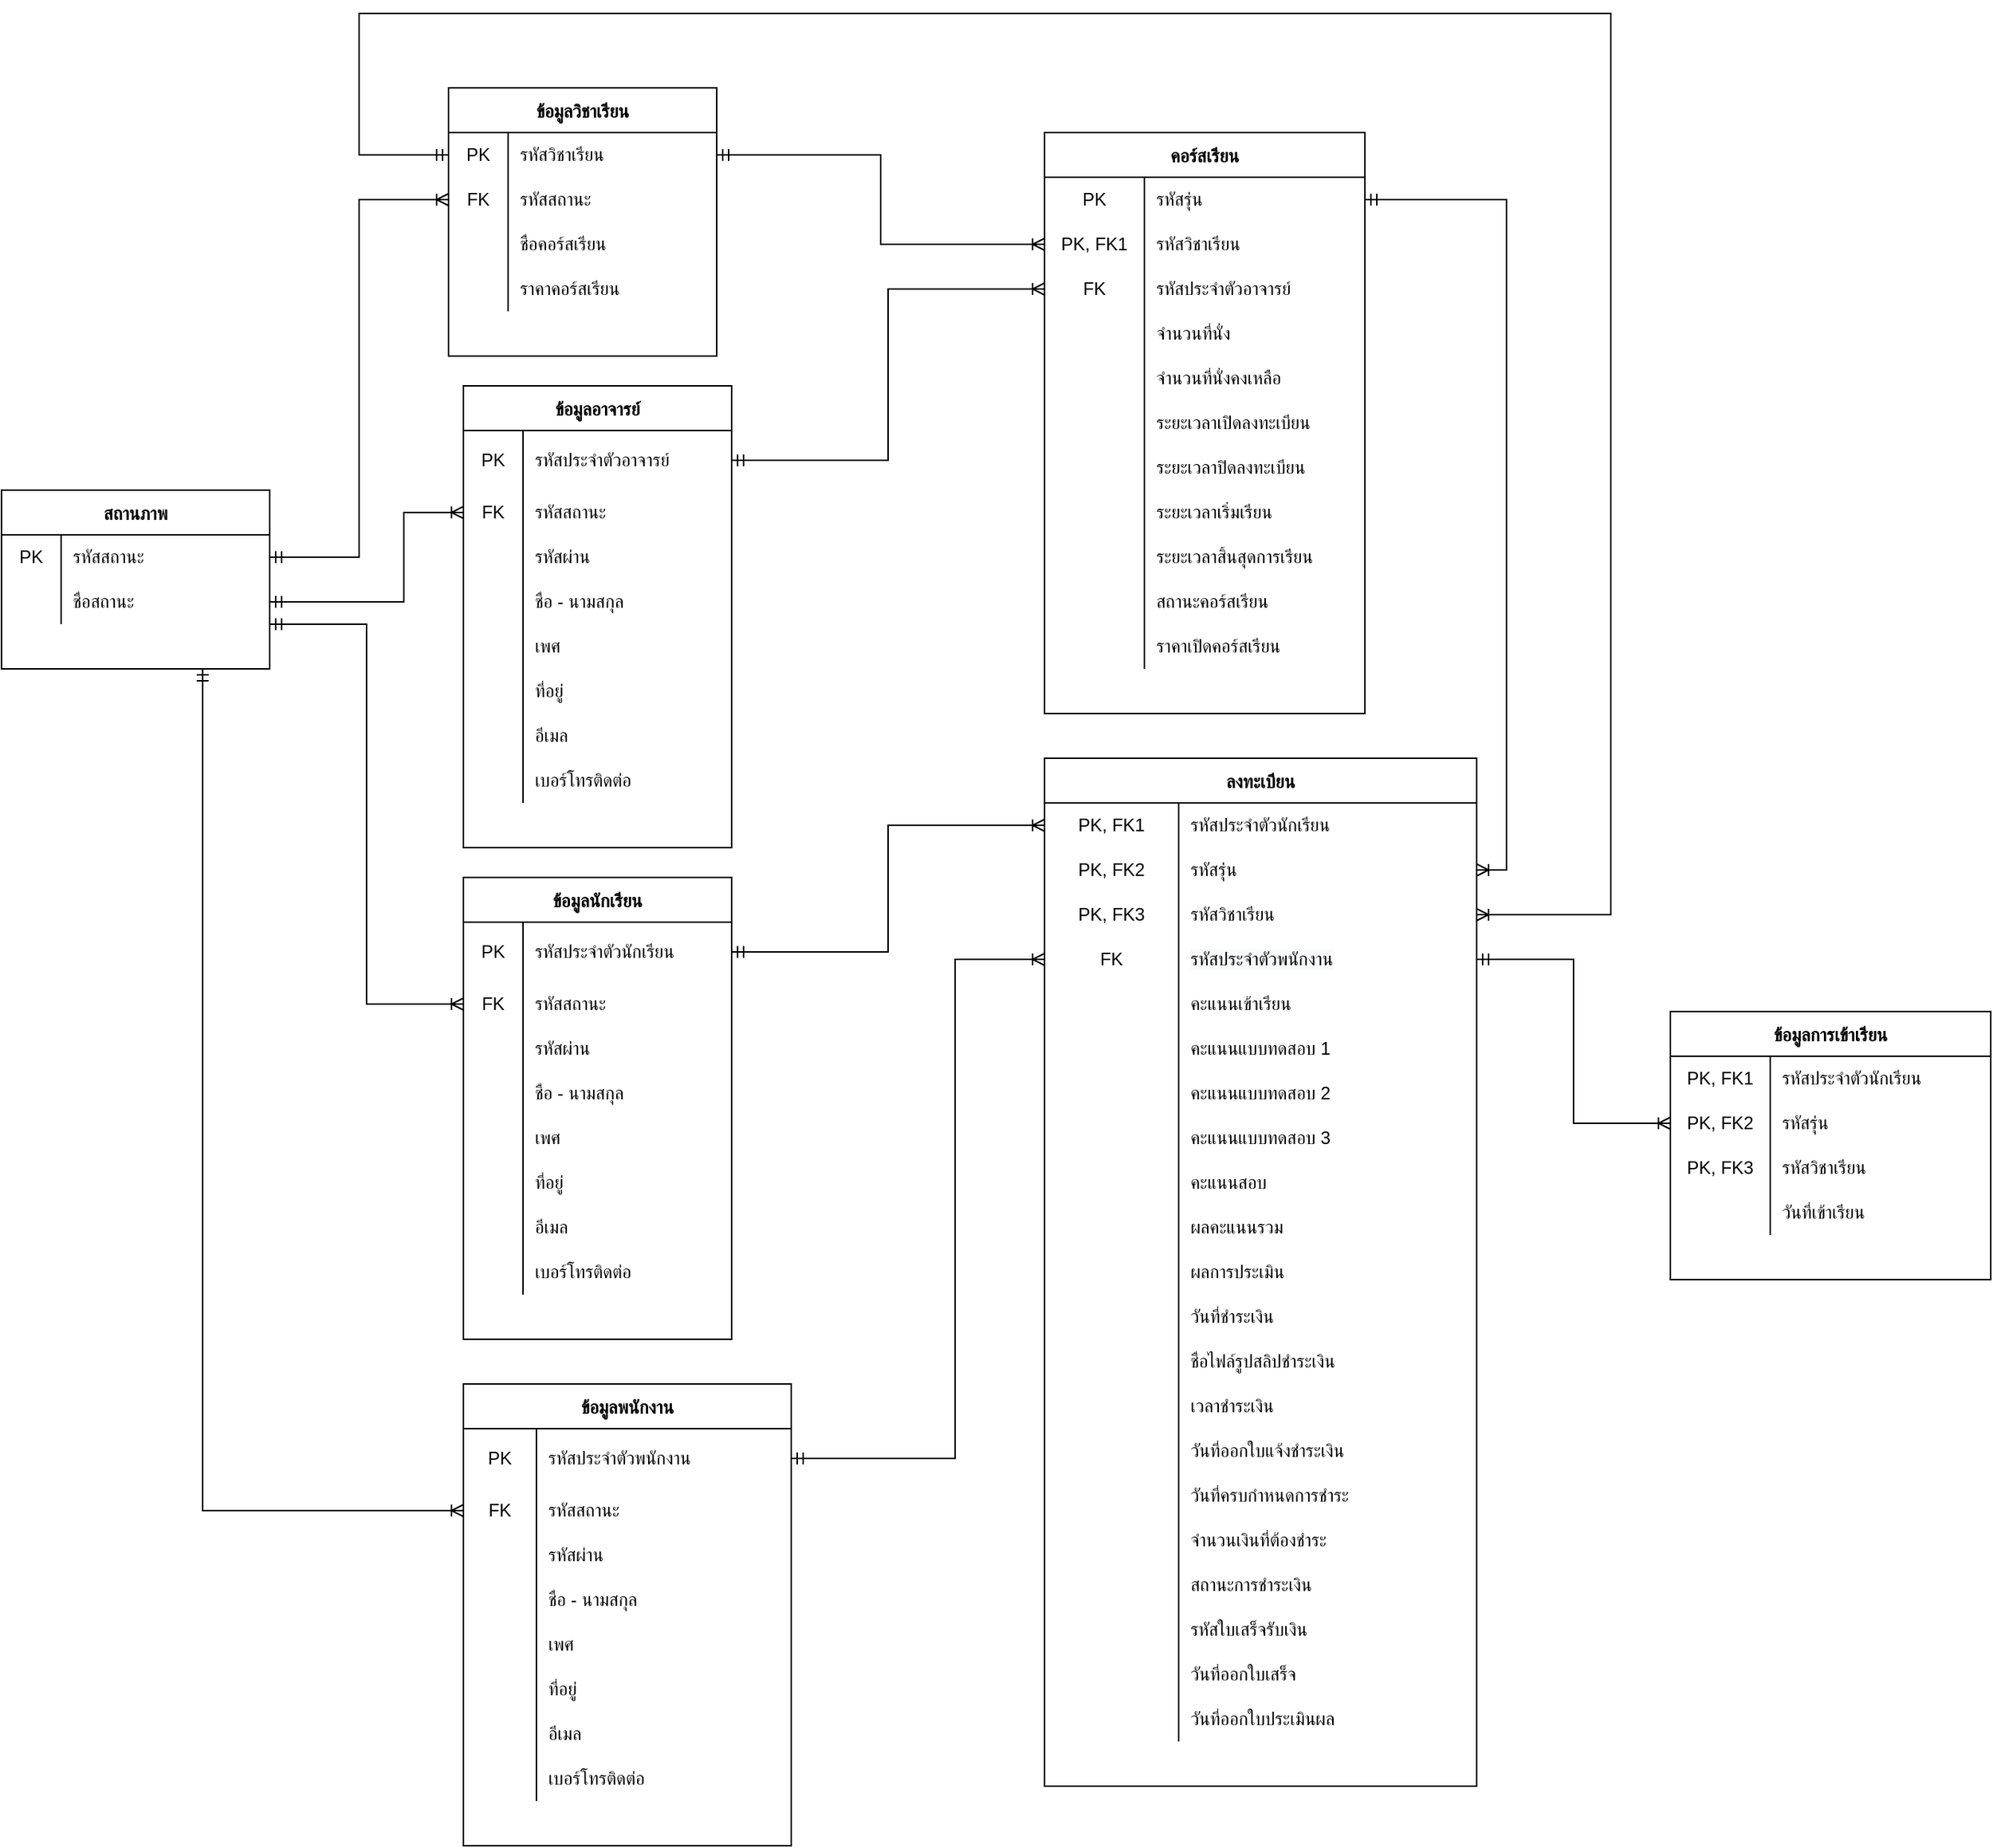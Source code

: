 <mxfile version="23.1.2" type="device" pages="12">
  <diagram id="jEZHHDgdMPIeANSqRPW7" name="Page-1">
    <mxGraphModel dx="1434" dy="780" grid="1" gridSize="10" guides="1" tooltips="1" connect="1" arrows="1" fold="1" page="1" pageScale="1" pageWidth="1169" pageHeight="827" math="0" shadow="0">
      <root>
        <mxCell id="0" />
        <mxCell id="1" parent="0" />
        <mxCell id="GQnzixKr-1EAKFiUq5ev-106" value="ข้อมูลวิชาเรียน" style="shape=table;startSize=30;container=1;collapsible=0;childLayout=tableLayout;fixedRows=1;rowLines=0;fontStyle=1;" parent="1" vertex="1">
          <mxGeometry x="390" y="130" width="180" height="180" as="geometry" />
        </mxCell>
        <mxCell id="GQnzixKr-1EAKFiUq5ev-107" value="" style="shape=tableRow;horizontal=0;startSize=0;swimlaneHead=0;swimlaneBody=0;top=0;left=0;bottom=0;right=0;collapsible=0;dropTarget=0;fillColor=none;points=[[0,0.5],[1,0.5]];portConstraint=eastwest;" parent="GQnzixKr-1EAKFiUq5ev-106" vertex="1">
          <mxGeometry y="30" width="180" height="30" as="geometry" />
        </mxCell>
        <mxCell id="GQnzixKr-1EAKFiUq5ev-108" value="PK" style="shape=partialRectangle;html=1;whiteSpace=wrap;connectable=0;fillColor=none;top=0;left=0;bottom=0;right=0;overflow=hidden;pointerEvents=1;" parent="GQnzixKr-1EAKFiUq5ev-107" vertex="1">
          <mxGeometry width="40" height="30" as="geometry">
            <mxRectangle width="40" height="30" as="alternateBounds" />
          </mxGeometry>
        </mxCell>
        <mxCell id="GQnzixKr-1EAKFiUq5ev-109" value="รหัสวิชาเรียน" style="shape=partialRectangle;html=1;whiteSpace=wrap;connectable=0;fillColor=none;top=0;left=0;bottom=0;right=0;align=left;spacingLeft=6;overflow=hidden;" parent="GQnzixKr-1EAKFiUq5ev-107" vertex="1">
          <mxGeometry x="40" width="140" height="30" as="geometry">
            <mxRectangle width="140" height="30" as="alternateBounds" />
          </mxGeometry>
        </mxCell>
        <mxCell id="EXi9zK9_1chPLQQK_gX3-11" style="shape=tableRow;horizontal=0;startSize=0;swimlaneHead=0;swimlaneBody=0;top=0;left=0;bottom=0;right=0;collapsible=0;dropTarget=0;fillColor=none;points=[[0,0.5],[1,0.5]];portConstraint=eastwest;" parent="GQnzixKr-1EAKFiUq5ev-106" vertex="1">
          <mxGeometry y="60" width="180" height="30" as="geometry" />
        </mxCell>
        <mxCell id="EXi9zK9_1chPLQQK_gX3-12" value="FK" style="shape=partialRectangle;html=1;whiteSpace=wrap;connectable=0;fillColor=none;top=0;left=0;bottom=0;right=0;overflow=hidden;" parent="EXi9zK9_1chPLQQK_gX3-11" vertex="1">
          <mxGeometry width="40" height="30" as="geometry">
            <mxRectangle width="40" height="30" as="alternateBounds" />
          </mxGeometry>
        </mxCell>
        <mxCell id="EXi9zK9_1chPLQQK_gX3-13" value="รหัสสถานะ" style="shape=partialRectangle;html=1;whiteSpace=wrap;connectable=0;fillColor=none;top=0;left=0;bottom=0;right=0;align=left;spacingLeft=6;overflow=hidden;" parent="EXi9zK9_1chPLQQK_gX3-11" vertex="1">
          <mxGeometry x="40" width="140" height="30" as="geometry">
            <mxRectangle width="140" height="30" as="alternateBounds" />
          </mxGeometry>
        </mxCell>
        <mxCell id="GQnzixKr-1EAKFiUq5ev-110" value="" style="shape=tableRow;horizontal=0;startSize=0;swimlaneHead=0;swimlaneBody=0;top=0;left=0;bottom=0;right=0;collapsible=0;dropTarget=0;fillColor=none;points=[[0,0.5],[1,0.5]];portConstraint=eastwest;" parent="GQnzixKr-1EAKFiUq5ev-106" vertex="1">
          <mxGeometry y="90" width="180" height="30" as="geometry" />
        </mxCell>
        <mxCell id="GQnzixKr-1EAKFiUq5ev-111" value="" style="shape=partialRectangle;html=1;whiteSpace=wrap;connectable=0;fillColor=none;top=0;left=0;bottom=0;right=0;overflow=hidden;" parent="GQnzixKr-1EAKFiUq5ev-110" vertex="1">
          <mxGeometry width="40" height="30" as="geometry">
            <mxRectangle width="40" height="30" as="alternateBounds" />
          </mxGeometry>
        </mxCell>
        <mxCell id="GQnzixKr-1EAKFiUq5ev-112" value="ชื่อคอร์สเรียน" style="shape=partialRectangle;html=1;whiteSpace=wrap;connectable=0;fillColor=none;top=0;left=0;bottom=0;right=0;align=left;spacingLeft=6;overflow=hidden;" parent="GQnzixKr-1EAKFiUq5ev-110" vertex="1">
          <mxGeometry x="40" width="140" height="30" as="geometry">
            <mxRectangle width="140" height="30" as="alternateBounds" />
          </mxGeometry>
        </mxCell>
        <mxCell id="GQnzixKr-1EAKFiUq5ev-125" style="shape=tableRow;horizontal=0;startSize=0;swimlaneHead=0;swimlaneBody=0;top=0;left=0;bottom=0;right=0;collapsible=0;dropTarget=0;fillColor=none;points=[[0,0.5],[1,0.5]];portConstraint=eastwest;" parent="GQnzixKr-1EAKFiUq5ev-106" vertex="1">
          <mxGeometry y="120" width="180" height="30" as="geometry" />
        </mxCell>
        <mxCell id="GQnzixKr-1EAKFiUq5ev-126" style="shape=partialRectangle;html=1;whiteSpace=wrap;connectable=0;fillColor=none;top=0;left=0;bottom=0;right=0;overflow=hidden;" parent="GQnzixKr-1EAKFiUq5ev-125" vertex="1">
          <mxGeometry width="40" height="30" as="geometry">
            <mxRectangle width="40" height="30" as="alternateBounds" />
          </mxGeometry>
        </mxCell>
        <mxCell id="GQnzixKr-1EAKFiUq5ev-127" value="ราคาคอร์สเรียน" style="shape=partialRectangle;html=1;whiteSpace=wrap;connectable=0;fillColor=none;top=0;left=0;bottom=0;right=0;align=left;spacingLeft=6;overflow=hidden;" parent="GQnzixKr-1EAKFiUq5ev-125" vertex="1">
          <mxGeometry x="40" width="140" height="30" as="geometry">
            <mxRectangle width="140" height="30" as="alternateBounds" />
          </mxGeometry>
        </mxCell>
        <mxCell id="GQnzixKr-1EAKFiUq5ev-138" value="ข้อมูลพนักงาน" style="shape=table;startSize=30;container=1;collapsible=0;childLayout=tableLayout;fixedRows=1;rowLines=0;fontStyle=1;" parent="1" vertex="1">
          <mxGeometry x="400" y="1000" width="220" height="310" as="geometry" />
        </mxCell>
        <mxCell id="GQnzixKr-1EAKFiUq5ev-139" value="" style="shape=tableRow;horizontal=0;startSize=0;swimlaneHead=0;swimlaneBody=0;top=0;left=0;bottom=0;right=0;collapsible=0;dropTarget=0;fillColor=none;points=[[0,0.5],[1,0.5]];portConstraint=eastwest;" parent="GQnzixKr-1EAKFiUq5ev-138" vertex="1">
          <mxGeometry y="30" width="220" height="40" as="geometry" />
        </mxCell>
        <mxCell id="GQnzixKr-1EAKFiUq5ev-140" value="PK" style="shape=partialRectangle;html=1;whiteSpace=wrap;connectable=0;fillColor=none;top=0;left=0;bottom=0;right=0;overflow=hidden;pointerEvents=1;" parent="GQnzixKr-1EAKFiUq5ev-139" vertex="1">
          <mxGeometry width="49" height="40" as="geometry">
            <mxRectangle width="49" height="40" as="alternateBounds" />
          </mxGeometry>
        </mxCell>
        <mxCell id="GQnzixKr-1EAKFiUq5ev-141" value="รหัสประจำตัวพนักงาน" style="shape=partialRectangle;html=1;whiteSpace=wrap;connectable=0;fillColor=none;top=0;left=0;bottom=0;right=0;align=left;spacingLeft=6;overflow=hidden;" parent="GQnzixKr-1EAKFiUq5ev-139" vertex="1">
          <mxGeometry x="49" width="171" height="40" as="geometry">
            <mxRectangle width="171" height="40" as="alternateBounds" />
          </mxGeometry>
        </mxCell>
        <mxCell id="EXi9zK9_1chPLQQK_gX3-20" style="shape=tableRow;horizontal=0;startSize=0;swimlaneHead=0;swimlaneBody=0;top=0;left=0;bottom=0;right=0;collapsible=0;dropTarget=0;fillColor=none;points=[[0,0.5],[1,0.5]];portConstraint=eastwest;" parent="GQnzixKr-1EAKFiUq5ev-138" vertex="1">
          <mxGeometry y="70" width="220" height="30" as="geometry" />
        </mxCell>
        <mxCell id="EXi9zK9_1chPLQQK_gX3-21" value="FK" style="shape=partialRectangle;html=1;whiteSpace=wrap;connectable=0;fillColor=none;top=0;left=0;bottom=0;right=0;overflow=hidden;" parent="EXi9zK9_1chPLQQK_gX3-20" vertex="1">
          <mxGeometry width="49" height="30" as="geometry">
            <mxRectangle width="49" height="30" as="alternateBounds" />
          </mxGeometry>
        </mxCell>
        <mxCell id="EXi9zK9_1chPLQQK_gX3-22" value="รหัสสถานะ" style="shape=partialRectangle;html=1;whiteSpace=wrap;connectable=0;fillColor=none;top=0;left=0;bottom=0;right=0;align=left;spacingLeft=6;overflow=hidden;" parent="EXi9zK9_1chPLQQK_gX3-20" vertex="1">
          <mxGeometry x="49" width="171" height="30" as="geometry">
            <mxRectangle width="171" height="30" as="alternateBounds" />
          </mxGeometry>
        </mxCell>
        <mxCell id="5Rfhk1ciaFLczF_6yCqw-116" style="shape=tableRow;horizontal=0;startSize=0;swimlaneHead=0;swimlaneBody=0;top=0;left=0;bottom=0;right=0;collapsible=0;dropTarget=0;fillColor=none;points=[[0,0.5],[1,0.5]];portConstraint=eastwest;" parent="GQnzixKr-1EAKFiUq5ev-138" vertex="1">
          <mxGeometry y="100" width="220" height="30" as="geometry" />
        </mxCell>
        <mxCell id="5Rfhk1ciaFLczF_6yCqw-117" style="shape=partialRectangle;html=1;whiteSpace=wrap;connectable=0;fillColor=none;top=0;left=0;bottom=0;right=0;overflow=hidden;" parent="5Rfhk1ciaFLczF_6yCqw-116" vertex="1">
          <mxGeometry width="49" height="30" as="geometry">
            <mxRectangle width="49" height="30" as="alternateBounds" />
          </mxGeometry>
        </mxCell>
        <mxCell id="5Rfhk1ciaFLczF_6yCqw-118" value="รหัสผ่าน" style="shape=partialRectangle;html=1;whiteSpace=wrap;connectable=0;fillColor=none;top=0;left=0;bottom=0;right=0;align=left;spacingLeft=6;overflow=hidden;" parent="5Rfhk1ciaFLczF_6yCqw-116" vertex="1">
          <mxGeometry x="49" width="171" height="30" as="geometry">
            <mxRectangle width="171" height="30" as="alternateBounds" />
          </mxGeometry>
        </mxCell>
        <mxCell id="GQnzixKr-1EAKFiUq5ev-145" style="shape=tableRow;horizontal=0;startSize=0;swimlaneHead=0;swimlaneBody=0;top=0;left=0;bottom=0;right=0;collapsible=0;dropTarget=0;fillColor=none;points=[[0,0.5],[1,0.5]];portConstraint=eastwest;" parent="GQnzixKr-1EAKFiUq5ev-138" vertex="1">
          <mxGeometry y="130" width="220" height="30" as="geometry" />
        </mxCell>
        <mxCell id="GQnzixKr-1EAKFiUq5ev-146" style="shape=partialRectangle;html=1;whiteSpace=wrap;connectable=0;fillColor=none;top=0;left=0;bottom=0;right=0;overflow=hidden;" parent="GQnzixKr-1EAKFiUq5ev-145" vertex="1">
          <mxGeometry width="49" height="30" as="geometry">
            <mxRectangle width="49" height="30" as="alternateBounds" />
          </mxGeometry>
        </mxCell>
        <mxCell id="GQnzixKr-1EAKFiUq5ev-147" value="ชื่อ - นามสกุล" style="shape=partialRectangle;html=1;whiteSpace=wrap;connectable=0;fillColor=none;top=0;left=0;bottom=0;right=0;align=left;spacingLeft=6;overflow=hidden;" parent="GQnzixKr-1EAKFiUq5ev-145" vertex="1">
          <mxGeometry x="49" width="171" height="30" as="geometry">
            <mxRectangle width="171" height="30" as="alternateBounds" />
          </mxGeometry>
        </mxCell>
        <mxCell id="h9lfpEQvQFh_ucEZuw2I-98" style="shape=tableRow;horizontal=0;startSize=0;swimlaneHead=0;swimlaneBody=0;top=0;left=0;bottom=0;right=0;collapsible=0;dropTarget=0;fillColor=none;points=[[0,0.5],[1,0.5]];portConstraint=eastwest;" parent="GQnzixKr-1EAKFiUq5ev-138" vertex="1">
          <mxGeometry y="160" width="220" height="30" as="geometry" />
        </mxCell>
        <mxCell id="h9lfpEQvQFh_ucEZuw2I-99" style="shape=partialRectangle;html=1;whiteSpace=wrap;connectable=0;fillColor=none;top=0;left=0;bottom=0;right=0;overflow=hidden;" parent="h9lfpEQvQFh_ucEZuw2I-98" vertex="1">
          <mxGeometry width="49" height="30" as="geometry">
            <mxRectangle width="49" height="30" as="alternateBounds" />
          </mxGeometry>
        </mxCell>
        <mxCell id="h9lfpEQvQFh_ucEZuw2I-100" value="เพศ" style="shape=partialRectangle;html=1;whiteSpace=wrap;connectable=0;fillColor=none;top=0;left=0;bottom=0;right=0;align=left;spacingLeft=6;overflow=hidden;" parent="h9lfpEQvQFh_ucEZuw2I-98" vertex="1">
          <mxGeometry x="49" width="171" height="30" as="geometry">
            <mxRectangle width="171" height="30" as="alternateBounds" />
          </mxGeometry>
        </mxCell>
        <mxCell id="GQnzixKr-1EAKFiUq5ev-159" style="shape=tableRow;horizontal=0;startSize=0;swimlaneHead=0;swimlaneBody=0;top=0;left=0;bottom=0;right=0;collapsible=0;dropTarget=0;fillColor=none;points=[[0,0.5],[1,0.5]];portConstraint=eastwest;" parent="GQnzixKr-1EAKFiUq5ev-138" vertex="1">
          <mxGeometry y="190" width="220" height="30" as="geometry" />
        </mxCell>
        <mxCell id="GQnzixKr-1EAKFiUq5ev-160" style="shape=partialRectangle;html=1;whiteSpace=wrap;connectable=0;fillColor=none;top=0;left=0;bottom=0;right=0;overflow=hidden;" parent="GQnzixKr-1EAKFiUq5ev-159" vertex="1">
          <mxGeometry width="49" height="30" as="geometry">
            <mxRectangle width="49" height="30" as="alternateBounds" />
          </mxGeometry>
        </mxCell>
        <mxCell id="GQnzixKr-1EAKFiUq5ev-161" value="ที่อยู่" style="shape=partialRectangle;html=1;whiteSpace=wrap;connectable=0;fillColor=none;top=0;left=0;bottom=0;right=0;align=left;spacingLeft=6;overflow=hidden;" parent="GQnzixKr-1EAKFiUq5ev-159" vertex="1">
          <mxGeometry x="49" width="171" height="30" as="geometry">
            <mxRectangle width="171" height="30" as="alternateBounds" />
          </mxGeometry>
        </mxCell>
        <mxCell id="GQnzixKr-1EAKFiUq5ev-162" style="shape=tableRow;horizontal=0;startSize=0;swimlaneHead=0;swimlaneBody=0;top=0;left=0;bottom=0;right=0;collapsible=0;dropTarget=0;fillColor=none;points=[[0,0.5],[1,0.5]];portConstraint=eastwest;" parent="GQnzixKr-1EAKFiUq5ev-138" vertex="1">
          <mxGeometry y="220" width="220" height="30" as="geometry" />
        </mxCell>
        <mxCell id="GQnzixKr-1EAKFiUq5ev-163" style="shape=partialRectangle;html=1;whiteSpace=wrap;connectable=0;fillColor=none;top=0;left=0;bottom=0;right=0;overflow=hidden;" parent="GQnzixKr-1EAKFiUq5ev-162" vertex="1">
          <mxGeometry width="49" height="30" as="geometry">
            <mxRectangle width="49" height="30" as="alternateBounds" />
          </mxGeometry>
        </mxCell>
        <mxCell id="GQnzixKr-1EAKFiUq5ev-164" value="อีเมล" style="shape=partialRectangle;html=1;whiteSpace=wrap;connectable=0;fillColor=none;top=0;left=0;bottom=0;right=0;align=left;spacingLeft=6;overflow=hidden;" parent="GQnzixKr-1EAKFiUq5ev-162" vertex="1">
          <mxGeometry x="49" width="171" height="30" as="geometry">
            <mxRectangle width="171" height="30" as="alternateBounds" />
          </mxGeometry>
        </mxCell>
        <mxCell id="GQnzixKr-1EAKFiUq5ev-165" style="shape=tableRow;horizontal=0;startSize=0;swimlaneHead=0;swimlaneBody=0;top=0;left=0;bottom=0;right=0;collapsible=0;dropTarget=0;fillColor=none;points=[[0,0.5],[1,0.5]];portConstraint=eastwest;" parent="GQnzixKr-1EAKFiUq5ev-138" vertex="1">
          <mxGeometry y="250" width="220" height="30" as="geometry" />
        </mxCell>
        <mxCell id="GQnzixKr-1EAKFiUq5ev-166" style="shape=partialRectangle;html=1;whiteSpace=wrap;connectable=0;fillColor=none;top=0;left=0;bottom=0;right=0;overflow=hidden;" parent="GQnzixKr-1EAKFiUq5ev-165" vertex="1">
          <mxGeometry width="49" height="30" as="geometry">
            <mxRectangle width="49" height="30" as="alternateBounds" />
          </mxGeometry>
        </mxCell>
        <mxCell id="GQnzixKr-1EAKFiUq5ev-167" value="เบอร์โทรติดต่อ" style="shape=partialRectangle;html=1;whiteSpace=wrap;connectable=0;fillColor=none;top=0;left=0;bottom=0;right=0;align=left;spacingLeft=6;overflow=hidden;" parent="GQnzixKr-1EAKFiUq5ev-165" vertex="1">
          <mxGeometry x="49" width="171" height="30" as="geometry">
            <mxRectangle width="171" height="30" as="alternateBounds" />
          </mxGeometry>
        </mxCell>
        <mxCell id="GQnzixKr-1EAKFiUq5ev-168" value="ข้อมูลอาจารย์" style="shape=table;startSize=30;container=1;collapsible=0;childLayout=tableLayout;fixedRows=1;rowLines=0;fontStyle=1;" parent="1" vertex="1">
          <mxGeometry x="400" y="330" width="180" height="310" as="geometry" />
        </mxCell>
        <mxCell id="GQnzixKr-1EAKFiUq5ev-169" value="" style="shape=tableRow;horizontal=0;startSize=0;swimlaneHead=0;swimlaneBody=0;top=0;left=0;bottom=0;right=0;collapsible=0;dropTarget=0;fillColor=none;points=[[0,0.5],[1,0.5]];portConstraint=eastwest;" parent="GQnzixKr-1EAKFiUq5ev-168" vertex="1">
          <mxGeometry y="30" width="180" height="40" as="geometry" />
        </mxCell>
        <mxCell id="GQnzixKr-1EAKFiUq5ev-170" value="PK" style="shape=partialRectangle;html=1;whiteSpace=wrap;connectable=0;fillColor=none;top=0;left=0;bottom=0;right=0;overflow=hidden;pointerEvents=1;" parent="GQnzixKr-1EAKFiUq5ev-169" vertex="1">
          <mxGeometry width="40" height="40" as="geometry">
            <mxRectangle width="40" height="40" as="alternateBounds" />
          </mxGeometry>
        </mxCell>
        <mxCell id="GQnzixKr-1EAKFiUq5ev-171" value="รหัสประจำตัวอาจารย์" style="shape=partialRectangle;html=1;whiteSpace=wrap;connectable=0;fillColor=none;top=0;left=0;bottom=0;right=0;align=left;spacingLeft=6;overflow=hidden;" parent="GQnzixKr-1EAKFiUq5ev-169" vertex="1">
          <mxGeometry x="40" width="140" height="40" as="geometry">
            <mxRectangle width="140" height="40" as="alternateBounds" />
          </mxGeometry>
        </mxCell>
        <mxCell id="EXi9zK9_1chPLQQK_gX3-14" style="shape=tableRow;horizontal=0;startSize=0;swimlaneHead=0;swimlaneBody=0;top=0;left=0;bottom=0;right=0;collapsible=0;dropTarget=0;fillColor=none;points=[[0,0.5],[1,0.5]];portConstraint=eastwest;" parent="GQnzixKr-1EAKFiUq5ev-168" vertex="1">
          <mxGeometry y="70" width="180" height="30" as="geometry" />
        </mxCell>
        <mxCell id="EXi9zK9_1chPLQQK_gX3-15" value="FK" style="shape=partialRectangle;html=1;whiteSpace=wrap;connectable=0;fillColor=none;top=0;left=0;bottom=0;right=0;overflow=hidden;" parent="EXi9zK9_1chPLQQK_gX3-14" vertex="1">
          <mxGeometry width="40" height="30" as="geometry">
            <mxRectangle width="40" height="30" as="alternateBounds" />
          </mxGeometry>
        </mxCell>
        <mxCell id="EXi9zK9_1chPLQQK_gX3-16" value="รหัสสถานะ" style="shape=partialRectangle;html=1;whiteSpace=wrap;connectable=0;fillColor=none;top=0;left=0;bottom=0;right=0;align=left;spacingLeft=6;overflow=hidden;" parent="EXi9zK9_1chPLQQK_gX3-14" vertex="1">
          <mxGeometry x="40" width="140" height="30" as="geometry">
            <mxRectangle width="140" height="30" as="alternateBounds" />
          </mxGeometry>
        </mxCell>
        <mxCell id="5Rfhk1ciaFLczF_6yCqw-110" style="shape=tableRow;horizontal=0;startSize=0;swimlaneHead=0;swimlaneBody=0;top=0;left=0;bottom=0;right=0;collapsible=0;dropTarget=0;fillColor=none;points=[[0,0.5],[1,0.5]];portConstraint=eastwest;" parent="GQnzixKr-1EAKFiUq5ev-168" vertex="1">
          <mxGeometry y="100" width="180" height="30" as="geometry" />
        </mxCell>
        <mxCell id="5Rfhk1ciaFLczF_6yCqw-111" style="shape=partialRectangle;html=1;whiteSpace=wrap;connectable=0;fillColor=none;top=0;left=0;bottom=0;right=0;overflow=hidden;" parent="5Rfhk1ciaFLczF_6yCqw-110" vertex="1">
          <mxGeometry width="40" height="30" as="geometry">
            <mxRectangle width="40" height="30" as="alternateBounds" />
          </mxGeometry>
        </mxCell>
        <mxCell id="5Rfhk1ciaFLczF_6yCqw-112" value="รหัสผ่าน" style="shape=partialRectangle;html=1;whiteSpace=wrap;connectable=0;fillColor=none;top=0;left=0;bottom=0;right=0;align=left;spacingLeft=6;overflow=hidden;" parent="5Rfhk1ciaFLczF_6yCqw-110" vertex="1">
          <mxGeometry x="40" width="140" height="30" as="geometry">
            <mxRectangle width="140" height="30" as="alternateBounds" />
          </mxGeometry>
        </mxCell>
        <mxCell id="GQnzixKr-1EAKFiUq5ev-175" style="shape=tableRow;horizontal=0;startSize=0;swimlaneHead=0;swimlaneBody=0;top=0;left=0;bottom=0;right=0;collapsible=0;dropTarget=0;fillColor=none;points=[[0,0.5],[1,0.5]];portConstraint=eastwest;" parent="GQnzixKr-1EAKFiUq5ev-168" vertex="1">
          <mxGeometry y="130" width="180" height="30" as="geometry" />
        </mxCell>
        <mxCell id="GQnzixKr-1EAKFiUq5ev-176" style="shape=partialRectangle;html=1;whiteSpace=wrap;connectable=0;fillColor=none;top=0;left=0;bottom=0;right=0;overflow=hidden;" parent="GQnzixKr-1EAKFiUq5ev-175" vertex="1">
          <mxGeometry width="40" height="30" as="geometry">
            <mxRectangle width="40" height="30" as="alternateBounds" />
          </mxGeometry>
        </mxCell>
        <mxCell id="GQnzixKr-1EAKFiUq5ev-177" value="ชื่อ - นามสกุล" style="shape=partialRectangle;html=1;whiteSpace=wrap;connectable=0;fillColor=none;top=0;left=0;bottom=0;right=0;align=left;spacingLeft=6;overflow=hidden;" parent="GQnzixKr-1EAKFiUq5ev-175" vertex="1">
          <mxGeometry x="40" width="140" height="30" as="geometry">
            <mxRectangle width="140" height="30" as="alternateBounds" />
          </mxGeometry>
        </mxCell>
        <mxCell id="h9lfpEQvQFh_ucEZuw2I-84" style="shape=tableRow;horizontal=0;startSize=0;swimlaneHead=0;swimlaneBody=0;top=0;left=0;bottom=0;right=0;collapsible=0;dropTarget=0;fillColor=none;points=[[0,0.5],[1,0.5]];portConstraint=eastwest;" parent="GQnzixKr-1EAKFiUq5ev-168" vertex="1">
          <mxGeometry y="160" width="180" height="30" as="geometry" />
        </mxCell>
        <mxCell id="h9lfpEQvQFh_ucEZuw2I-85" style="shape=partialRectangle;html=1;whiteSpace=wrap;connectable=0;fillColor=none;top=0;left=0;bottom=0;right=0;overflow=hidden;" parent="h9lfpEQvQFh_ucEZuw2I-84" vertex="1">
          <mxGeometry width="40" height="30" as="geometry">
            <mxRectangle width="40" height="30" as="alternateBounds" />
          </mxGeometry>
        </mxCell>
        <mxCell id="h9lfpEQvQFh_ucEZuw2I-86" value="เพศ" style="shape=partialRectangle;html=1;whiteSpace=wrap;connectable=0;fillColor=none;top=0;left=0;bottom=0;right=0;align=left;spacingLeft=6;overflow=hidden;" parent="h9lfpEQvQFh_ucEZuw2I-84" vertex="1">
          <mxGeometry x="40" width="140" height="30" as="geometry">
            <mxRectangle width="140" height="30" as="alternateBounds" />
          </mxGeometry>
        </mxCell>
        <mxCell id="GQnzixKr-1EAKFiUq5ev-178" style="shape=tableRow;horizontal=0;startSize=0;swimlaneHead=0;swimlaneBody=0;top=0;left=0;bottom=0;right=0;collapsible=0;dropTarget=0;fillColor=none;points=[[0,0.5],[1,0.5]];portConstraint=eastwest;" parent="GQnzixKr-1EAKFiUq5ev-168" vertex="1">
          <mxGeometry y="190" width="180" height="30" as="geometry" />
        </mxCell>
        <mxCell id="GQnzixKr-1EAKFiUq5ev-179" style="shape=partialRectangle;html=1;whiteSpace=wrap;connectable=0;fillColor=none;top=0;left=0;bottom=0;right=0;overflow=hidden;" parent="GQnzixKr-1EAKFiUq5ev-178" vertex="1">
          <mxGeometry width="40" height="30" as="geometry">
            <mxRectangle width="40" height="30" as="alternateBounds" />
          </mxGeometry>
        </mxCell>
        <mxCell id="GQnzixKr-1EAKFiUq5ev-180" value="ที่อยู่" style="shape=partialRectangle;html=1;whiteSpace=wrap;connectable=0;fillColor=none;top=0;left=0;bottom=0;right=0;align=left;spacingLeft=6;overflow=hidden;" parent="GQnzixKr-1EAKFiUq5ev-178" vertex="1">
          <mxGeometry x="40" width="140" height="30" as="geometry">
            <mxRectangle width="140" height="30" as="alternateBounds" />
          </mxGeometry>
        </mxCell>
        <mxCell id="GQnzixKr-1EAKFiUq5ev-181" style="shape=tableRow;horizontal=0;startSize=0;swimlaneHead=0;swimlaneBody=0;top=0;left=0;bottom=0;right=0;collapsible=0;dropTarget=0;fillColor=none;points=[[0,0.5],[1,0.5]];portConstraint=eastwest;" parent="GQnzixKr-1EAKFiUq5ev-168" vertex="1">
          <mxGeometry y="220" width="180" height="30" as="geometry" />
        </mxCell>
        <mxCell id="GQnzixKr-1EAKFiUq5ev-182" style="shape=partialRectangle;html=1;whiteSpace=wrap;connectable=0;fillColor=none;top=0;left=0;bottom=0;right=0;overflow=hidden;" parent="GQnzixKr-1EAKFiUq5ev-181" vertex="1">
          <mxGeometry width="40" height="30" as="geometry">
            <mxRectangle width="40" height="30" as="alternateBounds" />
          </mxGeometry>
        </mxCell>
        <mxCell id="GQnzixKr-1EAKFiUq5ev-183" value="อีเมล" style="shape=partialRectangle;html=1;whiteSpace=wrap;connectable=0;fillColor=none;top=0;left=0;bottom=0;right=0;align=left;spacingLeft=6;overflow=hidden;" parent="GQnzixKr-1EAKFiUq5ev-181" vertex="1">
          <mxGeometry x="40" width="140" height="30" as="geometry">
            <mxRectangle width="140" height="30" as="alternateBounds" />
          </mxGeometry>
        </mxCell>
        <mxCell id="GQnzixKr-1EAKFiUq5ev-184" style="shape=tableRow;horizontal=0;startSize=0;swimlaneHead=0;swimlaneBody=0;top=0;left=0;bottom=0;right=0;collapsible=0;dropTarget=0;fillColor=none;points=[[0,0.5],[1,0.5]];portConstraint=eastwest;" parent="GQnzixKr-1EAKFiUq5ev-168" vertex="1">
          <mxGeometry y="250" width="180" height="30" as="geometry" />
        </mxCell>
        <mxCell id="GQnzixKr-1EAKFiUq5ev-185" style="shape=partialRectangle;html=1;whiteSpace=wrap;connectable=0;fillColor=none;top=0;left=0;bottom=0;right=0;overflow=hidden;" parent="GQnzixKr-1EAKFiUq5ev-184" vertex="1">
          <mxGeometry width="40" height="30" as="geometry">
            <mxRectangle width="40" height="30" as="alternateBounds" />
          </mxGeometry>
        </mxCell>
        <mxCell id="GQnzixKr-1EAKFiUq5ev-186" value="เบอร์โทรติดต่อ" style="shape=partialRectangle;html=1;whiteSpace=wrap;connectable=0;fillColor=none;top=0;left=0;bottom=0;right=0;align=left;spacingLeft=6;overflow=hidden;" parent="GQnzixKr-1EAKFiUq5ev-184" vertex="1">
          <mxGeometry x="40" width="140" height="30" as="geometry">
            <mxRectangle width="140" height="30" as="alternateBounds" />
          </mxGeometry>
        </mxCell>
        <mxCell id="GQnzixKr-1EAKFiUq5ev-190" value="ข้อมูลนักเรียน" style="shape=table;startSize=30;container=1;collapsible=0;childLayout=tableLayout;fixedRows=1;rowLines=0;fontStyle=1;" parent="1" vertex="1">
          <mxGeometry x="400" y="660" width="180" height="310" as="geometry" />
        </mxCell>
        <mxCell id="GQnzixKr-1EAKFiUq5ev-191" value="" style="shape=tableRow;horizontal=0;startSize=0;swimlaneHead=0;swimlaneBody=0;top=0;left=0;bottom=0;right=0;collapsible=0;dropTarget=0;fillColor=none;points=[[0,0.5],[1,0.5]];portConstraint=eastwest;" parent="GQnzixKr-1EAKFiUq5ev-190" vertex="1">
          <mxGeometry y="30" width="180" height="40" as="geometry" />
        </mxCell>
        <mxCell id="GQnzixKr-1EAKFiUq5ev-192" value="PK" style="shape=partialRectangle;html=1;whiteSpace=wrap;connectable=0;fillColor=none;top=0;left=0;bottom=0;right=0;overflow=hidden;pointerEvents=1;" parent="GQnzixKr-1EAKFiUq5ev-191" vertex="1">
          <mxGeometry width="40" height="40" as="geometry">
            <mxRectangle width="40" height="40" as="alternateBounds" />
          </mxGeometry>
        </mxCell>
        <mxCell id="GQnzixKr-1EAKFiUq5ev-193" value="รหัสประจำตัวนักเรียน" style="shape=partialRectangle;html=1;whiteSpace=wrap;connectable=0;fillColor=none;top=0;left=0;bottom=0;right=0;align=left;spacingLeft=6;overflow=hidden;" parent="GQnzixKr-1EAKFiUq5ev-191" vertex="1">
          <mxGeometry x="40" width="140" height="40" as="geometry">
            <mxRectangle width="140" height="40" as="alternateBounds" />
          </mxGeometry>
        </mxCell>
        <mxCell id="EXi9zK9_1chPLQQK_gX3-17" style="shape=tableRow;horizontal=0;startSize=0;swimlaneHead=0;swimlaneBody=0;top=0;left=0;bottom=0;right=0;collapsible=0;dropTarget=0;fillColor=none;points=[[0,0.5],[1,0.5]];portConstraint=eastwest;" parent="GQnzixKr-1EAKFiUq5ev-190" vertex="1">
          <mxGeometry y="70" width="180" height="30" as="geometry" />
        </mxCell>
        <mxCell id="EXi9zK9_1chPLQQK_gX3-18" value="FK" style="shape=partialRectangle;html=1;whiteSpace=wrap;connectable=0;fillColor=none;top=0;left=0;bottom=0;right=0;overflow=hidden;" parent="EXi9zK9_1chPLQQK_gX3-17" vertex="1">
          <mxGeometry width="40" height="30" as="geometry">
            <mxRectangle width="40" height="30" as="alternateBounds" />
          </mxGeometry>
        </mxCell>
        <mxCell id="EXi9zK9_1chPLQQK_gX3-19" value="รหัสสถานะ" style="shape=partialRectangle;html=1;whiteSpace=wrap;connectable=0;fillColor=none;top=0;left=0;bottom=0;right=0;align=left;spacingLeft=6;overflow=hidden;" parent="EXi9zK9_1chPLQQK_gX3-17" vertex="1">
          <mxGeometry x="40" width="140" height="30" as="geometry">
            <mxRectangle width="140" height="30" as="alternateBounds" />
          </mxGeometry>
        </mxCell>
        <mxCell id="5Rfhk1ciaFLczF_6yCqw-113" style="shape=tableRow;horizontal=0;startSize=0;swimlaneHead=0;swimlaneBody=0;top=0;left=0;bottom=0;right=0;collapsible=0;dropTarget=0;fillColor=none;points=[[0,0.5],[1,0.5]];portConstraint=eastwest;" parent="GQnzixKr-1EAKFiUq5ev-190" vertex="1">
          <mxGeometry y="100" width="180" height="30" as="geometry" />
        </mxCell>
        <mxCell id="5Rfhk1ciaFLczF_6yCqw-114" style="shape=partialRectangle;html=1;whiteSpace=wrap;connectable=0;fillColor=none;top=0;left=0;bottom=0;right=0;overflow=hidden;" parent="5Rfhk1ciaFLczF_6yCqw-113" vertex="1">
          <mxGeometry width="40" height="30" as="geometry">
            <mxRectangle width="40" height="30" as="alternateBounds" />
          </mxGeometry>
        </mxCell>
        <mxCell id="5Rfhk1ciaFLczF_6yCqw-115" value="รหัสผ่าน" style="shape=partialRectangle;html=1;whiteSpace=wrap;connectable=0;fillColor=none;top=0;left=0;bottom=0;right=0;align=left;spacingLeft=6;overflow=hidden;" parent="5Rfhk1ciaFLczF_6yCqw-113" vertex="1">
          <mxGeometry x="40" width="140" height="30" as="geometry">
            <mxRectangle width="140" height="30" as="alternateBounds" />
          </mxGeometry>
        </mxCell>
        <mxCell id="GQnzixKr-1EAKFiUq5ev-197" style="shape=tableRow;horizontal=0;startSize=0;swimlaneHead=0;swimlaneBody=0;top=0;left=0;bottom=0;right=0;collapsible=0;dropTarget=0;fillColor=none;points=[[0,0.5],[1,0.5]];portConstraint=eastwest;" parent="GQnzixKr-1EAKFiUq5ev-190" vertex="1">
          <mxGeometry y="130" width="180" height="30" as="geometry" />
        </mxCell>
        <mxCell id="GQnzixKr-1EAKFiUq5ev-198" style="shape=partialRectangle;html=1;whiteSpace=wrap;connectable=0;fillColor=none;top=0;left=0;bottom=0;right=0;overflow=hidden;" parent="GQnzixKr-1EAKFiUq5ev-197" vertex="1">
          <mxGeometry width="40" height="30" as="geometry">
            <mxRectangle width="40" height="30" as="alternateBounds" />
          </mxGeometry>
        </mxCell>
        <mxCell id="GQnzixKr-1EAKFiUq5ev-199" value="ชื่อ - นามสกุล" style="shape=partialRectangle;html=1;whiteSpace=wrap;connectable=0;fillColor=none;top=0;left=0;bottom=0;right=0;align=left;spacingLeft=6;overflow=hidden;" parent="GQnzixKr-1EAKFiUq5ev-197" vertex="1">
          <mxGeometry x="40" width="140" height="30" as="geometry">
            <mxRectangle width="140" height="30" as="alternateBounds" />
          </mxGeometry>
        </mxCell>
        <mxCell id="h9lfpEQvQFh_ucEZuw2I-95" style="shape=tableRow;horizontal=0;startSize=0;swimlaneHead=0;swimlaneBody=0;top=0;left=0;bottom=0;right=0;collapsible=0;dropTarget=0;fillColor=none;points=[[0,0.5],[1,0.5]];portConstraint=eastwest;" parent="GQnzixKr-1EAKFiUq5ev-190" vertex="1">
          <mxGeometry y="160" width="180" height="30" as="geometry" />
        </mxCell>
        <mxCell id="h9lfpEQvQFh_ucEZuw2I-96" style="shape=partialRectangle;html=1;whiteSpace=wrap;connectable=0;fillColor=none;top=0;left=0;bottom=0;right=0;overflow=hidden;" parent="h9lfpEQvQFh_ucEZuw2I-95" vertex="1">
          <mxGeometry width="40" height="30" as="geometry">
            <mxRectangle width="40" height="30" as="alternateBounds" />
          </mxGeometry>
        </mxCell>
        <mxCell id="h9lfpEQvQFh_ucEZuw2I-97" value="เพศ" style="shape=partialRectangle;html=1;whiteSpace=wrap;connectable=0;fillColor=none;top=0;left=0;bottom=0;right=0;align=left;spacingLeft=6;overflow=hidden;" parent="h9lfpEQvQFh_ucEZuw2I-95" vertex="1">
          <mxGeometry x="40" width="140" height="30" as="geometry">
            <mxRectangle width="140" height="30" as="alternateBounds" />
          </mxGeometry>
        </mxCell>
        <mxCell id="GQnzixKr-1EAKFiUq5ev-200" style="shape=tableRow;horizontal=0;startSize=0;swimlaneHead=0;swimlaneBody=0;top=0;left=0;bottom=0;right=0;collapsible=0;dropTarget=0;fillColor=none;points=[[0,0.5],[1,0.5]];portConstraint=eastwest;" parent="GQnzixKr-1EAKFiUq5ev-190" vertex="1">
          <mxGeometry y="190" width="180" height="30" as="geometry" />
        </mxCell>
        <mxCell id="GQnzixKr-1EAKFiUq5ev-201" style="shape=partialRectangle;html=1;whiteSpace=wrap;connectable=0;fillColor=none;top=0;left=0;bottom=0;right=0;overflow=hidden;" parent="GQnzixKr-1EAKFiUq5ev-200" vertex="1">
          <mxGeometry width="40" height="30" as="geometry">
            <mxRectangle width="40" height="30" as="alternateBounds" />
          </mxGeometry>
        </mxCell>
        <mxCell id="GQnzixKr-1EAKFiUq5ev-202" value="ที่อยู่" style="shape=partialRectangle;html=1;whiteSpace=wrap;connectable=0;fillColor=none;top=0;left=0;bottom=0;right=0;align=left;spacingLeft=6;overflow=hidden;" parent="GQnzixKr-1EAKFiUq5ev-200" vertex="1">
          <mxGeometry x="40" width="140" height="30" as="geometry">
            <mxRectangle width="140" height="30" as="alternateBounds" />
          </mxGeometry>
        </mxCell>
        <mxCell id="GQnzixKr-1EAKFiUq5ev-203" style="shape=tableRow;horizontal=0;startSize=0;swimlaneHead=0;swimlaneBody=0;top=0;left=0;bottom=0;right=0;collapsible=0;dropTarget=0;fillColor=none;points=[[0,0.5],[1,0.5]];portConstraint=eastwest;" parent="GQnzixKr-1EAKFiUq5ev-190" vertex="1">
          <mxGeometry y="220" width="180" height="30" as="geometry" />
        </mxCell>
        <mxCell id="GQnzixKr-1EAKFiUq5ev-204" style="shape=partialRectangle;html=1;whiteSpace=wrap;connectable=0;fillColor=none;top=0;left=0;bottom=0;right=0;overflow=hidden;" parent="GQnzixKr-1EAKFiUq5ev-203" vertex="1">
          <mxGeometry width="40" height="30" as="geometry">
            <mxRectangle width="40" height="30" as="alternateBounds" />
          </mxGeometry>
        </mxCell>
        <mxCell id="GQnzixKr-1EAKFiUq5ev-205" value="อีเมล" style="shape=partialRectangle;html=1;whiteSpace=wrap;connectable=0;fillColor=none;top=0;left=0;bottom=0;right=0;align=left;spacingLeft=6;overflow=hidden;" parent="GQnzixKr-1EAKFiUq5ev-203" vertex="1">
          <mxGeometry x="40" width="140" height="30" as="geometry">
            <mxRectangle width="140" height="30" as="alternateBounds" />
          </mxGeometry>
        </mxCell>
        <mxCell id="GQnzixKr-1EAKFiUq5ev-206" style="shape=tableRow;horizontal=0;startSize=0;swimlaneHead=0;swimlaneBody=0;top=0;left=0;bottom=0;right=0;collapsible=0;dropTarget=0;fillColor=none;points=[[0,0.5],[1,0.5]];portConstraint=eastwest;" parent="GQnzixKr-1EAKFiUq5ev-190" vertex="1">
          <mxGeometry y="250" width="180" height="30" as="geometry" />
        </mxCell>
        <mxCell id="GQnzixKr-1EAKFiUq5ev-207" style="shape=partialRectangle;html=1;whiteSpace=wrap;connectable=0;fillColor=none;top=0;left=0;bottom=0;right=0;overflow=hidden;" parent="GQnzixKr-1EAKFiUq5ev-206" vertex="1">
          <mxGeometry width="40" height="30" as="geometry">
            <mxRectangle width="40" height="30" as="alternateBounds" />
          </mxGeometry>
        </mxCell>
        <mxCell id="GQnzixKr-1EAKFiUq5ev-208" value="เบอร์โทรติดต่อ" style="shape=partialRectangle;html=1;whiteSpace=wrap;connectable=0;fillColor=none;top=0;left=0;bottom=0;right=0;align=left;spacingLeft=6;overflow=hidden;" parent="GQnzixKr-1EAKFiUq5ev-206" vertex="1">
          <mxGeometry x="40" width="140" height="30" as="geometry">
            <mxRectangle width="140" height="30" as="alternateBounds" />
          </mxGeometry>
        </mxCell>
        <mxCell id="5Rfhk1ciaFLczF_6yCqw-1" value="ลงทะเบียน" style="shape=table;startSize=30;container=1;collapsible=0;childLayout=tableLayout;fixedRows=1;rowLines=0;fontStyle=1;" parent="1" vertex="1">
          <mxGeometry x="790" y="580" width="290" height="690" as="geometry" />
        </mxCell>
        <mxCell id="5Rfhk1ciaFLczF_6yCqw-2" style="shape=tableRow;horizontal=0;startSize=0;swimlaneHead=0;swimlaneBody=0;top=0;left=0;bottom=0;right=0;collapsible=0;dropTarget=0;fillColor=none;points=[[0,0.5],[1,0.5]];portConstraint=eastwest;" parent="5Rfhk1ciaFLczF_6yCqw-1" vertex="1">
          <mxGeometry y="30" width="290" height="30" as="geometry" />
        </mxCell>
        <mxCell id="5Rfhk1ciaFLczF_6yCqw-3" value="PK, FK1" style="shape=partialRectangle;html=1;whiteSpace=wrap;connectable=0;fillColor=none;top=0;left=0;bottom=0;right=0;overflow=hidden;" parent="5Rfhk1ciaFLczF_6yCqw-2" vertex="1">
          <mxGeometry width="90" height="30" as="geometry">
            <mxRectangle width="90" height="30" as="alternateBounds" />
          </mxGeometry>
        </mxCell>
        <mxCell id="5Rfhk1ciaFLczF_6yCqw-4" value="รหัสประจำตัวนักเรียน" style="shape=partialRectangle;html=1;whiteSpace=wrap;connectable=0;fillColor=none;top=0;left=0;bottom=0;right=0;align=left;spacingLeft=6;overflow=hidden;" parent="5Rfhk1ciaFLczF_6yCqw-2" vertex="1">
          <mxGeometry x="90" width="200" height="30" as="geometry">
            <mxRectangle width="200" height="30" as="alternateBounds" />
          </mxGeometry>
        </mxCell>
        <mxCell id="5Rfhk1ciaFLczF_6yCqw-5" value="" style="shape=tableRow;horizontal=0;startSize=0;swimlaneHead=0;swimlaneBody=0;top=0;left=0;bottom=0;right=0;collapsible=0;dropTarget=0;fillColor=none;points=[[0,0.5],[1,0.5]];portConstraint=eastwest;" parent="5Rfhk1ciaFLczF_6yCqw-1" vertex="1">
          <mxGeometry y="60" width="290" height="30" as="geometry" />
        </mxCell>
        <mxCell id="5Rfhk1ciaFLczF_6yCqw-6" value="PK, FK2" style="shape=partialRectangle;html=1;whiteSpace=wrap;connectable=0;fillColor=none;top=0;left=0;bottom=0;right=0;overflow=hidden;pointerEvents=1;" parent="5Rfhk1ciaFLczF_6yCqw-5" vertex="1">
          <mxGeometry width="90" height="30" as="geometry">
            <mxRectangle width="90" height="30" as="alternateBounds" />
          </mxGeometry>
        </mxCell>
        <mxCell id="5Rfhk1ciaFLczF_6yCqw-7" value="รหัสรุ่น" style="shape=partialRectangle;html=1;whiteSpace=wrap;connectable=0;fillColor=none;top=0;left=0;bottom=0;right=0;align=left;spacingLeft=6;overflow=hidden;" parent="5Rfhk1ciaFLczF_6yCqw-5" vertex="1">
          <mxGeometry x="90" width="200" height="30" as="geometry">
            <mxRectangle width="200" height="30" as="alternateBounds" />
          </mxGeometry>
        </mxCell>
        <mxCell id="h9lfpEQvQFh_ucEZuw2I-19" style="shape=tableRow;horizontal=0;startSize=0;swimlaneHead=0;swimlaneBody=0;top=0;left=0;bottom=0;right=0;collapsible=0;dropTarget=0;fillColor=none;points=[[0,0.5],[1,0.5]];portConstraint=eastwest;" parent="5Rfhk1ciaFLczF_6yCqw-1" vertex="1">
          <mxGeometry y="90" width="290" height="30" as="geometry" />
        </mxCell>
        <mxCell id="h9lfpEQvQFh_ucEZuw2I-20" value="PK, FK3" style="shape=partialRectangle;html=1;whiteSpace=wrap;connectable=0;fillColor=none;top=0;left=0;bottom=0;right=0;overflow=hidden;" parent="h9lfpEQvQFh_ucEZuw2I-19" vertex="1">
          <mxGeometry width="90" height="30" as="geometry">
            <mxRectangle width="90" height="30" as="alternateBounds" />
          </mxGeometry>
        </mxCell>
        <mxCell id="h9lfpEQvQFh_ucEZuw2I-21" value="รหัสวิชาเรียน" style="shape=partialRectangle;html=1;whiteSpace=wrap;connectable=0;fillColor=none;top=0;left=0;bottom=0;right=0;align=left;spacingLeft=6;overflow=hidden;" parent="h9lfpEQvQFh_ucEZuw2I-19" vertex="1">
          <mxGeometry x="90" width="200" height="30" as="geometry">
            <mxRectangle width="200" height="30" as="alternateBounds" />
          </mxGeometry>
        </mxCell>
        <mxCell id="h9lfpEQvQFh_ucEZuw2I-69" style="shape=tableRow;horizontal=0;startSize=0;swimlaneHead=0;swimlaneBody=0;top=0;left=0;bottom=0;right=0;collapsible=0;dropTarget=0;fillColor=none;points=[[0,0.5],[1,0.5]];portConstraint=eastwest;" parent="5Rfhk1ciaFLczF_6yCqw-1" vertex="1">
          <mxGeometry y="120" width="290" height="30" as="geometry" />
        </mxCell>
        <mxCell id="h9lfpEQvQFh_ucEZuw2I-70" value="FK" style="shape=partialRectangle;html=1;whiteSpace=wrap;connectable=0;fillColor=none;top=0;left=0;bottom=0;right=0;overflow=hidden;" parent="h9lfpEQvQFh_ucEZuw2I-69" vertex="1">
          <mxGeometry width="90" height="30" as="geometry">
            <mxRectangle width="90" height="30" as="alternateBounds" />
          </mxGeometry>
        </mxCell>
        <mxCell id="h9lfpEQvQFh_ucEZuw2I-71" value="&lt;span style=&quot;color: rgb(0, 0, 0); font-family: Helvetica; font-size: 12px; font-style: normal; font-variant-ligatures: normal; font-variant-caps: normal; font-weight: 400; letter-spacing: normal; orphans: 2; text-align: left; text-indent: 0px; text-transform: none; widows: 2; word-spacing: 0px; -webkit-text-stroke-width: 0px; background-color: rgb(248, 249, 250); text-decoration-thickness: initial; text-decoration-style: initial; text-decoration-color: initial; float: none; display: inline !important;&quot;&gt;รหัสประจำตัวพนักงาน&lt;/span&gt;&lt;br&gt;" style="shape=partialRectangle;html=1;whiteSpace=wrap;connectable=0;fillColor=none;top=0;left=0;bottom=0;right=0;align=left;spacingLeft=6;overflow=hidden;" parent="h9lfpEQvQFh_ucEZuw2I-69" vertex="1">
          <mxGeometry x="90" width="200" height="30" as="geometry">
            <mxRectangle width="200" height="30" as="alternateBounds" />
          </mxGeometry>
        </mxCell>
        <mxCell id="5Rfhk1ciaFLczF_6yCqw-23" style="shape=tableRow;horizontal=0;startSize=0;swimlaneHead=0;swimlaneBody=0;top=0;left=0;bottom=0;right=0;collapsible=0;dropTarget=0;fillColor=none;points=[[0,0.5],[1,0.5]];portConstraint=eastwest;" parent="5Rfhk1ciaFLczF_6yCqw-1" vertex="1">
          <mxGeometry y="150" width="290" height="30" as="geometry" />
        </mxCell>
        <mxCell id="5Rfhk1ciaFLczF_6yCqw-24" style="shape=partialRectangle;html=1;whiteSpace=wrap;connectable=0;fillColor=none;top=0;left=0;bottom=0;right=0;overflow=hidden;" parent="5Rfhk1ciaFLczF_6yCqw-23" vertex="1">
          <mxGeometry width="90" height="30" as="geometry">
            <mxRectangle width="90" height="30" as="alternateBounds" />
          </mxGeometry>
        </mxCell>
        <mxCell id="5Rfhk1ciaFLczF_6yCqw-25" value="คะแนนเข้าเรียน" style="shape=partialRectangle;html=1;whiteSpace=wrap;connectable=0;fillColor=none;top=0;left=0;bottom=0;right=0;align=left;spacingLeft=6;overflow=hidden;" parent="5Rfhk1ciaFLczF_6yCqw-23" vertex="1">
          <mxGeometry x="90" width="200" height="30" as="geometry">
            <mxRectangle width="200" height="30" as="alternateBounds" />
          </mxGeometry>
        </mxCell>
        <mxCell id="5Rfhk1ciaFLczF_6yCqw-26" style="shape=tableRow;horizontal=0;startSize=0;swimlaneHead=0;swimlaneBody=0;top=0;left=0;bottom=0;right=0;collapsible=0;dropTarget=0;fillColor=none;points=[[0,0.5],[1,0.5]];portConstraint=eastwest;" parent="5Rfhk1ciaFLczF_6yCqw-1" vertex="1">
          <mxGeometry y="180" width="290" height="30" as="geometry" />
        </mxCell>
        <mxCell id="5Rfhk1ciaFLczF_6yCqw-27" style="shape=partialRectangle;html=1;whiteSpace=wrap;connectable=0;fillColor=none;top=0;left=0;bottom=0;right=0;overflow=hidden;" parent="5Rfhk1ciaFLczF_6yCqw-26" vertex="1">
          <mxGeometry width="90" height="30" as="geometry">
            <mxRectangle width="90" height="30" as="alternateBounds" />
          </mxGeometry>
        </mxCell>
        <mxCell id="5Rfhk1ciaFLczF_6yCqw-28" value="คะแนนแบบทดสอบ 1" style="shape=partialRectangle;html=1;whiteSpace=wrap;connectable=0;fillColor=none;top=0;left=0;bottom=0;right=0;align=left;spacingLeft=6;overflow=hidden;" parent="5Rfhk1ciaFLczF_6yCqw-26" vertex="1">
          <mxGeometry x="90" width="200" height="30" as="geometry">
            <mxRectangle width="200" height="30" as="alternateBounds" />
          </mxGeometry>
        </mxCell>
        <mxCell id="5Rfhk1ciaFLczF_6yCqw-29" style="shape=tableRow;horizontal=0;startSize=0;swimlaneHead=0;swimlaneBody=0;top=0;left=0;bottom=0;right=0;collapsible=0;dropTarget=0;fillColor=none;points=[[0,0.5],[1,0.5]];portConstraint=eastwest;" parent="5Rfhk1ciaFLczF_6yCqw-1" vertex="1">
          <mxGeometry y="210" width="290" height="30" as="geometry" />
        </mxCell>
        <mxCell id="5Rfhk1ciaFLczF_6yCqw-30" style="shape=partialRectangle;html=1;whiteSpace=wrap;connectable=0;fillColor=none;top=0;left=0;bottom=0;right=0;overflow=hidden;" parent="5Rfhk1ciaFLczF_6yCqw-29" vertex="1">
          <mxGeometry width="90" height="30" as="geometry">
            <mxRectangle width="90" height="30" as="alternateBounds" />
          </mxGeometry>
        </mxCell>
        <mxCell id="5Rfhk1ciaFLczF_6yCqw-31" value="คะแนนแบบทดสอบ 2" style="shape=partialRectangle;html=1;whiteSpace=wrap;connectable=0;fillColor=none;top=0;left=0;bottom=0;right=0;align=left;spacingLeft=6;overflow=hidden;" parent="5Rfhk1ciaFLczF_6yCqw-29" vertex="1">
          <mxGeometry x="90" width="200" height="30" as="geometry">
            <mxRectangle width="200" height="30" as="alternateBounds" />
          </mxGeometry>
        </mxCell>
        <mxCell id="5Rfhk1ciaFLczF_6yCqw-32" style="shape=tableRow;horizontal=0;startSize=0;swimlaneHead=0;swimlaneBody=0;top=0;left=0;bottom=0;right=0;collapsible=0;dropTarget=0;fillColor=none;points=[[0,0.5],[1,0.5]];portConstraint=eastwest;" parent="5Rfhk1ciaFLczF_6yCqw-1" vertex="1">
          <mxGeometry y="240" width="290" height="30" as="geometry" />
        </mxCell>
        <mxCell id="5Rfhk1ciaFLczF_6yCqw-33" style="shape=partialRectangle;html=1;whiteSpace=wrap;connectable=0;fillColor=none;top=0;left=0;bottom=0;right=0;overflow=hidden;" parent="5Rfhk1ciaFLczF_6yCqw-32" vertex="1">
          <mxGeometry width="90" height="30" as="geometry">
            <mxRectangle width="90" height="30" as="alternateBounds" />
          </mxGeometry>
        </mxCell>
        <mxCell id="5Rfhk1ciaFLczF_6yCqw-34" value="คะแนนแบบทดสอบ 3" style="shape=partialRectangle;html=1;whiteSpace=wrap;connectable=0;fillColor=none;top=0;left=0;bottom=0;right=0;align=left;spacingLeft=6;overflow=hidden;" parent="5Rfhk1ciaFLczF_6yCqw-32" vertex="1">
          <mxGeometry x="90" width="200" height="30" as="geometry">
            <mxRectangle width="200" height="30" as="alternateBounds" />
          </mxGeometry>
        </mxCell>
        <mxCell id="h9lfpEQvQFh_ucEZuw2I-51" style="shape=tableRow;horizontal=0;startSize=0;swimlaneHead=0;swimlaneBody=0;top=0;left=0;bottom=0;right=0;collapsible=0;dropTarget=0;fillColor=none;points=[[0,0.5],[1,0.5]];portConstraint=eastwest;" parent="5Rfhk1ciaFLczF_6yCqw-1" vertex="1">
          <mxGeometry y="270" width="290" height="30" as="geometry" />
        </mxCell>
        <mxCell id="h9lfpEQvQFh_ucEZuw2I-52" style="shape=partialRectangle;html=1;whiteSpace=wrap;connectable=0;fillColor=none;top=0;left=0;bottom=0;right=0;overflow=hidden;" parent="h9lfpEQvQFh_ucEZuw2I-51" vertex="1">
          <mxGeometry width="90" height="30" as="geometry">
            <mxRectangle width="90" height="30" as="alternateBounds" />
          </mxGeometry>
        </mxCell>
        <mxCell id="h9lfpEQvQFh_ucEZuw2I-53" value="คะแนนสอบ" style="shape=partialRectangle;html=1;whiteSpace=wrap;connectable=0;fillColor=none;top=0;left=0;bottom=0;right=0;align=left;spacingLeft=6;overflow=hidden;" parent="h9lfpEQvQFh_ucEZuw2I-51" vertex="1">
          <mxGeometry x="90" width="200" height="30" as="geometry">
            <mxRectangle width="200" height="30" as="alternateBounds" />
          </mxGeometry>
        </mxCell>
        <mxCell id="5Rfhk1ciaFLczF_6yCqw-35" style="shape=tableRow;horizontal=0;startSize=0;swimlaneHead=0;swimlaneBody=0;top=0;left=0;bottom=0;right=0;collapsible=0;dropTarget=0;fillColor=none;points=[[0,0.5],[1,0.5]];portConstraint=eastwest;" parent="5Rfhk1ciaFLczF_6yCqw-1" vertex="1">
          <mxGeometry y="300" width="290" height="30" as="geometry" />
        </mxCell>
        <mxCell id="5Rfhk1ciaFLczF_6yCqw-36" style="shape=partialRectangle;html=1;whiteSpace=wrap;connectable=0;fillColor=none;top=0;left=0;bottom=0;right=0;overflow=hidden;" parent="5Rfhk1ciaFLczF_6yCqw-35" vertex="1">
          <mxGeometry width="90" height="30" as="geometry">
            <mxRectangle width="90" height="30" as="alternateBounds" />
          </mxGeometry>
        </mxCell>
        <mxCell id="5Rfhk1ciaFLczF_6yCqw-37" value="ผลคะแนนรวม" style="shape=partialRectangle;html=1;whiteSpace=wrap;connectable=0;fillColor=none;top=0;left=0;bottom=0;right=0;align=left;spacingLeft=6;overflow=hidden;" parent="5Rfhk1ciaFLczF_6yCqw-35" vertex="1">
          <mxGeometry x="90" width="200" height="30" as="geometry">
            <mxRectangle width="200" height="30" as="alternateBounds" />
          </mxGeometry>
        </mxCell>
        <mxCell id="5Rfhk1ciaFLczF_6yCqw-41" style="shape=tableRow;horizontal=0;startSize=0;swimlaneHead=0;swimlaneBody=0;top=0;left=0;bottom=0;right=0;collapsible=0;dropTarget=0;fillColor=none;points=[[0,0.5],[1,0.5]];portConstraint=eastwest;" parent="5Rfhk1ciaFLczF_6yCqw-1" vertex="1">
          <mxGeometry y="330" width="290" height="30" as="geometry" />
        </mxCell>
        <mxCell id="5Rfhk1ciaFLczF_6yCqw-42" style="shape=partialRectangle;html=1;whiteSpace=wrap;connectable=0;fillColor=none;top=0;left=0;bottom=0;right=0;overflow=hidden;" parent="5Rfhk1ciaFLczF_6yCqw-41" vertex="1">
          <mxGeometry width="90" height="30" as="geometry">
            <mxRectangle width="90" height="30" as="alternateBounds" />
          </mxGeometry>
        </mxCell>
        <mxCell id="5Rfhk1ciaFLczF_6yCqw-43" value="ผลการประเมิน" style="shape=partialRectangle;html=1;whiteSpace=wrap;connectable=0;fillColor=none;top=0;left=0;bottom=0;right=0;align=left;spacingLeft=6;overflow=hidden;" parent="5Rfhk1ciaFLczF_6yCqw-41" vertex="1">
          <mxGeometry x="90" width="200" height="30" as="geometry">
            <mxRectangle width="200" height="30" as="alternateBounds" />
          </mxGeometry>
        </mxCell>
        <mxCell id="UziNt_q3GmbO_j0LHFHd-19" style="shape=tableRow;horizontal=0;startSize=0;swimlaneHead=0;swimlaneBody=0;top=0;left=0;bottom=0;right=0;collapsible=0;dropTarget=0;fillColor=none;points=[[0,0.5],[1,0.5]];portConstraint=eastwest;" parent="5Rfhk1ciaFLczF_6yCqw-1" vertex="1">
          <mxGeometry y="360" width="290" height="30" as="geometry" />
        </mxCell>
        <mxCell id="UziNt_q3GmbO_j0LHFHd-20" style="shape=partialRectangle;html=1;whiteSpace=wrap;connectable=0;fillColor=none;top=0;left=0;bottom=0;right=0;overflow=hidden;" parent="UziNt_q3GmbO_j0LHFHd-19" vertex="1">
          <mxGeometry width="90" height="30" as="geometry">
            <mxRectangle width="90" height="30" as="alternateBounds" />
          </mxGeometry>
        </mxCell>
        <mxCell id="UziNt_q3GmbO_j0LHFHd-21" value="วันที่ชำระเงิน" style="shape=partialRectangle;html=1;whiteSpace=wrap;connectable=0;fillColor=none;top=0;left=0;bottom=0;right=0;align=left;spacingLeft=6;overflow=hidden;" parent="UziNt_q3GmbO_j0LHFHd-19" vertex="1">
          <mxGeometry x="90" width="200" height="30" as="geometry">
            <mxRectangle width="200" height="30" as="alternateBounds" />
          </mxGeometry>
        </mxCell>
        <mxCell id="EXi9zK9_1chPLQQK_gX3-30" style="shape=tableRow;horizontal=0;startSize=0;swimlaneHead=0;swimlaneBody=0;top=0;left=0;bottom=0;right=0;collapsible=0;dropTarget=0;fillColor=none;points=[[0,0.5],[1,0.5]];portConstraint=eastwest;" parent="5Rfhk1ciaFLczF_6yCqw-1" vertex="1">
          <mxGeometry y="390" width="290" height="30" as="geometry" />
        </mxCell>
        <mxCell id="EXi9zK9_1chPLQQK_gX3-31" style="shape=partialRectangle;html=1;whiteSpace=wrap;connectable=0;fillColor=none;top=0;left=0;bottom=0;right=0;overflow=hidden;" parent="EXi9zK9_1chPLQQK_gX3-30" vertex="1">
          <mxGeometry width="90" height="30" as="geometry">
            <mxRectangle width="90" height="30" as="alternateBounds" />
          </mxGeometry>
        </mxCell>
        <mxCell id="EXi9zK9_1chPLQQK_gX3-32" value="ชื่อไฟล์รูปสลิปชำระเงิน" style="shape=partialRectangle;html=1;whiteSpace=wrap;connectable=0;fillColor=none;top=0;left=0;bottom=0;right=0;align=left;spacingLeft=6;overflow=hidden;" parent="EXi9zK9_1chPLQQK_gX3-30" vertex="1">
          <mxGeometry x="90" width="200" height="30" as="geometry">
            <mxRectangle width="200" height="30" as="alternateBounds" />
          </mxGeometry>
        </mxCell>
        <mxCell id="UziNt_q3GmbO_j0LHFHd-13" style="shape=tableRow;horizontal=0;startSize=0;swimlaneHead=0;swimlaneBody=0;top=0;left=0;bottom=0;right=0;collapsible=0;dropTarget=0;fillColor=none;points=[[0,0.5],[1,0.5]];portConstraint=eastwest;" parent="5Rfhk1ciaFLczF_6yCqw-1" vertex="1">
          <mxGeometry y="420" width="290" height="30" as="geometry" />
        </mxCell>
        <mxCell id="UziNt_q3GmbO_j0LHFHd-14" style="shape=partialRectangle;html=1;whiteSpace=wrap;connectable=0;fillColor=none;top=0;left=0;bottom=0;right=0;overflow=hidden;" parent="UziNt_q3GmbO_j0LHFHd-13" vertex="1">
          <mxGeometry width="90" height="30" as="geometry">
            <mxRectangle width="90" height="30" as="alternateBounds" />
          </mxGeometry>
        </mxCell>
        <mxCell id="UziNt_q3GmbO_j0LHFHd-15" value="เวลาชำระเงิน" style="shape=partialRectangle;html=1;whiteSpace=wrap;connectable=0;fillColor=none;top=0;left=0;bottom=0;right=0;align=left;spacingLeft=6;overflow=hidden;" parent="UziNt_q3GmbO_j0LHFHd-13" vertex="1">
          <mxGeometry x="90" width="200" height="30" as="geometry">
            <mxRectangle width="200" height="30" as="alternateBounds" />
          </mxGeometry>
        </mxCell>
        <mxCell id="h9lfpEQvQFh_ucEZuw2I-72" style="shape=tableRow;horizontal=0;startSize=0;swimlaneHead=0;swimlaneBody=0;top=0;left=0;bottom=0;right=0;collapsible=0;dropTarget=0;fillColor=none;points=[[0,0.5],[1,0.5]];portConstraint=eastwest;" parent="5Rfhk1ciaFLczF_6yCqw-1" vertex="1">
          <mxGeometry y="450" width="290" height="30" as="geometry" />
        </mxCell>
        <mxCell id="h9lfpEQvQFh_ucEZuw2I-73" style="shape=partialRectangle;html=1;whiteSpace=wrap;connectable=0;fillColor=none;top=0;left=0;bottom=0;right=0;overflow=hidden;" parent="h9lfpEQvQFh_ucEZuw2I-72" vertex="1">
          <mxGeometry width="90" height="30" as="geometry">
            <mxRectangle width="90" height="30" as="alternateBounds" />
          </mxGeometry>
        </mxCell>
        <mxCell id="h9lfpEQvQFh_ucEZuw2I-74" value="วันที่ออกใบแจ้งชำระเงิน" style="shape=partialRectangle;html=1;whiteSpace=wrap;connectable=0;fillColor=none;top=0;left=0;bottom=0;right=0;align=left;spacingLeft=6;overflow=hidden;" parent="h9lfpEQvQFh_ucEZuw2I-72" vertex="1">
          <mxGeometry x="90" width="200" height="30" as="geometry">
            <mxRectangle width="200" height="30" as="alternateBounds" />
          </mxGeometry>
        </mxCell>
        <mxCell id="h9lfpEQvQFh_ucEZuw2I-54" style="shape=tableRow;horizontal=0;startSize=0;swimlaneHead=0;swimlaneBody=0;top=0;left=0;bottom=0;right=0;collapsible=0;dropTarget=0;fillColor=none;points=[[0,0.5],[1,0.5]];portConstraint=eastwest;" parent="5Rfhk1ciaFLczF_6yCqw-1" vertex="1">
          <mxGeometry y="480" width="290" height="30" as="geometry" />
        </mxCell>
        <mxCell id="h9lfpEQvQFh_ucEZuw2I-55" style="shape=partialRectangle;html=1;whiteSpace=wrap;connectable=0;fillColor=none;top=0;left=0;bottom=0;right=0;overflow=hidden;" parent="h9lfpEQvQFh_ucEZuw2I-54" vertex="1">
          <mxGeometry width="90" height="30" as="geometry">
            <mxRectangle width="90" height="30" as="alternateBounds" />
          </mxGeometry>
        </mxCell>
        <mxCell id="h9lfpEQvQFh_ucEZuw2I-56" value="วันที่ครบกำหนดการชำระ" style="shape=partialRectangle;html=1;whiteSpace=wrap;connectable=0;fillColor=none;top=0;left=0;bottom=0;right=0;align=left;spacingLeft=6;overflow=hidden;" parent="h9lfpEQvQFh_ucEZuw2I-54" vertex="1">
          <mxGeometry x="90" width="200" height="30" as="geometry">
            <mxRectangle width="200" height="30" as="alternateBounds" />
          </mxGeometry>
        </mxCell>
        <mxCell id="h9lfpEQvQFh_ucEZuw2I-63" style="shape=tableRow;horizontal=0;startSize=0;swimlaneHead=0;swimlaneBody=0;top=0;left=0;bottom=0;right=0;collapsible=0;dropTarget=0;fillColor=none;points=[[0,0.5],[1,0.5]];portConstraint=eastwest;" parent="5Rfhk1ciaFLczF_6yCqw-1" vertex="1">
          <mxGeometry y="510" width="290" height="30" as="geometry" />
        </mxCell>
        <mxCell id="h9lfpEQvQFh_ucEZuw2I-64" style="shape=partialRectangle;html=1;whiteSpace=wrap;connectable=0;fillColor=none;top=0;left=0;bottom=0;right=0;overflow=hidden;" parent="h9lfpEQvQFh_ucEZuw2I-63" vertex="1">
          <mxGeometry width="90" height="30" as="geometry">
            <mxRectangle width="90" height="30" as="alternateBounds" />
          </mxGeometry>
        </mxCell>
        <mxCell id="h9lfpEQvQFh_ucEZuw2I-65" value="จำนวนเงินที่ต้องชำระ" style="shape=partialRectangle;html=1;whiteSpace=wrap;connectable=0;fillColor=none;top=0;left=0;bottom=0;right=0;align=left;spacingLeft=6;overflow=hidden;" parent="h9lfpEQvQFh_ucEZuw2I-63" vertex="1">
          <mxGeometry x="90" width="200" height="30" as="geometry">
            <mxRectangle width="200" height="30" as="alternateBounds" />
          </mxGeometry>
        </mxCell>
        <mxCell id="h9lfpEQvQFh_ucEZuw2I-66" style="shape=tableRow;horizontal=0;startSize=0;swimlaneHead=0;swimlaneBody=0;top=0;left=0;bottom=0;right=0;collapsible=0;dropTarget=0;fillColor=none;points=[[0,0.5],[1,0.5]];portConstraint=eastwest;" parent="5Rfhk1ciaFLczF_6yCqw-1" vertex="1">
          <mxGeometry y="540" width="290" height="30" as="geometry" />
        </mxCell>
        <mxCell id="h9lfpEQvQFh_ucEZuw2I-67" style="shape=partialRectangle;html=1;whiteSpace=wrap;connectable=0;fillColor=none;top=0;left=0;bottom=0;right=0;overflow=hidden;" parent="h9lfpEQvQFh_ucEZuw2I-66" vertex="1">
          <mxGeometry width="90" height="30" as="geometry">
            <mxRectangle width="90" height="30" as="alternateBounds" />
          </mxGeometry>
        </mxCell>
        <mxCell id="h9lfpEQvQFh_ucEZuw2I-68" value="สถานะการชำระเงิน" style="shape=partialRectangle;html=1;whiteSpace=wrap;connectable=0;fillColor=none;top=0;left=0;bottom=0;right=0;align=left;spacingLeft=6;overflow=hidden;" parent="h9lfpEQvQFh_ucEZuw2I-66" vertex="1">
          <mxGeometry x="90" width="200" height="30" as="geometry">
            <mxRectangle width="200" height="30" as="alternateBounds" />
          </mxGeometry>
        </mxCell>
        <mxCell id="UziNt_q3GmbO_j0LHFHd-4" style="shape=tableRow;horizontal=0;startSize=0;swimlaneHead=0;swimlaneBody=0;top=0;left=0;bottom=0;right=0;collapsible=0;dropTarget=0;fillColor=none;points=[[0,0.5],[1,0.5]];portConstraint=eastwest;" parent="5Rfhk1ciaFLczF_6yCqw-1" vertex="1">
          <mxGeometry y="570" width="290" height="30" as="geometry" />
        </mxCell>
        <mxCell id="UziNt_q3GmbO_j0LHFHd-5" style="shape=partialRectangle;html=1;whiteSpace=wrap;connectable=0;fillColor=none;top=0;left=0;bottom=0;right=0;overflow=hidden;" parent="UziNt_q3GmbO_j0LHFHd-4" vertex="1">
          <mxGeometry width="90" height="30" as="geometry">
            <mxRectangle width="90" height="30" as="alternateBounds" />
          </mxGeometry>
        </mxCell>
        <mxCell id="UziNt_q3GmbO_j0LHFHd-6" value="รหัสใบเสร็จรับเงิน" style="shape=partialRectangle;html=1;whiteSpace=wrap;connectable=0;fillColor=none;top=0;left=0;bottom=0;right=0;align=left;spacingLeft=6;overflow=hidden;" parent="UziNt_q3GmbO_j0LHFHd-4" vertex="1">
          <mxGeometry x="90" width="200" height="30" as="geometry">
            <mxRectangle width="200" height="30" as="alternateBounds" />
          </mxGeometry>
        </mxCell>
        <mxCell id="h9lfpEQvQFh_ucEZuw2I-60" style="shape=tableRow;horizontal=0;startSize=0;swimlaneHead=0;swimlaneBody=0;top=0;left=0;bottom=0;right=0;collapsible=0;dropTarget=0;fillColor=none;points=[[0,0.5],[1,0.5]];portConstraint=eastwest;" parent="5Rfhk1ciaFLczF_6yCqw-1" vertex="1">
          <mxGeometry y="600" width="290" height="30" as="geometry" />
        </mxCell>
        <mxCell id="h9lfpEQvQFh_ucEZuw2I-61" style="shape=partialRectangle;html=1;whiteSpace=wrap;connectable=0;fillColor=none;top=0;left=0;bottom=0;right=0;overflow=hidden;" parent="h9lfpEQvQFh_ucEZuw2I-60" vertex="1">
          <mxGeometry width="90" height="30" as="geometry">
            <mxRectangle width="90" height="30" as="alternateBounds" />
          </mxGeometry>
        </mxCell>
        <mxCell id="h9lfpEQvQFh_ucEZuw2I-62" value="วันที่ออกใบเสร็จ" style="shape=partialRectangle;html=1;whiteSpace=wrap;connectable=0;fillColor=none;top=0;left=0;bottom=0;right=0;align=left;spacingLeft=6;overflow=hidden;" parent="h9lfpEQvQFh_ucEZuw2I-60" vertex="1">
          <mxGeometry x="90" width="200" height="30" as="geometry">
            <mxRectangle width="200" height="30" as="alternateBounds" />
          </mxGeometry>
        </mxCell>
        <mxCell id="tR3ueUV-sgb-2voriRVv-1" style="shape=tableRow;horizontal=0;startSize=0;swimlaneHead=0;swimlaneBody=0;top=0;left=0;bottom=0;right=0;collapsible=0;dropTarget=0;fillColor=none;points=[[0,0.5],[1,0.5]];portConstraint=eastwest;" parent="5Rfhk1ciaFLczF_6yCqw-1" vertex="1">
          <mxGeometry y="630" width="290" height="30" as="geometry" />
        </mxCell>
        <mxCell id="tR3ueUV-sgb-2voriRVv-2" style="shape=partialRectangle;html=1;whiteSpace=wrap;connectable=0;fillColor=none;top=0;left=0;bottom=0;right=0;overflow=hidden;" parent="tR3ueUV-sgb-2voriRVv-1" vertex="1">
          <mxGeometry width="90" height="30" as="geometry">
            <mxRectangle width="90" height="30" as="alternateBounds" />
          </mxGeometry>
        </mxCell>
        <mxCell id="tR3ueUV-sgb-2voriRVv-3" value="วันที่ออกใบประเมินผล" style="shape=partialRectangle;html=1;whiteSpace=wrap;connectable=0;fillColor=none;top=0;left=0;bottom=0;right=0;align=left;spacingLeft=6;overflow=hidden;" parent="tR3ueUV-sgb-2voriRVv-1" vertex="1">
          <mxGeometry x="90" width="200" height="30" as="geometry">
            <mxRectangle width="200" height="30" as="alternateBounds" />
          </mxGeometry>
        </mxCell>
        <mxCell id="5Rfhk1ciaFLczF_6yCqw-50" value="คอร์สเรียน" style="shape=table;startSize=30;container=1;collapsible=0;childLayout=tableLayout;fixedRows=1;rowLines=0;fontStyle=1;" parent="1" vertex="1">
          <mxGeometry x="790" y="160" width="215" height="390" as="geometry" />
        </mxCell>
        <mxCell id="5Rfhk1ciaFLczF_6yCqw-93" style="shape=tableRow;horizontal=0;startSize=0;swimlaneHead=0;swimlaneBody=0;top=0;left=0;bottom=0;right=0;collapsible=0;dropTarget=0;fillColor=none;points=[[0,0.5],[1,0.5]];portConstraint=eastwest;" parent="5Rfhk1ciaFLczF_6yCqw-50" vertex="1">
          <mxGeometry y="30" width="215" height="30" as="geometry" />
        </mxCell>
        <mxCell id="5Rfhk1ciaFLczF_6yCqw-94" value="PK" style="shape=partialRectangle;html=1;whiteSpace=wrap;connectable=0;fillColor=none;top=0;left=0;bottom=0;right=0;overflow=hidden;" parent="5Rfhk1ciaFLczF_6yCqw-93" vertex="1">
          <mxGeometry width="67" height="30" as="geometry">
            <mxRectangle width="67" height="30" as="alternateBounds" />
          </mxGeometry>
        </mxCell>
        <mxCell id="5Rfhk1ciaFLczF_6yCqw-95" value="รหัสรุ่น" style="shape=partialRectangle;html=1;whiteSpace=wrap;connectable=0;fillColor=none;top=0;left=0;bottom=0;right=0;align=left;spacingLeft=6;overflow=hidden;" parent="5Rfhk1ciaFLczF_6yCqw-93" vertex="1">
          <mxGeometry x="67" width="148" height="30" as="geometry">
            <mxRectangle width="148" height="30" as="alternateBounds" />
          </mxGeometry>
        </mxCell>
        <mxCell id="5Rfhk1ciaFLczF_6yCqw-51" style="shape=tableRow;horizontal=0;startSize=0;swimlaneHead=0;swimlaneBody=0;top=0;left=0;bottom=0;right=0;collapsible=0;dropTarget=0;fillColor=none;points=[[0,0.5],[1,0.5]];portConstraint=eastwest;" parent="5Rfhk1ciaFLczF_6yCqw-50" vertex="1">
          <mxGeometry y="60" width="215" height="30" as="geometry" />
        </mxCell>
        <mxCell id="5Rfhk1ciaFLczF_6yCqw-52" value="PK, FK1" style="shape=partialRectangle;html=1;whiteSpace=wrap;connectable=0;fillColor=none;top=0;left=0;bottom=0;right=0;overflow=hidden;" parent="5Rfhk1ciaFLczF_6yCqw-51" vertex="1">
          <mxGeometry width="67" height="30" as="geometry">
            <mxRectangle width="67" height="30" as="alternateBounds" />
          </mxGeometry>
        </mxCell>
        <mxCell id="5Rfhk1ciaFLczF_6yCqw-53" value="รหัสวิชาเรียน" style="shape=partialRectangle;html=1;whiteSpace=wrap;connectable=0;fillColor=none;top=0;left=0;bottom=0;right=0;align=left;spacingLeft=6;overflow=hidden;" parent="5Rfhk1ciaFLczF_6yCqw-51" vertex="1">
          <mxGeometry x="67" width="148" height="30" as="geometry">
            <mxRectangle width="148" height="30" as="alternateBounds" />
          </mxGeometry>
        </mxCell>
        <mxCell id="5Rfhk1ciaFLczF_6yCqw-54" value="" style="shape=tableRow;horizontal=0;startSize=0;swimlaneHead=0;swimlaneBody=0;top=0;left=0;bottom=0;right=0;collapsible=0;dropTarget=0;fillColor=none;points=[[0,0.5],[1,0.5]];portConstraint=eastwest;" parent="5Rfhk1ciaFLczF_6yCqw-50" vertex="1">
          <mxGeometry y="90" width="215" height="30" as="geometry" />
        </mxCell>
        <mxCell id="5Rfhk1ciaFLczF_6yCqw-55" value="FK" style="shape=partialRectangle;html=1;whiteSpace=wrap;connectable=0;fillColor=none;top=0;left=0;bottom=0;right=0;overflow=hidden;pointerEvents=1;" parent="5Rfhk1ciaFLczF_6yCqw-54" vertex="1">
          <mxGeometry width="67" height="30" as="geometry">
            <mxRectangle width="67" height="30" as="alternateBounds" />
          </mxGeometry>
        </mxCell>
        <mxCell id="5Rfhk1ciaFLczF_6yCqw-56" value="รหัสประจำตัวอาจารย์" style="shape=partialRectangle;html=1;whiteSpace=wrap;connectable=0;fillColor=none;top=0;left=0;bottom=0;right=0;align=left;spacingLeft=6;overflow=hidden;" parent="5Rfhk1ciaFLczF_6yCqw-54" vertex="1">
          <mxGeometry x="67" width="148" height="30" as="geometry">
            <mxRectangle width="148" height="30" as="alternateBounds" />
          </mxGeometry>
        </mxCell>
        <mxCell id="5Rfhk1ciaFLczF_6yCqw-57" style="shape=tableRow;horizontal=0;startSize=0;swimlaneHead=0;swimlaneBody=0;top=0;left=0;bottom=0;right=0;collapsible=0;dropTarget=0;fillColor=none;points=[[0,0.5],[1,0.5]];portConstraint=eastwest;" parent="5Rfhk1ciaFLczF_6yCqw-50" vertex="1">
          <mxGeometry y="120" width="215" height="30" as="geometry" />
        </mxCell>
        <mxCell id="5Rfhk1ciaFLczF_6yCqw-58" style="shape=partialRectangle;html=1;whiteSpace=wrap;connectable=0;fillColor=none;top=0;left=0;bottom=0;right=0;overflow=hidden;" parent="5Rfhk1ciaFLczF_6yCqw-57" vertex="1">
          <mxGeometry width="67" height="30" as="geometry">
            <mxRectangle width="67" height="30" as="alternateBounds" />
          </mxGeometry>
        </mxCell>
        <mxCell id="5Rfhk1ciaFLczF_6yCqw-59" value="จำนวนที่นั่ง" style="shape=partialRectangle;html=1;whiteSpace=wrap;connectable=0;fillColor=none;top=0;left=0;bottom=0;right=0;align=left;spacingLeft=6;overflow=hidden;" parent="5Rfhk1ciaFLczF_6yCqw-57" vertex="1">
          <mxGeometry x="67" width="148" height="30" as="geometry">
            <mxRectangle width="148" height="30" as="alternateBounds" />
          </mxGeometry>
        </mxCell>
        <mxCell id="h9lfpEQvQFh_ucEZuw2I-10" style="shape=tableRow;horizontal=0;startSize=0;swimlaneHead=0;swimlaneBody=0;top=0;left=0;bottom=0;right=0;collapsible=0;dropTarget=0;fillColor=none;points=[[0,0.5],[1,0.5]];portConstraint=eastwest;" parent="5Rfhk1ciaFLczF_6yCqw-50" vertex="1">
          <mxGeometry y="150" width="215" height="30" as="geometry" />
        </mxCell>
        <mxCell id="h9lfpEQvQFh_ucEZuw2I-11" style="shape=partialRectangle;html=1;whiteSpace=wrap;connectable=0;fillColor=none;top=0;left=0;bottom=0;right=0;overflow=hidden;" parent="h9lfpEQvQFh_ucEZuw2I-10" vertex="1">
          <mxGeometry width="67" height="30" as="geometry">
            <mxRectangle width="67" height="30" as="alternateBounds" />
          </mxGeometry>
        </mxCell>
        <mxCell id="h9lfpEQvQFh_ucEZuw2I-12" value="จำนวนที่นั่งคงเหลือ" style="shape=partialRectangle;html=1;whiteSpace=wrap;connectable=0;fillColor=none;top=0;left=0;bottom=0;right=0;align=left;spacingLeft=6;overflow=hidden;" parent="h9lfpEQvQFh_ucEZuw2I-10" vertex="1">
          <mxGeometry x="67" width="148" height="30" as="geometry">
            <mxRectangle width="148" height="30" as="alternateBounds" />
          </mxGeometry>
        </mxCell>
        <mxCell id="5Rfhk1ciaFLczF_6yCqw-99" style="shape=tableRow;horizontal=0;startSize=0;swimlaneHead=0;swimlaneBody=0;top=0;left=0;bottom=0;right=0;collapsible=0;dropTarget=0;fillColor=none;points=[[0,0.5],[1,0.5]];portConstraint=eastwest;" parent="5Rfhk1ciaFLczF_6yCqw-50" vertex="1">
          <mxGeometry y="180" width="215" height="30" as="geometry" />
        </mxCell>
        <mxCell id="5Rfhk1ciaFLczF_6yCqw-100" style="shape=partialRectangle;html=1;whiteSpace=wrap;connectable=0;fillColor=none;top=0;left=0;bottom=0;right=0;overflow=hidden;" parent="5Rfhk1ciaFLczF_6yCqw-99" vertex="1">
          <mxGeometry width="67" height="30" as="geometry">
            <mxRectangle width="67" height="30" as="alternateBounds" />
          </mxGeometry>
        </mxCell>
        <mxCell id="5Rfhk1ciaFLczF_6yCqw-101" value="ระยะเวลาเปิดลงทะเบียน" style="shape=partialRectangle;html=1;whiteSpace=wrap;connectable=0;fillColor=none;top=0;left=0;bottom=0;right=0;align=left;spacingLeft=6;overflow=hidden;" parent="5Rfhk1ciaFLczF_6yCqw-99" vertex="1">
          <mxGeometry x="67" width="148" height="30" as="geometry">
            <mxRectangle width="148" height="30" as="alternateBounds" />
          </mxGeometry>
        </mxCell>
        <mxCell id="h9lfpEQvQFh_ucEZuw2I-1" style="shape=tableRow;horizontal=0;startSize=0;swimlaneHead=0;swimlaneBody=0;top=0;left=0;bottom=0;right=0;collapsible=0;dropTarget=0;fillColor=none;points=[[0,0.5],[1,0.5]];portConstraint=eastwest;" parent="5Rfhk1ciaFLczF_6yCqw-50" vertex="1">
          <mxGeometry y="210" width="215" height="30" as="geometry" />
        </mxCell>
        <mxCell id="h9lfpEQvQFh_ucEZuw2I-2" style="shape=partialRectangle;html=1;whiteSpace=wrap;connectable=0;fillColor=none;top=0;left=0;bottom=0;right=0;overflow=hidden;" parent="h9lfpEQvQFh_ucEZuw2I-1" vertex="1">
          <mxGeometry width="67" height="30" as="geometry">
            <mxRectangle width="67" height="30" as="alternateBounds" />
          </mxGeometry>
        </mxCell>
        <mxCell id="h9lfpEQvQFh_ucEZuw2I-3" value="ระยะเวลาปิดลงทะเบียน" style="shape=partialRectangle;html=1;whiteSpace=wrap;connectable=0;fillColor=none;top=0;left=0;bottom=0;right=0;align=left;spacingLeft=6;overflow=hidden;" parent="h9lfpEQvQFh_ucEZuw2I-1" vertex="1">
          <mxGeometry x="67" width="148" height="30" as="geometry">
            <mxRectangle width="148" height="30" as="alternateBounds" />
          </mxGeometry>
        </mxCell>
        <mxCell id="h9lfpEQvQFh_ucEZuw2I-4" style="shape=tableRow;horizontal=0;startSize=0;swimlaneHead=0;swimlaneBody=0;top=0;left=0;bottom=0;right=0;collapsible=0;dropTarget=0;fillColor=none;points=[[0,0.5],[1,0.5]];portConstraint=eastwest;" parent="5Rfhk1ciaFLczF_6yCqw-50" vertex="1">
          <mxGeometry y="240" width="215" height="30" as="geometry" />
        </mxCell>
        <mxCell id="h9lfpEQvQFh_ucEZuw2I-5" style="shape=partialRectangle;html=1;whiteSpace=wrap;connectable=0;fillColor=none;top=0;left=0;bottom=0;right=0;overflow=hidden;" parent="h9lfpEQvQFh_ucEZuw2I-4" vertex="1">
          <mxGeometry width="67" height="30" as="geometry">
            <mxRectangle width="67" height="30" as="alternateBounds" />
          </mxGeometry>
        </mxCell>
        <mxCell id="h9lfpEQvQFh_ucEZuw2I-6" value="ระยะเวลาเริ่มเรียน" style="shape=partialRectangle;html=1;whiteSpace=wrap;connectable=0;fillColor=none;top=0;left=0;bottom=0;right=0;align=left;spacingLeft=6;overflow=hidden;" parent="h9lfpEQvQFh_ucEZuw2I-4" vertex="1">
          <mxGeometry x="67" width="148" height="30" as="geometry">
            <mxRectangle width="148" height="30" as="alternateBounds" />
          </mxGeometry>
        </mxCell>
        <mxCell id="h9lfpEQvQFh_ucEZuw2I-7" style="shape=tableRow;horizontal=0;startSize=0;swimlaneHead=0;swimlaneBody=0;top=0;left=0;bottom=0;right=0;collapsible=0;dropTarget=0;fillColor=none;points=[[0,0.5],[1,0.5]];portConstraint=eastwest;" parent="5Rfhk1ciaFLczF_6yCqw-50" vertex="1">
          <mxGeometry y="270" width="215" height="30" as="geometry" />
        </mxCell>
        <mxCell id="h9lfpEQvQFh_ucEZuw2I-8" style="shape=partialRectangle;html=1;whiteSpace=wrap;connectable=0;fillColor=none;top=0;left=0;bottom=0;right=0;overflow=hidden;" parent="h9lfpEQvQFh_ucEZuw2I-7" vertex="1">
          <mxGeometry width="67" height="30" as="geometry">
            <mxRectangle width="67" height="30" as="alternateBounds" />
          </mxGeometry>
        </mxCell>
        <mxCell id="h9lfpEQvQFh_ucEZuw2I-9" value="ระยะเวลาสิ้นสุดการเรียน" style="shape=partialRectangle;html=1;whiteSpace=wrap;connectable=0;fillColor=none;top=0;left=0;bottom=0;right=0;align=left;spacingLeft=6;overflow=hidden;" parent="h9lfpEQvQFh_ucEZuw2I-7" vertex="1">
          <mxGeometry x="67" width="148" height="30" as="geometry">
            <mxRectangle width="148" height="30" as="alternateBounds" />
          </mxGeometry>
        </mxCell>
        <mxCell id="5Rfhk1ciaFLczF_6yCqw-96" style="shape=tableRow;horizontal=0;startSize=0;swimlaneHead=0;swimlaneBody=0;top=0;left=0;bottom=0;right=0;collapsible=0;dropTarget=0;fillColor=none;points=[[0,0.5],[1,0.5]];portConstraint=eastwest;" parent="5Rfhk1ciaFLczF_6yCqw-50" vertex="1">
          <mxGeometry y="300" width="215" height="30" as="geometry" />
        </mxCell>
        <mxCell id="5Rfhk1ciaFLczF_6yCqw-97" style="shape=partialRectangle;html=1;whiteSpace=wrap;connectable=0;fillColor=none;top=0;left=0;bottom=0;right=0;overflow=hidden;" parent="5Rfhk1ciaFLczF_6yCqw-96" vertex="1">
          <mxGeometry width="67" height="30" as="geometry">
            <mxRectangle width="67" height="30" as="alternateBounds" />
          </mxGeometry>
        </mxCell>
        <mxCell id="5Rfhk1ciaFLczF_6yCqw-98" value="สถานะคอร์สเรียน" style="shape=partialRectangle;html=1;whiteSpace=wrap;connectable=0;fillColor=none;top=0;left=0;bottom=0;right=0;align=left;spacingLeft=6;overflow=hidden;" parent="5Rfhk1ciaFLczF_6yCqw-96" vertex="1">
          <mxGeometry x="67" width="148" height="30" as="geometry">
            <mxRectangle width="148" height="30" as="alternateBounds" />
          </mxGeometry>
        </mxCell>
        <mxCell id="UziNt_q3GmbO_j0LHFHd-1" style="shape=tableRow;horizontal=0;startSize=0;swimlaneHead=0;swimlaneBody=0;top=0;left=0;bottom=0;right=0;collapsible=0;dropTarget=0;fillColor=none;points=[[0,0.5],[1,0.5]];portConstraint=eastwest;" parent="5Rfhk1ciaFLczF_6yCqw-50" vertex="1">
          <mxGeometry y="330" width="215" height="30" as="geometry" />
        </mxCell>
        <mxCell id="UziNt_q3GmbO_j0LHFHd-2" style="shape=partialRectangle;html=1;whiteSpace=wrap;connectable=0;fillColor=none;top=0;left=0;bottom=0;right=0;overflow=hidden;" parent="UziNt_q3GmbO_j0LHFHd-1" vertex="1">
          <mxGeometry width="67" height="30" as="geometry">
            <mxRectangle width="67" height="30" as="alternateBounds" />
          </mxGeometry>
        </mxCell>
        <mxCell id="UziNt_q3GmbO_j0LHFHd-3" value="ราคาเปิดคอร์สเรียน" style="shape=partialRectangle;html=1;whiteSpace=wrap;connectable=0;fillColor=none;top=0;left=0;bottom=0;right=0;align=left;spacingLeft=6;overflow=hidden;" parent="UziNt_q3GmbO_j0LHFHd-1" vertex="1">
          <mxGeometry x="67" width="148" height="30" as="geometry">
            <mxRectangle width="148" height="30" as="alternateBounds" />
          </mxGeometry>
        </mxCell>
        <mxCell id="h9lfpEQvQFh_ucEZuw2I-22" value="ข้อมูลการเข้าเรียน" style="shape=table;startSize=30;container=1;collapsible=0;childLayout=tableLayout;fixedRows=1;rowLines=0;fontStyle=1;" parent="1" vertex="1">
          <mxGeometry x="1210" y="750" width="215" height="180" as="geometry" />
        </mxCell>
        <mxCell id="h9lfpEQvQFh_ucEZuw2I-26" style="shape=tableRow;horizontal=0;startSize=0;swimlaneHead=0;swimlaneBody=0;top=0;left=0;bottom=0;right=0;collapsible=0;dropTarget=0;fillColor=none;points=[[0,0.5],[1,0.5]];portConstraint=eastwest;" parent="h9lfpEQvQFh_ucEZuw2I-22" vertex="1">
          <mxGeometry y="30" width="215" height="30" as="geometry" />
        </mxCell>
        <mxCell id="h9lfpEQvQFh_ucEZuw2I-27" value="PK, FK1" style="shape=partialRectangle;html=1;whiteSpace=wrap;connectable=0;fillColor=none;top=0;left=0;bottom=0;right=0;overflow=hidden;" parent="h9lfpEQvQFh_ucEZuw2I-26" vertex="1">
          <mxGeometry width="67" height="30" as="geometry">
            <mxRectangle width="67" height="30" as="alternateBounds" />
          </mxGeometry>
        </mxCell>
        <mxCell id="h9lfpEQvQFh_ucEZuw2I-28" value="รหัสประจำตัวนักเรียน" style="shape=partialRectangle;html=1;whiteSpace=wrap;connectable=0;fillColor=none;top=0;left=0;bottom=0;right=0;align=left;spacingLeft=6;overflow=hidden;" parent="h9lfpEQvQFh_ucEZuw2I-26" vertex="1">
          <mxGeometry x="67" width="148" height="30" as="geometry">
            <mxRectangle width="148" height="30" as="alternateBounds" />
          </mxGeometry>
        </mxCell>
        <mxCell id="h9lfpEQvQFh_ucEZuw2I-29" style="shape=tableRow;horizontal=0;startSize=0;swimlaneHead=0;swimlaneBody=0;top=0;left=0;bottom=0;right=0;collapsible=0;dropTarget=0;fillColor=none;points=[[0,0.5],[1,0.5]];portConstraint=eastwest;" parent="h9lfpEQvQFh_ucEZuw2I-22" vertex="1">
          <mxGeometry y="60" width="215" height="30" as="geometry" />
        </mxCell>
        <mxCell id="h9lfpEQvQFh_ucEZuw2I-30" value="PK, FK2" style="shape=partialRectangle;html=1;whiteSpace=wrap;connectable=0;fillColor=none;top=0;left=0;bottom=0;right=0;overflow=hidden;" parent="h9lfpEQvQFh_ucEZuw2I-29" vertex="1">
          <mxGeometry width="67" height="30" as="geometry">
            <mxRectangle width="67" height="30" as="alternateBounds" />
          </mxGeometry>
        </mxCell>
        <mxCell id="h9lfpEQvQFh_ucEZuw2I-31" value="รหัสรุ่น" style="shape=partialRectangle;html=1;whiteSpace=wrap;connectable=0;fillColor=none;top=0;left=0;bottom=0;right=0;align=left;spacingLeft=6;overflow=hidden;" parent="h9lfpEQvQFh_ucEZuw2I-29" vertex="1">
          <mxGeometry x="67" width="148" height="30" as="geometry">
            <mxRectangle width="148" height="30" as="alternateBounds" />
          </mxGeometry>
        </mxCell>
        <mxCell id="h9lfpEQvQFh_ucEZuw2I-32" value="" style="shape=tableRow;horizontal=0;startSize=0;swimlaneHead=0;swimlaneBody=0;top=0;left=0;bottom=0;right=0;collapsible=0;dropTarget=0;fillColor=none;points=[[0,0.5],[1,0.5]];portConstraint=eastwest;" parent="h9lfpEQvQFh_ucEZuw2I-22" vertex="1">
          <mxGeometry y="90" width="215" height="30" as="geometry" />
        </mxCell>
        <mxCell id="h9lfpEQvQFh_ucEZuw2I-33" value="PK, FK3" style="shape=partialRectangle;html=1;whiteSpace=wrap;connectable=0;fillColor=none;top=0;left=0;bottom=0;right=0;overflow=hidden;pointerEvents=1;" parent="h9lfpEQvQFh_ucEZuw2I-32" vertex="1">
          <mxGeometry width="67" height="30" as="geometry">
            <mxRectangle width="67" height="30" as="alternateBounds" />
          </mxGeometry>
        </mxCell>
        <mxCell id="h9lfpEQvQFh_ucEZuw2I-34" value="รหัสวิชาเรียน" style="shape=partialRectangle;html=1;whiteSpace=wrap;connectable=0;fillColor=none;top=0;left=0;bottom=0;right=0;align=left;spacingLeft=6;overflow=hidden;" parent="h9lfpEQvQFh_ucEZuw2I-32" vertex="1">
          <mxGeometry x="67" width="148" height="30" as="geometry">
            <mxRectangle width="148" height="30" as="alternateBounds" />
          </mxGeometry>
        </mxCell>
        <mxCell id="UziNt_q3GmbO_j0LHFHd-7" style="shape=tableRow;horizontal=0;startSize=0;swimlaneHead=0;swimlaneBody=0;top=0;left=0;bottom=0;right=0;collapsible=0;dropTarget=0;fillColor=none;points=[[0,0.5],[1,0.5]];portConstraint=eastwest;" parent="h9lfpEQvQFh_ucEZuw2I-22" vertex="1">
          <mxGeometry y="120" width="215" height="30" as="geometry" />
        </mxCell>
        <mxCell id="UziNt_q3GmbO_j0LHFHd-8" style="shape=partialRectangle;html=1;whiteSpace=wrap;connectable=0;fillColor=none;top=0;left=0;bottom=0;right=0;overflow=hidden;pointerEvents=1;" parent="UziNt_q3GmbO_j0LHFHd-7" vertex="1">
          <mxGeometry width="67" height="30" as="geometry">
            <mxRectangle width="67" height="30" as="alternateBounds" />
          </mxGeometry>
        </mxCell>
        <mxCell id="UziNt_q3GmbO_j0LHFHd-9" value="วันที่เข้าเรียน" style="shape=partialRectangle;html=1;whiteSpace=wrap;connectable=0;fillColor=none;top=0;left=0;bottom=0;right=0;align=left;spacingLeft=6;overflow=hidden;" parent="UziNt_q3GmbO_j0LHFHd-7" vertex="1">
          <mxGeometry x="67" width="148" height="30" as="geometry">
            <mxRectangle width="148" height="30" as="alternateBounds" />
          </mxGeometry>
        </mxCell>
        <mxCell id="h9lfpEQvQFh_ucEZuw2I-87" style="edgeStyle=orthogonalEdgeStyle;rounded=0;orthogonalLoop=1;jettySize=auto;html=1;exitX=1;exitY=0.5;exitDx=0;exitDy=0;entryX=0;entryY=0.5;entryDx=0;entryDy=0;startArrow=ERmandOne;startFill=0;endArrow=ERoneToMany;endFill=0;" parent="1" source="GQnzixKr-1EAKFiUq5ev-107" target="5Rfhk1ciaFLczF_6yCqw-51" edge="1">
          <mxGeometry relative="1" as="geometry" />
        </mxCell>
        <mxCell id="h9lfpEQvQFh_ucEZuw2I-88" style="edgeStyle=orthogonalEdgeStyle;rounded=0;orthogonalLoop=1;jettySize=auto;html=1;exitX=1;exitY=0.5;exitDx=0;exitDy=0;entryX=0;entryY=0.5;entryDx=0;entryDy=0;startArrow=ERmandOne;startFill=0;endArrow=ERoneToMany;endFill=0;" parent="1" source="GQnzixKr-1EAKFiUq5ev-169" target="5Rfhk1ciaFLczF_6yCqw-54" edge="1">
          <mxGeometry relative="1" as="geometry" />
        </mxCell>
        <mxCell id="h9lfpEQvQFh_ucEZuw2I-90" style="edgeStyle=orthogonalEdgeStyle;rounded=0;orthogonalLoop=1;jettySize=auto;html=1;exitX=1;exitY=0.5;exitDx=0;exitDy=0;entryX=1;entryY=0.5;entryDx=0;entryDy=0;startArrow=ERmandOne;startFill=0;endArrow=ERoneToMany;endFill=0;" parent="1" source="5Rfhk1ciaFLczF_6yCqw-93" target="5Rfhk1ciaFLczF_6yCqw-5" edge="1">
          <mxGeometry relative="1" as="geometry" />
        </mxCell>
        <mxCell id="h9lfpEQvQFh_ucEZuw2I-91" style="edgeStyle=orthogonalEdgeStyle;rounded=0;orthogonalLoop=1;jettySize=auto;html=1;exitX=1;exitY=0.5;exitDx=0;exitDy=0;entryX=0;entryY=0.5;entryDx=0;entryDy=0;startArrow=ERmandOne;startFill=0;endArrow=ERoneToMany;endFill=0;" parent="1" source="GQnzixKr-1EAKFiUq5ev-191" target="5Rfhk1ciaFLczF_6yCqw-2" edge="1">
          <mxGeometry relative="1" as="geometry" />
        </mxCell>
        <mxCell id="h9lfpEQvQFh_ucEZuw2I-92" style="edgeStyle=orthogonalEdgeStyle;rounded=0;orthogonalLoop=1;jettySize=auto;html=1;exitX=0;exitY=0.5;exitDx=0;exitDy=0;entryX=1;entryY=0.5;entryDx=0;entryDy=0;startArrow=ERmandOne;startFill=0;endArrow=ERoneToMany;endFill=0;" parent="1" source="GQnzixKr-1EAKFiUq5ev-107" target="h9lfpEQvQFh_ucEZuw2I-19" edge="1">
          <mxGeometry relative="1" as="geometry">
            <Array as="points">
              <mxPoint x="330" y="175" />
              <mxPoint x="330" y="80" />
              <mxPoint x="1170" y="80" />
              <mxPoint x="1170" y="685" />
            </Array>
          </mxGeometry>
        </mxCell>
        <mxCell id="h9lfpEQvQFh_ucEZuw2I-93" style="edgeStyle=orthogonalEdgeStyle;rounded=0;orthogonalLoop=1;jettySize=auto;html=1;exitX=1;exitY=0.5;exitDx=0;exitDy=0;entryX=0;entryY=0.5;entryDx=0;entryDy=0;startArrow=ERmandOne;startFill=0;endArrow=ERoneToMany;endFill=0;" parent="1" source="GQnzixKr-1EAKFiUq5ev-139" target="h9lfpEQvQFh_ucEZuw2I-69" edge="1">
          <mxGeometry relative="1" as="geometry">
            <Array as="points">
              <mxPoint x="730" y="1050" />
              <mxPoint x="730" y="715" />
            </Array>
          </mxGeometry>
        </mxCell>
        <mxCell id="h9lfpEQvQFh_ucEZuw2I-94" style="edgeStyle=orthogonalEdgeStyle;rounded=0;orthogonalLoop=1;jettySize=auto;html=1;exitX=1;exitY=0.5;exitDx=0;exitDy=0;entryX=0;entryY=0.5;entryDx=0;entryDy=0;startArrow=ERmandOne;startFill=0;endArrow=ERoneToMany;endFill=0;" parent="1" source="h9lfpEQvQFh_ucEZuw2I-69" target="h9lfpEQvQFh_ucEZuw2I-29" edge="1">
          <mxGeometry relative="1" as="geometry" />
        </mxCell>
        <mxCell id="EXi9zK9_1chPLQQK_gX3-28" style="edgeStyle=orthogonalEdgeStyle;rounded=0;orthogonalLoop=1;jettySize=auto;html=1;exitX=1;exitY=0.75;exitDx=0;exitDy=0;entryX=0;entryY=0.5;entryDx=0;entryDy=0;startArrow=ERmandOne;startFill=0;endArrow=ERoneToMany;endFill=0;" parent="1" source="EXi9zK9_1chPLQQK_gX3-1" target="EXi9zK9_1chPLQQK_gX3-17" edge="1">
          <mxGeometry relative="1" as="geometry" />
        </mxCell>
        <mxCell id="EXi9zK9_1chPLQQK_gX3-29" style="edgeStyle=orthogonalEdgeStyle;rounded=0;orthogonalLoop=1;jettySize=auto;html=1;exitX=0.75;exitY=1;exitDx=0;exitDy=0;entryX=0;entryY=0.5;entryDx=0;entryDy=0;startArrow=ERmandOne;startFill=0;endArrow=ERoneToMany;endFill=0;" parent="1" source="EXi9zK9_1chPLQQK_gX3-1" target="EXi9zK9_1chPLQQK_gX3-20" edge="1">
          <mxGeometry relative="1" as="geometry" />
        </mxCell>
        <mxCell id="EXi9zK9_1chPLQQK_gX3-1" value="สถานภาพ" style="shape=table;startSize=30;container=1;collapsible=0;childLayout=tableLayout;fixedRows=1;rowLines=0;fontStyle=1;" parent="1" vertex="1">
          <mxGeometry x="90" y="400" width="180" height="120" as="geometry" />
        </mxCell>
        <mxCell id="EXi9zK9_1chPLQQK_gX3-2" value="" style="shape=tableRow;horizontal=0;startSize=0;swimlaneHead=0;swimlaneBody=0;top=0;left=0;bottom=0;right=0;collapsible=0;dropTarget=0;fillColor=none;points=[[0,0.5],[1,0.5]];portConstraint=eastwest;" parent="EXi9zK9_1chPLQQK_gX3-1" vertex="1">
          <mxGeometry y="30" width="180" height="30" as="geometry" />
        </mxCell>
        <mxCell id="EXi9zK9_1chPLQQK_gX3-3" value="PK" style="shape=partialRectangle;html=1;whiteSpace=wrap;connectable=0;fillColor=none;top=0;left=0;bottom=0;right=0;overflow=hidden;pointerEvents=1;" parent="EXi9zK9_1chPLQQK_gX3-2" vertex="1">
          <mxGeometry width="40" height="30" as="geometry">
            <mxRectangle width="40" height="30" as="alternateBounds" />
          </mxGeometry>
        </mxCell>
        <mxCell id="EXi9zK9_1chPLQQK_gX3-4" value="รหัสสถานะ" style="shape=partialRectangle;html=1;whiteSpace=wrap;connectable=0;fillColor=none;top=0;left=0;bottom=0;right=0;align=left;spacingLeft=6;overflow=hidden;" parent="EXi9zK9_1chPLQQK_gX3-2" vertex="1">
          <mxGeometry x="40" width="140" height="30" as="geometry">
            <mxRectangle width="140" height="30" as="alternateBounds" />
          </mxGeometry>
        </mxCell>
        <mxCell id="EXi9zK9_1chPLQQK_gX3-5" value="" style="shape=tableRow;horizontal=0;startSize=0;swimlaneHead=0;swimlaneBody=0;top=0;left=0;bottom=0;right=0;collapsible=0;dropTarget=0;fillColor=none;points=[[0,0.5],[1,0.5]];portConstraint=eastwest;" parent="EXi9zK9_1chPLQQK_gX3-1" vertex="1">
          <mxGeometry y="60" width="180" height="30" as="geometry" />
        </mxCell>
        <mxCell id="EXi9zK9_1chPLQQK_gX3-6" value="" style="shape=partialRectangle;html=1;whiteSpace=wrap;connectable=0;fillColor=none;top=0;left=0;bottom=0;right=0;overflow=hidden;" parent="EXi9zK9_1chPLQQK_gX3-5" vertex="1">
          <mxGeometry width="40" height="30" as="geometry">
            <mxRectangle width="40" height="30" as="alternateBounds" />
          </mxGeometry>
        </mxCell>
        <mxCell id="EXi9zK9_1chPLQQK_gX3-7" value="ชื่อสถานะ" style="shape=partialRectangle;html=1;whiteSpace=wrap;connectable=0;fillColor=none;top=0;left=0;bottom=0;right=0;align=left;spacingLeft=6;overflow=hidden;" parent="EXi9zK9_1chPLQQK_gX3-5" vertex="1">
          <mxGeometry x="40" width="140" height="30" as="geometry">
            <mxRectangle width="140" height="30" as="alternateBounds" />
          </mxGeometry>
        </mxCell>
        <mxCell id="EXi9zK9_1chPLQQK_gX3-26" style="edgeStyle=orthogonalEdgeStyle;rounded=0;orthogonalLoop=1;jettySize=auto;html=1;exitX=1;exitY=0.5;exitDx=0;exitDy=0;entryX=0;entryY=0.5;entryDx=0;entryDy=0;startArrow=ERmandOne;startFill=0;endArrow=ERoneToMany;endFill=0;" parent="1" source="EXi9zK9_1chPLQQK_gX3-2" target="EXi9zK9_1chPLQQK_gX3-11" edge="1">
          <mxGeometry relative="1" as="geometry" />
        </mxCell>
        <mxCell id="EXi9zK9_1chPLQQK_gX3-27" style="edgeStyle=orthogonalEdgeStyle;rounded=0;orthogonalLoop=1;jettySize=auto;html=1;exitX=1;exitY=0.5;exitDx=0;exitDy=0;entryX=0;entryY=0.5;entryDx=0;entryDy=0;startArrow=ERmandOne;startFill=0;endArrow=ERoneToMany;endFill=0;" parent="1" source="EXi9zK9_1chPLQQK_gX3-5" target="EXi9zK9_1chPLQQK_gX3-14" edge="1">
          <mxGeometry relative="1" as="geometry">
            <Array as="points">
              <mxPoint x="360" y="475" />
              <mxPoint x="360" y="415" />
            </Array>
          </mxGeometry>
        </mxCell>
      </root>
    </mxGraphModel>
  </diagram>
  <diagram id="rm2KA8Nyd766M2DP8FDA" name="Page-2">
    <mxGraphModel dx="4097" dy="2229" grid="1" gridSize="10" guides="1" tooltips="1" connect="1" arrows="1" fold="1" page="1" pageScale="1" pageWidth="1169" pageHeight="827" math="0" shadow="0">
      <root>
        <mxCell id="0" />
        <mxCell id="1" parent="0" />
        <mxCell id="PnL-Eg3x2TuBCEeDW1my-4" style="edgeStyle=orthogonalEdgeStyle;rounded=0;orthogonalLoop=1;jettySize=auto;html=1;exitX=1;exitY=0.75;exitDx=0;exitDy=0;entryX=-0.004;entryY=0.316;entryDx=0;entryDy=0;entryPerimeter=0;startArrow=none;startFill=0;endArrow=classic;endFill=1;" parent="1" target="PnL-Eg3x2TuBCEeDW1my-32" edge="1">
          <mxGeometry relative="1" as="geometry">
            <mxPoint x="895" y="1519.5" as="sourcePoint" />
          </mxGeometry>
        </mxCell>
        <mxCell id="Dy4j53yIBgH6yVtK2QIL-2" style="edgeStyle=orthogonalEdgeStyle;rounded=0;orthogonalLoop=1;jettySize=auto;html=1;exitX=0;exitY=0.5;exitDx=0;exitDy=0;entryX=1;entryY=0.75;entryDx=0;entryDy=0;startArrow=none;startFill=0;endArrow=classic;endFill=1;" parent="1" source="PnL-Eg3x2TuBCEeDW1my-5" target="PnL-Eg3x2TuBCEeDW1my-14" edge="1">
          <mxGeometry relative="1" as="geometry" />
        </mxCell>
        <mxCell id="PnL-Eg3x2TuBCEeDW1my-5" value="&lt;font style=&quot;font-size: 24px;&quot;&gt;2&lt;/font&gt;" style="swimlane;rounded=1;shadow=0;glass=0;sketch=0;fontFamily=Helvetica;fontSize=12;strokeWidth=2;html=1;startSize=50;" parent="1" vertex="1">
          <mxGeometry x="685" y="1430" width="210" height="190" as="geometry">
            <mxRectangle x="510" y="290" width="130" height="50" as="alternateBounds" />
          </mxGeometry>
        </mxCell>
        <mxCell id="PnL-Eg3x2TuBCEeDW1my-6" value="&lt;span style=&quot;font-size: 28px;&quot;&gt;สมัครสมาชิก&lt;/span&gt;" style="text;html=1;align=center;verticalAlign=middle;resizable=0;points=[];autosize=1;fontSize=12;fontFamily=Helvetica;fillColor=none;" parent="PnL-Eg3x2TuBCEeDW1my-5" vertex="1">
          <mxGeometry x="20" y="80" width="170" height="50" as="geometry" />
        </mxCell>
        <mxCell id="Dy4j53yIBgH6yVtK2QIL-1" style="edgeStyle=orthogonalEdgeStyle;rounded=0;orthogonalLoop=1;jettySize=auto;html=1;exitX=1;exitY=0.25;exitDx=0;exitDy=0;entryX=0;entryY=0.25;entryDx=0;entryDy=0;startArrow=none;startFill=0;endArrow=classic;endFill=1;" parent="1" source="PnL-Eg3x2TuBCEeDW1my-14" target="PnL-Eg3x2TuBCEeDW1my-5" edge="1">
          <mxGeometry relative="1" as="geometry" />
        </mxCell>
        <mxCell id="PnL-Eg3x2TuBCEeDW1my-14" value="&lt;span style=&quot;font-size: 20px;&quot;&gt;นักเรียน&lt;/span&gt;" style="rounded=0;whiteSpace=wrap;html=1;shadow=0;glass=0;sketch=0;fontFamily=Helvetica;fontSize=24;fontColor=default;strokeColor=default;strokeWidth=2;fillColor=default;" parent="1" vertex="1">
          <mxGeometry x="125" y="1480" width="130" height="90" as="geometry" />
        </mxCell>
        <mxCell id="PnL-Eg3x2TuBCEeDW1my-20" value="ข้อมูลสมาชิก" style="text;html=1;strokeColor=none;fillColor=none;align=center;verticalAlign=middle;whiteSpace=wrap;rounded=0;shadow=0;glass=0;sketch=0;fontFamily=Helvetica;fontSize=18;fontColor=default;" parent="1" vertex="1">
          <mxGeometry x="255" y="1547" width="250" height="30" as="geometry" />
        </mxCell>
        <mxCell id="PnL-Eg3x2TuBCEeDW1my-31" value="" style="shape=table;startSize=0;container=1;collapsible=0;childLayout=tableLayout;rounded=1;shadow=0;glass=0;sketch=0;fontFamily=Helvetica;fontSize=24;fontColor=default;strokeColor=default;strokeWidth=2;fillColor=default;gradientColor=#ffffff;html=1;" parent="1" vertex="1">
          <mxGeometry x="1241" y="1507" width="300" height="40" as="geometry" />
        </mxCell>
        <mxCell id="PnL-Eg3x2TuBCEeDW1my-32" value="" style="shape=tableRow;horizontal=0;startSize=0;swimlaneHead=0;swimlaneBody=0;top=0;left=0;bottom=0;right=0;collapsible=0;dropTarget=0;fillColor=none;points=[[0,0.5],[1,0.5]];portConstraint=eastwest;rounded=1;shadow=0;glass=0;sketch=0;fontFamily=Helvetica;fontSize=24;fontColor=default;strokeColor=default;strokeWidth=2;html=1;" parent="PnL-Eg3x2TuBCEeDW1my-31" vertex="1">
          <mxGeometry width="300" height="40" as="geometry" />
        </mxCell>
        <mxCell id="PnL-Eg3x2TuBCEeDW1my-33" value="D3" style="shape=partialRectangle;html=1;whiteSpace=wrap;connectable=0;overflow=hidden;fillColor=none;top=0;left=0;bottom=0;right=0;pointerEvents=1;rounded=1;shadow=0;glass=0;sketch=0;fontFamily=Helvetica;fontSize=24;fontColor=default;strokeColor=default;strokeWidth=2;" parent="PnL-Eg3x2TuBCEeDW1my-32" vertex="1">
          <mxGeometry width="94" height="40" as="geometry">
            <mxRectangle width="94" height="40" as="alternateBounds" />
          </mxGeometry>
        </mxCell>
        <mxCell id="PnL-Eg3x2TuBCEeDW1my-34" value="&lt;span style=&quot;font-size: 22px;&quot;&gt;ข้อมูลนักเรียน&lt;/span&gt;" style="shape=partialRectangle;html=1;whiteSpace=wrap;connectable=0;overflow=hidden;fillColor=none;top=0;left=0;bottom=0;right=0;pointerEvents=1;rounded=1;shadow=0;glass=0;sketch=0;fontFamily=Helvetica;fontSize=24;fontColor=default;strokeColor=default;strokeWidth=2;" parent="PnL-Eg3x2TuBCEeDW1my-32" vertex="1">
          <mxGeometry x="94" width="206" height="40" as="geometry">
            <mxRectangle width="206" height="40" as="alternateBounds" />
          </mxGeometry>
        </mxCell>
        <mxCell id="PnL-Eg3x2TuBCEeDW1my-35" style="edgeStyle=orthogonalEdgeStyle;rounded=0;orthogonalLoop=1;jettySize=auto;html=1;startArrow=none;startFill=0;endArrow=classic;endFill=1;" parent="1" edge="1">
          <mxGeometry relative="1" as="geometry">
            <mxPoint x="895" y="1540" as="targetPoint" />
            <mxPoint x="1240" y="1540" as="sourcePoint" />
            <Array as="points">
              <mxPoint x="1180" y="1540" />
              <mxPoint x="1180" y="1540" />
            </Array>
          </mxGeometry>
        </mxCell>
        <mxCell id="PnL-Eg3x2TuBCEeDW1my-40" value="ข้อมูลนักเรียน" style="text;html=1;strokeColor=none;fillColor=none;align=center;verticalAlign=middle;whiteSpace=wrap;rounded=0;shadow=0;glass=0;sketch=0;fontFamily=Helvetica;fontSize=18;fontColor=default;" parent="1" vertex="1">
          <mxGeometry x="960" y="1480" width="250" height="30" as="geometry" />
        </mxCell>
        <mxCell id="PnL-Eg3x2TuBCEeDW1my-41" value="ข้อมูลนักเรียน" style="text;html=1;strokeColor=none;fillColor=none;align=center;verticalAlign=middle;whiteSpace=wrap;rounded=0;shadow=0;glass=0;sketch=0;fontFamily=Helvetica;fontSize=18;fontColor=default;" parent="1" vertex="1">
          <mxGeometry x="960" y="1547" width="250" height="30" as="geometry" />
        </mxCell>
        <mxCell id="PnL-Eg3x2TuBCEeDW1my-42" style="edgeStyle=orthogonalEdgeStyle;rounded=0;orthogonalLoop=1;jettySize=auto;html=1;entryX=0;entryY=0.75;entryDx=0;entryDy=0;startArrow=classic;startFill=1;endArrow=none;endFill=0;" parent="1" target="PnL-Eg3x2TuBCEeDW1my-55" edge="1">
          <mxGeometry relative="1" as="geometry">
            <mxPoint x="895" y="1900" as="sourcePoint" />
            <Array as="points">
              <mxPoint x="895" y="1900" />
              <mxPoint x="1090" y="1900" />
              <mxPoint x="1090" y="1890" />
            </Array>
          </mxGeometry>
        </mxCell>
        <mxCell id="PnL-Eg3x2TuBCEeDW1my-43" style="edgeStyle=orthogonalEdgeStyle;rounded=0;orthogonalLoop=1;jettySize=auto;html=1;exitX=1;exitY=0.5;exitDx=0;exitDy=0;entryX=0;entryY=0.5;entryDx=0;entryDy=0;startArrow=classic;startFill=1;endArrow=none;endFill=0;" parent="1" source="PnL-Eg3x2TuBCEeDW1my-44" target="PnL-Eg3x2TuBCEeDW1my-60" edge="1">
          <mxGeometry relative="1" as="geometry" />
        </mxCell>
        <mxCell id="PnL-Eg3x2TuBCEeDW1my-44" value="&lt;font style=&quot;font-size: 24px;&quot;&gt;3&lt;/font&gt;" style="swimlane;rounded=1;shadow=0;glass=0;sketch=0;fontFamily=Helvetica;fontSize=12;strokeWidth=2;html=1;startSize=50;" parent="1" vertex="1">
          <mxGeometry x="685" y="1840" width="210" height="190" as="geometry">
            <mxRectangle x="510" y="290" width="130" height="50" as="alternateBounds" />
          </mxGeometry>
        </mxCell>
        <mxCell id="PnL-Eg3x2TuBCEeDW1my-45" value="&lt;span style=&quot;font-size: 28px;&quot;&gt;เข้าสู่ระบบ&lt;/span&gt;" style="text;html=1;align=center;verticalAlign=middle;resizable=0;points=[];autosize=1;fontSize=12;fontFamily=Helvetica;fillColor=none;" parent="PnL-Eg3x2TuBCEeDW1my-44" vertex="1">
          <mxGeometry x="35" y="80" width="140" height="50" as="geometry" />
        </mxCell>
        <mxCell id="PnL-Eg3x2TuBCEeDW1my-46" style="edgeStyle=orthogonalEdgeStyle;rounded=0;orthogonalLoop=1;jettySize=auto;html=1;exitX=1;exitY=0.25;exitDx=0;exitDy=0;entryX=0.01;entryY=0.189;entryDx=0;entryDy=0;entryPerimeter=0;startArrow=none;startFill=0;endArrow=classic;endFill=1;" parent="1" source="PnL-Eg3x2TuBCEeDW1my-47" target="PnL-Eg3x2TuBCEeDW1my-44" edge="1">
          <mxGeometry relative="1" as="geometry" />
        </mxCell>
        <mxCell id="UPlRgy9QRqQj2Tzuj-pr-43" style="edgeStyle=orthogonalEdgeStyle;rounded=0;orthogonalLoop=1;jettySize=auto;html=1;exitX=1;exitY=0.5;exitDx=0;exitDy=0;entryX=0;entryY=0.25;entryDx=0;entryDy=0;startArrow=classic;startFill=1;endArrow=none;endFill=0;" parent="1" source="PnL-Eg3x2TuBCEeDW1my-47" target="PnL-Eg3x2TuBCEeDW1my-44" edge="1">
          <mxGeometry relative="1" as="geometry">
            <Array as="points">
              <mxPoint x="430" y="1845" />
              <mxPoint x="430" y="1888" />
            </Array>
          </mxGeometry>
        </mxCell>
        <mxCell id="PnL-Eg3x2TuBCEeDW1my-47" value="&lt;span style=&quot;font-size: 20px;&quot;&gt;พนักงาน&lt;/span&gt;" style="rounded=0;whiteSpace=wrap;html=1;shadow=0;glass=0;sketch=0;fontFamily=Helvetica;fontSize=24;fontColor=default;strokeColor=default;strokeWidth=2;fillColor=default;" parent="1" vertex="1">
          <mxGeometry x="125" y="1800" width="130" height="90" as="geometry" />
        </mxCell>
        <mxCell id="PnL-Eg3x2TuBCEeDW1my-48" style="edgeStyle=orthogonalEdgeStyle;rounded=0;orthogonalLoop=1;jettySize=auto;html=1;exitX=1;exitY=0.25;exitDx=0;exitDy=0;startArrow=none;startFill=0;endArrow=classic;endFill=1;entryX=0;entryY=0.5;entryDx=0;entryDy=0;" parent="1" source="PnL-Eg3x2TuBCEeDW1my-49" target="PnL-Eg3x2TuBCEeDW1my-44" edge="1">
          <mxGeometry relative="1" as="geometry">
            <mxPoint x="690" y="1948" as="targetPoint" />
            <Array as="points">
              <mxPoint x="255" y="1928" />
              <mxPoint x="470" y="1928" />
            </Array>
          </mxGeometry>
        </mxCell>
        <mxCell id="UPlRgy9QRqQj2Tzuj-pr-41" style="edgeStyle=orthogonalEdgeStyle;rounded=0;orthogonalLoop=1;jettySize=auto;html=1;exitX=1;exitY=0.5;exitDx=0;exitDy=0;startArrow=classic;startFill=1;endArrow=none;endFill=0;" parent="1" source="PnL-Eg3x2TuBCEeDW1my-49" edge="1">
          <mxGeometry relative="1" as="geometry">
            <mxPoint x="683" y="1950" as="targetPoint" />
            <mxPoint x="248" y="1965" as="sourcePoint" />
            <Array as="points">
              <mxPoint x="466" y="1965" />
              <mxPoint x="466" y="1950" />
            </Array>
          </mxGeometry>
        </mxCell>
        <mxCell id="PnL-Eg3x2TuBCEeDW1my-49" value="&lt;span style=&quot;font-size: 20px;&quot;&gt;อาจารย์&lt;/span&gt;" style="rounded=0;whiteSpace=wrap;html=1;shadow=0;glass=0;sketch=0;fontFamily=Helvetica;fontSize=24;fontColor=default;strokeColor=default;strokeWidth=2;fillColor=default;" parent="1" vertex="1">
          <mxGeometry x="125" y="1920" width="130" height="90" as="geometry" />
        </mxCell>
        <mxCell id="PnL-Eg3x2TuBCEeDW1my-50" style="edgeStyle=orthogonalEdgeStyle;rounded=0;orthogonalLoop=1;jettySize=auto;html=1;exitX=1;exitY=0.25;exitDx=0;exitDy=0;entryX=0;entryY=0.75;entryDx=0;entryDy=0;startArrow=none;startFill=0;endArrow=classic;endFill=1;" parent="1" source="PnL-Eg3x2TuBCEeDW1my-51" target="PnL-Eg3x2TuBCEeDW1my-44" edge="1">
          <mxGeometry relative="1" as="geometry" />
        </mxCell>
        <mxCell id="UPlRgy9QRqQj2Tzuj-pr-42" style="edgeStyle=orthogonalEdgeStyle;rounded=0;orthogonalLoop=1;jettySize=auto;html=1;exitX=1;exitY=0.75;exitDx=0;exitDy=0;entryX=0.25;entryY=1;entryDx=0;entryDy=0;startArrow=classic;startFill=1;endArrow=none;endFill=0;" parent="1" source="PnL-Eg3x2TuBCEeDW1my-51" target="PnL-Eg3x2TuBCEeDW1my-44" edge="1">
          <mxGeometry relative="1" as="geometry" />
        </mxCell>
        <mxCell id="PnL-Eg3x2TuBCEeDW1my-51" value="&lt;span style=&quot;font-size: 20px;&quot;&gt;นักเรียน&lt;/span&gt;" style="rounded=0;whiteSpace=wrap;html=1;shadow=0;glass=0;sketch=0;fontFamily=Helvetica;fontSize=24;fontColor=default;strokeColor=default;strokeWidth=2;fillColor=default;" parent="1" vertex="1">
          <mxGeometry x="125" y="2050" width="130" height="90" as="geometry" />
        </mxCell>
        <mxCell id="PnL-Eg3x2TuBCEeDW1my-52" value="ความต้องการเข้าใช้ระบบ" style="text;html=1;strokeColor=none;fillColor=none;align=center;verticalAlign=middle;whiteSpace=wrap;rounded=0;shadow=0;glass=0;sketch=0;fontFamily=Helvetica;fontSize=18;fontColor=default;" parent="1" vertex="1">
          <mxGeometry x="255" y="1790" width="250" height="30" as="geometry" />
        </mxCell>
        <mxCell id="PnL-Eg3x2TuBCEeDW1my-53" value="ความต้องการเข้าใช้ระบบ" style="text;html=1;strokeColor=none;fillColor=none;align=center;verticalAlign=middle;whiteSpace=wrap;rounded=0;shadow=0;glass=0;sketch=0;fontFamily=Helvetica;fontSize=18;fontColor=default;" parent="1" vertex="1">
          <mxGeometry x="240" y="1895" width="250" height="30" as="geometry" />
        </mxCell>
        <mxCell id="PnL-Eg3x2TuBCEeDW1my-54" value="ความต้องการเข้าใช้ระบบ" style="text;html=1;strokeColor=none;fillColor=none;align=center;verticalAlign=middle;whiteSpace=wrap;rounded=0;shadow=0;glass=0;sketch=0;fontFamily=Helvetica;fontSize=18;fontColor=default;" parent="1" vertex="1">
          <mxGeometry x="230" y="2040" width="250" height="30" as="geometry" />
        </mxCell>
        <mxCell id="PnL-Eg3x2TuBCEeDW1my-55" value="" style="shape=table;startSize=0;container=1;collapsible=0;childLayout=tableLayout;rounded=1;shadow=0;glass=0;sketch=0;fontFamily=Helvetica;fontSize=24;fontColor=default;strokeColor=default;strokeWidth=2;fillColor=default;gradientColor=#ffffff;html=1;" parent="1" vertex="1">
          <mxGeometry x="1241" y="1860" width="300" height="40" as="geometry" />
        </mxCell>
        <mxCell id="PnL-Eg3x2TuBCEeDW1my-56" value="" style="shape=tableRow;horizontal=0;startSize=0;swimlaneHead=0;swimlaneBody=0;top=0;left=0;bottom=0;right=0;collapsible=0;dropTarget=0;fillColor=none;points=[[0,0.5],[1,0.5]];portConstraint=eastwest;rounded=1;shadow=0;glass=0;sketch=0;fontFamily=Helvetica;fontSize=24;fontColor=default;strokeColor=default;strokeWidth=2;html=1;" parent="PnL-Eg3x2TuBCEeDW1my-55" vertex="1">
          <mxGeometry width="300" height="40" as="geometry" />
        </mxCell>
        <mxCell id="PnL-Eg3x2TuBCEeDW1my-57" value="D1" style="shape=partialRectangle;html=1;whiteSpace=wrap;connectable=0;overflow=hidden;fillColor=none;top=0;left=0;bottom=0;right=0;pointerEvents=1;rounded=1;shadow=0;glass=0;sketch=0;fontFamily=Helvetica;fontSize=24;fontColor=default;strokeColor=default;strokeWidth=2;" parent="PnL-Eg3x2TuBCEeDW1my-56" vertex="1">
          <mxGeometry width="94" height="40" as="geometry">
            <mxRectangle width="94" height="40" as="alternateBounds" />
          </mxGeometry>
        </mxCell>
        <mxCell id="PnL-Eg3x2TuBCEeDW1my-58" value="&lt;span style=&quot;font-size: 22px;&quot;&gt;ข้อมูลพนักงาน&lt;/span&gt;" style="shape=partialRectangle;html=1;whiteSpace=wrap;connectable=0;overflow=hidden;fillColor=none;top=0;left=0;bottom=0;right=0;pointerEvents=1;rounded=1;shadow=0;glass=0;sketch=0;fontFamily=Helvetica;fontSize=24;fontColor=default;strokeColor=default;strokeWidth=2;" parent="PnL-Eg3x2TuBCEeDW1my-56" vertex="1">
          <mxGeometry x="94" width="206" height="40" as="geometry">
            <mxRectangle width="206" height="40" as="alternateBounds" />
          </mxGeometry>
        </mxCell>
        <mxCell id="PnL-Eg3x2TuBCEeDW1my-59" value="" style="shape=table;startSize=0;container=1;collapsible=0;childLayout=tableLayout;rounded=1;shadow=0;glass=0;sketch=0;fontFamily=Helvetica;fontSize=24;fontColor=default;strokeColor=default;strokeWidth=2;fillColor=default;gradientColor=#ffffff;html=1;" parent="1" vertex="1">
          <mxGeometry x="1241" y="1915" width="300" height="40" as="geometry" />
        </mxCell>
        <mxCell id="PnL-Eg3x2TuBCEeDW1my-60" value="" style="shape=tableRow;horizontal=0;startSize=0;swimlaneHead=0;swimlaneBody=0;top=0;left=0;bottom=0;right=0;collapsible=0;dropTarget=0;fillColor=none;points=[[0,0.5],[1,0.5]];portConstraint=eastwest;rounded=1;shadow=0;glass=0;sketch=0;fontFamily=Helvetica;fontSize=24;fontColor=default;strokeColor=default;strokeWidth=2;html=1;" parent="PnL-Eg3x2TuBCEeDW1my-59" vertex="1">
          <mxGeometry width="300" height="40" as="geometry" />
        </mxCell>
        <mxCell id="PnL-Eg3x2TuBCEeDW1my-61" value="D2" style="shape=partialRectangle;html=1;whiteSpace=wrap;connectable=0;overflow=hidden;fillColor=none;top=0;left=0;bottom=0;right=0;pointerEvents=1;rounded=1;shadow=0;glass=0;sketch=0;fontFamily=Helvetica;fontSize=24;fontColor=default;strokeColor=default;strokeWidth=2;" parent="PnL-Eg3x2TuBCEeDW1my-60" vertex="1">
          <mxGeometry width="94" height="40" as="geometry">
            <mxRectangle width="94" height="40" as="alternateBounds" />
          </mxGeometry>
        </mxCell>
        <mxCell id="PnL-Eg3x2TuBCEeDW1my-62" value="&lt;span style=&quot;font-size: 22px;&quot;&gt;ข้อมูลอาจารย์&lt;/span&gt;" style="shape=partialRectangle;html=1;whiteSpace=wrap;connectable=0;overflow=hidden;fillColor=none;top=0;left=0;bottom=0;right=0;pointerEvents=1;rounded=1;shadow=0;glass=0;sketch=0;fontFamily=Helvetica;fontSize=24;fontColor=default;strokeColor=default;strokeWidth=2;" parent="PnL-Eg3x2TuBCEeDW1my-60" vertex="1">
          <mxGeometry x="94" width="206" height="40" as="geometry">
            <mxRectangle width="206" height="40" as="alternateBounds" />
          </mxGeometry>
        </mxCell>
        <mxCell id="PnL-Eg3x2TuBCEeDW1my-63" value="" style="shape=table;startSize=0;container=1;collapsible=0;childLayout=tableLayout;rounded=1;shadow=0;glass=0;sketch=0;fontFamily=Helvetica;fontSize=24;fontColor=default;strokeColor=default;strokeWidth=2;fillColor=default;gradientColor=#ffffff;html=1;" parent="1" vertex="1">
          <mxGeometry x="1241" y="1970" width="300" height="40" as="geometry" />
        </mxCell>
        <mxCell id="PnL-Eg3x2TuBCEeDW1my-64" value="" style="shape=tableRow;horizontal=0;startSize=0;swimlaneHead=0;swimlaneBody=0;top=0;left=0;bottom=0;right=0;collapsible=0;dropTarget=0;fillColor=none;points=[[0,0.5],[1,0.5]];portConstraint=eastwest;rounded=1;shadow=0;glass=0;sketch=0;fontFamily=Helvetica;fontSize=24;fontColor=default;strokeColor=default;strokeWidth=2;html=1;" parent="PnL-Eg3x2TuBCEeDW1my-63" vertex="1">
          <mxGeometry width="300" height="40" as="geometry" />
        </mxCell>
        <mxCell id="PnL-Eg3x2TuBCEeDW1my-65" value="D3" style="shape=partialRectangle;html=1;whiteSpace=wrap;connectable=0;overflow=hidden;fillColor=none;top=0;left=0;bottom=0;right=0;pointerEvents=1;rounded=1;shadow=0;glass=0;sketch=0;fontFamily=Helvetica;fontSize=24;fontColor=default;strokeColor=default;strokeWidth=2;" parent="PnL-Eg3x2TuBCEeDW1my-64" vertex="1">
          <mxGeometry width="94" height="40" as="geometry">
            <mxRectangle width="94" height="40" as="alternateBounds" />
          </mxGeometry>
        </mxCell>
        <mxCell id="PnL-Eg3x2TuBCEeDW1my-66" value="&lt;span style=&quot;font-size: 22px;&quot;&gt;ข้อมูลนักเรียน&lt;/span&gt;" style="shape=partialRectangle;html=1;whiteSpace=wrap;connectable=0;overflow=hidden;fillColor=none;top=0;left=0;bottom=0;right=0;pointerEvents=1;rounded=1;shadow=0;glass=0;sketch=0;fontFamily=Helvetica;fontSize=24;fontColor=default;strokeColor=default;strokeWidth=2;" parent="PnL-Eg3x2TuBCEeDW1my-64" vertex="1">
          <mxGeometry x="94" width="206" height="40" as="geometry">
            <mxRectangle width="206" height="40" as="alternateBounds" />
          </mxGeometry>
        </mxCell>
        <mxCell id="PnL-Eg3x2TuBCEeDW1my-67" style="edgeStyle=orthogonalEdgeStyle;rounded=0;orthogonalLoop=1;jettySize=auto;html=1;startArrow=none;startFill=0;endArrow=classic;endFill=1;" parent="1" edge="1">
          <mxGeometry relative="1" as="geometry">
            <mxPoint x="896" y="1991.241" as="targetPoint" />
            <mxPoint x="1240" y="1991" as="sourcePoint" />
            <Array as="points">
              <mxPoint x="1240" y="1991" />
            </Array>
          </mxGeometry>
        </mxCell>
        <mxCell id="PnL-Eg3x2TuBCEeDW1my-68" value="ข้อมูลพนักงาน" style="text;html=1;strokeColor=none;fillColor=none;align=center;verticalAlign=middle;whiteSpace=wrap;rounded=0;shadow=0;glass=0;sketch=0;fontFamily=Helvetica;fontSize=18;fontColor=default;" parent="1" vertex="1">
          <mxGeometry x="1030" y="1890" width="250" height="30" as="geometry" />
        </mxCell>
        <mxCell id="PnL-Eg3x2TuBCEeDW1my-69" value="ข้อมูลอาจารย์" style="text;html=1;strokeColor=none;fillColor=none;align=center;verticalAlign=middle;whiteSpace=wrap;rounded=0;shadow=0;glass=0;sketch=0;fontFamily=Helvetica;fontSize=18;fontColor=default;" parent="1" vertex="1">
          <mxGeometry x="860" y="1933" width="250" height="30" as="geometry" />
        </mxCell>
        <mxCell id="PnL-Eg3x2TuBCEeDW1my-70" value="ข้อมูลนักเรียน" style="text;html=1;strokeColor=none;fillColor=none;align=center;verticalAlign=middle;whiteSpace=wrap;rounded=0;shadow=0;glass=0;sketch=0;fontFamily=Helvetica;fontSize=18;fontColor=default;" parent="1" vertex="1">
          <mxGeometry x="1010" y="1992" width="250" height="30" as="geometry" />
        </mxCell>
        <mxCell id="UPlRgy9QRqQj2Tzuj-pr-60" style="edgeStyle=orthogonalEdgeStyle;rounded=0;orthogonalLoop=1;jettySize=auto;html=1;exitX=1;exitY=0.75;exitDx=0;exitDy=0;entryX=0;entryY=0.5;entryDx=0;entryDy=0;startArrow=none;startFill=0;endArrow=classic;endFill=1;" parent="1" source="PnL-Eg3x2TuBCEeDW1my-74" target="UPlRgy9QRqQj2Tzuj-pr-57" edge="1">
          <mxGeometry relative="1" as="geometry" />
        </mxCell>
        <mxCell id="PnL-Eg3x2TuBCEeDW1my-74" value="&lt;span style=&quot;font-size: 24px;&quot;&gt;4&lt;/span&gt;" style="swimlane;rounded=1;shadow=0;glass=0;sketch=0;fontFamily=Helvetica;fontSize=12;strokeWidth=2;html=1;startSize=50;" parent="1" vertex="1">
          <mxGeometry x="685" y="2300" width="210" height="190" as="geometry">
            <mxRectangle x="510" y="290" width="130" height="50" as="alternateBounds" />
          </mxGeometry>
        </mxCell>
        <mxCell id="PnL-Eg3x2TuBCEeDW1my-75" value="&lt;span style=&quot;font-size: 28px;&quot;&gt;เปิดคอร์สเรียน&lt;/span&gt;" style="text;html=1;align=center;verticalAlign=middle;resizable=0;points=[];autosize=1;fontSize=12;fontFamily=Helvetica;fillColor=none;" parent="PnL-Eg3x2TuBCEeDW1my-74" vertex="1">
          <mxGeometry x="10" y="80" width="190" height="50" as="geometry" />
        </mxCell>
        <mxCell id="UPlRgy9QRqQj2Tzuj-pr-62" style="edgeStyle=orthogonalEdgeStyle;rounded=0;orthogonalLoop=1;jettySize=auto;html=1;exitX=1;exitY=0.5;exitDx=0;exitDy=0;entryX=0;entryY=0.5;entryDx=0;entryDy=0;startArrow=none;startFill=0;endArrow=classic;endFill=1;" parent="1" source="PnL-Eg3x2TuBCEeDW1my-77" target="PnL-Eg3x2TuBCEeDW1my-74" edge="1">
          <mxGeometry relative="1" as="geometry" />
        </mxCell>
        <mxCell id="PnL-Eg3x2TuBCEeDW1my-77" value="&lt;span style=&quot;font-size: 20px;&quot;&gt;พนักงาน&lt;/span&gt;" style="rounded=0;whiteSpace=wrap;html=1;shadow=0;glass=0;sketch=0;fontFamily=Helvetica;fontSize=24;fontColor=default;strokeColor=default;strokeWidth=2;fillColor=default;" parent="1" vertex="1">
          <mxGeometry x="150" y="2360" width="130" height="90" as="geometry" />
        </mxCell>
        <mxCell id="PnL-Eg3x2TuBCEeDW1my-113" style="edgeStyle=orthogonalEdgeStyle;rounded=0;orthogonalLoop=1;jettySize=auto;html=1;exitX=0;exitY=0.75;exitDx=0;exitDy=0;entryX=1;entryY=0.75;entryDx=0;entryDy=0;startArrow=none;startFill=0;endArrow=classic;endFill=1;" parent="1" source="PnL-Eg3x2TuBCEeDW1my-114" target="PnL-Eg3x2TuBCEeDW1my-118" edge="1">
          <mxGeometry relative="1" as="geometry" />
        </mxCell>
        <mxCell id="UPlRgy9QRqQj2Tzuj-pr-73" style="edgeStyle=orthogonalEdgeStyle;rounded=0;orthogonalLoop=1;jettySize=auto;html=1;exitX=0;exitY=0.5;exitDx=0;exitDy=0;entryX=1;entryY=0.5;entryDx=0;entryDy=0;startArrow=none;startFill=0;endArrow=classic;endFill=1;" parent="1" source="PnL-Eg3x2TuBCEeDW1my-114" target="PnL-Eg3x2TuBCEeDW1my-118" edge="1">
          <mxGeometry relative="1" as="geometry" />
        </mxCell>
        <mxCell id="vDxafiU-GBHG_wlxAgBv-3" style="edgeStyle=orthogonalEdgeStyle;rounded=0;orthogonalLoop=1;jettySize=auto;html=1;exitX=0.75;exitY=0;exitDx=0;exitDy=0;entryX=0;entryY=0.25;entryDx=0;entryDy=0;startArrow=classic;startFill=1;endArrow=none;endFill=0;" parent="1" source="PnL-Eg3x2TuBCEeDW1my-114" target="IFU_kgKLlCf0d3o4rySs-6" edge="1">
          <mxGeometry relative="1" as="geometry" />
        </mxCell>
        <mxCell id="vDxafiU-GBHG_wlxAgBv-5" style="edgeStyle=orthogonalEdgeStyle;rounded=0;orthogonalLoop=1;jettySize=auto;html=1;exitX=1;exitY=0.5;exitDx=0;exitDy=0;entryX=0;entryY=0.5;entryDx=0;entryDy=0;startArrow=none;startFill=0;endArrow=classic;endFill=1;" parent="1" source="PnL-Eg3x2TuBCEeDW1my-114" target="PnL-Eg3x2TuBCEeDW1my-129" edge="1">
          <mxGeometry relative="1" as="geometry" />
        </mxCell>
        <mxCell id="PnL-Eg3x2TuBCEeDW1my-114" value="&lt;font style=&quot;font-size: 24px;&quot;&gt;5&lt;/font&gt;" style="swimlane;rounded=1;shadow=0;glass=0;sketch=0;fontFamily=Helvetica;fontSize=12;strokeWidth=2;html=1;startSize=50;" parent="1" vertex="1">
          <mxGeometry x="685" y="2760" width="210" height="190" as="geometry">
            <mxRectangle x="510" y="290" width="130" height="50" as="alternateBounds" />
          </mxGeometry>
        </mxCell>
        <mxCell id="PnL-Eg3x2TuBCEeDW1my-115" value="&lt;span style=&quot;font-size: 28px;&quot;&gt;ลงทะเบียนเรียน&lt;/span&gt;" style="text;html=1;align=center;verticalAlign=middle;resizable=0;points=[];autosize=1;fontSize=12;fontFamily=Helvetica;fillColor=none;" parent="PnL-Eg3x2TuBCEeDW1my-114" vertex="1">
          <mxGeometry x="5" y="80" width="200" height="50" as="geometry" />
        </mxCell>
        <mxCell id="PnL-Eg3x2TuBCEeDW1my-116" style="edgeStyle=orthogonalEdgeStyle;rounded=0;orthogonalLoop=1;jettySize=auto;html=1;exitX=1;exitY=0.25;exitDx=0;exitDy=0;entryX=0;entryY=0.205;entryDx=0;entryDy=0;entryPerimeter=0;startArrow=none;startFill=0;endArrow=classic;endFill=1;" parent="1" source="PnL-Eg3x2TuBCEeDW1my-118" target="PnL-Eg3x2TuBCEeDW1my-114" edge="1">
          <mxGeometry relative="1" as="geometry" />
        </mxCell>
        <mxCell id="PnL-Eg3x2TuBCEeDW1my-118" value="&lt;span style=&quot;font-size: 20px;&quot;&gt;นักเรียน&lt;/span&gt;" style="rounded=0;whiteSpace=wrap;html=1;shadow=0;glass=0;sketch=0;fontFamily=Helvetica;fontSize=24;fontColor=default;strokeColor=default;strokeWidth=2;fillColor=default;" parent="1" vertex="1">
          <mxGeometry x="125" y="2815" width="130" height="90" as="geometry" />
        </mxCell>
        <mxCell id="vDxafiU-GBHG_wlxAgBv-1" style="edgeStyle=orthogonalEdgeStyle;rounded=0;orthogonalLoop=1;jettySize=auto;html=1;startArrow=none;startFill=0;endArrow=classic;endFill=1;" parent="1" edge="1">
          <mxGeometry relative="1" as="geometry">
            <mxPoint x="895" y="2830" as="targetPoint" />
            <mxPoint x="1240" y="2830" as="sourcePoint" />
          </mxGeometry>
        </mxCell>
        <mxCell id="PnL-Eg3x2TuBCEeDW1my-128" value="" style="shape=table;startSize=0;container=1;collapsible=0;childLayout=tableLayout;rounded=1;shadow=0;glass=0;sketch=0;fontFamily=Helvetica;fontSize=24;fontColor=default;strokeColor=default;strokeWidth=2;fillColor=default;gradientColor=#ffffff;html=1;" parent="1" vertex="1">
          <mxGeometry x="1241" y="2820" width="300" height="40" as="geometry" />
        </mxCell>
        <mxCell id="PnL-Eg3x2TuBCEeDW1my-129" value="" style="shape=tableRow;horizontal=0;startSize=0;swimlaneHead=0;swimlaneBody=0;top=0;left=0;bottom=0;right=0;collapsible=0;dropTarget=0;fillColor=none;points=[[0,0.5],[1,0.5]];portConstraint=eastwest;rounded=1;shadow=0;glass=0;sketch=0;fontFamily=Helvetica;fontSize=24;fontColor=default;strokeColor=default;strokeWidth=2;html=1;" parent="PnL-Eg3x2TuBCEeDW1my-128" vertex="1">
          <mxGeometry width="300" height="40" as="geometry" />
        </mxCell>
        <mxCell id="PnL-Eg3x2TuBCEeDW1my-130" value="D5" style="shape=partialRectangle;html=1;whiteSpace=wrap;connectable=0;overflow=hidden;fillColor=none;top=0;left=0;bottom=0;right=0;pointerEvents=1;rounded=1;shadow=0;glass=0;sketch=0;fontFamily=Helvetica;fontSize=24;fontColor=default;strokeColor=default;strokeWidth=2;" parent="PnL-Eg3x2TuBCEeDW1my-129" vertex="1">
          <mxGeometry width="94" height="40" as="geometry">
            <mxRectangle width="94" height="40" as="alternateBounds" />
          </mxGeometry>
        </mxCell>
        <mxCell id="PnL-Eg3x2TuBCEeDW1my-131" value="&lt;span style=&quot;font-size: 22px;&quot;&gt;ข้อมูลคอร์สเรียน&lt;/span&gt;" style="shape=partialRectangle;html=1;whiteSpace=wrap;connectable=0;overflow=hidden;fillColor=none;top=0;left=0;bottom=0;right=0;pointerEvents=1;rounded=1;shadow=0;glass=0;sketch=0;fontFamily=Helvetica;fontSize=24;fontColor=default;strokeColor=default;strokeWidth=2;" parent="PnL-Eg3x2TuBCEeDW1my-129" vertex="1">
          <mxGeometry x="94" width="206" height="40" as="geometry">
            <mxRectangle width="206" height="40" as="alternateBounds" />
          </mxGeometry>
        </mxCell>
        <mxCell id="PnL-Eg3x2TuBCEeDW1my-132" value="" style="shape=table;startSize=0;container=1;collapsible=0;childLayout=tableLayout;rounded=1;shadow=0;glass=0;sketch=0;fontFamily=Helvetica;fontSize=24;fontColor=default;strokeColor=default;strokeWidth=2;fillColor=default;gradientColor=#ffffff;html=1;" parent="1" vertex="1">
          <mxGeometry x="1241" y="2883" width="300" height="40" as="geometry" />
        </mxCell>
        <mxCell id="PnL-Eg3x2TuBCEeDW1my-133" value="" style="shape=tableRow;horizontal=0;startSize=0;swimlaneHead=0;swimlaneBody=0;top=0;left=0;bottom=0;right=0;collapsible=0;dropTarget=0;fillColor=none;points=[[0,0.5],[1,0.5]];portConstraint=eastwest;rounded=1;shadow=0;glass=0;sketch=0;fontFamily=Helvetica;fontSize=24;fontColor=default;strokeColor=default;strokeWidth=2;html=1;" parent="PnL-Eg3x2TuBCEeDW1my-132" vertex="1">
          <mxGeometry width="300" height="40" as="geometry" />
        </mxCell>
        <mxCell id="PnL-Eg3x2TuBCEeDW1my-134" value="D6" style="shape=partialRectangle;html=1;whiteSpace=wrap;connectable=0;overflow=hidden;fillColor=none;top=0;left=0;bottom=0;right=0;pointerEvents=1;rounded=1;shadow=0;glass=0;sketch=0;fontFamily=Helvetica;fontSize=24;fontColor=default;strokeColor=default;strokeWidth=2;" parent="PnL-Eg3x2TuBCEeDW1my-133" vertex="1">
          <mxGeometry width="94" height="40" as="geometry">
            <mxRectangle width="94" height="40" as="alternateBounds" />
          </mxGeometry>
        </mxCell>
        <mxCell id="PnL-Eg3x2TuBCEeDW1my-135" value="&lt;span style=&quot;font-size: 22px;&quot;&gt;ข้อมูลลงทะเบียน&lt;/span&gt;" style="shape=partialRectangle;html=1;whiteSpace=wrap;connectable=0;overflow=hidden;fillColor=none;top=0;left=0;bottom=0;right=0;pointerEvents=1;rounded=1;shadow=0;glass=0;sketch=0;fontFamily=Helvetica;fontSize=24;fontColor=default;strokeColor=default;strokeWidth=2;" parent="PnL-Eg3x2TuBCEeDW1my-133" vertex="1">
          <mxGeometry x="94" width="206" height="40" as="geometry">
            <mxRectangle width="206" height="40" as="alternateBounds" />
          </mxGeometry>
        </mxCell>
        <mxCell id="PnL-Eg3x2TuBCEeDW1my-143" value="ความต้องการลงทะเบียนเรียน" style="text;html=1;strokeColor=none;fillColor=none;align=center;verticalAlign=middle;whiteSpace=wrap;rounded=0;shadow=0;glass=0;sketch=0;fontFamily=Helvetica;fontSize=18;fontColor=default;" parent="1" vertex="1">
          <mxGeometry x="420" y="2765" width="250" height="30" as="geometry" />
        </mxCell>
        <mxCell id="PnL-Eg3x2TuBCEeDW1my-145" style="edgeStyle=orthogonalEdgeStyle;rounded=0;orthogonalLoop=1;jettySize=auto;html=1;exitX=1;exitY=1;exitDx=0;exitDy=0;entryX=0.75;entryY=1;entryDx=0;entryDy=0;startArrow=none;startFill=0;endArrow=classic;endFill=1;" parent="1" source="PnL-Eg3x2TuBCEeDW1my-146" target="PnL-Eg3x2TuBCEeDW1my-118" edge="1">
          <mxGeometry relative="1" as="geometry" />
        </mxCell>
        <mxCell id="PnL-Eg3x2TuBCEeDW1my-146" value="รายละเอียดการจอง" style="text;html=1;strokeColor=none;fillColor=none;align=center;verticalAlign=middle;whiteSpace=wrap;rounded=0;shadow=0;glass=0;sketch=0;fontFamily=Helvetica;fontSize=18;fontColor=default;" parent="1" vertex="1">
          <mxGeometry x="435" y="2905" width="250" height="30" as="geometry" />
        </mxCell>
        <mxCell id="PnL-Eg3x2TuBCEeDW1my-147" value="ใบแจ้งชำระเงิน" style="text;html=1;strokeColor=none;fillColor=none;align=center;verticalAlign=middle;whiteSpace=wrap;rounded=0;shadow=0;glass=0;sketch=0;fontFamily=Helvetica;fontSize=18;fontColor=default;" parent="1" vertex="1">
          <mxGeometry x="240" y="2929" width="250" height="30" as="geometry" />
        </mxCell>
        <mxCell id="PnL-Eg3x2TuBCEeDW1my-149" value="ข้อมูลคอร์สเรียน" style="text;html=1;strokeColor=none;fillColor=none;align=center;verticalAlign=middle;whiteSpace=wrap;rounded=0;shadow=0;glass=0;sketch=0;fontFamily=Helvetica;fontSize=18;fontColor=default;" parent="1" vertex="1">
          <mxGeometry x="940" y="2800" width="250" height="30" as="geometry" />
        </mxCell>
        <mxCell id="PnL-Eg3x2TuBCEeDW1my-154" value="ข้อมูลลงทะเบียน" style="text;html=1;strokeColor=none;fillColor=none;align=center;verticalAlign=middle;whiteSpace=wrap;rounded=0;shadow=0;glass=0;sketch=0;fontFamily=Helvetica;fontSize=18;fontColor=default;" parent="1" vertex="1">
          <mxGeometry x="940" y="2905" width="250" height="30" as="geometry" />
        </mxCell>
        <mxCell id="QCN0zyzwvbakWSGJGxQA-6" style="edgeStyle=orthogonalEdgeStyle;rounded=0;orthogonalLoop=1;jettySize=auto;html=1;exitX=1;exitY=0.25;exitDx=0;exitDy=0;entryX=0.25;entryY=0;entryDx=0;entryDy=0;startArrow=classic;startFill=1;endArrow=none;endFill=0;" parent="1" source="PnL-Eg3x2TuBCEeDW1my-156" target="PnL-Eg3x2TuBCEeDW1my-170" edge="1">
          <mxGeometry relative="1" as="geometry" />
        </mxCell>
        <mxCell id="QCN0zyzwvbakWSGJGxQA-7" style="edgeStyle=orthogonalEdgeStyle;rounded=0;orthogonalLoop=1;jettySize=auto;html=1;exitX=1;exitY=0.75;exitDx=0;exitDy=0;entryX=0.217;entryY=0;entryDx=0;entryDy=0;entryPerimeter=0;startArrow=classic;startFill=1;endArrow=none;endFill=0;" parent="1" source="PnL-Eg3x2TuBCEeDW1my-156" target="a4lEEEE9visZ8UWgJ-xZ-18" edge="1">
          <mxGeometry relative="1" as="geometry" />
        </mxCell>
        <mxCell id="QCN0zyzwvbakWSGJGxQA-9" style="edgeStyle=orthogonalEdgeStyle;rounded=0;orthogonalLoop=1;jettySize=auto;html=1;exitX=0.75;exitY=1;exitDx=0;exitDy=0;entryX=0;entryY=0.5;entryDx=0;entryDy=0;startArrow=none;startFill=0;endArrow=classic;endFill=1;" parent="1" source="PnL-Eg3x2TuBCEeDW1my-156" target="a4lEEEE9visZ8UWgJ-xZ-17" edge="1">
          <mxGeometry relative="1" as="geometry" />
        </mxCell>
        <mxCell id="QCN0zyzwvbakWSGJGxQA-14" style="edgeStyle=orthogonalEdgeStyle;rounded=0;orthogonalLoop=1;jettySize=auto;html=1;exitX=0;exitY=0.75;exitDx=0;exitDy=0;entryX=1;entryY=0.75;entryDx=0;entryDy=0;startArrow=classic;startFill=1;endArrow=none;endFill=0;" parent="1" source="PnL-Eg3x2TuBCEeDW1my-156" target="PnL-Eg3x2TuBCEeDW1my-159" edge="1">
          <mxGeometry relative="1" as="geometry" />
        </mxCell>
        <mxCell id="fYAmxOm6LWaAVMcnIS9e-4" style="edgeStyle=orthogonalEdgeStyle;rounded=0;orthogonalLoop=1;jettySize=auto;html=1;exitX=0.25;exitY=0;exitDx=0;exitDy=0;entryX=0.75;entryY=0;entryDx=0;entryDy=0;startArrow=none;startFill=0;endArrow=classic;endFill=1;" parent="1" source="PnL-Eg3x2TuBCEeDW1my-156" target="PnL-Eg3x2TuBCEeDW1my-159" edge="1">
          <mxGeometry relative="1" as="geometry" />
        </mxCell>
        <mxCell id="PnL-Eg3x2TuBCEeDW1my-156" value="&lt;span style=&quot;font-size: 24px;&quot;&gt;7&lt;/span&gt;" style="swimlane;rounded=1;shadow=0;glass=0;sketch=0;fontFamily=Helvetica;fontSize=12;strokeWidth=2;html=1;startSize=50;" parent="1" vertex="1">
          <mxGeometry x="685" y="3640" width="210" height="190" as="geometry">
            <mxRectangle x="510" y="290" width="130" height="50" as="alternateBounds" />
          </mxGeometry>
        </mxCell>
        <mxCell id="PnL-Eg3x2TuBCEeDW1my-157" value="&lt;span style=&quot;font-size: 28px;&quot;&gt;บันทึกข้อมูลการ&lt;br&gt;เข้าเรียน&lt;/span&gt;" style="text;html=1;align=center;verticalAlign=middle;resizable=0;points=[];autosize=1;fontSize=12;fontFamily=Helvetica;fillColor=none;" parent="PnL-Eg3x2TuBCEeDW1my-156" vertex="1">
          <mxGeometry y="65" width="210" height="80" as="geometry" />
        </mxCell>
        <mxCell id="PnL-Eg3x2TuBCEeDW1my-158" style="edgeStyle=orthogonalEdgeStyle;rounded=0;orthogonalLoop=1;jettySize=auto;html=1;exitX=1;exitY=0.5;exitDx=0;exitDy=0;entryX=0;entryY=0.5;entryDx=0;entryDy=0;startArrow=classic;startFill=1;endArrow=none;endFill=0;" parent="1" source="PnL-Eg3x2TuBCEeDW1my-159" target="PnL-Eg3x2TuBCEeDW1my-156" edge="1">
          <mxGeometry relative="1" as="geometry" />
        </mxCell>
        <mxCell id="PnL-Eg3x2TuBCEeDW1my-159" value="&lt;span style=&quot;font-size: 20px;&quot;&gt;อาจารย์&lt;/span&gt;" style="rounded=0;whiteSpace=wrap;html=1;shadow=0;glass=0;sketch=0;fontFamily=Helvetica;fontSize=24;fontColor=default;strokeColor=default;strokeWidth=2;fillColor=default;" parent="1" vertex="1">
          <mxGeometry x="130" y="3690" width="130" height="90" as="geometry" />
        </mxCell>
        <mxCell id="PnL-Eg3x2TuBCEeDW1my-170" value="" style="shape=table;startSize=0;container=1;collapsible=0;childLayout=tableLayout;rounded=1;shadow=0;glass=0;sketch=0;fontFamily=Helvetica;fontSize=24;fontColor=default;strokeColor=default;strokeWidth=2;fillColor=default;gradientColor=#ffffff;html=1;" parent="1" vertex="1">
          <mxGeometry x="1250" y="3673" width="300" height="40" as="geometry" />
        </mxCell>
        <mxCell id="PnL-Eg3x2TuBCEeDW1my-171" value="" style="shape=tableRow;horizontal=0;startSize=0;swimlaneHead=0;swimlaneBody=0;top=0;left=0;bottom=0;right=0;collapsible=0;dropTarget=0;fillColor=none;points=[[0,0.5],[1,0.5]];portConstraint=eastwest;rounded=1;shadow=0;glass=0;sketch=0;fontFamily=Helvetica;fontSize=24;fontColor=default;strokeColor=default;strokeWidth=2;html=1;" parent="PnL-Eg3x2TuBCEeDW1my-170" vertex="1">
          <mxGeometry width="300" height="40" as="geometry" />
        </mxCell>
        <mxCell id="PnL-Eg3x2TuBCEeDW1my-172" value="D6" style="shape=partialRectangle;html=1;whiteSpace=wrap;connectable=0;overflow=hidden;fillColor=none;top=0;left=0;bottom=0;right=0;pointerEvents=1;rounded=1;shadow=0;glass=0;sketch=0;fontFamily=Helvetica;fontSize=24;fontColor=default;strokeColor=default;strokeWidth=2;" parent="PnL-Eg3x2TuBCEeDW1my-171" vertex="1">
          <mxGeometry width="94" height="40" as="geometry">
            <mxRectangle width="94" height="40" as="alternateBounds" />
          </mxGeometry>
        </mxCell>
        <mxCell id="PnL-Eg3x2TuBCEeDW1my-173" value="&lt;span style=&quot;font-size: 22px;&quot;&gt;ข้อมูลลงทะเบียน&amp;nbsp;&lt;/span&gt;" style="shape=partialRectangle;html=1;whiteSpace=wrap;connectable=0;overflow=hidden;fillColor=none;top=0;left=0;bottom=0;right=0;pointerEvents=1;rounded=1;shadow=0;glass=0;sketch=0;fontFamily=Helvetica;fontSize=24;fontColor=default;strokeColor=default;strokeWidth=2;" parent="PnL-Eg3x2TuBCEeDW1my-171" vertex="1">
          <mxGeometry x="94" width="206" height="40" as="geometry">
            <mxRectangle width="206" height="40" as="alternateBounds" />
          </mxGeometry>
        </mxCell>
        <mxCell id="PnL-Eg3x2TuBCEeDW1my-238" style="edgeStyle=orthogonalEdgeStyle;rounded=0;orthogonalLoop=1;jettySize=auto;html=1;exitX=0;exitY=0.5;exitDx=0;exitDy=0;entryX=1;entryY=0.75;entryDx=0;entryDy=0;startArrow=none;startFill=0;endArrow=classic;endFill=1;" parent="1" source="PnL-Eg3x2TuBCEeDW1my-239" target="PnL-Eg3x2TuBCEeDW1my-242" edge="1">
          <mxGeometry relative="1" as="geometry" />
        </mxCell>
        <mxCell id="PnL-Eg3x2TuBCEeDW1my-239" value="&lt;span style=&quot;font-size: 24px;&quot;&gt;9&lt;/span&gt;" style="swimlane;rounded=1;shadow=0;glass=0;sketch=0;fontFamily=Helvetica;fontSize=12;strokeWidth=2;html=1;startSize=50;" parent="1" vertex="1">
          <mxGeometry x="685" y="4470" width="210" height="190" as="geometry">
            <mxRectangle x="510" y="290" width="130" height="50" as="alternateBounds" />
          </mxGeometry>
        </mxCell>
        <mxCell id="PnL-Eg3x2TuBCEeDW1my-240" value="&lt;span style=&quot;font-size: 28px;&quot;&gt;ออกรายงาน&lt;br&gt;&lt;/span&gt;" style="text;html=1;align=center;verticalAlign=middle;resizable=0;points=[];autosize=1;fontSize=12;fontFamily=Helvetica;fillColor=none;" parent="PnL-Eg3x2TuBCEeDW1my-239" vertex="1">
          <mxGeometry x="25" y="80" width="160" height="50" as="geometry" />
        </mxCell>
        <mxCell id="PnL-Eg3x2TuBCEeDW1my-241" style="edgeStyle=orthogonalEdgeStyle;rounded=0;orthogonalLoop=1;jettySize=auto;html=1;startArrow=none;startFill=0;endArrow=classic;endFill=1;" parent="1" edge="1">
          <mxGeometry relative="1" as="geometry">
            <mxPoint x="684" y="4542" as="targetPoint" />
            <mxPoint x="260" y="4542" as="sourcePoint" />
            <Array as="points">
              <mxPoint x="580" y="4542" />
              <mxPoint x="580" y="4542" />
            </Array>
          </mxGeometry>
        </mxCell>
        <mxCell id="PnL-Eg3x2TuBCEeDW1my-242" value="&lt;span style=&quot;font-size: 20px;&quot;&gt;พนักงาน&lt;/span&gt;" style="rounded=0;whiteSpace=wrap;html=1;shadow=0;glass=0;sketch=0;fontFamily=Helvetica;fontSize=24;fontColor=default;strokeColor=default;strokeWidth=2;fillColor=default;" parent="1" vertex="1">
          <mxGeometry x="130" y="4520" width="130" height="90" as="geometry" />
        </mxCell>
        <mxCell id="PnL-Eg3x2TuBCEeDW1my-243" value="ความต้องการรายงาน" style="text;html=1;strokeColor=none;fillColor=none;align=center;verticalAlign=middle;whiteSpace=wrap;rounded=0;shadow=0;glass=0;sketch=0;fontFamily=Helvetica;fontSize=18;fontColor=default;" parent="1" vertex="1">
          <mxGeometry x="360" y="4510" width="250" height="30" as="geometry" />
        </mxCell>
        <mxCell id="PnL-Eg3x2TuBCEeDW1my-244" value="ข้อมูลรายงาน" style="text;html=1;strokeColor=none;fillColor=none;align=center;verticalAlign=middle;whiteSpace=wrap;rounded=0;shadow=0;glass=0;sketch=0;fontFamily=Helvetica;fontSize=18;fontColor=default;" parent="1" vertex="1">
          <mxGeometry x="435" y="4570" width="250" height="30" as="geometry" />
        </mxCell>
        <mxCell id="PnL-Eg3x2TuBCEeDW1my-245" value="" style="shape=table;startSize=0;container=1;collapsible=0;childLayout=tableLayout;rounded=1;shadow=0;glass=0;sketch=0;fontFamily=Helvetica;fontSize=24;fontColor=default;strokeColor=default;strokeWidth=2;fillColor=default;gradientColor=#ffffff;html=1;" parent="1" vertex="1">
          <mxGeometry x="1210" y="4470" width="300" height="40" as="geometry" />
        </mxCell>
        <mxCell id="PnL-Eg3x2TuBCEeDW1my-246" value="" style="shape=tableRow;horizontal=0;startSize=0;swimlaneHead=0;swimlaneBody=0;top=0;left=0;bottom=0;right=0;collapsible=0;dropTarget=0;fillColor=none;points=[[0,0.5],[1,0.5]];portConstraint=eastwest;rounded=1;shadow=0;glass=0;sketch=0;fontFamily=Helvetica;fontSize=24;fontColor=default;strokeColor=default;strokeWidth=2;html=1;" parent="PnL-Eg3x2TuBCEeDW1my-245" vertex="1">
          <mxGeometry width="300" height="40" as="geometry" />
        </mxCell>
        <mxCell id="PnL-Eg3x2TuBCEeDW1my-247" value="D3" style="shape=partialRectangle;html=1;whiteSpace=wrap;connectable=0;overflow=hidden;fillColor=none;top=0;left=0;bottom=0;right=0;pointerEvents=1;rounded=1;shadow=0;glass=0;sketch=0;fontFamily=Helvetica;fontSize=24;fontColor=default;strokeColor=default;strokeWidth=2;" parent="PnL-Eg3x2TuBCEeDW1my-246" vertex="1">
          <mxGeometry width="94" height="40" as="geometry">
            <mxRectangle width="94" height="40" as="alternateBounds" />
          </mxGeometry>
        </mxCell>
        <mxCell id="PnL-Eg3x2TuBCEeDW1my-248" value="&lt;span style=&quot;font-size: 22px;&quot;&gt;ข้อมูลนักเรียน&lt;/span&gt;" style="shape=partialRectangle;html=1;whiteSpace=wrap;connectable=0;overflow=hidden;fillColor=none;top=0;left=0;bottom=0;right=0;pointerEvents=1;rounded=1;shadow=0;glass=0;sketch=0;fontFamily=Helvetica;fontSize=24;fontColor=default;strokeColor=default;strokeWidth=2;" parent="PnL-Eg3x2TuBCEeDW1my-246" vertex="1">
          <mxGeometry x="94" width="206" height="40" as="geometry">
            <mxRectangle width="206" height="40" as="alternateBounds" />
          </mxGeometry>
        </mxCell>
        <mxCell id="PnL-Eg3x2TuBCEeDW1my-249" value="" style="shape=table;startSize=0;container=1;collapsible=0;childLayout=tableLayout;rounded=1;shadow=0;glass=0;sketch=0;fontFamily=Helvetica;fontSize=24;fontColor=default;strokeColor=default;strokeWidth=2;fillColor=default;gradientColor=#ffffff;html=1;" parent="1" vertex="1">
          <mxGeometry x="1210" y="4530" width="300" height="40" as="geometry" />
        </mxCell>
        <mxCell id="PnL-Eg3x2TuBCEeDW1my-250" value="" style="shape=tableRow;horizontal=0;startSize=0;swimlaneHead=0;swimlaneBody=0;top=0;left=0;bottom=0;right=0;collapsible=0;dropTarget=0;fillColor=none;points=[[0,0.5],[1,0.5]];portConstraint=eastwest;rounded=1;shadow=0;glass=0;sketch=0;fontFamily=Helvetica;fontSize=24;fontColor=default;strokeColor=default;strokeWidth=2;html=1;" parent="PnL-Eg3x2TuBCEeDW1my-249" vertex="1">
          <mxGeometry width="300" height="40" as="geometry" />
        </mxCell>
        <mxCell id="PnL-Eg3x2TuBCEeDW1my-251" value="D4" style="shape=partialRectangle;html=1;whiteSpace=wrap;connectable=0;overflow=hidden;fillColor=none;top=0;left=0;bottom=0;right=0;pointerEvents=1;rounded=1;shadow=0;glass=0;sketch=0;fontFamily=Helvetica;fontSize=24;fontColor=default;strokeColor=default;strokeWidth=2;" parent="PnL-Eg3x2TuBCEeDW1my-250" vertex="1">
          <mxGeometry width="94" height="40" as="geometry">
            <mxRectangle width="94" height="40" as="alternateBounds" />
          </mxGeometry>
        </mxCell>
        <mxCell id="PnL-Eg3x2TuBCEeDW1my-252" value="&lt;span style=&quot;font-size: 22px;&quot;&gt;ข้อมูลวิชาเรียน&lt;/span&gt;" style="shape=partialRectangle;html=1;whiteSpace=wrap;connectable=0;overflow=hidden;fillColor=none;top=0;left=0;bottom=0;right=0;pointerEvents=1;rounded=1;shadow=0;glass=0;sketch=0;fontFamily=Helvetica;fontSize=24;fontColor=default;strokeColor=default;strokeWidth=2;" parent="PnL-Eg3x2TuBCEeDW1my-250" vertex="1">
          <mxGeometry x="94" width="206" height="40" as="geometry">
            <mxRectangle width="206" height="40" as="alternateBounds" />
          </mxGeometry>
        </mxCell>
        <mxCell id="PnL-Eg3x2TuBCEeDW1my-253" value="" style="shape=table;startSize=0;container=1;collapsible=0;childLayout=tableLayout;rounded=1;shadow=0;glass=0;sketch=0;fontFamily=Helvetica;fontSize=24;fontColor=default;strokeColor=default;strokeWidth=2;fillColor=default;gradientColor=#ffffff;html=1;" parent="1" vertex="1">
          <mxGeometry x="1210" y="4650" width="300" height="40" as="geometry" />
        </mxCell>
        <mxCell id="PnL-Eg3x2TuBCEeDW1my-254" value="" style="shape=tableRow;horizontal=0;startSize=0;swimlaneHead=0;swimlaneBody=0;top=0;left=0;bottom=0;right=0;collapsible=0;dropTarget=0;fillColor=none;points=[[0,0.5],[1,0.5]];portConstraint=eastwest;rounded=1;shadow=0;glass=0;sketch=0;fontFamily=Helvetica;fontSize=24;fontColor=default;strokeColor=default;strokeWidth=2;html=1;" parent="PnL-Eg3x2TuBCEeDW1my-253" vertex="1">
          <mxGeometry width="300" height="40" as="geometry" />
        </mxCell>
        <mxCell id="PnL-Eg3x2TuBCEeDW1my-255" value="D6" style="shape=partialRectangle;html=1;whiteSpace=wrap;connectable=0;overflow=hidden;fillColor=none;top=0;left=0;bottom=0;right=0;pointerEvents=1;rounded=1;shadow=0;glass=0;sketch=0;fontFamily=Helvetica;fontSize=24;fontColor=default;strokeColor=default;strokeWidth=2;" parent="PnL-Eg3x2TuBCEeDW1my-254" vertex="1">
          <mxGeometry width="94" height="40" as="geometry">
            <mxRectangle width="94" height="40" as="alternateBounds" />
          </mxGeometry>
        </mxCell>
        <mxCell id="PnL-Eg3x2TuBCEeDW1my-256" value="&lt;span style=&quot;font-size: 22px;&quot;&gt;ข้อมูลลงทะเบียน&lt;/span&gt;" style="shape=partialRectangle;html=1;whiteSpace=wrap;connectable=0;overflow=hidden;fillColor=none;top=0;left=0;bottom=0;right=0;pointerEvents=1;rounded=1;shadow=0;glass=0;sketch=0;fontFamily=Helvetica;fontSize=24;fontColor=default;strokeColor=default;strokeWidth=2;" parent="PnL-Eg3x2TuBCEeDW1my-254" vertex="1">
          <mxGeometry x="94" width="206" height="40" as="geometry">
            <mxRectangle width="206" height="40" as="alternateBounds" />
          </mxGeometry>
        </mxCell>
        <mxCell id="PnL-Eg3x2TuBCEeDW1my-261" value="" style="shape=table;startSize=0;container=1;collapsible=0;childLayout=tableLayout;rounded=1;shadow=0;glass=0;sketch=0;fontFamily=Helvetica;fontSize=24;fontColor=default;strokeColor=default;strokeWidth=2;fillColor=default;gradientColor=#ffffff;html=1;" parent="1" vertex="1">
          <mxGeometry x="1210" y="4590" width="300" height="40" as="geometry" />
        </mxCell>
        <mxCell id="PnL-Eg3x2TuBCEeDW1my-262" value="" style="shape=tableRow;horizontal=0;startSize=0;swimlaneHead=0;swimlaneBody=0;top=0;left=0;bottom=0;right=0;collapsible=0;dropTarget=0;fillColor=none;points=[[0,0.5],[1,0.5]];portConstraint=eastwest;rounded=1;shadow=0;glass=0;sketch=0;fontFamily=Helvetica;fontSize=24;fontColor=default;strokeColor=default;strokeWidth=2;html=1;" parent="PnL-Eg3x2TuBCEeDW1my-261" vertex="1">
          <mxGeometry width="300" height="40" as="geometry" />
        </mxCell>
        <mxCell id="PnL-Eg3x2TuBCEeDW1my-263" value="D5" style="shape=partialRectangle;html=1;whiteSpace=wrap;connectable=0;overflow=hidden;fillColor=none;top=0;left=0;bottom=0;right=0;pointerEvents=1;rounded=1;shadow=0;glass=0;sketch=0;fontFamily=Helvetica;fontSize=24;fontColor=default;strokeColor=default;strokeWidth=2;" parent="PnL-Eg3x2TuBCEeDW1my-262" vertex="1">
          <mxGeometry width="94" height="40" as="geometry">
            <mxRectangle width="94" height="40" as="alternateBounds" />
          </mxGeometry>
        </mxCell>
        <mxCell id="PnL-Eg3x2TuBCEeDW1my-264" value="&lt;span style=&quot;font-size: 22px;&quot;&gt;ขอมูลคอร์สเรียน&lt;/span&gt;" style="shape=partialRectangle;html=1;whiteSpace=wrap;connectable=0;overflow=hidden;fillColor=none;top=0;left=0;bottom=0;right=0;pointerEvents=1;rounded=1;shadow=0;glass=0;sketch=0;fontFamily=Helvetica;fontSize=24;fontColor=default;strokeColor=default;strokeWidth=2;" parent="PnL-Eg3x2TuBCEeDW1my-262" vertex="1">
          <mxGeometry x="94" width="206" height="40" as="geometry">
            <mxRectangle width="206" height="40" as="alternateBounds" />
          </mxGeometry>
        </mxCell>
        <mxCell id="PnL-Eg3x2TuBCEeDW1my-265" style="edgeStyle=orthogonalEdgeStyle;rounded=0;orthogonalLoop=1;jettySize=auto;html=1;exitX=0;exitY=0.5;exitDx=0;exitDy=0;entryX=0.999;entryY=0.108;entryDx=0;entryDy=0;entryPerimeter=0;startArrow=none;startFill=0;endArrow=classic;endFill=1;" parent="1" source="PnL-Eg3x2TuBCEeDW1my-246" target="PnL-Eg3x2TuBCEeDW1my-239" edge="1">
          <mxGeometry relative="1" as="geometry" />
        </mxCell>
        <mxCell id="PnL-Eg3x2TuBCEeDW1my-266" style="edgeStyle=orthogonalEdgeStyle;rounded=0;orthogonalLoop=1;jettySize=auto;html=1;exitX=0;exitY=0.5;exitDx=0;exitDy=0;entryX=1;entryY=0.25;entryDx=0;entryDy=0;startArrow=none;startFill=0;endArrow=classic;endFill=1;" parent="1" source="PnL-Eg3x2TuBCEeDW1my-250" target="PnL-Eg3x2TuBCEeDW1my-239" edge="1">
          <mxGeometry relative="1" as="geometry" />
        </mxCell>
        <mxCell id="PnL-Eg3x2TuBCEeDW1my-267" style="edgeStyle=orthogonalEdgeStyle;rounded=0;orthogonalLoop=1;jettySize=auto;html=1;exitX=0;exitY=0.5;exitDx=0;exitDy=0;entryX=1;entryY=0.5;entryDx=0;entryDy=0;startArrow=none;startFill=0;endArrow=classic;endFill=1;" parent="1" source="PnL-Eg3x2TuBCEeDW1my-262" target="PnL-Eg3x2TuBCEeDW1my-239" edge="1">
          <mxGeometry relative="1" as="geometry" />
        </mxCell>
        <mxCell id="PnL-Eg3x2TuBCEeDW1my-268" style="edgeStyle=orthogonalEdgeStyle;rounded=0;orthogonalLoop=1;jettySize=auto;html=1;startArrow=none;startFill=0;endArrow=classic;endFill=1;" parent="1" edge="1">
          <mxGeometry relative="1" as="geometry">
            <mxPoint x="1210" y="4670" as="sourcePoint" />
            <mxPoint x="896" y="4590" as="targetPoint" />
            <Array as="points">
              <mxPoint x="1016" y="4670" />
              <mxPoint x="1016" y="4590" />
            </Array>
          </mxGeometry>
        </mxCell>
        <mxCell id="PnL-Eg3x2TuBCEeDW1my-270" value="ข้อมูลนักเรียน" style="text;html=1;strokeColor=none;fillColor=none;align=center;verticalAlign=middle;whiteSpace=wrap;rounded=0;shadow=0;glass=0;sketch=0;fontFamily=Helvetica;fontSize=18;fontColor=default;" parent="1" vertex="1">
          <mxGeometry x="970" y="4460" width="250" height="30" as="geometry" />
        </mxCell>
        <mxCell id="PnL-Eg3x2TuBCEeDW1my-272" value="ข้อมูลการลงทะเบียน" style="text;html=1;strokeColor=none;fillColor=none;align=center;verticalAlign=middle;whiteSpace=wrap;rounded=0;shadow=0;glass=0;sketch=0;fontFamily=Helvetica;fontSize=18;fontColor=default;" parent="1" vertex="1">
          <mxGeometry x="991" y="4640" width="250" height="30" as="geometry" />
        </mxCell>
        <mxCell id="PnL-Eg3x2TuBCEeDW1my-274" value="ข้อมูลคอร์สเรียน" style="text;html=1;strokeColor=none;fillColor=none;align=center;verticalAlign=middle;whiteSpace=wrap;rounded=0;shadow=0;glass=0;sketch=0;fontFamily=Helvetica;fontSize=18;fontColor=default;" parent="1" vertex="1">
          <mxGeometry x="1005" y="4580" width="250" height="30" as="geometry" />
        </mxCell>
        <mxCell id="UPlRgy9QRqQj2Tzuj-pr-22" style="edgeStyle=orthogonalEdgeStyle;rounded=0;orthogonalLoop=1;jettySize=auto;html=1;exitX=1;exitY=0.25;exitDx=0;exitDy=0;entryX=0.005;entryY=0.294;entryDx=0;entryDy=0;entryPerimeter=0;startArrow=classic;startFill=1;endArrow=none;endFill=0;" parent="1" source="rGcQjs6FyU9Yl260MCuh-1" target="rGcQjs6FyU9Yl260MCuh-11" edge="1">
          <mxGeometry relative="1" as="geometry" />
        </mxCell>
        <mxCell id="Dy4j53yIBgH6yVtK2QIL-8" style="edgeStyle=orthogonalEdgeStyle;rounded=0;orthogonalLoop=1;jettySize=auto;html=1;exitX=0;exitY=0.25;exitDx=0;exitDy=0;entryX=1;entryY=0.75;entryDx=0;entryDy=0;startArrow=none;startFill=0;endArrow=classic;endFill=1;" parent="1" source="rGcQjs6FyU9Yl260MCuh-1" target="rGcQjs6FyU9Yl260MCuh-3" edge="1">
          <mxGeometry relative="1" as="geometry">
            <Array as="points">
              <mxPoint x="680" y="950" />
              <mxPoint x="470" y="950" />
              <mxPoint x="470" y="928" />
            </Array>
          </mxGeometry>
        </mxCell>
        <mxCell id="Dy4j53yIBgH6yVtK2QIL-14" style="edgeStyle=orthogonalEdgeStyle;rounded=0;orthogonalLoop=1;jettySize=auto;html=1;exitX=0.25;exitY=1;exitDx=0;exitDy=0;entryX=1;entryY=0.25;entryDx=0;entryDy=0;startArrow=classic;startFill=1;endArrow=none;endFill=0;" parent="1" source="rGcQjs6FyU9Yl260MCuh-1" target="rGcQjs6FyU9Yl260MCuh-5" edge="1">
          <mxGeometry relative="1" as="geometry" />
        </mxCell>
        <mxCell id="Dy4j53yIBgH6yVtK2QIL-15" style="edgeStyle=orthogonalEdgeStyle;rounded=0;orthogonalLoop=1;jettySize=auto;html=1;exitX=0.5;exitY=1;exitDx=0;exitDy=0;entryX=1;entryY=0.75;entryDx=0;entryDy=0;startArrow=none;startFill=0;endArrow=classic;endFill=1;" parent="1" source="rGcQjs6FyU9Yl260MCuh-1" target="rGcQjs6FyU9Yl260MCuh-5" edge="1">
          <mxGeometry relative="1" as="geometry" />
        </mxCell>
        <mxCell id="Dy4j53yIBgH6yVtK2QIL-20" style="edgeStyle=orthogonalEdgeStyle;rounded=0;orthogonalLoop=1;jettySize=auto;html=1;entryX=0.25;entryY=1;entryDx=0;entryDy=0;startArrow=none;startFill=0;endArrow=classic;endFill=1;" parent="1" target="rGcQjs6FyU9Yl260MCuh-3" edge="1">
          <mxGeometry relative="1" as="geometry">
            <mxPoint x="680" y="1060" as="sourcePoint" />
            <Array as="points">
              <mxPoint x="680" y="1030" />
              <mxPoint x="163" y="1030" />
            </Array>
          </mxGeometry>
        </mxCell>
        <mxCell id="rGcQjs6FyU9Yl260MCuh-1" value="&lt;font style=&quot;font-size: 24px;&quot;&gt;1&lt;/font&gt;" style="swimlane;rounded=1;shadow=0;glass=0;sketch=0;fontFamily=Helvetica;fontSize=12;strokeWidth=2;html=1;startSize=50;" parent="1" vertex="1">
          <mxGeometry x="680" y="900" width="210" height="190" as="geometry">
            <mxRectangle x="510" y="290" width="130" height="50" as="alternateBounds" />
          </mxGeometry>
        </mxCell>
        <mxCell id="rGcQjs6FyU9Yl260MCuh-2" value="&lt;span style=&quot;font-size: 28px;&quot;&gt;จัดการข้อมูล&lt;br&gt;พื้นฐาน&lt;/span&gt;" style="text;html=1;align=center;verticalAlign=middle;resizable=0;points=[];autosize=1;fontSize=12;fontFamily=Helvetica;fillColor=none;" parent="rGcQjs6FyU9Yl260MCuh-1" vertex="1">
          <mxGeometry x="20" y="65" width="170" height="80" as="geometry" />
        </mxCell>
        <mxCell id="Dy4j53yIBgH6yVtK2QIL-3" style="edgeStyle=orthogonalEdgeStyle;rounded=0;orthogonalLoop=1;jettySize=auto;html=1;exitX=0.75;exitY=0;exitDx=0;exitDy=0;entryX=0.25;entryY=0;entryDx=0;entryDy=0;startArrow=none;startFill=0;endArrow=classic;endFill=1;" parent="1" source="rGcQjs6FyU9Yl260MCuh-3" target="rGcQjs6FyU9Yl260MCuh-1" edge="1">
          <mxGeometry relative="1" as="geometry" />
        </mxCell>
        <mxCell id="Dy4j53yIBgH6yVtK2QIL-4" style="edgeStyle=orthogonalEdgeStyle;rounded=0;orthogonalLoop=1;jettySize=auto;html=1;exitX=0.5;exitY=0;exitDx=0;exitDy=0;entryX=0.5;entryY=0;entryDx=0;entryDy=0;startArrow=none;startFill=0;endArrow=classic;endFill=1;" parent="1" source="rGcQjs6FyU9Yl260MCuh-3" target="rGcQjs6FyU9Yl260MCuh-1" edge="1">
          <mxGeometry relative="1" as="geometry">
            <Array as="points">
              <mxPoint x="195" y="800" />
              <mxPoint x="785" y="800" />
            </Array>
          </mxGeometry>
        </mxCell>
        <mxCell id="Dy4j53yIBgH6yVtK2QIL-5" style="edgeStyle=orthogonalEdgeStyle;rounded=0;orthogonalLoop=1;jettySize=auto;html=1;exitX=0.25;exitY=0;exitDx=0;exitDy=0;entryX=0.75;entryY=0;entryDx=0;entryDy=0;startArrow=none;startFill=0;endArrow=classic;endFill=1;" parent="1" source="rGcQjs6FyU9Yl260MCuh-3" target="rGcQjs6FyU9Yl260MCuh-1" edge="1">
          <mxGeometry relative="1" as="geometry">
            <Array as="points">
              <mxPoint x="163" y="760" />
              <mxPoint x="838" y="760" />
            </Array>
          </mxGeometry>
        </mxCell>
        <mxCell id="Dy4j53yIBgH6yVtK2QIL-9" style="edgeStyle=orthogonalEdgeStyle;rounded=0;orthogonalLoop=1;jettySize=auto;html=1;exitX=0.75;exitY=1;exitDx=0;exitDy=0;startArrow=classic;startFill=1;endArrow=none;endFill=0;" parent="1" source="rGcQjs6FyU9Yl260MCuh-3" edge="1">
          <mxGeometry relative="1" as="geometry">
            <mxPoint x="680" y="1020" as="targetPoint" />
            <Array as="points">
              <mxPoint x="228" y="990" />
              <mxPoint x="680" y="990" />
            </Array>
          </mxGeometry>
        </mxCell>
        <mxCell id="Dy4j53yIBgH6yVtK2QIL-21" style="edgeStyle=orthogonalEdgeStyle;rounded=0;orthogonalLoop=1;jettySize=auto;html=1;exitX=0;exitY=0;exitDx=0;exitDy=0;entryX=0.91;entryY=-0.005;entryDx=0;entryDy=0;entryPerimeter=0;startArrow=none;startFill=0;endArrow=classic;endFill=1;" parent="1" source="rGcQjs6FyU9Yl260MCuh-3" target="rGcQjs6FyU9Yl260MCuh-1" edge="1">
          <mxGeometry relative="1" as="geometry">
            <Array as="points">
              <mxPoint x="130" y="720" />
              <mxPoint x="871" y="720" />
            </Array>
          </mxGeometry>
        </mxCell>
        <mxCell id="rGcQjs6FyU9Yl260MCuh-3" value="&lt;span style=&quot;font-size: 20px;&quot;&gt;พนักงาน&lt;/span&gt;" style="rounded=0;whiteSpace=wrap;html=1;shadow=0;glass=0;sketch=0;fontFamily=Helvetica;fontSize=24;fontColor=default;strokeColor=default;strokeWidth=2;fillColor=default;" parent="1" vertex="1">
          <mxGeometry x="130" y="860" width="130" height="90" as="geometry" />
        </mxCell>
        <mxCell id="Dy4j53yIBgH6yVtK2QIL-16" style="edgeStyle=orthogonalEdgeStyle;rounded=0;orthogonalLoop=1;jettySize=auto;html=1;exitX=1;exitY=0.25;exitDx=0;exitDy=0;startArrow=none;startFill=0;endArrow=classic;endFill=1;" parent="1" source="rGcQjs6FyU9Yl260MCuh-4" edge="1">
          <mxGeometry relative="1" as="geometry">
            <mxPoint x="680" y="1080" as="targetPoint" />
          </mxGeometry>
        </mxCell>
        <mxCell id="Dy4j53yIBgH6yVtK2QIL-17" style="edgeStyle=orthogonalEdgeStyle;rounded=0;orthogonalLoop=1;jettySize=auto;html=1;exitX=1;exitY=0.75;exitDx=0;exitDy=0;startArrow=classic;startFill=1;endArrow=none;endFill=0;" parent="1" source="rGcQjs6FyU9Yl260MCuh-4" edge="1">
          <mxGeometry relative="1" as="geometry">
            <mxPoint x="700" y="1090" as="targetPoint" />
          </mxGeometry>
        </mxCell>
        <mxCell id="rGcQjs6FyU9Yl260MCuh-4" value="&lt;span style=&quot;font-size: 20px;&quot;&gt;อาจารย์&lt;/span&gt;" style="rounded=0;whiteSpace=wrap;html=1;shadow=0;glass=0;sketch=0;fontFamily=Helvetica;fontSize=24;fontColor=default;strokeColor=default;strokeWidth=2;fillColor=default;" parent="1" vertex="1">
          <mxGeometry x="130" y="1110" width="130" height="90" as="geometry" />
        </mxCell>
        <mxCell id="rGcQjs6FyU9Yl260MCuh-5" value="&lt;span style=&quot;font-size: 20px;&quot;&gt;นักเรียน&lt;/span&gt;" style="rounded=0;whiteSpace=wrap;html=1;shadow=0;glass=0;sketch=0;fontFamily=Helvetica;fontSize=24;fontColor=default;strokeColor=default;strokeWidth=2;fillColor=default;" parent="1" vertex="1">
          <mxGeometry x="130" y="1241" width="130" height="90" as="geometry" />
        </mxCell>
        <mxCell id="rGcQjs6FyU9Yl260MCuh-6" value="" style="shape=table;startSize=0;container=1;collapsible=0;childLayout=tableLayout;rounded=1;shadow=0;glass=0;sketch=0;fontFamily=Helvetica;fontSize=24;fontColor=default;strokeColor=default;strokeWidth=2;fillColor=default;gradientColor=#ffffff;html=1;" parent="1" vertex="1">
          <mxGeometry x="1241" y="880" width="300" height="40" as="geometry" />
        </mxCell>
        <mxCell id="rGcQjs6FyU9Yl260MCuh-7" value="" style="shape=tableRow;horizontal=0;startSize=0;swimlaneHead=0;swimlaneBody=0;top=0;left=0;bottom=0;right=0;collapsible=0;dropTarget=0;fillColor=none;points=[[0,0.5],[1,0.5]];portConstraint=eastwest;rounded=1;shadow=0;glass=0;sketch=0;fontFamily=Helvetica;fontSize=24;fontColor=default;strokeColor=default;strokeWidth=2;html=1;" parent="rGcQjs6FyU9Yl260MCuh-6" vertex="1">
          <mxGeometry width="300" height="40" as="geometry" />
        </mxCell>
        <mxCell id="rGcQjs6FyU9Yl260MCuh-8" value="D1" style="shape=partialRectangle;html=1;whiteSpace=wrap;connectable=0;overflow=hidden;fillColor=none;top=0;left=0;bottom=0;right=0;pointerEvents=1;rounded=1;shadow=0;glass=0;sketch=0;fontFamily=Helvetica;fontSize=24;fontColor=default;strokeColor=default;strokeWidth=2;" parent="rGcQjs6FyU9Yl260MCuh-7" vertex="1">
          <mxGeometry width="94" height="40" as="geometry">
            <mxRectangle width="94" height="40" as="alternateBounds" />
          </mxGeometry>
        </mxCell>
        <mxCell id="rGcQjs6FyU9Yl260MCuh-9" value="&lt;span style=&quot;font-size: 22px;&quot;&gt;ข้อมูลพนักงาน&lt;/span&gt;" style="shape=partialRectangle;html=1;whiteSpace=wrap;connectable=0;overflow=hidden;fillColor=none;top=0;left=0;bottom=0;right=0;pointerEvents=1;rounded=1;shadow=0;glass=0;sketch=0;fontFamily=Helvetica;fontSize=24;fontColor=default;strokeColor=default;strokeWidth=2;" parent="rGcQjs6FyU9Yl260MCuh-7" vertex="1">
          <mxGeometry x="94" width="206" height="40" as="geometry">
            <mxRectangle width="206" height="40" as="alternateBounds" />
          </mxGeometry>
        </mxCell>
        <mxCell id="rGcQjs6FyU9Yl260MCuh-10" value="" style="shape=table;startSize=0;container=1;collapsible=0;childLayout=tableLayout;rounded=1;shadow=0;glass=0;sketch=0;fontFamily=Helvetica;fontSize=24;fontColor=default;strokeColor=default;strokeWidth=2;fillColor=default;gradientColor=#ffffff;html=1;" parent="1" vertex="1">
          <mxGeometry x="1241" y="935" width="300" height="40" as="geometry" />
        </mxCell>
        <mxCell id="rGcQjs6FyU9Yl260MCuh-11" value="" style="shape=tableRow;horizontal=0;startSize=0;swimlaneHead=0;swimlaneBody=0;top=0;left=0;bottom=0;right=0;collapsible=0;dropTarget=0;fillColor=none;points=[[0,0.5],[1,0.5]];portConstraint=eastwest;rounded=1;shadow=0;glass=0;sketch=0;fontFamily=Helvetica;fontSize=24;fontColor=default;strokeColor=default;strokeWidth=2;html=1;" parent="rGcQjs6FyU9Yl260MCuh-10" vertex="1">
          <mxGeometry width="300" height="40" as="geometry" />
        </mxCell>
        <mxCell id="rGcQjs6FyU9Yl260MCuh-12" value="D2" style="shape=partialRectangle;html=1;whiteSpace=wrap;connectable=0;overflow=hidden;fillColor=none;top=0;left=0;bottom=0;right=0;pointerEvents=1;rounded=1;shadow=0;glass=0;sketch=0;fontFamily=Helvetica;fontSize=24;fontColor=default;strokeColor=default;strokeWidth=2;" parent="rGcQjs6FyU9Yl260MCuh-11" vertex="1">
          <mxGeometry width="94" height="40" as="geometry">
            <mxRectangle width="94" height="40" as="alternateBounds" />
          </mxGeometry>
        </mxCell>
        <mxCell id="rGcQjs6FyU9Yl260MCuh-13" value="&lt;span style=&quot;font-size: 22px;&quot;&gt;ข้อมูลอาจารย์&lt;/span&gt;" style="shape=partialRectangle;html=1;whiteSpace=wrap;connectable=0;overflow=hidden;fillColor=none;top=0;left=0;bottom=0;right=0;pointerEvents=1;rounded=1;shadow=0;glass=0;sketch=0;fontFamily=Helvetica;fontSize=24;fontColor=default;strokeColor=default;strokeWidth=2;" parent="rGcQjs6FyU9Yl260MCuh-11" vertex="1">
          <mxGeometry x="94" width="206" height="40" as="geometry">
            <mxRectangle width="206" height="40" as="alternateBounds" />
          </mxGeometry>
        </mxCell>
        <mxCell id="UPlRgy9QRqQj2Tzuj-pr-27" style="edgeStyle=orthogonalEdgeStyle;rounded=0;orthogonalLoop=1;jettySize=auto;html=1;exitX=0;exitY=0.75;exitDx=0;exitDy=0;entryX=1;entryY=0.75;entryDx=0;entryDy=0;startArrow=classic;startFill=1;endArrow=none;endFill=0;" parent="1" source="rGcQjs6FyU9Yl260MCuh-14" target="rGcQjs6FyU9Yl260MCuh-1" edge="1">
          <mxGeometry relative="1" as="geometry">
            <Array as="points">
              <mxPoint x="1100" y="1020" />
              <mxPoint x="1100" y="1043" />
            </Array>
          </mxGeometry>
        </mxCell>
        <mxCell id="rGcQjs6FyU9Yl260MCuh-14" value="" style="shape=table;startSize=0;container=1;collapsible=0;childLayout=tableLayout;rounded=1;shadow=0;glass=0;sketch=0;fontFamily=Helvetica;fontSize=24;fontColor=default;strokeColor=default;strokeWidth=2;fillColor=default;gradientColor=#ffffff;html=1;" parent="1" vertex="1">
          <mxGeometry x="1241" y="990" width="300" height="40" as="geometry" />
        </mxCell>
        <mxCell id="rGcQjs6FyU9Yl260MCuh-15" value="" style="shape=tableRow;horizontal=0;startSize=0;swimlaneHead=0;swimlaneBody=0;top=0;left=0;bottom=0;right=0;collapsible=0;dropTarget=0;fillColor=none;points=[[0,0.5],[1,0.5]];portConstraint=eastwest;rounded=1;shadow=0;glass=0;sketch=0;fontFamily=Helvetica;fontSize=24;fontColor=default;strokeColor=default;strokeWidth=2;html=1;" parent="rGcQjs6FyU9Yl260MCuh-14" vertex="1">
          <mxGeometry width="300" height="40" as="geometry" />
        </mxCell>
        <mxCell id="rGcQjs6FyU9Yl260MCuh-16" value="D3" style="shape=partialRectangle;html=1;whiteSpace=wrap;connectable=0;overflow=hidden;fillColor=none;top=0;left=0;bottom=0;right=0;pointerEvents=1;rounded=1;shadow=0;glass=0;sketch=0;fontFamily=Helvetica;fontSize=24;fontColor=default;strokeColor=default;strokeWidth=2;" parent="rGcQjs6FyU9Yl260MCuh-15" vertex="1">
          <mxGeometry width="94" height="40" as="geometry">
            <mxRectangle width="94" height="40" as="alternateBounds" />
          </mxGeometry>
        </mxCell>
        <mxCell id="rGcQjs6FyU9Yl260MCuh-17" value="&lt;span style=&quot;font-size: 22px;&quot;&gt;ข้อมูลนักเรียน&lt;/span&gt;" style="shape=partialRectangle;html=1;whiteSpace=wrap;connectable=0;overflow=hidden;fillColor=none;top=0;left=0;bottom=0;right=0;pointerEvents=1;rounded=1;shadow=0;glass=0;sketch=0;fontFamily=Helvetica;fontSize=24;fontColor=default;strokeColor=default;strokeWidth=2;" parent="rGcQjs6FyU9Yl260MCuh-15" vertex="1">
          <mxGeometry x="94" width="206" height="40" as="geometry">
            <mxRectangle width="206" height="40" as="alternateBounds" />
          </mxGeometry>
        </mxCell>
        <mxCell id="UPlRgy9QRqQj2Tzuj-pr-30" style="edgeStyle=orthogonalEdgeStyle;rounded=0;orthogonalLoop=1;jettySize=auto;html=1;exitX=0;exitY=0.5;exitDx=0;exitDy=0;startArrow=none;startFill=0;endArrow=classic;endFill=1;" parent="1" source="UPlRgy9QRqQj2Tzuj-pr-1" edge="1">
          <mxGeometry relative="1" as="geometry">
            <mxPoint x="890" y="1060" as="targetPoint" />
          </mxGeometry>
        </mxCell>
        <mxCell id="UPlRgy9QRqQj2Tzuj-pr-31" style="edgeStyle=orthogonalEdgeStyle;rounded=0;orthogonalLoop=1;jettySize=auto;html=1;exitX=0;exitY=1;exitDx=0;exitDy=0;startArrow=classic;startFill=1;endArrow=none;endFill=0;entryX=0.75;entryY=1;entryDx=0;entryDy=0;" parent="1" source="UPlRgy9QRqQj2Tzuj-pr-1" target="rGcQjs6FyU9Yl260MCuh-1" edge="1">
          <mxGeometry relative="1" as="geometry">
            <mxPoint x="880" y="1080" as="targetPoint" />
            <Array as="points">
              <mxPoint x="1210" y="1090" />
              <mxPoint x="1210" y="1110" />
              <mxPoint x="838" y="1110" />
            </Array>
          </mxGeometry>
        </mxCell>
        <mxCell id="UPlRgy9QRqQj2Tzuj-pr-1" value="" style="shape=table;startSize=0;container=1;collapsible=0;childLayout=tableLayout;rounded=1;shadow=0;glass=0;sketch=0;fontFamily=Helvetica;fontSize=24;fontColor=default;strokeColor=default;strokeWidth=2;fillColor=default;gradientColor=#ffffff;html=1;" parent="1" vertex="1">
          <mxGeometry x="1241" y="1050" width="300" height="40" as="geometry" />
        </mxCell>
        <mxCell id="UPlRgy9QRqQj2Tzuj-pr-2" value="" style="shape=tableRow;horizontal=0;startSize=0;swimlaneHead=0;swimlaneBody=0;top=0;left=0;bottom=0;right=0;collapsible=0;dropTarget=0;fillColor=none;points=[[0,0.5],[1,0.5]];portConstraint=eastwest;rounded=1;shadow=0;glass=0;sketch=0;fontFamily=Helvetica;fontSize=24;fontColor=default;strokeColor=default;strokeWidth=2;html=1;" parent="UPlRgy9QRqQj2Tzuj-pr-1" vertex="1">
          <mxGeometry width="300" height="40" as="geometry" />
        </mxCell>
        <mxCell id="UPlRgy9QRqQj2Tzuj-pr-3" value="D4" style="shape=partialRectangle;html=1;whiteSpace=wrap;connectable=0;overflow=hidden;fillColor=none;top=0;left=0;bottom=0;right=0;pointerEvents=1;rounded=1;shadow=0;glass=0;sketch=0;fontFamily=Helvetica;fontSize=24;fontColor=default;strokeColor=default;strokeWidth=2;" parent="UPlRgy9QRqQj2Tzuj-pr-2" vertex="1">
          <mxGeometry width="94" height="40" as="geometry">
            <mxRectangle width="94" height="40" as="alternateBounds" />
          </mxGeometry>
        </mxCell>
        <mxCell id="UPlRgy9QRqQj2Tzuj-pr-4" value="&lt;span style=&quot;font-size: 22px;&quot;&gt;ข้อมูลวิชาเรียน&lt;/span&gt;" style="shape=partialRectangle;html=1;whiteSpace=wrap;connectable=0;overflow=hidden;fillColor=none;top=0;left=0;bottom=0;right=0;pointerEvents=1;rounded=1;shadow=0;glass=0;sketch=0;fontFamily=Helvetica;fontSize=24;fontColor=default;strokeColor=default;strokeWidth=2;" parent="UPlRgy9QRqQj2Tzuj-pr-2" vertex="1">
          <mxGeometry x="94" width="206" height="40" as="geometry">
            <mxRectangle width="206" height="40" as="alternateBounds" />
          </mxGeometry>
        </mxCell>
        <mxCell id="UPlRgy9QRqQj2Tzuj-pr-6" style="edgeStyle=orthogonalEdgeStyle;rounded=0;orthogonalLoop=1;jettySize=auto;html=1;exitX=1;exitY=0.25;exitDx=0;exitDy=0;entryX=-0.005;entryY=0.132;entryDx=0;entryDy=0;startArrow=classic;startFill=1;endArrow=none;endFill=0;entryPerimeter=0;" parent="1" target="rGcQjs6FyU9Yl260MCuh-1" edge="1">
          <mxGeometry relative="1" as="geometry">
            <mxPoint x="260" y="907.5" as="sourcePoint" />
            <mxPoint x="680" y="972.5" as="targetPoint" />
            <Array as="points">
              <mxPoint x="640" y="908" />
              <mxPoint x="640" y="925" />
            </Array>
          </mxGeometry>
        </mxCell>
        <mxCell id="UPlRgy9QRqQj2Tzuj-pr-15" value="ข้อมูลพนักงาน" style="text;html=1;strokeColor=none;fillColor=none;align=center;verticalAlign=middle;whiteSpace=wrap;rounded=0;shadow=0;glass=0;sketch=0;fontFamily=Helvetica;fontSize=18;fontColor=default;" parent="1" vertex="1">
          <mxGeometry x="360" y="690" width="250" height="30" as="geometry" />
        </mxCell>
        <mxCell id="UPlRgy9QRqQj2Tzuj-pr-17" style="edgeStyle=orthogonalEdgeStyle;rounded=0;orthogonalLoop=1;jettySize=auto;html=1;entryX=1;entryY=0.105;entryDx=0;entryDy=0;entryPerimeter=0;startArrow=none;startFill=0;endArrow=classic;endFill=1;" parent="1" target="rGcQjs6FyU9Yl260MCuh-1" edge="1">
          <mxGeometry relative="1" as="geometry">
            <mxPoint x="1240" y="890" as="sourcePoint" />
            <Array as="points">
              <mxPoint x="970" y="890" />
              <mxPoint x="970" y="920" />
            </Array>
          </mxGeometry>
        </mxCell>
        <mxCell id="UPlRgy9QRqQj2Tzuj-pr-18" style="edgeStyle=orthogonalEdgeStyle;rounded=0;orthogonalLoop=1;jettySize=auto;html=1;entryX=1.006;entryY=0.18;entryDx=0;entryDy=0;entryPerimeter=0;startArrow=classic;startFill=1;endArrow=none;endFill=0;" parent="1" target="rGcQjs6FyU9Yl260MCuh-1" edge="1">
          <mxGeometry relative="1" as="geometry">
            <mxPoint x="1240" y="910" as="sourcePoint" />
            <mxPoint x="900" y="929.95" as="targetPoint" />
            <Array as="points">
              <mxPoint x="1200" y="910" />
              <mxPoint x="1200" y="934" />
            </Array>
          </mxGeometry>
        </mxCell>
        <mxCell id="UPlRgy9QRqQj2Tzuj-pr-20" value="ข้อมูลพนักงาน" style="text;html=1;strokeColor=none;fillColor=none;align=center;verticalAlign=middle;whiteSpace=wrap;rounded=0;shadow=0;glass=0;sketch=0;fontFamily=Helvetica;fontSize=18;fontColor=default;" parent="1" vertex="1">
          <mxGeometry x="960" y="860" width="250" height="30" as="geometry" />
        </mxCell>
        <mxCell id="UPlRgy9QRqQj2Tzuj-pr-21" value="ข้อมูลพนักงาน" style="text;html=1;strokeColor=none;fillColor=none;align=center;verticalAlign=middle;whiteSpace=wrap;rounded=0;shadow=0;glass=0;sketch=0;fontFamily=Helvetica;fontSize=18;fontColor=default;" parent="1" vertex="1">
          <mxGeometry x="960" y="900" width="250" height="30" as="geometry" />
        </mxCell>
        <mxCell id="UPlRgy9QRqQj2Tzuj-pr-23" style="edgeStyle=orthogonalEdgeStyle;rounded=0;orthogonalLoop=1;jettySize=auto;html=1;startArrow=none;startFill=0;endArrow=classic;endFill=1;entryX=-0.003;entryY=0.875;entryDx=0;entryDy=0;entryPerimeter=0;" parent="1" target="rGcQjs6FyU9Yl260MCuh-11" edge="1">
          <mxGeometry relative="1" as="geometry">
            <mxPoint x="890" y="980" as="sourcePoint" />
            <mxPoint x="1240" y="960" as="targetPoint" />
            <Array as="points">
              <mxPoint x="890" y="970" />
            </Array>
          </mxGeometry>
        </mxCell>
        <mxCell id="UPlRgy9QRqQj2Tzuj-pr-24" value="ข้อมูลอาจารย์" style="text;html=1;strokeColor=none;fillColor=none;align=center;verticalAlign=middle;whiteSpace=wrap;rounded=0;shadow=0;glass=0;sketch=0;fontFamily=Helvetica;fontSize=18;fontColor=default;" parent="1" vertex="1">
          <mxGeometry x="950" y="945" width="250" height="30" as="geometry" />
        </mxCell>
        <mxCell id="UPlRgy9QRqQj2Tzuj-pr-25" value="ข้อมูลอาจารย์" style="text;html=1;strokeColor=none;fillColor=none;align=center;verticalAlign=middle;whiteSpace=wrap;rounded=0;shadow=0;glass=0;sketch=0;fontFamily=Helvetica;fontSize=18;fontColor=default;" parent="1" vertex="1">
          <mxGeometry x="850" y="970" width="250" height="30" as="geometry" />
        </mxCell>
        <mxCell id="UPlRgy9QRqQj2Tzuj-pr-26" style="edgeStyle=orthogonalEdgeStyle;rounded=0;orthogonalLoop=1;jettySize=auto;html=1;startArrow=none;startFill=0;endArrow=classic;endFill=1;" parent="1" edge="1">
          <mxGeometry relative="1" as="geometry">
            <mxPoint x="890" y="1020" as="targetPoint" />
            <mxPoint x="1240" y="1000" as="sourcePoint" />
            <Array as="points">
              <mxPoint x="1240" y="1010" />
              <mxPoint x="930" y="1010" />
              <mxPoint x="930" y="1020" />
            </Array>
          </mxGeometry>
        </mxCell>
        <mxCell id="UPlRgy9QRqQj2Tzuj-pr-28" value="ข้อมูลนักเรียน" style="text;html=1;strokeColor=none;fillColor=none;align=center;verticalAlign=middle;whiteSpace=wrap;rounded=0;shadow=0;glass=0;sketch=0;fontFamily=Helvetica;fontSize=18;fontColor=default;" parent="1" vertex="1">
          <mxGeometry x="870" y="1012" width="250" height="30" as="geometry" />
        </mxCell>
        <mxCell id="UPlRgy9QRqQj2Tzuj-pr-29" value="ข้อมูลนักเรียน" style="text;html=1;strokeColor=none;fillColor=none;align=center;verticalAlign=middle;whiteSpace=wrap;rounded=0;shadow=0;glass=0;sketch=0;fontFamily=Helvetica;fontSize=18;fontColor=default;" parent="1" vertex="1">
          <mxGeometry x="1030" y="1020" width="250" height="30" as="geometry" />
        </mxCell>
        <mxCell id="UPlRgy9QRqQj2Tzuj-pr-32" value="ข้อมูลวิชาเรียน" style="text;html=1;strokeColor=none;fillColor=none;align=center;verticalAlign=middle;whiteSpace=wrap;rounded=0;shadow=0;glass=0;sketch=0;fontFamily=Helvetica;fontSize=18;fontColor=default;" parent="1" vertex="1">
          <mxGeometry x="840" y="1062" width="250" height="30" as="geometry" />
        </mxCell>
        <mxCell id="UPlRgy9QRqQj2Tzuj-pr-33" value="ข้อมูลวิชาเรียน" style="text;html=1;strokeColor=none;fillColor=none;align=center;verticalAlign=middle;whiteSpace=wrap;rounded=0;shadow=0;glass=0;sketch=0;fontFamily=Helvetica;fontSize=18;fontColor=default;" parent="1" vertex="1">
          <mxGeometry x="990" y="1110" width="250" height="30" as="geometry" />
        </mxCell>
        <mxCell id="UPlRgy9QRqQj2Tzuj-pr-38" value="ความต้องการสมัครสมาชิก" style="text;html=1;strokeColor=none;fillColor=none;align=center;verticalAlign=middle;whiteSpace=wrap;rounded=0;shadow=0;glass=0;sketch=0;fontFamily=Helvetica;fontSize=18;fontColor=default;" parent="1" vertex="1">
          <mxGeometry x="390" y="1440" width="250" height="30" as="geometry" />
        </mxCell>
        <mxCell id="UPlRgy9QRqQj2Tzuj-pr-44" value="ข้อมูลอาจารย์" style="text;html=1;strokeColor=none;fillColor=none;align=center;verticalAlign=middle;whiteSpace=wrap;rounded=0;shadow=0;glass=0;sketch=0;fontFamily=Helvetica;fontSize=18;fontColor=default;" parent="1" vertex="1">
          <mxGeometry x="210" y="1970" width="250" height="30" as="geometry" />
        </mxCell>
        <mxCell id="UPlRgy9QRqQj2Tzuj-pr-45" value="ข้อมูลนักเรียน" style="text;html=1;strokeColor=none;fillColor=none;align=center;verticalAlign=middle;whiteSpace=wrap;rounded=0;shadow=0;glass=0;sketch=0;fontFamily=Helvetica;fontSize=18;fontColor=default;" parent="1" vertex="1">
          <mxGeometry x="230" y="2090" width="250" height="30" as="geometry" />
        </mxCell>
        <mxCell id="UPlRgy9QRqQj2Tzuj-pr-46" value="ข้อมูลพนักงาน" style="text;html=1;strokeColor=none;fillColor=none;align=center;verticalAlign=middle;whiteSpace=wrap;rounded=0;shadow=0;glass=0;sketch=0;fontFamily=Helvetica;fontSize=18;fontColor=default;" parent="1" vertex="1">
          <mxGeometry x="200" y="1850" width="250" height="30" as="geometry" />
        </mxCell>
        <mxCell id="UPlRgy9QRqQj2Tzuj-pr-52" value="" style="shape=table;startSize=0;container=1;collapsible=0;childLayout=tableLayout;rounded=1;shadow=0;glass=0;sketch=0;fontFamily=Helvetica;fontSize=24;fontColor=default;strokeColor=default;strokeWidth=2;fillColor=default;gradientColor=#ffffff;html=1;" parent="1" vertex="1">
          <mxGeometry x="1241" y="2350" width="300" height="40" as="geometry" />
        </mxCell>
        <mxCell id="UPlRgy9QRqQj2Tzuj-pr-53" value="" style="shape=tableRow;horizontal=0;startSize=0;swimlaneHead=0;swimlaneBody=0;top=0;left=0;bottom=0;right=0;collapsible=0;dropTarget=0;fillColor=none;points=[[0,0.5],[1,0.5]];portConstraint=eastwest;rounded=1;shadow=0;glass=0;sketch=0;fontFamily=Helvetica;fontSize=24;fontColor=default;strokeColor=default;strokeWidth=2;html=1;" parent="UPlRgy9QRqQj2Tzuj-pr-52" vertex="1">
          <mxGeometry width="300" height="40" as="geometry" />
        </mxCell>
        <mxCell id="UPlRgy9QRqQj2Tzuj-pr-54" value="D4" style="shape=partialRectangle;html=1;whiteSpace=wrap;connectable=0;overflow=hidden;fillColor=none;top=0;left=0;bottom=0;right=0;pointerEvents=1;rounded=1;shadow=0;glass=0;sketch=0;fontFamily=Helvetica;fontSize=24;fontColor=default;strokeColor=default;strokeWidth=2;" parent="UPlRgy9QRqQj2Tzuj-pr-53" vertex="1">
          <mxGeometry width="94" height="40" as="geometry">
            <mxRectangle width="94" height="40" as="alternateBounds" />
          </mxGeometry>
        </mxCell>
        <mxCell id="UPlRgy9QRqQj2Tzuj-pr-55" value="&lt;span style=&quot;font-size: 22px;&quot;&gt;ข้อมูลวิชาเรียน&lt;/span&gt;" style="shape=partialRectangle;html=1;whiteSpace=wrap;connectable=0;overflow=hidden;fillColor=none;top=0;left=0;bottom=0;right=0;pointerEvents=1;rounded=1;shadow=0;glass=0;sketch=0;fontFamily=Helvetica;fontSize=24;fontColor=default;strokeColor=default;strokeWidth=2;" parent="UPlRgy9QRqQj2Tzuj-pr-53" vertex="1">
          <mxGeometry x="94" width="206" height="40" as="geometry">
            <mxRectangle width="206" height="40" as="alternateBounds" />
          </mxGeometry>
        </mxCell>
        <mxCell id="UPlRgy9QRqQj2Tzuj-pr-56" value="" style="shape=table;startSize=0;container=1;collapsible=0;childLayout=tableLayout;rounded=1;shadow=0;glass=0;sketch=0;fontFamily=Helvetica;fontSize=24;fontColor=default;strokeColor=default;strokeWidth=2;fillColor=default;gradientColor=#ffffff;html=1;" parent="1" vertex="1">
          <mxGeometry x="1241" y="2406" width="300" height="40" as="geometry" />
        </mxCell>
        <mxCell id="UPlRgy9QRqQj2Tzuj-pr-57" value="" style="shape=tableRow;horizontal=0;startSize=0;swimlaneHead=0;swimlaneBody=0;top=0;left=0;bottom=0;right=0;collapsible=0;dropTarget=0;fillColor=none;points=[[0,0.5],[1,0.5]];portConstraint=eastwest;rounded=1;shadow=0;glass=0;sketch=0;fontFamily=Helvetica;fontSize=24;fontColor=default;strokeColor=default;strokeWidth=2;html=1;" parent="UPlRgy9QRqQj2Tzuj-pr-56" vertex="1">
          <mxGeometry width="300" height="40" as="geometry" />
        </mxCell>
        <mxCell id="UPlRgy9QRqQj2Tzuj-pr-58" value="D5" style="shape=partialRectangle;html=1;whiteSpace=wrap;connectable=0;overflow=hidden;fillColor=none;top=0;left=0;bottom=0;right=0;pointerEvents=1;rounded=1;shadow=0;glass=0;sketch=0;fontFamily=Helvetica;fontSize=24;fontColor=default;strokeColor=default;strokeWidth=2;" parent="UPlRgy9QRqQj2Tzuj-pr-57" vertex="1">
          <mxGeometry width="94" height="40" as="geometry">
            <mxRectangle width="94" height="40" as="alternateBounds" />
          </mxGeometry>
        </mxCell>
        <mxCell id="UPlRgy9QRqQj2Tzuj-pr-59" value="&lt;span style=&quot;font-size: 22px;&quot;&gt;ข้อมูลคอร์สเรียน&lt;/span&gt;" style="shape=partialRectangle;html=1;whiteSpace=wrap;connectable=0;overflow=hidden;fillColor=none;top=0;left=0;bottom=0;right=0;pointerEvents=1;rounded=1;shadow=0;glass=0;sketch=0;fontFamily=Helvetica;fontSize=24;fontColor=default;strokeColor=default;strokeWidth=2;" parent="UPlRgy9QRqQj2Tzuj-pr-57" vertex="1">
          <mxGeometry x="94" width="206" height="40" as="geometry">
            <mxRectangle width="206" height="40" as="alternateBounds" />
          </mxGeometry>
        </mxCell>
        <mxCell id="UPlRgy9QRqQj2Tzuj-pr-61" style="edgeStyle=orthogonalEdgeStyle;rounded=0;orthogonalLoop=1;jettySize=auto;html=1;startArrow=none;startFill=0;endArrow=classic;endFill=1;" parent="1" edge="1">
          <mxGeometry relative="1" as="geometry">
            <mxPoint x="897" y="2369.75" as="targetPoint" />
            <mxPoint x="1238" y="2370" as="sourcePoint" />
            <Array as="points">
              <mxPoint x="978" y="2370" />
              <mxPoint x="978" y="2370" />
            </Array>
          </mxGeometry>
        </mxCell>
        <mxCell id="UPlRgy9QRqQj2Tzuj-pr-63" value="ความต้องการเปิดคอร์สเรียน" style="text;html=1;strokeColor=none;fillColor=none;align=center;verticalAlign=middle;whiteSpace=wrap;rounded=0;shadow=0;glass=0;sketch=0;fontFamily=Helvetica;fontSize=18;fontColor=default;" parent="1" vertex="1">
          <mxGeometry x="300" y="2355" width="250" height="30" as="geometry" />
        </mxCell>
        <mxCell id="UPlRgy9QRqQj2Tzuj-pr-64" value="ข้อมูลวิชาเรียน" style="text;html=1;strokeColor=none;fillColor=none;align=center;verticalAlign=middle;whiteSpace=wrap;rounded=0;shadow=0;glass=0;sketch=0;fontFamily=Helvetica;fontSize=18;fontColor=default;" parent="1" vertex="1">
          <mxGeometry x="940" y="2340" width="250" height="30" as="geometry" />
        </mxCell>
        <mxCell id="UPlRgy9QRqQj2Tzuj-pr-65" value="ข้อมูลคอร์สเรียน" style="text;html=1;strokeColor=none;fillColor=none;align=center;verticalAlign=middle;whiteSpace=wrap;rounded=0;shadow=0;glass=0;sketch=0;fontFamily=Helvetica;fontSize=18;fontColor=default;" parent="1" vertex="1">
          <mxGeometry x="870" y="2406" width="250" height="30" as="geometry" />
        </mxCell>
        <mxCell id="UPlRgy9QRqQj2Tzuj-pr-74" value="ข้อมูลคอร์สเรียนที่เปิด" style="text;html=1;strokeColor=none;fillColor=none;align=center;verticalAlign=middle;whiteSpace=wrap;rounded=0;shadow=0;glass=0;sketch=0;fontFamily=Helvetica;fontSize=18;fontColor=default;" parent="1" vertex="1">
          <mxGeometry x="460" y="2825" width="250" height="30" as="geometry" />
        </mxCell>
        <mxCell id="a4lEEEE9visZ8UWgJ-xZ-12" style="edgeStyle=orthogonalEdgeStyle;rounded=0;orthogonalLoop=1;jettySize=auto;html=1;exitX=1;exitY=0.5;exitDx=0;exitDy=0;entryX=0;entryY=0.5;entryDx=0;entryDy=0;startArrow=none;startFill=0;endArrow=classic;endFill=1;" parent="1" source="UPlRgy9QRqQj2Tzuj-pr-75" target="a4lEEEE9visZ8UWgJ-xZ-6" edge="1">
          <mxGeometry relative="1" as="geometry" />
        </mxCell>
        <mxCell id="fYAmxOm6LWaAVMcnIS9e-2" style="edgeStyle=orthogonalEdgeStyle;rounded=0;orthogonalLoop=1;jettySize=auto;html=1;exitX=0.25;exitY=0;exitDx=0;exitDy=0;entryX=0.75;entryY=0;entryDx=0;entryDy=0;startArrow=none;startFill=0;endArrow=classic;endFill=1;" parent="1" source="UPlRgy9QRqQj2Tzuj-pr-75" target="UPlRgy9QRqQj2Tzuj-pr-97" edge="1">
          <mxGeometry relative="1" as="geometry" />
        </mxCell>
        <mxCell id="kwkH0yt2TNYn_HbfQ7Qe-1" style="edgeStyle=orthogonalEdgeStyle;rounded=0;orthogonalLoop=1;jettySize=auto;html=1;exitX=1;exitY=0.75;exitDx=0;exitDy=0;entryX=0.25;entryY=1;entryDx=0;entryDy=0;" parent="1" source="UPlRgy9QRqQj2Tzuj-pr-75" target="a4lEEEE9visZ8UWgJ-xZ-5" edge="1">
          <mxGeometry relative="1" as="geometry" />
        </mxCell>
        <mxCell id="UPlRgy9QRqQj2Tzuj-pr-75" value="&lt;span style=&quot;font-size: 24px;&quot;&gt;6&lt;/span&gt;" style="swimlane;rounded=1;shadow=0;glass=0;sketch=0;fontFamily=Helvetica;fontSize=12;strokeWidth=2;html=1;startSize=50;" parent="1" vertex="1">
          <mxGeometry x="685" y="3220" width="210" height="190" as="geometry">
            <mxRectangle x="510" y="290" width="130" height="50" as="alternateBounds" />
          </mxGeometry>
        </mxCell>
        <mxCell id="UPlRgy9QRqQj2Tzuj-pr-76" value="&lt;span style=&quot;font-size: 28px;&quot;&gt;ชำระเงิน&lt;br&gt;&lt;/span&gt;" style="text;html=1;align=center;verticalAlign=middle;resizable=0;points=[];autosize=1;fontSize=12;fontFamily=Helvetica;fillColor=none;" parent="UPlRgy9QRqQj2Tzuj-pr-75" vertex="1">
          <mxGeometry x="45" y="80" width="120" height="50" as="geometry" />
        </mxCell>
        <mxCell id="UPlRgy9QRqQj2Tzuj-pr-102" style="edgeStyle=orthogonalEdgeStyle;rounded=0;orthogonalLoop=1;jettySize=auto;html=1;exitX=1;exitY=0.25;exitDx=0;exitDy=0;startArrow=none;startFill=0;endArrow=classic;endFill=1;entryX=0;entryY=0.25;entryDx=0;entryDy=0;" parent="1" source="UPlRgy9QRqQj2Tzuj-pr-97" target="UPlRgy9QRqQj2Tzuj-pr-75" edge="1">
          <mxGeometry relative="1" as="geometry">
            <mxPoint x="680" y="3295.727" as="targetPoint" />
          </mxGeometry>
        </mxCell>
        <mxCell id="UPlRgy9QRqQj2Tzuj-pr-114" style="edgeStyle=orthogonalEdgeStyle;rounded=0;orthogonalLoop=1;jettySize=auto;html=1;exitX=1;exitY=0.5;exitDx=0;exitDy=0;startArrow=classic;startFill=1;endArrow=none;endFill=0;" parent="1" source="UPlRgy9QRqQj2Tzuj-pr-97" edge="1">
          <mxGeometry relative="1" as="geometry">
            <mxPoint x="685" y="3340" as="targetPoint" />
            <Array as="points">
              <mxPoint x="473" y="3318" />
              <mxPoint x="473" y="3340" />
              <mxPoint x="685" y="3340" />
            </Array>
          </mxGeometry>
        </mxCell>
        <mxCell id="UPlRgy9QRqQj2Tzuj-pr-97" value="&lt;span style=&quot;font-size: 20px;&quot;&gt;นักเรียน&lt;/span&gt;" style="rounded=0;whiteSpace=wrap;html=1;shadow=0;glass=0;sketch=0;fontFamily=Helvetica;fontSize=24;fontColor=default;strokeColor=default;strokeWidth=2;fillColor=default;" parent="1" vertex="1">
          <mxGeometry x="130" y="3273" width="130" height="90" as="geometry" />
        </mxCell>
        <mxCell id="UPlRgy9QRqQj2Tzuj-pr-113" value="ข้อมูลการชำระเงิน" style="text;html=1;strokeColor=none;fillColor=none;align=center;verticalAlign=middle;whiteSpace=wrap;rounded=0;shadow=0;glass=0;sketch=0;fontFamily=Helvetica;fontSize=18;fontColor=default;" parent="1" vertex="1">
          <mxGeometry x="440" y="3230" width="250" height="30" as="geometry" />
        </mxCell>
        <mxCell id="UPlRgy9QRqQj2Tzuj-pr-115" value="ใบเสร็จชำระเงิน" style="text;html=1;strokeColor=none;fillColor=none;align=center;verticalAlign=middle;whiteSpace=wrap;rounded=0;shadow=0;glass=0;sketch=0;fontFamily=Helvetica;fontSize=18;fontColor=default;" parent="1" vertex="1">
          <mxGeometry x="440" y="3348" width="250" height="30" as="geometry" />
        </mxCell>
        <mxCell id="5KAXTLN8brByDWORhcOL-31" value="ข้อมูลวิชาเรียน" style="text;html=1;strokeColor=none;fillColor=none;align=center;verticalAlign=middle;whiteSpace=wrap;rounded=0;shadow=0;glass=0;sketch=0;fontFamily=Helvetica;fontSize=18;fontColor=default;" parent="1" vertex="1">
          <mxGeometry x="1005" y="4520" width="250" height="30" as="geometry" />
        </mxCell>
        <mxCell id="Dy4j53yIBgH6yVtK2QIL-6" value="ข้อมูลอาจารย์" style="text;html=1;strokeColor=none;fillColor=none;align=center;verticalAlign=middle;whiteSpace=wrap;rounded=0;shadow=0;glass=0;sketch=0;fontFamily=Helvetica;fontSize=18;fontColor=default;" parent="1" vertex="1">
          <mxGeometry x="360" y="730" width="250" height="30" as="geometry" />
        </mxCell>
        <mxCell id="Dy4j53yIBgH6yVtK2QIL-7" value="ข้อมูลวิชาเรียน" style="text;html=1;strokeColor=none;fillColor=none;align=center;verticalAlign=middle;whiteSpace=wrap;rounded=0;shadow=0;glass=0;sketch=0;fontFamily=Helvetica;fontSize=18;fontColor=default;" parent="1" vertex="1">
          <mxGeometry x="360" y="810" width="250" height="30" as="geometry" />
        </mxCell>
        <mxCell id="Dy4j53yIBgH6yVtK2QIL-10" value="ข้อมูลพนักงาน" style="text;html=1;strokeColor=none;fillColor=none;align=center;verticalAlign=middle;whiteSpace=wrap;rounded=0;shadow=0;glass=0;sketch=0;fontFamily=Helvetica;fontSize=18;fontColor=default;" parent="1" vertex="1">
          <mxGeometry x="420" y="870" width="250" height="30" as="geometry" />
        </mxCell>
        <mxCell id="Dy4j53yIBgH6yVtK2QIL-11" value="ข้อมูลอาจารย์" style="text;html=1;strokeColor=none;fillColor=none;align=center;verticalAlign=middle;whiteSpace=wrap;rounded=0;shadow=0;glass=0;sketch=0;fontFamily=Helvetica;fontSize=18;fontColor=default;" parent="1" vertex="1">
          <mxGeometry x="430" y="920" width="250" height="30" as="geometry" />
        </mxCell>
        <mxCell id="Dy4j53yIBgH6yVtK2QIL-12" value="ข้อมูลวิชาเรียน" style="text;html=1;strokeColor=none;fillColor=none;align=center;verticalAlign=middle;whiteSpace=wrap;rounded=0;shadow=0;glass=0;sketch=0;fontFamily=Helvetica;fontSize=18;fontColor=default;" parent="1" vertex="1">
          <mxGeometry x="230" y="995" width="250" height="30" as="geometry" />
        </mxCell>
        <mxCell id="Dy4j53yIBgH6yVtK2QIL-18" value="ข้อมูลอาจารย์" style="text;html=1;strokeColor=none;fillColor=none;align=center;verticalAlign=middle;whiteSpace=wrap;rounded=0;shadow=0;glass=0;sketch=0;fontFamily=Helvetica;fontSize=18;fontColor=default;" parent="1" vertex="1">
          <mxGeometry x="240" y="1100" width="250" height="30" as="geometry" />
        </mxCell>
        <mxCell id="Dy4j53yIBgH6yVtK2QIL-19" value="ข้อมูลอาจารย์" style="text;html=1;strokeColor=none;fillColor=none;align=center;verticalAlign=middle;whiteSpace=wrap;rounded=0;shadow=0;glass=0;sketch=0;fontFamily=Helvetica;fontSize=18;fontColor=default;" parent="1" vertex="1">
          <mxGeometry x="330" y="1150" width="250" height="30" as="geometry" />
        </mxCell>
        <mxCell id="Dy4j53yIBgH6yVtK2QIL-22" value="ข้อมูลนักเรียน" style="text;html=1;strokeColor=none;fillColor=none;align=center;verticalAlign=middle;whiteSpace=wrap;rounded=0;shadow=0;glass=0;sketch=0;fontFamily=Helvetica;fontSize=18;fontColor=default;" parent="1" vertex="1">
          <mxGeometry x="360" y="770" width="250" height="30" as="geometry" />
        </mxCell>
        <mxCell id="Dy4j53yIBgH6yVtK2QIL-23" value="ข้อมูลนักเรียน" style="text;html=1;strokeColor=none;fillColor=none;align=center;verticalAlign=middle;whiteSpace=wrap;rounded=0;shadow=0;glass=0;sketch=0;fontFamily=Helvetica;fontSize=18;fontColor=default;" parent="1" vertex="1">
          <mxGeometry x="230" y="950" width="250" height="30" as="geometry" />
        </mxCell>
        <mxCell id="Dy4j53yIBgH6yVtK2QIL-25" value="ข้อมูลนักเรียน" style="text;html=1;strokeColor=none;fillColor=none;align=center;verticalAlign=middle;whiteSpace=wrap;rounded=0;shadow=0;glass=0;sketch=0;fontFamily=Helvetica;fontSize=18;fontColor=default;" parent="1" vertex="1">
          <mxGeometry x="320" y="1230" width="250" height="30" as="geometry" />
        </mxCell>
        <mxCell id="Dy4j53yIBgH6yVtK2QIL-26" value="ข้อมูลนักเรียน" style="text;html=1;strokeColor=none;fillColor=none;align=center;verticalAlign=middle;whiteSpace=wrap;rounded=0;shadow=0;glass=0;sketch=0;fontFamily=Helvetica;fontSize=18;fontColor=default;" parent="1" vertex="1">
          <mxGeometry x="320" y="1280" width="250" height="30" as="geometry" />
        </mxCell>
        <mxCell id="VkhfsJx6sWzaJIWQ9KtA-1" value="" style="shape=table;startSize=0;container=1;collapsible=0;childLayout=tableLayout;rounded=1;shadow=0;glass=0;sketch=0;fontFamily=Helvetica;fontSize=24;fontColor=default;strokeColor=default;strokeWidth=2;fillColor=default;gradientColor=#ffffff;html=1;" parent="1" vertex="1">
          <mxGeometry x="1241" y="2290" width="300" height="40" as="geometry" />
        </mxCell>
        <mxCell id="VkhfsJx6sWzaJIWQ9KtA-2" value="" style="shape=tableRow;horizontal=0;startSize=0;swimlaneHead=0;swimlaneBody=0;top=0;left=0;bottom=0;right=0;collapsible=0;dropTarget=0;fillColor=none;points=[[0,0.5],[1,0.5]];portConstraint=eastwest;rounded=1;shadow=0;glass=0;sketch=0;fontFamily=Helvetica;fontSize=24;fontColor=default;strokeColor=default;strokeWidth=2;html=1;" parent="VkhfsJx6sWzaJIWQ9KtA-1" vertex="1">
          <mxGeometry width="300" height="40" as="geometry" />
        </mxCell>
        <mxCell id="VkhfsJx6sWzaJIWQ9KtA-3" value="D2" style="shape=partialRectangle;html=1;whiteSpace=wrap;connectable=0;overflow=hidden;fillColor=none;top=0;left=0;bottom=0;right=0;pointerEvents=1;rounded=1;shadow=0;glass=0;sketch=0;fontFamily=Helvetica;fontSize=24;fontColor=default;strokeColor=default;strokeWidth=2;" parent="VkhfsJx6sWzaJIWQ9KtA-2" vertex="1">
          <mxGeometry width="94" height="40" as="geometry">
            <mxRectangle width="94" height="40" as="alternateBounds" />
          </mxGeometry>
        </mxCell>
        <mxCell id="VkhfsJx6sWzaJIWQ9KtA-4" value="&lt;span style=&quot;font-size: 22px;&quot;&gt;ข้อมูลอาจารย์&lt;/span&gt;" style="shape=partialRectangle;html=1;whiteSpace=wrap;connectable=0;overflow=hidden;fillColor=none;top=0;left=0;bottom=0;right=0;pointerEvents=1;rounded=1;shadow=0;glass=0;sketch=0;fontFamily=Helvetica;fontSize=24;fontColor=default;strokeColor=default;strokeWidth=2;" parent="VkhfsJx6sWzaJIWQ9KtA-2" vertex="1">
          <mxGeometry x="94" width="206" height="40" as="geometry">
            <mxRectangle width="206" height="40" as="alternateBounds" />
          </mxGeometry>
        </mxCell>
        <mxCell id="VkhfsJx6sWzaJIWQ9KtA-5" style="edgeStyle=orthogonalEdgeStyle;rounded=0;orthogonalLoop=1;jettySize=auto;html=1;exitX=0;exitY=0.5;exitDx=0;exitDy=0;entryX=0.995;entryY=0.1;entryDx=0;entryDy=0;entryPerimeter=0;startArrow=none;startFill=0;endArrow=classic;endFill=1;" parent="1" source="VkhfsJx6sWzaJIWQ9KtA-2" target="PnL-Eg3x2TuBCEeDW1my-74" edge="1">
          <mxGeometry relative="1" as="geometry" />
        </mxCell>
        <mxCell id="VkhfsJx6sWzaJIWQ9KtA-6" value="ข้อมูลอาจารย์" style="text;html=1;strokeColor=none;fillColor=none;align=center;verticalAlign=middle;whiteSpace=wrap;rounded=0;shadow=0;glass=0;sketch=0;fontFamily=Helvetica;fontSize=18;fontColor=default;" parent="1" vertex="1">
          <mxGeometry x="1010" y="2280" width="250" height="30" as="geometry" />
        </mxCell>
        <mxCell id="IFU_kgKLlCf0d3o4rySs-6" value="" style="shape=table;startSize=0;container=1;collapsible=0;childLayout=tableLayout;rounded=1;shadow=0;glass=0;sketch=0;fontFamily=Helvetica;fontSize=24;fontColor=default;strokeColor=default;strokeWidth=2;fillColor=default;gradientColor=#ffffff;html=1;" parent="1" vertex="1">
          <mxGeometry x="1240" y="2740" width="300" height="40" as="geometry" />
        </mxCell>
        <mxCell id="IFU_kgKLlCf0d3o4rySs-7" value="" style="shape=tableRow;horizontal=0;startSize=0;swimlaneHead=0;swimlaneBody=0;top=0;left=0;bottom=0;right=0;collapsible=0;dropTarget=0;fillColor=none;points=[[0,0.5],[1,0.5]];portConstraint=eastwest;rounded=1;shadow=0;glass=0;sketch=0;fontFamily=Helvetica;fontSize=24;fontColor=default;strokeColor=default;strokeWidth=2;html=1;" parent="IFU_kgKLlCf0d3o4rySs-6" vertex="1">
          <mxGeometry width="300" height="40" as="geometry" />
        </mxCell>
        <mxCell id="IFU_kgKLlCf0d3o4rySs-8" value="D3" style="shape=partialRectangle;html=1;whiteSpace=wrap;connectable=0;overflow=hidden;fillColor=none;top=0;left=0;bottom=0;right=0;pointerEvents=1;rounded=1;shadow=0;glass=0;sketch=0;fontFamily=Helvetica;fontSize=24;fontColor=default;strokeColor=default;strokeWidth=2;" parent="IFU_kgKLlCf0d3o4rySs-7" vertex="1">
          <mxGeometry width="94" height="40" as="geometry">
            <mxRectangle width="94" height="40" as="alternateBounds" />
          </mxGeometry>
        </mxCell>
        <mxCell id="IFU_kgKLlCf0d3o4rySs-9" value="&lt;span style=&quot;font-size: 22px;&quot;&gt;ข้อมูลนักเรียน&lt;/span&gt;" style="shape=partialRectangle;html=1;whiteSpace=wrap;connectable=0;overflow=hidden;fillColor=none;top=0;left=0;bottom=0;right=0;pointerEvents=1;rounded=1;shadow=0;glass=0;sketch=0;fontFamily=Helvetica;fontSize=24;fontColor=default;strokeColor=default;strokeWidth=2;" parent="IFU_kgKLlCf0d3o4rySs-7" vertex="1">
          <mxGeometry x="94" width="206" height="40" as="geometry">
            <mxRectangle width="206" height="40" as="alternateBounds" />
          </mxGeometry>
        </mxCell>
        <mxCell id="vDxafiU-GBHG_wlxAgBv-4" value="ข้อมูลนักเรียน" style="text;html=1;strokeColor=none;fillColor=none;align=center;verticalAlign=middle;whiteSpace=wrap;rounded=0;shadow=0;glass=0;sketch=0;fontFamily=Helvetica;fontSize=18;fontColor=default;" parent="1" vertex="1">
          <mxGeometry x="890" y="2710" width="250" height="30" as="geometry" />
        </mxCell>
        <mxCell id="vDxafiU-GBHG_wlxAgBv-6" value="ข้อมูลจำนวนที่นั่ง" style="text;html=1;strokeColor=none;fillColor=none;align=center;verticalAlign=middle;whiteSpace=wrap;rounded=0;shadow=0;glass=0;sketch=0;fontFamily=Helvetica;fontSize=18;fontColor=default;" parent="1" vertex="1">
          <mxGeometry x="919" y="2855" width="250" height="30" as="geometry" />
        </mxCell>
        <mxCell id="a4lEEEE9visZ8UWgJ-xZ-2" style="edgeStyle=orthogonalEdgeStyle;rounded=0;orthogonalLoop=1;jettySize=auto;html=1;exitX=0;exitY=0.5;exitDx=0;exitDy=0;entryX=1;entryY=0.75;entryDx=0;entryDy=0;startArrow=classic;startFill=1;endArrow=none;endFill=0;" parent="1" source="PnL-Eg3x2TuBCEeDW1my-133" target="PnL-Eg3x2TuBCEeDW1my-114" edge="1">
          <mxGeometry relative="1" as="geometry" />
        </mxCell>
        <mxCell id="a4lEEEE9visZ8UWgJ-xZ-9" style="edgeStyle=orthogonalEdgeStyle;rounded=0;orthogonalLoop=1;jettySize=auto;html=1;exitX=0.25;exitY=0;exitDx=0;exitDy=0;entryX=1;entryY=0.25;entryDx=0;entryDy=0;startArrow=none;startFill=0;endArrow=classic;endFill=1;" parent="1" source="a4lEEEE9visZ8UWgJ-xZ-5" target="UPlRgy9QRqQj2Tzuj-pr-75" edge="1">
          <mxGeometry relative="1" as="geometry">
            <Array as="points">
              <mxPoint x="1315" y="3268" />
              <mxPoint x="1068" y="3268" />
            </Array>
          </mxGeometry>
        </mxCell>
        <mxCell id="a4lEEEE9visZ8UWgJ-xZ-5" value="" style="shape=table;startSize=0;container=1;collapsible=0;childLayout=tableLayout;rounded=1;shadow=0;glass=0;sketch=0;fontFamily=Helvetica;fontSize=24;fontColor=default;strokeColor=default;strokeWidth=2;fillColor=default;gradientColor=#ffffff;html=1;" parent="1" vertex="1">
          <mxGeometry x="1240" y="3295" width="300" height="40" as="geometry" />
        </mxCell>
        <mxCell id="a4lEEEE9visZ8UWgJ-xZ-6" value="" style="shape=tableRow;horizontal=0;startSize=0;swimlaneHead=0;swimlaneBody=0;top=0;left=0;bottom=0;right=0;collapsible=0;dropTarget=0;fillColor=none;points=[[0,0.5],[1,0.5]];portConstraint=eastwest;rounded=1;shadow=0;glass=0;sketch=0;fontFamily=Helvetica;fontSize=24;fontColor=default;strokeColor=default;strokeWidth=2;html=1;" parent="a4lEEEE9visZ8UWgJ-xZ-5" vertex="1">
          <mxGeometry width="300" height="40" as="geometry" />
        </mxCell>
        <mxCell id="a4lEEEE9visZ8UWgJ-xZ-7" value="D6" style="shape=partialRectangle;html=1;whiteSpace=wrap;connectable=0;overflow=hidden;fillColor=none;top=0;left=0;bottom=0;right=0;pointerEvents=1;rounded=1;shadow=0;glass=0;sketch=0;fontFamily=Helvetica;fontSize=24;fontColor=default;strokeColor=default;strokeWidth=2;" parent="a4lEEEE9visZ8UWgJ-xZ-6" vertex="1">
          <mxGeometry width="94" height="40" as="geometry">
            <mxRectangle width="94" height="40" as="alternateBounds" />
          </mxGeometry>
        </mxCell>
        <mxCell id="a4lEEEE9visZ8UWgJ-xZ-8" value="&lt;span style=&quot;font-size: 22px;&quot;&gt;ข้อมูลลงทะเบียน&lt;/span&gt;" style="shape=partialRectangle;html=1;whiteSpace=wrap;connectable=0;overflow=hidden;fillColor=none;top=0;left=0;bottom=0;right=0;pointerEvents=1;rounded=1;shadow=0;glass=0;sketch=0;fontFamily=Helvetica;fontSize=24;fontColor=default;strokeColor=default;strokeWidth=2;" parent="a4lEEEE9visZ8UWgJ-xZ-6" vertex="1">
          <mxGeometry x="94" width="206" height="40" as="geometry">
            <mxRectangle width="206" height="40" as="alternateBounds" />
          </mxGeometry>
        </mxCell>
        <mxCell id="a4lEEEE9visZ8UWgJ-xZ-10" value="ข้อมูลลงทะเบียน" style="text;html=1;strokeColor=none;fillColor=none;align=center;verticalAlign=middle;whiteSpace=wrap;rounded=0;shadow=0;glass=0;sketch=0;fontFamily=Helvetica;fontSize=18;fontColor=default;" parent="1" vertex="1">
          <mxGeometry x="940" y="3230" width="250" height="30" as="geometry" />
        </mxCell>
        <mxCell id="a4lEEEE9visZ8UWgJ-xZ-16" value="ข้อมูลสถานะการชำระเงิน" style="text;html=1;strokeColor=none;fillColor=none;align=center;verticalAlign=middle;whiteSpace=wrap;rounded=0;shadow=0;glass=0;sketch=0;fontFamily=Helvetica;fontSize=18;fontColor=default;" parent="1" vertex="1">
          <mxGeometry x="940" y="3280" width="250" height="30" as="geometry" />
        </mxCell>
        <mxCell id="a4lEEEE9visZ8UWgJ-xZ-17" value="" style="shape=table;startSize=0;container=1;collapsible=0;childLayout=tableLayout;rounded=1;shadow=0;glass=0;sketch=0;fontFamily=Helvetica;fontSize=24;fontColor=default;strokeColor=default;strokeWidth=2;fillColor=default;gradientColor=#ffffff;html=1;" parent="1" vertex="1">
          <mxGeometry x="1250" y="3779" width="300" height="40" as="geometry" />
        </mxCell>
        <mxCell id="a4lEEEE9visZ8UWgJ-xZ-18" value="" style="shape=tableRow;horizontal=0;startSize=0;swimlaneHead=0;swimlaneBody=0;top=0;left=0;bottom=0;right=0;collapsible=0;dropTarget=0;fillColor=none;points=[[0,0.5],[1,0.5]];portConstraint=eastwest;rounded=1;shadow=0;glass=0;sketch=0;fontFamily=Helvetica;fontSize=24;fontColor=default;strokeColor=default;strokeWidth=2;html=1;" parent="a4lEEEE9visZ8UWgJ-xZ-17" vertex="1">
          <mxGeometry width="300" height="40" as="geometry" />
        </mxCell>
        <mxCell id="a4lEEEE9visZ8UWgJ-xZ-19" value="D7" style="shape=partialRectangle;html=1;whiteSpace=wrap;connectable=0;overflow=hidden;fillColor=none;top=0;left=0;bottom=0;right=0;pointerEvents=1;rounded=1;shadow=0;glass=0;sketch=0;fontFamily=Helvetica;fontSize=24;fontColor=default;strokeColor=default;strokeWidth=2;" parent="a4lEEEE9visZ8UWgJ-xZ-18" vertex="1">
          <mxGeometry width="94" height="40" as="geometry">
            <mxRectangle width="94" height="40" as="alternateBounds" />
          </mxGeometry>
        </mxCell>
        <mxCell id="a4lEEEE9visZ8UWgJ-xZ-20" value="&lt;span style=&quot;font-size: 22px;&quot;&gt;ข้อมูลการเข้าเรียน&lt;/span&gt;" style="shape=partialRectangle;html=1;whiteSpace=wrap;connectable=0;overflow=hidden;fillColor=none;top=0;left=0;bottom=0;right=0;pointerEvents=1;rounded=1;shadow=0;glass=0;sketch=0;fontFamily=Helvetica;fontSize=24;fontColor=default;strokeColor=default;strokeWidth=2;" parent="a4lEEEE9visZ8UWgJ-xZ-18" vertex="1">
          <mxGeometry x="94" width="206" height="40" as="geometry">
            <mxRectangle width="206" height="40" as="alternateBounds" />
          </mxGeometry>
        </mxCell>
        <mxCell id="QCN0zyzwvbakWSGJGxQA-10" value="ข้อมูลการเข้าเรียน" style="text;html=1;strokeColor=none;fillColor=none;align=center;verticalAlign=middle;whiteSpace=wrap;rounded=0;shadow=0;glass=0;sketch=0;fontFamily=Helvetica;fontSize=18;fontColor=default;" parent="1" vertex="1">
          <mxGeometry x="1080" y="3730" width="250" height="30" as="geometry" />
        </mxCell>
        <mxCell id="QCN0zyzwvbakWSGJGxQA-11" value="ข้อมูลลงทะเบียน" style="text;html=1;strokeColor=none;fillColor=none;align=center;verticalAlign=middle;whiteSpace=wrap;rounded=0;shadow=0;glass=0;sketch=0;fontFamily=Helvetica;fontSize=18;fontColor=default;" parent="1" vertex="1">
          <mxGeometry x="1060" y="3590" width="250" height="30" as="geometry" />
        </mxCell>
        <mxCell id="fYAmxOm6LWaAVMcnIS9e-3" value="ข้อมูลลงทะเบียน" style="text;html=1;strokeColor=none;fillColor=none;align=center;verticalAlign=middle;whiteSpace=wrap;rounded=0;shadow=0;glass=0;sketch=0;fontFamily=Helvetica;fontSize=18;fontColor=default;" parent="1" vertex="1">
          <mxGeometry x="350" y="3170" width="250" height="30" as="geometry" />
        </mxCell>
        <mxCell id="fYAmxOm6LWaAVMcnIS9e-5" value="ข้อมูลลงทะเบียน" style="text;html=1;strokeColor=none;fillColor=none;align=center;verticalAlign=middle;whiteSpace=wrap;rounded=0;shadow=0;glass=0;sketch=0;fontFamily=Helvetica;fontSize=18;fontColor=default;" parent="1" vertex="1">
          <mxGeometry x="390" y="3580" width="250" height="30" as="geometry" />
        </mxCell>
        <mxCell id="kwkH0yt2TNYn_HbfQ7Qe-2" value="ข้อมูลลงทะเบียน" style="text;html=1;strokeColor=none;fillColor=none;align=center;verticalAlign=middle;whiteSpace=wrap;rounded=0;shadow=0;glass=0;sketch=0;fontFamily=Helvetica;fontSize=18;fontColor=default;" parent="1" vertex="1">
          <mxGeometry x="940" y="3333" width="250" height="30" as="geometry" />
        </mxCell>
        <mxCell id="kwkH0yt2TNYn_HbfQ7Qe-3" value="ข้อมูลการเข้าเรียน" style="text;html=1;strokeColor=none;fillColor=none;align=center;verticalAlign=middle;whiteSpace=wrap;rounded=0;shadow=0;glass=0;sketch=0;fontFamily=Helvetica;fontSize=18;fontColor=default;" parent="1" vertex="1">
          <mxGeometry x="830" y="3850" width="250" height="30" as="geometry" />
        </mxCell>
        <mxCell id="kwkH0yt2TNYn_HbfQ7Qe-4" value="ข้อมูลการเข้าเรียน" style="text;html=1;strokeColor=none;fillColor=none;align=center;verticalAlign=middle;whiteSpace=wrap;rounded=0;shadow=0;glass=0;sketch=0;fontFamily=Helvetica;fontSize=18;fontColor=default;" parent="1" vertex="1">
          <mxGeometry x="390" y="3700" width="250" height="30" as="geometry" />
        </mxCell>
        <mxCell id="kwkH0yt2TNYn_HbfQ7Qe-5" value="ข้อมูลการเข้าเรียน" style="text;html=1;strokeColor=none;fillColor=none;align=center;verticalAlign=middle;whiteSpace=wrap;rounded=0;shadow=0;glass=0;sketch=0;fontFamily=Helvetica;fontSize=18;fontColor=default;" parent="1" vertex="1">
          <mxGeometry x="420" y="3784" width="250" height="30" as="geometry" />
        </mxCell>
        <mxCell id="kwkH0yt2TNYn_HbfQ7Qe-25" style="edgeStyle=orthogonalEdgeStyle;rounded=0;orthogonalLoop=1;jettySize=auto;html=1;exitX=1;exitY=0.75;exitDx=0;exitDy=0;entryX=0.178;entryY=0.019;entryDx=0;entryDy=0;entryPerimeter=0;startArrow=classic;startFill=1;endArrow=none;endFill=0;" parent="1" source="kwkH0yt2TNYn_HbfQ7Qe-6" target="kwkH0yt2TNYn_HbfQ7Qe-20" edge="1">
          <mxGeometry relative="1" as="geometry">
            <Array as="points">
              <mxPoint x="1299" y="4172" />
            </Array>
          </mxGeometry>
        </mxCell>
        <mxCell id="kwkH0yt2TNYn_HbfQ7Qe-29" style="edgeStyle=orthogonalEdgeStyle;rounded=0;orthogonalLoop=1;jettySize=auto;html=1;exitX=0.25;exitY=0;exitDx=0;exitDy=0;entryX=0.75;entryY=0;entryDx=0;entryDy=0;startArrow=none;startFill=0;endArrow=classic;endFill=1;" parent="1" source="kwkH0yt2TNYn_HbfQ7Qe-6" target="kwkH0yt2TNYn_HbfQ7Qe-8" edge="1">
          <mxGeometry relative="1" as="geometry" />
        </mxCell>
        <mxCell id="kwkH0yt2TNYn_HbfQ7Qe-30" style="edgeStyle=orthogonalEdgeStyle;rounded=0;orthogonalLoop=1;jettySize=auto;html=1;exitX=0;exitY=0.25;exitDx=0;exitDy=0;entryX=0.75;entryY=0;entryDx=0;entryDy=0;startArrow=none;startFill=0;endArrow=classic;endFill=1;" parent="1" source="kwkH0yt2TNYn_HbfQ7Qe-6" target="kwkH0yt2TNYn_HbfQ7Qe-9" edge="1">
          <mxGeometry relative="1" as="geometry" />
        </mxCell>
        <mxCell id="kwkH0yt2TNYn_HbfQ7Qe-31" style="edgeStyle=orthogonalEdgeStyle;rounded=0;orthogonalLoop=1;jettySize=auto;html=1;exitX=0.25;exitY=1;exitDx=0;exitDy=0;entryX=0.75;entryY=0;entryDx=0;entryDy=0;startArrow=none;startFill=0;endArrow=classic;endFill=1;" parent="1" source="kwkH0yt2TNYn_HbfQ7Qe-6" target="kwkH0yt2TNYn_HbfQ7Qe-10" edge="1">
          <mxGeometry relative="1" as="geometry">
            <Array as="points">
              <mxPoint x="738" y="4230" />
              <mxPoint x="228" y="4230" />
            </Array>
          </mxGeometry>
        </mxCell>
        <mxCell id="kwkH0yt2TNYn_HbfQ7Qe-32" style="edgeStyle=orthogonalEdgeStyle;rounded=0;orthogonalLoop=1;jettySize=auto;html=1;exitX=-0.008;exitY=0.076;exitDx=0;exitDy=0;entryX=1;entryY=0.5;entryDx=0;entryDy=0;startArrow=none;startFill=0;endArrow=classic;endFill=1;exitPerimeter=0;" parent="1" source="kwkH0yt2TNYn_HbfQ7Qe-6" target="kwkH0yt2TNYn_HbfQ7Qe-8" edge="1">
          <mxGeometry relative="1" as="geometry">
            <Array as="points">
              <mxPoint x="685" y="4044" />
              <mxPoint x="685" y="4015" />
            </Array>
          </mxGeometry>
        </mxCell>
        <mxCell id="cjI-7xUv2cedlJsXD58Y-1" style="edgeStyle=orthogonalEdgeStyle;rounded=0;orthogonalLoop=1;jettySize=auto;html=1;exitX=0.75;exitY=0;exitDx=0;exitDy=0;entryX=0.253;entryY=-0.013;entryDx=0;entryDy=0;entryPerimeter=0;startArrow=classic;startFill=1;endArrow=none;endFill=0;" parent="1" source="kwkH0yt2TNYn_HbfQ7Qe-6" target="kwkH0yt2TNYn_HbfQ7Qe-12" edge="1">
          <mxGeometry relative="1" as="geometry" />
        </mxCell>
        <mxCell id="cjI-7xUv2cedlJsXD58Y-2" style="edgeStyle=orthogonalEdgeStyle;rounded=0;orthogonalLoop=1;jettySize=auto;html=1;startArrow=none;startFill=0;endArrow=classic;endFill=1;" parent="1" edge="1">
          <mxGeometry relative="1" as="geometry">
            <mxPoint x="894" y="4070" as="sourcePoint" />
            <mxPoint x="1244" y="4070" as="targetPoint" />
          </mxGeometry>
        </mxCell>
        <mxCell id="ghzt_2HaHg2D1zWaZtqr-3" style="edgeStyle=orthogonalEdgeStyle;rounded=0;orthogonalLoop=1;jettySize=auto;html=1;exitX=1;exitY=0.5;exitDx=0;exitDy=0;entryX=0.25;entryY=1;entryDx=0;entryDy=0;startArrow=none;startFill=0;endArrow=classic;endFill=1;" parent="1" source="kwkH0yt2TNYn_HbfQ7Qe-6" target="kwkH0yt2TNYn_HbfQ7Qe-11" edge="1">
          <mxGeometry relative="1" as="geometry" />
        </mxCell>
        <mxCell id="kwkH0yt2TNYn_HbfQ7Qe-6" value="&lt;span style=&quot;font-size: 24px;&quot;&gt;8&lt;/span&gt;" style="swimlane;rounded=1;shadow=0;glass=0;sketch=0;fontFamily=Helvetica;fontSize=12;strokeWidth=2;html=1;startSize=50;" parent="1" vertex="1">
          <mxGeometry x="685" y="4030" width="210" height="190" as="geometry">
            <mxRectangle x="510" y="290" width="130" height="50" as="alternateBounds" />
          </mxGeometry>
        </mxCell>
        <mxCell id="kwkH0yt2TNYn_HbfQ7Qe-7" value="&lt;span style=&quot;font-size: 28px;&quot;&gt;ประเมินผล&lt;br&gt;การเรียน&lt;br&gt;&lt;/span&gt;" style="text;html=1;align=center;verticalAlign=middle;resizable=0;points=[];autosize=1;fontSize=12;fontFamily=Helvetica;fillColor=none;" parent="kwkH0yt2TNYn_HbfQ7Qe-6" vertex="1">
          <mxGeometry x="35" y="65" width="140" height="80" as="geometry" />
        </mxCell>
        <mxCell id="kwkH0yt2TNYn_HbfQ7Qe-36" style="edgeStyle=orthogonalEdgeStyle;rounded=0;orthogonalLoop=1;jettySize=auto;html=1;exitX=0.996;exitY=0.842;exitDx=0;exitDy=0;entryX=0.004;entryY=0.136;entryDx=0;entryDy=0;entryPerimeter=0;startArrow=none;startFill=0;endArrow=classic;endFill=1;exitPerimeter=0;" parent="1" source="kwkH0yt2TNYn_HbfQ7Qe-8" target="kwkH0yt2TNYn_HbfQ7Qe-6" edge="1">
          <mxGeometry relative="1" as="geometry">
            <Array as="points">
              <mxPoint x="473" y="4046" />
              <mxPoint x="473" y="4056" />
            </Array>
          </mxGeometry>
        </mxCell>
        <mxCell id="kwkH0yt2TNYn_HbfQ7Qe-8" value="&lt;span style=&quot;font-size: 20px;&quot;&gt;อาจารย์&lt;/span&gt;" style="rounded=0;whiteSpace=wrap;html=1;shadow=0;glass=0;sketch=0;fontFamily=Helvetica;fontSize=24;fontColor=default;strokeColor=default;strokeWidth=2;fillColor=default;" parent="1" vertex="1">
          <mxGeometry x="130" y="3970" width="130" height="90" as="geometry" />
        </mxCell>
        <mxCell id="ghzt_2HaHg2D1zWaZtqr-1" style="edgeStyle=orthogonalEdgeStyle;rounded=0;orthogonalLoop=1;jettySize=auto;html=1;exitX=1;exitY=0.25;exitDx=0;exitDy=0;entryX=0;entryY=0.5;entryDx=0;entryDy=0;startArrow=none;startFill=0;endArrow=classic;endFill=1;" parent="1" source="kwkH0yt2TNYn_HbfQ7Qe-9" target="kwkH0yt2TNYn_HbfQ7Qe-6" edge="1">
          <mxGeometry relative="1" as="geometry" />
        </mxCell>
        <mxCell id="kwkH0yt2TNYn_HbfQ7Qe-9" value="&lt;span style=&quot;font-size: 20px;&quot;&gt;พนักงาน&lt;/span&gt;" style="rounded=0;whiteSpace=wrap;html=1;shadow=0;glass=0;sketch=0;fontFamily=Helvetica;fontSize=24;fontColor=default;strokeColor=default;strokeWidth=2;fillColor=default;" parent="1" vertex="1">
          <mxGeometry x="130" y="4110" width="130" height="90" as="geometry" />
        </mxCell>
        <mxCell id="kwkH0yt2TNYn_HbfQ7Qe-10" value="&lt;span style=&quot;font-size: 20px;&quot;&gt;นักเรียน&lt;/span&gt;" style="rounded=0;whiteSpace=wrap;html=1;shadow=0;glass=0;sketch=0;fontFamily=Helvetica;fontSize=24;fontColor=default;strokeColor=default;strokeWidth=2;fillColor=default;" parent="1" vertex="1">
          <mxGeometry x="130" y="4250" width="130" height="90" as="geometry" />
        </mxCell>
        <mxCell id="kwkH0yt2TNYn_HbfQ7Qe-11" value="" style="shape=table;startSize=0;container=1;collapsible=0;childLayout=tableLayout;rounded=1;shadow=0;glass=0;sketch=0;fontFamily=Helvetica;fontSize=24;fontColor=default;strokeColor=default;strokeWidth=2;fillColor=default;gradientColor=#ffffff;html=1;" parent="1" vertex="1">
          <mxGeometry x="1246" y="4040" width="300" height="40" as="geometry" />
        </mxCell>
        <mxCell id="kwkH0yt2TNYn_HbfQ7Qe-12" value="" style="shape=tableRow;horizontal=0;startSize=0;swimlaneHead=0;swimlaneBody=0;top=0;left=0;bottom=0;right=0;collapsible=0;dropTarget=0;fillColor=none;points=[[0,0.5],[1,0.5]];portConstraint=eastwest;rounded=1;shadow=0;glass=0;sketch=0;fontFamily=Helvetica;fontSize=24;fontColor=default;strokeColor=default;strokeWidth=2;html=1;" parent="kwkH0yt2TNYn_HbfQ7Qe-11" vertex="1">
          <mxGeometry width="300" height="40" as="geometry" />
        </mxCell>
        <mxCell id="kwkH0yt2TNYn_HbfQ7Qe-13" value="D6" style="shape=partialRectangle;html=1;whiteSpace=wrap;connectable=0;overflow=hidden;fillColor=none;top=0;left=0;bottom=0;right=0;pointerEvents=1;rounded=1;shadow=0;glass=0;sketch=0;fontFamily=Helvetica;fontSize=24;fontColor=default;strokeColor=default;strokeWidth=2;" parent="kwkH0yt2TNYn_HbfQ7Qe-12" vertex="1">
          <mxGeometry width="94" height="40" as="geometry">
            <mxRectangle width="94" height="40" as="alternateBounds" />
          </mxGeometry>
        </mxCell>
        <mxCell id="kwkH0yt2TNYn_HbfQ7Qe-14" value="&lt;span style=&quot;font-size: 22px;&quot;&gt;ข้อมูลลงทะเบียน&lt;/span&gt;" style="shape=partialRectangle;html=1;whiteSpace=wrap;connectable=0;overflow=hidden;fillColor=none;top=0;left=0;bottom=0;right=0;pointerEvents=1;rounded=1;shadow=0;glass=0;sketch=0;fontFamily=Helvetica;fontSize=24;fontColor=default;strokeColor=default;strokeWidth=2;" parent="kwkH0yt2TNYn_HbfQ7Qe-12" vertex="1">
          <mxGeometry x="94" width="206" height="40" as="geometry">
            <mxRectangle width="206" height="40" as="alternateBounds" />
          </mxGeometry>
        </mxCell>
        <mxCell id="kwkH0yt2TNYn_HbfQ7Qe-19" value="" style="shape=table;startSize=0;container=1;collapsible=0;childLayout=tableLayout;rounded=1;shadow=0;glass=0;sketch=0;fontFamily=Helvetica;fontSize=24;fontColor=default;strokeColor=default;strokeWidth=2;fillColor=default;gradientColor=#ffffff;html=1;" parent="1" vertex="1">
          <mxGeometry x="1246" y="4180" width="300" height="40" as="geometry" />
        </mxCell>
        <mxCell id="kwkH0yt2TNYn_HbfQ7Qe-20" value="" style="shape=tableRow;horizontal=0;startSize=0;swimlaneHead=0;swimlaneBody=0;top=0;left=0;bottom=0;right=0;collapsible=0;dropTarget=0;fillColor=none;points=[[0,0.5],[1,0.5]];portConstraint=eastwest;rounded=1;shadow=0;glass=0;sketch=0;fontFamily=Helvetica;fontSize=24;fontColor=default;strokeColor=default;strokeWidth=2;html=1;" parent="kwkH0yt2TNYn_HbfQ7Qe-19" vertex="1">
          <mxGeometry width="300" height="40" as="geometry" />
        </mxCell>
        <mxCell id="kwkH0yt2TNYn_HbfQ7Qe-21" value="D7" style="shape=partialRectangle;html=1;whiteSpace=wrap;connectable=0;overflow=hidden;fillColor=none;top=0;left=0;bottom=0;right=0;pointerEvents=1;rounded=1;shadow=0;glass=0;sketch=0;fontFamily=Helvetica;fontSize=24;fontColor=default;strokeColor=default;strokeWidth=2;" parent="kwkH0yt2TNYn_HbfQ7Qe-20" vertex="1">
          <mxGeometry width="94" height="40" as="geometry">
            <mxRectangle width="94" height="40" as="alternateBounds" />
          </mxGeometry>
        </mxCell>
        <mxCell id="kwkH0yt2TNYn_HbfQ7Qe-22" value="&lt;span style=&quot;font-size: 22px;&quot;&gt;ข้อมูลการเข้าเรียน&lt;/span&gt;" style="shape=partialRectangle;html=1;whiteSpace=wrap;connectable=0;overflow=hidden;fillColor=none;top=0;left=0;bottom=0;right=0;pointerEvents=1;rounded=1;shadow=0;glass=0;sketch=0;fontFamily=Helvetica;fontSize=24;fontColor=default;strokeColor=default;strokeWidth=2;" parent="kwkH0yt2TNYn_HbfQ7Qe-20" vertex="1">
          <mxGeometry x="94" width="206" height="40" as="geometry">
            <mxRectangle width="206" height="40" as="alternateBounds" />
          </mxGeometry>
        </mxCell>
        <mxCell id="kwkH0yt2TNYn_HbfQ7Qe-26" value="ข้อมูลการเข้าเรียน" style="text;html=1;strokeColor=none;fillColor=none;align=center;verticalAlign=middle;whiteSpace=wrap;rounded=0;shadow=0;glass=0;sketch=0;fontFamily=Helvetica;fontSize=18;fontColor=default;" parent="1" vertex="1">
          <mxGeometry x="919" y="4180" width="250" height="30" as="geometry" />
        </mxCell>
        <mxCell id="kwkH0yt2TNYn_HbfQ7Qe-27" value="ข้อมูลลงทะเบียน" style="text;html=1;strokeColor=none;fillColor=none;align=center;verticalAlign=middle;whiteSpace=wrap;rounded=0;shadow=0;glass=0;sketch=0;fontFamily=Helvetica;fontSize=18;fontColor=default;" parent="1" vertex="1">
          <mxGeometry x="976" y="3980" width="250" height="30" as="geometry" />
        </mxCell>
        <mxCell id="kwkH0yt2TNYn_HbfQ7Qe-34" value="ข้อมูลลงทะเบียน" style="text;html=1;strokeColor=none;fillColor=none;align=center;verticalAlign=middle;whiteSpace=wrap;rounded=0;shadow=0;glass=0;sketch=0;fontFamily=Helvetica;fontSize=18;fontColor=default;" parent="1" vertex="1">
          <mxGeometry x="360" y="3920" width="250" height="30" as="geometry" />
        </mxCell>
        <mxCell id="kwkH0yt2TNYn_HbfQ7Qe-35" value="ข้อมูลการเข้าเรียน" style="text;html=1;strokeColor=none;fillColor=none;align=center;verticalAlign=middle;whiteSpace=wrap;rounded=0;shadow=0;glass=0;sketch=0;fontFamily=Helvetica;fontSize=18;fontColor=default;" parent="1" vertex="1">
          <mxGeometry x="360" y="3980" width="250" height="30" as="geometry" />
        </mxCell>
        <mxCell id="kwkH0yt2TNYn_HbfQ7Qe-37" value="ข้อมูลคะแนน" style="text;html=1;strokeColor=none;fillColor=none;align=center;verticalAlign=middle;whiteSpace=wrap;rounded=0;shadow=0;glass=0;sketch=0;fontFamily=Helvetica;fontSize=18;fontColor=default;" parent="1" vertex="1">
          <mxGeometry x="450" y="4028" width="250" height="30" as="geometry" />
        </mxCell>
        <mxCell id="kwkH0yt2TNYn_HbfQ7Qe-40" value="ข้อมูลลงทะเบียน" style="text;html=1;strokeColor=none;fillColor=none;align=center;verticalAlign=middle;whiteSpace=wrap;rounded=0;shadow=0;glass=0;sketch=0;fontFamily=Helvetica;fontSize=18;fontColor=default;" parent="1" vertex="1">
          <mxGeometry x="346" y="4080" width="250" height="30" as="geometry" />
        </mxCell>
        <mxCell id="cjI-7xUv2cedlJsXD58Y-3" value="ข้อมูลคะแนน" style="text;html=1;strokeColor=none;fillColor=none;align=center;verticalAlign=middle;whiteSpace=wrap;rounded=0;shadow=0;glass=0;sketch=0;fontFamily=Helvetica;fontSize=18;fontColor=default;" parent="1" vertex="1">
          <mxGeometry x="960" y="4040" width="250" height="30" as="geometry" />
        </mxCell>
        <mxCell id="ghzt_2HaHg2D1zWaZtqr-2" value="ข้อมูลประเมินผลการเรียน" style="text;html=1;strokeColor=none;fillColor=none;align=center;verticalAlign=middle;whiteSpace=wrap;rounded=0;shadow=0;glass=0;sketch=0;fontFamily=Helvetica;fontSize=18;fontColor=default;" parent="1" vertex="1">
          <mxGeometry x="346" y="4140" width="250" height="30" as="geometry" />
        </mxCell>
        <mxCell id="ghzt_2HaHg2D1zWaZtqr-4" value="ข้อมูลประเมินผลการเรียน" style="text;html=1;strokeColor=none;fillColor=none;align=center;verticalAlign=middle;whiteSpace=wrap;rounded=0;shadow=0;glass=0;sketch=0;fontFamily=Helvetica;fontSize=18;fontColor=default;" parent="1" vertex="1">
          <mxGeometry x="966" y="4093" width="250" height="30" as="geometry" />
        </mxCell>
        <mxCell id="ghzt_2HaHg2D1zWaZtqr-5" value="ใบประเมินผลการเรียน" style="text;html=1;strokeColor=none;fillColor=none;align=center;verticalAlign=middle;whiteSpace=wrap;rounded=0;shadow=0;glass=0;sketch=0;fontFamily=Helvetica;fontSize=18;fontColor=default;" parent="1" vertex="1">
          <mxGeometry x="356" y="4240" width="250" height="30" as="geometry" />
        </mxCell>
      </root>
    </mxGraphModel>
  </diagram>
  <diagram id="f9OTVW585SqJGCm7cSM2" name="Page-3">
    <mxGraphModel dx="4780" dy="2600" grid="1" gridSize="10" guides="1" tooltips="1" connect="1" arrows="1" fold="1" page="1" pageScale="1" pageWidth="1169" pageHeight="827" math="0" shadow="0">
      <root>
        <mxCell id="0" />
        <mxCell id="1" parent="0" />
        <mxCell id="kZ5z2vB6PZxlu--249e3-2" style="edgeStyle=orthogonalEdgeStyle;rounded=0;orthogonalLoop=1;jettySize=auto;html=1;exitX=0.5;exitY=1;exitDx=0;exitDy=0;startArrow=none;startFill=0;endArrow=classic;endFill=1;" parent="1" source="qWQwefvELCl23-TLttz0-1" edge="1">
          <mxGeometry relative="1" as="geometry">
            <mxPoint x="594.5" y="400" as="targetPoint" />
          </mxGeometry>
        </mxCell>
        <mxCell id="qWQwefvELCl23-TLttz0-1" value="&lt;font style=&quot;font-size: 24px;&quot;&gt;2.1&lt;/font&gt;" style="swimlane;rounded=1;shadow=0;glass=0;sketch=0;fontFamily=Helvetica;fontSize=12;strokeWidth=2;html=1;startSize=50;" parent="1" vertex="1">
          <mxGeometry x="490" y="90" width="210" height="190" as="geometry">
            <mxRectangle x="510" y="290" width="130" height="50" as="alternateBounds" />
          </mxGeometry>
        </mxCell>
        <mxCell id="qWQwefvELCl23-TLttz0-2" value="&lt;span style=&quot;font-size: 28px;&quot;&gt;กรอกข้อมูล&lt;/span&gt;" style="text;html=1;align=center;verticalAlign=middle;resizable=0;points=[];autosize=1;fontSize=12;fontFamily=Helvetica;fillColor=none;" parent="qWQwefvELCl23-TLttz0-1" vertex="1">
          <mxGeometry x="30" y="80" width="150" height="50" as="geometry" />
        </mxCell>
        <mxCell id="nhc9PdoxGxyryjIHZqWI-2" style="edgeStyle=orthogonalEdgeStyle;rounded=0;orthogonalLoop=1;jettySize=auto;html=1;exitX=1;exitY=0.5;exitDx=0;exitDy=0;entryX=0;entryY=0.25;entryDx=0;entryDy=0;startArrow=none;startFill=0;endArrow=classic;endFill=1;" parent="1" source="nhc9PdoxGxyryjIHZqWI-1" target="qWQwefvELCl23-TLttz0-1" edge="1">
          <mxGeometry relative="1" as="geometry" />
        </mxCell>
        <mxCell id="nhc9PdoxGxyryjIHZqWI-1" value="&lt;span style=&quot;font-size: 20px;&quot;&gt;นักเรียน&lt;/span&gt;" style="rounded=0;whiteSpace=wrap;html=1;shadow=0;glass=0;sketch=0;fontFamily=Helvetica;fontSize=24;fontColor=default;strokeColor=default;strokeWidth=2;fillColor=default;" parent="1" vertex="1">
          <mxGeometry x="110" y="92" width="130" height="90" as="geometry" />
        </mxCell>
        <mxCell id="kZ5z2vB6PZxlu--249e3-1" value="ความต้องการสมัครสมาชิก" style="text;html=1;strokeColor=none;fillColor=none;align=center;verticalAlign=middle;whiteSpace=wrap;rounded=0;shadow=0;glass=0;sketch=0;fontFamily=Helvetica;fontSize=18;fontColor=default;" parent="1" vertex="1">
          <mxGeometry x="240" y="100" width="250" height="30" as="geometry" />
        </mxCell>
        <mxCell id="eZFWgIlXM3E2TLnVT-Ur-5" style="edgeStyle=orthogonalEdgeStyle;rounded=0;orthogonalLoop=1;jettySize=auto;html=1;exitX=0.5;exitY=1;exitDx=0;exitDy=0;entryX=0.5;entryY=0;entryDx=0;entryDy=0;startArrow=none;startFill=0;endArrow=classic;endFill=1;" parent="1" source="kZ5z2vB6PZxlu--249e3-3" target="eZFWgIlXM3E2TLnVT-Ur-2" edge="1">
          <mxGeometry relative="1" as="geometry" />
        </mxCell>
        <mxCell id="kZ5z2vB6PZxlu--249e3-3" value="&lt;font style=&quot;font-size: 24px;&quot;&gt;2.2&lt;/font&gt;" style="swimlane;rounded=1;shadow=0;glass=0;sketch=0;fontFamily=Helvetica;fontSize=12;strokeWidth=2;html=1;startSize=50;" parent="1" vertex="1">
          <mxGeometry x="490" y="400" width="210" height="190" as="geometry">
            <mxRectangle x="510" y="290" width="130" height="50" as="alternateBounds" />
          </mxGeometry>
        </mxCell>
        <mxCell id="kZ5z2vB6PZxlu--249e3-4" value="&lt;span style=&quot;font-size: 28px;&quot;&gt;ตรวจสอบข้อมูล&lt;/span&gt;" style="text;html=1;align=center;verticalAlign=middle;resizable=0;points=[];autosize=1;fontSize=12;fontFamily=Helvetica;fillColor=none;" parent="kZ5z2vB6PZxlu--249e3-3" vertex="1">
          <mxGeometry x="5" y="80" width="200" height="50" as="geometry" />
        </mxCell>
        <mxCell id="94aYzGAvgp0BoeHG1bpO-1" value="" style="shape=table;startSize=0;container=1;collapsible=0;childLayout=tableLayout;rounded=1;shadow=0;glass=0;sketch=0;fontFamily=Helvetica;fontSize=24;fontColor=default;strokeColor=default;strokeWidth=2;fillColor=default;gradientColor=#ffffff;html=1;" parent="1" vertex="1">
          <mxGeometry x="982" y="475" width="300" height="40" as="geometry" />
        </mxCell>
        <mxCell id="94aYzGAvgp0BoeHG1bpO-2" value="" style="shape=tableRow;horizontal=0;startSize=0;swimlaneHead=0;swimlaneBody=0;top=0;left=0;bottom=0;right=0;collapsible=0;dropTarget=0;fillColor=none;points=[[0,0.5],[1,0.5]];portConstraint=eastwest;rounded=1;shadow=0;glass=0;sketch=0;fontFamily=Helvetica;fontSize=24;fontColor=default;strokeColor=default;strokeWidth=2;html=1;" parent="94aYzGAvgp0BoeHG1bpO-1" vertex="1">
          <mxGeometry width="300" height="40" as="geometry" />
        </mxCell>
        <mxCell id="94aYzGAvgp0BoeHG1bpO-3" value="D3" style="shape=partialRectangle;html=1;whiteSpace=wrap;connectable=0;overflow=hidden;fillColor=none;top=0;left=0;bottom=0;right=0;pointerEvents=1;rounded=1;shadow=0;glass=0;sketch=0;fontFamily=Helvetica;fontSize=24;fontColor=default;strokeColor=default;strokeWidth=2;" parent="94aYzGAvgp0BoeHG1bpO-2" vertex="1">
          <mxGeometry width="94" height="40" as="geometry">
            <mxRectangle width="94" height="40" as="alternateBounds" />
          </mxGeometry>
        </mxCell>
        <mxCell id="94aYzGAvgp0BoeHG1bpO-4" value="&lt;span style=&quot;font-size: 22px;&quot;&gt;ข้อมูลนักเรียน&lt;/span&gt;" style="shape=partialRectangle;html=1;whiteSpace=wrap;connectable=0;overflow=hidden;fillColor=none;top=0;left=0;bottom=0;right=0;pointerEvents=1;rounded=1;shadow=0;glass=0;sketch=0;fontFamily=Helvetica;fontSize=24;fontColor=default;strokeColor=default;strokeWidth=2;" parent="94aYzGAvgp0BoeHG1bpO-2" vertex="1">
          <mxGeometry x="94" width="206" height="40" as="geometry">
            <mxRectangle width="206" height="40" as="alternateBounds" />
          </mxGeometry>
        </mxCell>
        <mxCell id="94aYzGAvgp0BoeHG1bpO-5" style="edgeStyle=orthogonalEdgeStyle;rounded=0;orthogonalLoop=1;jettySize=auto;html=1;exitX=0;exitY=0.5;exitDx=0;exitDy=0;entryX=1;entryY=0.5;entryDx=0;entryDy=0;startArrow=none;startFill=0;endArrow=classic;endFill=1;" parent="1" source="94aYzGAvgp0BoeHG1bpO-2" target="kZ5z2vB6PZxlu--249e3-3" edge="1">
          <mxGeometry relative="1" as="geometry" />
        </mxCell>
        <mxCell id="eZFWgIlXM3E2TLnVT-Ur-1" value="ข้อมูลนักเรียน" style="text;html=1;strokeColor=none;fillColor=none;align=center;verticalAlign=middle;whiteSpace=wrap;rounded=0;shadow=0;glass=0;sketch=0;fontFamily=Helvetica;fontSize=18;fontColor=default;" parent="1" vertex="1">
          <mxGeometry x="732" y="460" width="250" height="30" as="geometry" />
        </mxCell>
        <mxCell id="HibWj-ICLwN6SQBAHq-B-1" style="edgeStyle=orthogonalEdgeStyle;rounded=0;orthogonalLoop=1;jettySize=auto;html=1;exitX=0;exitY=0.5;exitDx=0;exitDy=0;entryX=0.5;entryY=1;entryDx=0;entryDy=0;startArrow=none;startFill=0;endArrow=classic;endFill=1;" parent="1" source="eZFWgIlXM3E2TLnVT-Ur-2" target="nhc9PdoxGxyryjIHZqWI-1" edge="1">
          <mxGeometry relative="1" as="geometry" />
        </mxCell>
        <mxCell id="HibWj-ICLwN6SQBAHq-B-5" style="edgeStyle=orthogonalEdgeStyle;rounded=0;orthogonalLoop=1;jettySize=auto;html=1;exitX=0.5;exitY=1;exitDx=0;exitDy=0;entryX=0.5;entryY=0;entryDx=0;entryDy=0;startArrow=none;startFill=0;endArrow=classic;endFill=1;" parent="1" source="eZFWgIlXM3E2TLnVT-Ur-2" target="HibWj-ICLwN6SQBAHq-B-3" edge="1">
          <mxGeometry relative="1" as="geometry" />
        </mxCell>
        <mxCell id="eZFWgIlXM3E2TLnVT-Ur-2" value="&lt;font style=&quot;font-size: 24px;&quot;&gt;2.3&lt;/font&gt;" style="swimlane;rounded=1;shadow=0;glass=0;sketch=0;fontFamily=Helvetica;fontSize=12;strokeWidth=2;html=1;startSize=50;" parent="1" vertex="1">
          <mxGeometry x="490" y="750" width="210" height="190" as="geometry">
            <mxRectangle x="510" y="290" width="130" height="50" as="alternateBounds" />
          </mxGeometry>
        </mxCell>
        <mxCell id="eZFWgIlXM3E2TLnVT-Ur-3" value="&lt;span style=&quot;font-size: 28px;&quot;&gt;แสดงข้อมูล&lt;/span&gt;" style="text;html=1;align=center;verticalAlign=middle;resizable=0;points=[];autosize=1;fontSize=12;fontFamily=Helvetica;fillColor=none;" parent="eZFWgIlXM3E2TLnVT-Ur-2" vertex="1">
          <mxGeometry x="25" y="80" width="160" height="50" as="geometry" />
        </mxCell>
        <mxCell id="eZFWgIlXM3E2TLnVT-Ur-4" value="ข้อมูลนักเรียน" style="text;html=1;strokeColor=none;fillColor=none;align=center;verticalAlign=middle;whiteSpace=wrap;rounded=0;shadow=0;glass=0;sketch=0;fontFamily=Helvetica;fontSize=18;fontColor=default;" parent="1" vertex="1">
          <mxGeometry x="540" y="330" width="250" height="30" as="geometry" />
        </mxCell>
        <mxCell id="eZFWgIlXM3E2TLnVT-Ur-6" value="ข้อมูลนักเรียน" style="text;html=1;strokeColor=none;fillColor=none;align=center;verticalAlign=middle;whiteSpace=wrap;rounded=0;shadow=0;glass=0;sketch=0;fontFamily=Helvetica;fontSize=18;fontColor=default;" parent="1" vertex="1">
          <mxGeometry x="140" y="797" width="250" height="30" as="geometry" />
        </mxCell>
        <mxCell id="HibWj-ICLwN6SQBAHq-B-2" value="ข้อมูลนักเรียน" style="text;html=1;strokeColor=none;fillColor=none;align=center;verticalAlign=middle;whiteSpace=wrap;rounded=0;shadow=0;glass=0;sketch=0;fontFamily=Helvetica;fontSize=18;fontColor=default;" parent="1" vertex="1">
          <mxGeometry x="540" y="650" width="250" height="30" as="geometry" />
        </mxCell>
        <mxCell id="HibWj-ICLwN6SQBAHq-B-7" style="edgeStyle=orthogonalEdgeStyle;rounded=0;orthogonalLoop=1;jettySize=auto;html=1;exitX=1;exitY=0.5;exitDx=0;exitDy=0;entryX=0.75;entryY=1;entryDx=0;entryDy=0;startArrow=none;startFill=0;endArrow=classic;endFill=1;" parent="1" source="HibWj-ICLwN6SQBAHq-B-3" target="94aYzGAvgp0BoeHG1bpO-1" edge="1">
          <mxGeometry relative="1" as="geometry" />
        </mxCell>
        <mxCell id="HibWj-ICLwN6SQBAHq-B-3" value="&lt;font style=&quot;font-size: 24px;&quot;&gt;2.4&lt;/font&gt;" style="swimlane;rounded=1;shadow=0;glass=0;sketch=0;fontFamily=Helvetica;fontSize=12;strokeWidth=2;html=1;startSize=50;" parent="1" vertex="1">
          <mxGeometry x="490" y="1090" width="210" height="190" as="geometry">
            <mxRectangle x="510" y="290" width="130" height="50" as="alternateBounds" />
          </mxGeometry>
        </mxCell>
        <mxCell id="HibWj-ICLwN6SQBAHq-B-4" value="&lt;span style=&quot;font-size: 28px;&quot;&gt;บันทึกข้อมูล&lt;/span&gt;" style="text;html=1;align=center;verticalAlign=middle;resizable=0;points=[];autosize=1;fontSize=12;fontFamily=Helvetica;fillColor=none;" parent="HibWj-ICLwN6SQBAHq-B-3" vertex="1">
          <mxGeometry x="25" y="80" width="160" height="50" as="geometry" />
        </mxCell>
        <mxCell id="HibWj-ICLwN6SQBAHq-B-6" value="ข้อมูลนักเรียน" style="text;html=1;strokeColor=none;fillColor=none;align=center;verticalAlign=middle;whiteSpace=wrap;rounded=0;shadow=0;glass=0;sketch=0;fontFamily=Helvetica;fontSize=18;fontColor=default;" parent="1" vertex="1">
          <mxGeometry x="540" y="1010" width="250" height="30" as="geometry" />
        </mxCell>
        <mxCell id="HibWj-ICLwN6SQBAHq-B-8" value="ข้อมูลนักเรียน" style="text;html=1;strokeColor=none;fillColor=none;align=center;verticalAlign=middle;whiteSpace=wrap;rounded=0;shadow=0;glass=0;sketch=0;fontFamily=Helvetica;fontSize=18;fontColor=default;" parent="1" vertex="1">
          <mxGeometry x="1020" y="797" width="250" height="30" as="geometry" />
        </mxCell>
      </root>
    </mxGraphModel>
  </diagram>
  <diagram id="Wib_CtV7iy9cioxSjBNu" name="Page-4">
    <mxGraphModel dx="3585" dy="296" grid="1" gridSize="10" guides="1" tooltips="1" connect="1" arrows="1" fold="1" page="1" pageScale="1" pageWidth="1169" pageHeight="827" math="0" shadow="0">
      <root>
        <mxCell id="0" />
        <mxCell id="1" parent="0" />
        <mxCell id="zsPT3b_SZNHfUXgUClsm-3" style="edgeStyle=orthogonalEdgeStyle;rounded=0;orthogonalLoop=1;jettySize=auto;html=1;exitX=0.5;exitY=1;exitDx=0;exitDy=0;entryX=0.5;entryY=0;entryDx=0;entryDy=0;startArrow=none;startFill=0;endArrow=classic;endFill=1;" parent="1" source="bJn5qzTZ2wORLMjqmuWX-1" target="zsPT3b_SZNHfUXgUClsm-1" edge="1">
          <mxGeometry relative="1" as="geometry" />
        </mxCell>
        <mxCell id="bJn5qzTZ2wORLMjqmuWX-1" value="&lt;font style=&quot;font-size: 24px;&quot;&gt;3.1&lt;/font&gt;" style="swimlane;rounded=1;shadow=0;glass=0;sketch=0;fontFamily=Helvetica;fontSize=12;strokeWidth=2;html=1;startSize=50;" parent="1" vertex="1">
          <mxGeometry x="490" y="1780" width="210" height="190" as="geometry">
            <mxRectangle x="510" y="290" width="130" height="50" as="alternateBounds" />
          </mxGeometry>
        </mxCell>
        <mxCell id="bJn5qzTZ2wORLMjqmuWX-2" value="&lt;span style=&quot;font-size: 28px;&quot;&gt;กรอกรหัส&lt;br&gt;ประจำตัว&lt;br&gt;และรหัสผ่าน&lt;br&gt;&lt;/span&gt;" style="text;html=1;align=center;verticalAlign=middle;resizable=0;points=[];autosize=1;fontSize=12;fontFamily=Helvetica;fillColor=none;" parent="bJn5qzTZ2wORLMjqmuWX-1" vertex="1">
          <mxGeometry x="20" y="50" width="170" height="110" as="geometry" />
        </mxCell>
        <mxCell id="VRif5qVfVXn9z5zAPdcK-4" style="edgeStyle=orthogonalEdgeStyle;rounded=0;orthogonalLoop=1;jettySize=auto;html=1;exitX=1;exitY=0.5;exitDx=0;exitDy=0;entryX=0.25;entryY=0;entryDx=0;entryDy=0;startArrow=none;startFill=0;endArrow=classic;endFill=1;" parent="1" source="VRif5qVfVXn9z5zAPdcK-1" target="bJn5qzTZ2wORLMjqmuWX-1" edge="1">
          <mxGeometry relative="1" as="geometry" />
        </mxCell>
        <mxCell id="iL-a2Fy4Eo-AanshmWhX-3" style="edgeStyle=orthogonalEdgeStyle;rounded=0;orthogonalLoop=1;jettySize=auto;html=1;exitX=0;exitY=0.5;exitDx=0;exitDy=0;entryX=0;entryY=0.75;entryDx=0;entryDy=0;fontSize=25;startArrow=classic;startFill=1;endArrow=none;endFill=0;" parent="1" source="VRif5qVfVXn9z5zAPdcK-1" target="inMt8lgPX__JNoXtu8gV-5" edge="1">
          <mxGeometry relative="1" as="geometry">
            <Array as="points">
              <mxPoint x="20" y="1705" />
              <mxPoint x="20" y="2624" />
            </Array>
          </mxGeometry>
        </mxCell>
        <mxCell id="VRif5qVfVXn9z5zAPdcK-1" value="&lt;span style=&quot;font-size: 20px;&quot;&gt;พนักงาน&lt;/span&gt;" style="rounded=0;whiteSpace=wrap;html=1;shadow=0;glass=0;sketch=0;fontFamily=Helvetica;fontSize=24;fontColor=default;strokeColor=default;strokeWidth=2;fillColor=default;" parent="1" vertex="1">
          <mxGeometry x="110" y="1660" width="130" height="90" as="geometry" />
        </mxCell>
        <mxCell id="VRif5qVfVXn9z5zAPdcK-5" style="edgeStyle=orthogonalEdgeStyle;rounded=0;orthogonalLoop=1;jettySize=auto;html=1;exitX=1;exitY=0.5;exitDx=0;exitDy=0;entryX=0;entryY=0.25;entryDx=0;entryDy=0;startArrow=none;startFill=0;endArrow=classic;endFill=1;" parent="1" source="VRif5qVfVXn9z5zAPdcK-2" target="bJn5qzTZ2wORLMjqmuWX-1" edge="1">
          <mxGeometry relative="1" as="geometry" />
        </mxCell>
        <mxCell id="iL-a2Fy4Eo-AanshmWhX-4" style="edgeStyle=orthogonalEdgeStyle;rounded=0;orthogonalLoop=1;jettySize=auto;html=1;exitX=0;exitY=0.25;exitDx=0;exitDy=0;entryX=0;entryY=0.5;entryDx=0;entryDy=0;fontSize=25;startArrow=classic;startFill=1;endArrow=none;endFill=0;" parent="1" source="VRif5qVfVXn9z5zAPdcK-2" target="inMt8lgPX__JNoXtu8gV-5" edge="1">
          <mxGeometry relative="1" as="geometry">
            <Array as="points">
              <mxPoint x="50" y="1806" />
              <mxPoint x="50" y="2576" />
            </Array>
          </mxGeometry>
        </mxCell>
        <mxCell id="VRif5qVfVXn9z5zAPdcK-2" value="&lt;span style=&quot;font-size: 20px;&quot;&gt;อาจารย์&lt;/span&gt;" style="rounded=0;whiteSpace=wrap;html=1;shadow=0;glass=0;sketch=0;fontFamily=Helvetica;fontSize=24;fontColor=default;strokeColor=default;strokeWidth=2;fillColor=default;" parent="1" vertex="1">
          <mxGeometry x="110" y="1783" width="130" height="90" as="geometry" />
        </mxCell>
        <mxCell id="VRif5qVfVXn9z5zAPdcK-6" style="edgeStyle=orthogonalEdgeStyle;rounded=0;orthogonalLoop=1;jettySize=auto;html=1;exitX=1;exitY=0.5;exitDx=0;exitDy=0;entryX=0;entryY=0.75;entryDx=0;entryDy=0;startArrow=none;startFill=0;endArrow=classic;endFill=1;" parent="1" source="VRif5qVfVXn9z5zAPdcK-3" target="bJn5qzTZ2wORLMjqmuWX-1" edge="1">
          <mxGeometry relative="1" as="geometry" />
        </mxCell>
        <mxCell id="iL-a2Fy4Eo-AanshmWhX-5" style="edgeStyle=orthogonalEdgeStyle;rounded=0;orthogonalLoop=1;jettySize=auto;html=1;exitX=0;exitY=0.5;exitDx=0;exitDy=0;entryX=0;entryY=0.25;entryDx=0;entryDy=0;fontSize=25;startArrow=classic;startFill=1;endArrow=none;endFill=0;" parent="1" source="VRif5qVfVXn9z5zAPdcK-3" target="inMt8lgPX__JNoXtu8gV-5" edge="1">
          <mxGeometry relative="1" as="geometry" />
        </mxCell>
        <mxCell id="VRif5qVfVXn9z5zAPdcK-3" value="&lt;span style=&quot;font-size: 20px;&quot;&gt;นักเรียน&lt;/span&gt;" style="rounded=0;whiteSpace=wrap;html=1;shadow=0;glass=0;sketch=0;fontFamily=Helvetica;fontSize=24;fontColor=default;strokeColor=default;strokeWidth=2;fillColor=default;" parent="1" vertex="1">
          <mxGeometry x="110" y="1910" width="130" height="90" as="geometry" />
        </mxCell>
        <mxCell id="uoH-ieS8_RywtDcW_IeM-1" value="ความต้องการเข้าใช้ระบบ" style="text;html=1;strokeColor=none;fillColor=none;align=center;verticalAlign=middle;whiteSpace=wrap;rounded=0;shadow=0;glass=0;sketch=0;fontFamily=Helvetica;fontSize=18;fontColor=default;" parent="1" vertex="1">
          <mxGeometry x="255" y="1670" width="250" height="30" as="geometry" />
        </mxCell>
        <mxCell id="uoH-ieS8_RywtDcW_IeM-2" value="ความต้องการเข้าใช้ระบบ" style="text;html=1;strokeColor=none;fillColor=none;align=center;verticalAlign=middle;whiteSpace=wrap;rounded=0;shadow=0;glass=0;sketch=0;fontFamily=Helvetica;fontSize=18;fontColor=default;" parent="1" vertex="1">
          <mxGeometry x="240" y="1800" width="250" height="30" as="geometry" />
        </mxCell>
        <mxCell id="uoH-ieS8_RywtDcW_IeM-3" value="ความต้องการเข้าใช้ระบบ" style="text;html=1;strokeColor=none;fillColor=none;align=center;verticalAlign=middle;whiteSpace=wrap;rounded=0;shadow=0;glass=0;sketch=0;fontFamily=Helvetica;fontSize=18;fontColor=default;" parent="1" vertex="1">
          <mxGeometry x="230" y="1890" width="250" height="30" as="geometry" />
        </mxCell>
        <mxCell id="inMt8lgPX__JNoXtu8gV-7" style="edgeStyle=orthogonalEdgeStyle;rounded=0;orthogonalLoop=1;jettySize=auto;html=1;exitX=0.5;exitY=1;exitDx=0;exitDy=0;entryX=0.5;entryY=0;entryDx=0;entryDy=0;startArrow=none;startFill=0;endArrow=classic;endFill=1;" parent="1" source="zsPT3b_SZNHfUXgUClsm-1" target="inMt8lgPX__JNoXtu8gV-5" edge="1">
          <mxGeometry relative="1" as="geometry" />
        </mxCell>
        <mxCell id="zsPT3b_SZNHfUXgUClsm-1" value="&lt;font style=&quot;font-size: 24px;&quot;&gt;3.2&lt;/font&gt;" style="swimlane;rounded=1;shadow=0;glass=0;sketch=0;fontFamily=Helvetica;fontSize=12;strokeWidth=2;html=1;startSize=50;" parent="1" vertex="1">
          <mxGeometry x="490" y="2100" width="210" height="190" as="geometry">
            <mxRectangle x="510" y="290" width="130" height="50" as="alternateBounds" />
          </mxGeometry>
        </mxCell>
        <mxCell id="zsPT3b_SZNHfUXgUClsm-2" value="&lt;span style=&quot;font-size: 28px;&quot;&gt;ตรวจสอบข้อมูล&lt;br&gt;&lt;/span&gt;" style="text;html=1;align=center;verticalAlign=middle;resizable=0;points=[];autosize=1;fontSize=12;fontFamily=Helvetica;fillColor=none;" parent="zsPT3b_SZNHfUXgUClsm-1" vertex="1">
          <mxGeometry x="5" y="80" width="200" height="50" as="geometry" />
        </mxCell>
        <mxCell id="vByqXZPQzsjztzeqYVMK-1" value="" style="shape=table;startSize=0;container=1;collapsible=0;childLayout=tableLayout;rounded=1;shadow=0;glass=0;sketch=0;fontFamily=Helvetica;fontSize=24;fontColor=default;strokeColor=default;strokeWidth=2;fillColor=default;gradientColor=#ffffff;html=1;" parent="1" vertex="1">
          <mxGeometry x="950" y="1800" width="300" height="40" as="geometry" />
        </mxCell>
        <mxCell id="vByqXZPQzsjztzeqYVMK-2" value="" style="shape=tableRow;horizontal=0;startSize=0;swimlaneHead=0;swimlaneBody=0;top=0;left=0;bottom=0;right=0;collapsible=0;dropTarget=0;fillColor=none;points=[[0,0.5],[1,0.5]];portConstraint=eastwest;rounded=1;shadow=0;glass=0;sketch=0;fontFamily=Helvetica;fontSize=24;fontColor=default;strokeColor=default;strokeWidth=2;html=1;" parent="vByqXZPQzsjztzeqYVMK-1" vertex="1">
          <mxGeometry width="300" height="40" as="geometry" />
        </mxCell>
        <mxCell id="vByqXZPQzsjztzeqYVMK-3" value="D1" style="shape=partialRectangle;html=1;whiteSpace=wrap;connectable=0;overflow=hidden;fillColor=none;top=0;left=0;bottom=0;right=0;pointerEvents=1;rounded=1;shadow=0;glass=0;sketch=0;fontFamily=Helvetica;fontSize=24;fontColor=default;strokeColor=default;strokeWidth=2;" parent="vByqXZPQzsjztzeqYVMK-2" vertex="1">
          <mxGeometry width="94" height="40" as="geometry">
            <mxRectangle width="94" height="40" as="alternateBounds" />
          </mxGeometry>
        </mxCell>
        <mxCell id="vByqXZPQzsjztzeqYVMK-4" value="&lt;span style=&quot;font-size: 22px;&quot;&gt;ข้อมูลพนักงาน&lt;/span&gt;" style="shape=partialRectangle;html=1;whiteSpace=wrap;connectable=0;overflow=hidden;fillColor=none;top=0;left=0;bottom=0;right=0;pointerEvents=1;rounded=1;shadow=0;glass=0;sketch=0;fontFamily=Helvetica;fontSize=24;fontColor=default;strokeColor=default;strokeWidth=2;" parent="vByqXZPQzsjztzeqYVMK-2" vertex="1">
          <mxGeometry x="94" width="206" height="40" as="geometry">
            <mxRectangle width="206" height="40" as="alternateBounds" />
          </mxGeometry>
        </mxCell>
        <mxCell id="vByqXZPQzsjztzeqYVMK-14" style="edgeStyle=orthogonalEdgeStyle;rounded=0;orthogonalLoop=1;jettySize=auto;html=1;exitX=0;exitY=0.5;exitDx=0;exitDy=0;entryX=1;entryY=0.5;entryDx=0;entryDy=0;startArrow=none;startFill=0;endArrow=classic;endFill=1;" parent="1" source="vByqXZPQzsjztzeqYVMK-5" target="bJn5qzTZ2wORLMjqmuWX-1" edge="1">
          <mxGeometry relative="1" as="geometry" />
        </mxCell>
        <mxCell id="vByqXZPQzsjztzeqYVMK-5" value="" style="shape=table;startSize=0;container=1;collapsible=0;childLayout=tableLayout;rounded=1;shadow=0;glass=0;sketch=0;fontFamily=Helvetica;fontSize=24;fontColor=default;strokeColor=default;strokeWidth=2;fillColor=default;gradientColor=#ffffff;html=1;" parent="1" vertex="1">
          <mxGeometry x="950" y="1855" width="300" height="40" as="geometry" />
        </mxCell>
        <mxCell id="vByqXZPQzsjztzeqYVMK-6" value="" style="shape=tableRow;horizontal=0;startSize=0;swimlaneHead=0;swimlaneBody=0;top=0;left=0;bottom=0;right=0;collapsible=0;dropTarget=0;fillColor=none;points=[[0,0.5],[1,0.5]];portConstraint=eastwest;rounded=1;shadow=0;glass=0;sketch=0;fontFamily=Helvetica;fontSize=24;fontColor=default;strokeColor=default;strokeWidth=2;html=1;" parent="vByqXZPQzsjztzeqYVMK-5" vertex="1">
          <mxGeometry width="300" height="40" as="geometry" />
        </mxCell>
        <mxCell id="vByqXZPQzsjztzeqYVMK-7" value="D2" style="shape=partialRectangle;html=1;whiteSpace=wrap;connectable=0;overflow=hidden;fillColor=none;top=0;left=0;bottom=0;right=0;pointerEvents=1;rounded=1;shadow=0;glass=0;sketch=0;fontFamily=Helvetica;fontSize=24;fontColor=default;strokeColor=default;strokeWidth=2;" parent="vByqXZPQzsjztzeqYVMK-6" vertex="1">
          <mxGeometry width="94" height="40" as="geometry">
            <mxRectangle width="94" height="40" as="alternateBounds" />
          </mxGeometry>
        </mxCell>
        <mxCell id="vByqXZPQzsjztzeqYVMK-8" value="&lt;span style=&quot;font-size: 22px;&quot;&gt;ข้อมูลอาจารย์&lt;/span&gt;" style="shape=partialRectangle;html=1;whiteSpace=wrap;connectable=0;overflow=hidden;fillColor=none;top=0;left=0;bottom=0;right=0;pointerEvents=1;rounded=1;shadow=0;glass=0;sketch=0;fontFamily=Helvetica;fontSize=24;fontColor=default;strokeColor=default;strokeWidth=2;" parent="vByqXZPQzsjztzeqYVMK-6" vertex="1">
          <mxGeometry x="94" width="206" height="40" as="geometry">
            <mxRectangle width="206" height="40" as="alternateBounds" />
          </mxGeometry>
        </mxCell>
        <mxCell id="vByqXZPQzsjztzeqYVMK-15" style="edgeStyle=orthogonalEdgeStyle;rounded=0;orthogonalLoop=1;jettySize=auto;html=1;exitX=0;exitY=0.5;exitDx=0;exitDy=0;entryX=1;entryY=0.75;entryDx=0;entryDy=0;startArrow=none;startFill=0;endArrow=classic;endFill=1;" parent="1" source="vByqXZPQzsjztzeqYVMK-9" target="bJn5qzTZ2wORLMjqmuWX-1" edge="1">
          <mxGeometry relative="1" as="geometry" />
        </mxCell>
        <mxCell id="vByqXZPQzsjztzeqYVMK-9" value="" style="shape=table;startSize=0;container=1;collapsible=0;childLayout=tableLayout;rounded=1;shadow=0;glass=0;sketch=0;fontFamily=Helvetica;fontSize=24;fontColor=default;strokeColor=default;strokeWidth=2;fillColor=default;gradientColor=#ffffff;html=1;" parent="1" vertex="1">
          <mxGeometry x="950" y="1910" width="300" height="40" as="geometry" />
        </mxCell>
        <mxCell id="vByqXZPQzsjztzeqYVMK-10" value="" style="shape=tableRow;horizontal=0;startSize=0;swimlaneHead=0;swimlaneBody=0;top=0;left=0;bottom=0;right=0;collapsible=0;dropTarget=0;fillColor=none;points=[[0,0.5],[1,0.5]];portConstraint=eastwest;rounded=1;shadow=0;glass=0;sketch=0;fontFamily=Helvetica;fontSize=24;fontColor=default;strokeColor=default;strokeWidth=2;html=1;" parent="vByqXZPQzsjztzeqYVMK-9" vertex="1">
          <mxGeometry width="300" height="40" as="geometry" />
        </mxCell>
        <mxCell id="vByqXZPQzsjztzeqYVMK-11" value="D3" style="shape=partialRectangle;html=1;whiteSpace=wrap;connectable=0;overflow=hidden;fillColor=none;top=0;left=0;bottom=0;right=0;pointerEvents=1;rounded=1;shadow=0;glass=0;sketch=0;fontFamily=Helvetica;fontSize=24;fontColor=default;strokeColor=default;strokeWidth=2;" parent="vByqXZPQzsjztzeqYVMK-10" vertex="1">
          <mxGeometry width="94" height="40" as="geometry">
            <mxRectangle width="94" height="40" as="alternateBounds" />
          </mxGeometry>
        </mxCell>
        <mxCell id="vByqXZPQzsjztzeqYVMK-12" value="&lt;span style=&quot;font-size: 22px;&quot;&gt;ข้อมูลนักเรียน&lt;/span&gt;" style="shape=partialRectangle;html=1;whiteSpace=wrap;connectable=0;overflow=hidden;fillColor=none;top=0;left=0;bottom=0;right=0;pointerEvents=1;rounded=1;shadow=0;glass=0;sketch=0;fontFamily=Helvetica;fontSize=24;fontColor=default;strokeColor=default;strokeWidth=2;" parent="vByqXZPQzsjztzeqYVMK-10" vertex="1">
          <mxGeometry x="94" width="206" height="40" as="geometry">
            <mxRectangle width="206" height="40" as="alternateBounds" />
          </mxGeometry>
        </mxCell>
        <mxCell id="vByqXZPQzsjztzeqYVMK-13" style="edgeStyle=orthogonalEdgeStyle;rounded=0;orthogonalLoop=1;jettySize=auto;html=1;exitX=0;exitY=0.5;exitDx=0;exitDy=0;entryX=1;entryY=0.25;entryDx=0;entryDy=0;startArrow=none;startFill=0;endArrow=classic;endFill=1;" parent="1" source="vByqXZPQzsjztzeqYVMK-2" target="bJn5qzTZ2wORLMjqmuWX-1" edge="1">
          <mxGeometry relative="1" as="geometry" />
        </mxCell>
        <mxCell id="inMt8lgPX__JNoXtu8gV-1" value="ข้อมูลพนักงาน" style="text;html=1;strokeColor=none;fillColor=none;align=center;verticalAlign=middle;whiteSpace=wrap;rounded=0;shadow=0;glass=0;sketch=0;fontFamily=Helvetica;fontSize=18;fontColor=default;" parent="1" vertex="1">
          <mxGeometry x="730" y="1790" width="250" height="30" as="geometry" />
        </mxCell>
        <mxCell id="inMt8lgPX__JNoXtu8gV-2" value="ข้อมูลอาจารย์" style="text;html=1;strokeColor=none;fillColor=none;align=center;verticalAlign=middle;whiteSpace=wrap;rounded=0;shadow=0;glass=0;sketch=0;fontFamily=Helvetica;fontSize=18;fontColor=default;" parent="1" vertex="1">
          <mxGeometry x="730" y="1840" width="250" height="30" as="geometry" />
        </mxCell>
        <mxCell id="inMt8lgPX__JNoXtu8gV-3" value="ข้อมูลนักเรียน" style="text;html=1;strokeColor=none;fillColor=none;align=center;verticalAlign=middle;whiteSpace=wrap;rounded=0;shadow=0;glass=0;sketch=0;fontFamily=Helvetica;fontSize=18;fontColor=default;" parent="1" vertex="1">
          <mxGeometry x="730" y="1890" width="250" height="30" as="geometry" />
        </mxCell>
        <mxCell id="inMt8lgPX__JNoXtu8gV-4" value="ข้อมูลผู้ใช้" style="text;html=1;strokeColor=none;fillColor=none;align=center;verticalAlign=middle;whiteSpace=wrap;rounded=0;shadow=0;glass=0;sketch=0;fontFamily=Helvetica;fontSize=18;fontColor=default;" parent="1" vertex="1">
          <mxGeometry x="540" y="2020" width="250" height="30" as="geometry" />
        </mxCell>
        <mxCell id="inMt8lgPX__JNoXtu8gV-5" value="&lt;font style=&quot;font-size: 24px;&quot;&gt;3.3&lt;/font&gt;" style="swimlane;rounded=1;shadow=0;glass=0;sketch=0;fontFamily=Helvetica;fontSize=12;strokeWidth=2;html=1;startSize=50;" parent="1" vertex="1">
          <mxGeometry x="487" y="2481" width="215" height="190" as="geometry">
            <mxRectangle x="510" y="290" width="130" height="50" as="alternateBounds" />
          </mxGeometry>
        </mxCell>
        <mxCell id="inMt8lgPX__JNoXtu8gV-6" value="&lt;span style=&quot;font-size: 25px;&quot;&gt;แสดงรายละเอียด&lt;br&gt;ผู้ใช้ระบบ&lt;br&gt;&lt;/span&gt;" style="text;html=1;align=center;verticalAlign=middle;resizable=0;points=[];autosize=1;fontSize=12;fontFamily=Helvetica;fillColor=none;" parent="inMt8lgPX__JNoXtu8gV-5" vertex="1">
          <mxGeometry x="5" y="80" width="200" height="70" as="geometry" />
        </mxCell>
        <mxCell id="iL-a2Fy4Eo-AanshmWhX-2" value="ข้อมูลผู้ใช้" style="text;html=1;strokeColor=none;fillColor=none;align=center;verticalAlign=middle;whiteSpace=wrap;rounded=0;shadow=0;glass=0;sketch=0;fontFamily=Helvetica;fontSize=18;fontColor=default;" parent="1" vertex="1">
          <mxGeometry x="530" y="2370" width="250" height="30" as="geometry" />
        </mxCell>
        <mxCell id="iL-a2Fy4Eo-AanshmWhX-6" value="ข้อมูลพนักงาน" style="text;html=1;strokeColor=none;fillColor=none;align=center;verticalAlign=middle;whiteSpace=wrap;rounded=0;shadow=0;glass=0;sketch=0;fontFamily=Helvetica;fontSize=18;fontColor=default;" parent="1" vertex="1">
          <mxGeometry x="140" y="2590" width="250" height="30" as="geometry" />
        </mxCell>
        <mxCell id="iL-a2Fy4Eo-AanshmWhX-7" value="ข้อมูลอาจารย์" style="text;html=1;strokeColor=none;fillColor=none;align=center;verticalAlign=middle;whiteSpace=wrap;rounded=0;shadow=0;glass=0;sketch=0;fontFamily=Helvetica;fontSize=18;fontColor=default;" parent="1" vertex="1">
          <mxGeometry x="140" y="2540" width="250" height="30" as="geometry" />
        </mxCell>
        <mxCell id="iL-a2Fy4Eo-AanshmWhX-8" value="ข้อมูลนักเรียน" style="text;html=1;strokeColor=none;fillColor=none;align=center;verticalAlign=middle;whiteSpace=wrap;rounded=0;shadow=0;glass=0;sketch=0;fontFamily=Helvetica;fontSize=18;fontColor=default;" parent="1" vertex="1">
          <mxGeometry x="140" y="2500" width="250" height="30" as="geometry" />
        </mxCell>
      </root>
    </mxGraphModel>
  </diagram>
  <diagram id="Gvi3Thk-2qHQ0TriVlg7" name="Page-5">
    <mxGraphModel dx="4097" dy="575" grid="1" gridSize="10" guides="1" tooltips="1" connect="1" arrows="1" fold="1" page="1" pageScale="1" pageWidth="1169" pageHeight="827" math="0" shadow="0">
      <root>
        <mxCell id="0" />
        <mxCell id="1" parent="0" />
        <mxCell id="64-gWt23N0nw1TlfXWMV-5" style="edgeStyle=orthogonalEdgeStyle;rounded=0;orthogonalLoop=1;jettySize=auto;html=1;exitX=0.5;exitY=1;exitDx=0;exitDy=0;entryX=0.5;entryY=0;entryDx=0;entryDy=0;fontSize=25;startArrow=none;startFill=0;endArrow=classic;endFill=1;" parent="1" source="sQ1iskJ_1tih0AEqTRR0-1" target="sQ1iskJ_1tih0AEqTRR0-3" edge="1">
          <mxGeometry relative="1" as="geometry" />
        </mxCell>
        <mxCell id="sQ1iskJ_1tih0AEqTRR0-1" value="&lt;span style=&quot;font-size: 24px;&quot;&gt;4.1&lt;/span&gt;" style="swimlane;rounded=1;shadow=0;glass=0;sketch=0;fontFamily=Helvetica;fontSize=12;strokeWidth=2;html=1;startSize=50;" parent="1" vertex="1">
          <mxGeometry x="460" y="1760" width="210" height="190" as="geometry">
            <mxRectangle x="510" y="290" width="130" height="50" as="alternateBounds" />
          </mxGeometry>
        </mxCell>
        <mxCell id="sQ1iskJ_1tih0AEqTRR0-2" value="&lt;span style=&quot;font-size: 28px;&quot;&gt;เปิดคอร์สเรียน&lt;br&gt;&lt;/span&gt;" style="text;html=1;align=center;verticalAlign=middle;resizable=0;points=[];autosize=1;fontSize=12;fontFamily=Helvetica;fillColor=none;" parent="sQ1iskJ_1tih0AEqTRR0-1" vertex="1">
          <mxGeometry x="10" y="80" width="190" height="50" as="geometry" />
        </mxCell>
        <mxCell id="h5lwCk7JHSEhWidomQ7a-8" style="edgeStyle=orthogonalEdgeStyle;rounded=0;orthogonalLoop=1;jettySize=auto;html=1;exitX=0.5;exitY=1;exitDx=0;exitDy=0;entryX=0.5;entryY=0;entryDx=0;entryDy=0;fontSize=25;startArrow=none;startFill=0;endArrow=classic;endFill=1;" parent="1" source="sQ1iskJ_1tih0AEqTRR0-3" target="h5lwCk7JHSEhWidomQ7a-6" edge="1">
          <mxGeometry relative="1" as="geometry" />
        </mxCell>
        <mxCell id="sQ1iskJ_1tih0AEqTRR0-3" value="&lt;span style=&quot;font-size: 24px;&quot;&gt;4.2&lt;/span&gt;" style="swimlane;rounded=1;shadow=0;glass=0;sketch=0;fontFamily=Helvetica;fontSize=12;strokeWidth=2;html=1;startSize=50;" parent="1" vertex="1">
          <mxGeometry x="460" y="2120" width="210" height="190" as="geometry">
            <mxRectangle x="510" y="290" width="130" height="50" as="alternateBounds" />
          </mxGeometry>
        </mxCell>
        <mxCell id="sQ1iskJ_1tih0AEqTRR0-4" value="&lt;span style=&quot;font-size: 25px;&quot;&gt;กำหนดราย&lt;br&gt;ละเอียดคอร์ส&lt;/span&gt;" style="text;html=1;align=center;verticalAlign=middle;resizable=0;points=[];autosize=1;fontSize=12;fontFamily=Helvetica;fillColor=none;" parent="sQ1iskJ_1tih0AEqTRR0-3" vertex="1">
          <mxGeometry x="25" y="70" width="160" height="70" as="geometry" />
        </mxCell>
        <mxCell id="ia-Ffi76IGbj6iNDoFFh-2" style="edgeStyle=orthogonalEdgeStyle;rounded=0;orthogonalLoop=1;jettySize=auto;html=1;exitX=1;exitY=0.5;exitDx=0;exitDy=0;entryX=0;entryY=0.25;entryDx=0;entryDy=0;fontSize=25;startArrow=none;startFill=0;endArrow=classic;endFill=1;" parent="1" source="ia-Ffi76IGbj6iNDoFFh-1" target="sQ1iskJ_1tih0AEqTRR0-1" edge="1">
          <mxGeometry relative="1" as="geometry" />
        </mxCell>
        <mxCell id="ia-Ffi76IGbj6iNDoFFh-1" value="&lt;span style=&quot;font-size: 20px;&quot;&gt;พนักงาน&lt;/span&gt;" style="rounded=0;whiteSpace=wrap;html=1;shadow=0;glass=0;sketch=0;fontFamily=Helvetica;fontSize=24;fontColor=default;strokeColor=default;strokeWidth=2;fillColor=default;" parent="1" vertex="1">
          <mxGeometry x="40" y="1762" width="130" height="90" as="geometry" />
        </mxCell>
        <mxCell id="IPPg1FfnjAL1VtODbmto-1" value="ความต้องการเปิดคอร์สเรียน" style="text;html=1;strokeColor=none;fillColor=none;align=center;verticalAlign=middle;whiteSpace=wrap;rounded=0;shadow=0;glass=0;sketch=0;fontFamily=Helvetica;fontSize=18;fontColor=default;" parent="1" vertex="1">
          <mxGeometry x="190" y="1779" width="250" height="30" as="geometry" />
        </mxCell>
        <mxCell id="3IJiOy3KckwGn_O7WmjC-2" style="edgeStyle=orthogonalEdgeStyle;rounded=0;orthogonalLoop=1;jettySize=auto;html=1;exitX=0;exitY=0.5;exitDx=0;exitDy=0;entryX=1;entryY=0.75;entryDx=0;entryDy=0;fontSize=25;startArrow=none;startFill=0;endArrow=classic;endFill=1;" parent="1" source="SPwZRweiihcVNctGx734-1" target="sQ1iskJ_1tih0AEqTRR0-1" edge="1">
          <mxGeometry relative="1" as="geometry" />
        </mxCell>
        <mxCell id="SPwZRweiihcVNctGx734-1" value="" style="shape=table;startSize=0;container=1;collapsible=0;childLayout=tableLayout;rounded=1;shadow=0;glass=0;sketch=0;fontFamily=Helvetica;fontSize=24;fontColor=default;strokeColor=default;strokeWidth=2;fillColor=default;gradientColor=#ffffff;html=1;" parent="1" vertex="1">
          <mxGeometry x="990" y="1882" width="300" height="40" as="geometry" />
        </mxCell>
        <mxCell id="SPwZRweiihcVNctGx734-2" value="" style="shape=tableRow;horizontal=0;startSize=0;swimlaneHead=0;swimlaneBody=0;top=0;left=0;bottom=0;right=0;collapsible=0;dropTarget=0;fillColor=none;points=[[0,0.5],[1,0.5]];portConstraint=eastwest;rounded=1;shadow=0;glass=0;sketch=0;fontFamily=Helvetica;fontSize=24;fontColor=default;strokeColor=default;strokeWidth=2;html=1;" parent="SPwZRweiihcVNctGx734-1" vertex="1">
          <mxGeometry width="300" height="40" as="geometry" />
        </mxCell>
        <mxCell id="SPwZRweiihcVNctGx734-3" value="D4" style="shape=partialRectangle;html=1;whiteSpace=wrap;connectable=0;overflow=hidden;fillColor=none;top=0;left=0;bottom=0;right=0;pointerEvents=1;rounded=1;shadow=0;glass=0;sketch=0;fontFamily=Helvetica;fontSize=24;fontColor=default;strokeColor=default;strokeWidth=2;" parent="SPwZRweiihcVNctGx734-2" vertex="1">
          <mxGeometry width="94" height="40" as="geometry">
            <mxRectangle width="94" height="40" as="alternateBounds" />
          </mxGeometry>
        </mxCell>
        <mxCell id="SPwZRweiihcVNctGx734-4" value="&lt;span style=&quot;font-size: 22px;&quot;&gt;ข้อมูลวิชาเรียน&lt;/span&gt;" style="shape=partialRectangle;html=1;whiteSpace=wrap;connectable=0;overflow=hidden;fillColor=none;top=0;left=0;bottom=0;right=0;pointerEvents=1;rounded=1;shadow=0;glass=0;sketch=0;fontFamily=Helvetica;fontSize=24;fontColor=default;strokeColor=default;strokeWidth=2;" parent="SPwZRweiihcVNctGx734-2" vertex="1">
          <mxGeometry x="94" width="206" height="40" as="geometry">
            <mxRectangle width="206" height="40" as="alternateBounds" />
          </mxGeometry>
        </mxCell>
        <mxCell id="SPwZRweiihcVNctGx734-5" value="" style="shape=table;startSize=0;container=1;collapsible=0;childLayout=tableLayout;rounded=1;shadow=0;glass=0;sketch=0;fontFamily=Helvetica;fontSize=24;fontColor=default;strokeColor=default;strokeWidth=2;fillColor=default;gradientColor=#ffffff;html=1;" parent="1" vertex="1">
          <mxGeometry x="1020" y="2545" width="300" height="40" as="geometry" />
        </mxCell>
        <mxCell id="SPwZRweiihcVNctGx734-6" value="" style="shape=tableRow;horizontal=0;startSize=0;swimlaneHead=0;swimlaneBody=0;top=0;left=0;bottom=0;right=0;collapsible=0;dropTarget=0;fillColor=none;points=[[0,0.5],[1,0.5]];portConstraint=eastwest;rounded=1;shadow=0;glass=0;sketch=0;fontFamily=Helvetica;fontSize=24;fontColor=default;strokeColor=default;strokeWidth=2;html=1;" parent="SPwZRweiihcVNctGx734-5" vertex="1">
          <mxGeometry width="300" height="40" as="geometry" />
        </mxCell>
        <mxCell id="SPwZRweiihcVNctGx734-7" value="D5" style="shape=partialRectangle;html=1;whiteSpace=wrap;connectable=0;overflow=hidden;fillColor=none;top=0;left=0;bottom=0;right=0;pointerEvents=1;rounded=1;shadow=0;glass=0;sketch=0;fontFamily=Helvetica;fontSize=24;fontColor=default;strokeColor=default;strokeWidth=2;" parent="SPwZRweiihcVNctGx734-6" vertex="1">
          <mxGeometry width="94" height="40" as="geometry">
            <mxRectangle width="94" height="40" as="alternateBounds" />
          </mxGeometry>
        </mxCell>
        <mxCell id="SPwZRweiihcVNctGx734-8" value="&lt;span style=&quot;font-size: 22px;&quot;&gt;ข้อมูลคอร์สเรียน&lt;/span&gt;" style="shape=partialRectangle;html=1;whiteSpace=wrap;connectable=0;overflow=hidden;fillColor=none;top=0;left=0;bottom=0;right=0;pointerEvents=1;rounded=1;shadow=0;glass=0;sketch=0;fontFamily=Helvetica;fontSize=24;fontColor=default;strokeColor=default;strokeWidth=2;" parent="SPwZRweiihcVNctGx734-6" vertex="1">
          <mxGeometry x="94" width="206" height="40" as="geometry">
            <mxRectangle width="206" height="40" as="alternateBounds" />
          </mxGeometry>
        </mxCell>
        <mxCell id="SPwZRweiihcVNctGx734-9" value="" style="shape=table;startSize=0;container=1;collapsible=0;childLayout=tableLayout;rounded=1;shadow=0;glass=0;sketch=0;fontFamily=Helvetica;fontSize=24;fontColor=default;strokeColor=default;strokeWidth=2;fillColor=default;gradientColor=#ffffff;html=1;" parent="1" vertex="1">
          <mxGeometry x="990" y="1787" width="300" height="40" as="geometry" />
        </mxCell>
        <mxCell id="SPwZRweiihcVNctGx734-10" value="" style="shape=tableRow;horizontal=0;startSize=0;swimlaneHead=0;swimlaneBody=0;top=0;left=0;bottom=0;right=0;collapsible=0;dropTarget=0;fillColor=none;points=[[0,0.5],[1,0.5]];portConstraint=eastwest;rounded=1;shadow=0;glass=0;sketch=0;fontFamily=Helvetica;fontSize=24;fontColor=default;strokeColor=default;strokeWidth=2;html=1;" parent="SPwZRweiihcVNctGx734-9" vertex="1">
          <mxGeometry width="300" height="40" as="geometry" />
        </mxCell>
        <mxCell id="SPwZRweiihcVNctGx734-11" value="D2" style="shape=partialRectangle;html=1;whiteSpace=wrap;connectable=0;overflow=hidden;fillColor=none;top=0;left=0;bottom=0;right=0;pointerEvents=1;rounded=1;shadow=0;glass=0;sketch=0;fontFamily=Helvetica;fontSize=24;fontColor=default;strokeColor=default;strokeWidth=2;" parent="SPwZRweiihcVNctGx734-10" vertex="1">
          <mxGeometry width="94" height="40" as="geometry">
            <mxRectangle width="94" height="40" as="alternateBounds" />
          </mxGeometry>
        </mxCell>
        <mxCell id="SPwZRweiihcVNctGx734-12" value="&lt;span style=&quot;font-size: 22px;&quot;&gt;ข้อมูลอาจารย์&lt;/span&gt;" style="shape=partialRectangle;html=1;whiteSpace=wrap;connectable=0;overflow=hidden;fillColor=none;top=0;left=0;bottom=0;right=0;pointerEvents=1;rounded=1;shadow=0;glass=0;sketch=0;fontFamily=Helvetica;fontSize=24;fontColor=default;strokeColor=default;strokeWidth=2;" parent="SPwZRweiihcVNctGx734-10" vertex="1">
          <mxGeometry x="94" width="206" height="40" as="geometry">
            <mxRectangle width="206" height="40" as="alternateBounds" />
          </mxGeometry>
        </mxCell>
        <mxCell id="3IJiOy3KckwGn_O7WmjC-1" style="edgeStyle=orthogonalEdgeStyle;rounded=0;orthogonalLoop=1;jettySize=auto;html=1;exitX=0;exitY=0.5;exitDx=0;exitDy=0;entryX=1;entryY=0.25;entryDx=0;entryDy=0;fontSize=25;startArrow=none;startFill=0;endArrow=classic;endFill=1;" parent="1" source="SPwZRweiihcVNctGx734-10" target="sQ1iskJ_1tih0AEqTRR0-1" edge="1">
          <mxGeometry relative="1" as="geometry" />
        </mxCell>
        <mxCell id="64-gWt23N0nw1TlfXWMV-2" value="ข้อมูลคอร์สเรียน" style="text;html=1;strokeColor=none;fillColor=none;align=center;verticalAlign=middle;whiteSpace=wrap;rounded=0;shadow=0;glass=0;sketch=0;fontFamily=Helvetica;fontSize=18;fontColor=default;" parent="1" vertex="1">
          <mxGeometry x="530" y="2010" width="250" height="30" as="geometry" />
        </mxCell>
        <mxCell id="64-gWt23N0nw1TlfXWMV-3" value="ข้อมูลอาจารย์" style="text;html=1;strokeColor=none;fillColor=none;align=center;verticalAlign=middle;whiteSpace=wrap;rounded=0;shadow=0;glass=0;sketch=0;fontFamily=Helvetica;fontSize=18;fontColor=default;" parent="1" vertex="1">
          <mxGeometry x="710" y="1779" width="250" height="30" as="geometry" />
        </mxCell>
        <mxCell id="64-gWt23N0nw1TlfXWMV-4" value="ข้อมูลวิชาเรียน" style="text;html=1;strokeColor=none;fillColor=none;align=center;verticalAlign=middle;whiteSpace=wrap;rounded=0;shadow=0;glass=0;sketch=0;fontFamily=Helvetica;fontSize=18;fontColor=default;" parent="1" vertex="1">
          <mxGeometry x="710" y="1870" width="250" height="30" as="geometry" />
        </mxCell>
        <mxCell id="64-gWt23N0nw1TlfXWMV-6" value="ข้อมูลคอร์สเรียน" style="text;html=1;strokeColor=none;fillColor=none;align=center;verticalAlign=middle;whiteSpace=wrap;rounded=0;shadow=0;glass=0;sketch=0;fontFamily=Helvetica;fontSize=18;fontColor=default;" parent="1" vertex="1">
          <mxGeometry x="740" y="2530" width="250" height="30" as="geometry" />
        </mxCell>
        <mxCell id="h5lwCk7JHSEhWidomQ7a-10" style="edgeStyle=orthogonalEdgeStyle;rounded=0;orthogonalLoop=1;jettySize=auto;html=1;exitX=1;exitY=0.5;exitDx=0;exitDy=0;entryX=0;entryY=0.5;entryDx=0;entryDy=0;fontSize=25;startArrow=none;startFill=0;endArrow=classic;endFill=1;" parent="1" source="h5lwCk7JHSEhWidomQ7a-6" target="SPwZRweiihcVNctGx734-6" edge="1">
          <mxGeometry relative="1" as="geometry" />
        </mxCell>
        <mxCell id="h5lwCk7JHSEhWidomQ7a-6" value="&lt;span style=&quot;font-size: 24px;&quot;&gt;4.3&lt;/span&gt;" style="swimlane;rounded=1;shadow=0;glass=0;sketch=0;fontFamily=Helvetica;fontSize=12;strokeWidth=2;html=1;startSize=50;" parent="1" vertex="1">
          <mxGeometry x="460" y="2470" width="210" height="190" as="geometry">
            <mxRectangle x="510" y="290" width="130" height="50" as="alternateBounds" />
          </mxGeometry>
        </mxCell>
        <mxCell id="h5lwCk7JHSEhWidomQ7a-7" value="&lt;span style=&quot;font-size: 25px;&quot;&gt;บันทึกคอร์สเรียน&lt;br&gt;ที่เปิด&lt;br&gt;&lt;/span&gt;" style="text;html=1;align=center;verticalAlign=middle;resizable=0;points=[];autosize=1;fontSize=12;fontFamily=Helvetica;fillColor=none;" parent="h5lwCk7JHSEhWidomQ7a-6" vertex="1">
          <mxGeometry x="10" y="70" width="190" height="70" as="geometry" />
        </mxCell>
        <mxCell id="h5lwCk7JHSEhWidomQ7a-11" value="ข้อมูลคอร์สเรียน" style="text;html=1;strokeColor=none;fillColor=none;align=center;verticalAlign=middle;whiteSpace=wrap;rounded=0;shadow=0;glass=0;sketch=0;fontFamily=Helvetica;fontSize=18;fontColor=default;" parent="1" vertex="1">
          <mxGeometry x="530" y="2370" width="250" height="30" as="geometry" />
        </mxCell>
      </root>
    </mxGraphModel>
  </diagram>
  <diagram id="TX9Zhjr2MGUzmy1kM795" name="Page-6">
    <mxGraphModel dx="5266" dy="-252" grid="1" gridSize="10" guides="1" tooltips="1" connect="1" arrows="1" fold="1" page="1" pageScale="1" pageWidth="1169" pageHeight="827" math="0" shadow="0">
      <root>
        <mxCell id="0" />
        <mxCell id="1" parent="0" />
        <mxCell id="FUV5p1Ju4dY8GFyn-t_g-3" style="edgeStyle=orthogonalEdgeStyle;rounded=0;orthogonalLoop=1;jettySize=auto;html=1;exitX=0.5;exitY=1;exitDx=0;exitDy=0;entryX=0.5;entryY=0;entryDx=0;entryDy=0;fontSize=25;startArrow=none;startFill=0;endArrow=classic;endFill=1;" parent="1" source="FWK-SCD7qU4VwJ8HfURa-1" target="gUv9A0LDqC7LoZvG0uPv-3" edge="1">
          <mxGeometry relative="1" as="geometry" />
        </mxCell>
        <mxCell id="FWK-SCD7qU4VwJ8HfURa-1" value="&lt;font style=&quot;font-size: 24px;&quot;&gt;5.1&lt;/font&gt;" style="swimlane;rounded=1;shadow=0;glass=0;sketch=0;fontFamily=Helvetica;fontSize=12;strokeWidth=2;html=1;startSize=50;" parent="1" vertex="1">
          <mxGeometry x="480" y="2600" width="210" height="190" as="geometry">
            <mxRectangle x="510" y="290" width="130" height="50" as="alternateBounds" />
          </mxGeometry>
        </mxCell>
        <mxCell id="FWK-SCD7qU4VwJ8HfURa-2" value="&lt;span style=&quot;font-size: 28px;&quot;&gt;ตรวจสอบข้อมูล&lt;br&gt;นักเรียน&lt;br&gt;&lt;/span&gt;" style="text;html=1;align=center;verticalAlign=middle;resizable=0;points=[];autosize=1;fontSize=12;fontFamily=Helvetica;fillColor=none;" parent="FWK-SCD7qU4VwJ8HfURa-1" vertex="1">
          <mxGeometry x="5" y="65" width="200" height="80" as="geometry" />
        </mxCell>
        <mxCell id="sCfzqGgK9BVTPdT4XaRR-2" style="edgeStyle=orthogonalEdgeStyle;rounded=0;orthogonalLoop=1;jettySize=auto;html=1;exitX=1;exitY=0.5;exitDx=0;exitDy=0;entryX=0;entryY=0.5;entryDx=0;entryDy=0;fontSize=25;startArrow=none;startFill=0;endArrow=classic;endFill=1;" parent="1" source="sCfzqGgK9BVTPdT4XaRR-1" target="FWK-SCD7qU4VwJ8HfURa-1" edge="1">
          <mxGeometry relative="1" as="geometry" />
        </mxCell>
        <mxCell id="sCfzqGgK9BVTPdT4XaRR-1" value="&lt;span style=&quot;font-size: 20px;&quot;&gt;นักเรียน&lt;/span&gt;" style="rounded=0;whiteSpace=wrap;html=1;shadow=0;glass=0;sketch=0;fontFamily=Helvetica;fontSize=24;fontColor=default;strokeColor=default;strokeWidth=2;fillColor=default;" parent="1" vertex="1">
          <mxGeometry x="-30" y="2650" width="130" height="90" as="geometry" />
        </mxCell>
        <mxCell id="qXqUf9K-Yh527naKuT2V-1" value="ความต้องการลงทะเบียนเรียน" style="text;html=1;strokeColor=none;fillColor=none;align=center;verticalAlign=middle;whiteSpace=wrap;rounded=0;shadow=0;glass=0;sketch=0;fontFamily=Helvetica;fontSize=18;fontColor=default;" parent="1" vertex="1">
          <mxGeometry x="170" y="2660" width="250" height="30" as="geometry" />
        </mxCell>
        <mxCell id="Qtjn6aiku7Az_NATiQm6-1" value="" style="shape=table;startSize=0;container=1;collapsible=0;childLayout=tableLayout;rounded=1;shadow=0;glass=0;sketch=0;fontFamily=Helvetica;fontSize=24;fontColor=default;strokeColor=default;strokeWidth=2;fillColor=default;gradientColor=#ffffff;html=1;" parent="1" vertex="1">
          <mxGeometry x="1020" y="3045" width="300" height="40" as="geometry" />
        </mxCell>
        <mxCell id="Qtjn6aiku7Az_NATiQm6-2" value="" style="shape=tableRow;horizontal=0;startSize=0;swimlaneHead=0;swimlaneBody=0;top=0;left=0;bottom=0;right=0;collapsible=0;dropTarget=0;fillColor=none;points=[[0,0.5],[1,0.5]];portConstraint=eastwest;rounded=1;shadow=0;glass=0;sketch=0;fontFamily=Helvetica;fontSize=24;fontColor=default;strokeColor=default;strokeWidth=2;html=1;" parent="Qtjn6aiku7Az_NATiQm6-1" vertex="1">
          <mxGeometry width="300" height="40" as="geometry" />
        </mxCell>
        <mxCell id="Qtjn6aiku7Az_NATiQm6-3" value="D5" style="shape=partialRectangle;html=1;whiteSpace=wrap;connectable=0;overflow=hidden;fillColor=none;top=0;left=0;bottom=0;right=0;pointerEvents=1;rounded=1;shadow=0;glass=0;sketch=0;fontFamily=Helvetica;fontSize=24;fontColor=default;strokeColor=default;strokeWidth=2;" parent="Qtjn6aiku7Az_NATiQm6-2" vertex="1">
          <mxGeometry width="89" height="40" as="geometry">
            <mxRectangle width="89" height="40" as="alternateBounds" />
          </mxGeometry>
        </mxCell>
        <mxCell id="Qtjn6aiku7Az_NATiQm6-4" value="&lt;span style=&quot;font-size: 22px;&quot;&gt;ข้อมูลคอร์สเรียน&lt;/span&gt;" style="shape=partialRectangle;html=1;whiteSpace=wrap;connectable=0;overflow=hidden;fillColor=none;top=0;left=0;bottom=0;right=0;pointerEvents=1;rounded=1;shadow=0;glass=0;sketch=0;fontFamily=Helvetica;fontSize=24;fontColor=default;strokeColor=default;strokeWidth=2;" parent="Qtjn6aiku7Az_NATiQm6-2" vertex="1">
          <mxGeometry x="89" width="211" height="40" as="geometry">
            <mxRectangle width="211" height="40" as="alternateBounds" />
          </mxGeometry>
        </mxCell>
        <mxCell id="Qtjn6aiku7Az_NATiQm6-5" value="" style="shape=table;startSize=0;container=1;collapsible=0;childLayout=tableLayout;rounded=1;shadow=0;glass=0;sketch=0;fontFamily=Helvetica;fontSize=24;fontColor=default;strokeColor=default;strokeWidth=2;fillColor=default;gradientColor=#ffffff;html=1;" parent="1" vertex="1">
          <mxGeometry x="1030" y="4096" width="300" height="40" as="geometry" />
        </mxCell>
        <mxCell id="Qtjn6aiku7Az_NATiQm6-6" value="" style="shape=tableRow;horizontal=0;startSize=0;swimlaneHead=0;swimlaneBody=0;top=0;left=0;bottom=0;right=0;collapsible=0;dropTarget=0;fillColor=none;points=[[0,0.5],[1,0.5]];portConstraint=eastwest;rounded=1;shadow=0;glass=0;sketch=0;fontFamily=Helvetica;fontSize=24;fontColor=default;strokeColor=default;strokeWidth=2;html=1;" parent="Qtjn6aiku7Az_NATiQm6-5" vertex="1">
          <mxGeometry width="300" height="40" as="geometry" />
        </mxCell>
        <mxCell id="Qtjn6aiku7Az_NATiQm6-7" value="D6" style="shape=partialRectangle;html=1;whiteSpace=wrap;connectable=0;overflow=hidden;fillColor=none;top=0;left=0;bottom=0;right=0;pointerEvents=1;rounded=1;shadow=0;glass=0;sketch=0;fontFamily=Helvetica;fontSize=24;fontColor=default;strokeColor=default;strokeWidth=2;" parent="Qtjn6aiku7Az_NATiQm6-6" vertex="1">
          <mxGeometry width="94" height="40" as="geometry">
            <mxRectangle width="94" height="40" as="alternateBounds" />
          </mxGeometry>
        </mxCell>
        <mxCell id="Qtjn6aiku7Az_NATiQm6-8" value="&lt;span style=&quot;font-size: 22px;&quot;&gt;ข้อมูลลงทะเบียน&lt;/span&gt;" style="shape=partialRectangle;html=1;whiteSpace=wrap;connectable=0;overflow=hidden;fillColor=none;top=0;left=0;bottom=0;right=0;pointerEvents=1;rounded=1;shadow=0;glass=0;sketch=0;fontFamily=Helvetica;fontSize=24;fontColor=default;strokeColor=default;strokeWidth=2;" parent="Qtjn6aiku7Az_NATiQm6-6" vertex="1">
          <mxGeometry x="94" width="206" height="40" as="geometry">
            <mxRectangle width="206" height="40" as="alternateBounds" />
          </mxGeometry>
        </mxCell>
        <mxCell id="Qtjn6aiku7Az_NATiQm6-9" value="" style="shape=table;startSize=0;container=1;collapsible=0;childLayout=tableLayout;rounded=1;shadow=0;glass=0;sketch=0;fontFamily=Helvetica;fontSize=24;fontColor=default;strokeColor=default;strokeWidth=2;fillColor=default;gradientColor=#ffffff;html=1;" parent="1" vertex="1">
          <mxGeometry x="1020" y="2675" width="300" height="40" as="geometry" />
        </mxCell>
        <mxCell id="Qtjn6aiku7Az_NATiQm6-10" value="" style="shape=tableRow;horizontal=0;startSize=0;swimlaneHead=0;swimlaneBody=0;top=0;left=0;bottom=0;right=0;collapsible=0;dropTarget=0;fillColor=none;points=[[0,0.5],[1,0.5]];portConstraint=eastwest;rounded=1;shadow=0;glass=0;sketch=0;fontFamily=Helvetica;fontSize=24;fontColor=default;strokeColor=default;strokeWidth=2;html=1;" parent="Qtjn6aiku7Az_NATiQm6-9" vertex="1">
          <mxGeometry width="300" height="40" as="geometry" />
        </mxCell>
        <mxCell id="Qtjn6aiku7Az_NATiQm6-11" value="D3" style="shape=partialRectangle;html=1;whiteSpace=wrap;connectable=0;overflow=hidden;fillColor=none;top=0;left=0;bottom=0;right=0;pointerEvents=1;rounded=1;shadow=0;glass=0;sketch=0;fontFamily=Helvetica;fontSize=24;fontColor=default;strokeColor=default;strokeWidth=2;" parent="Qtjn6aiku7Az_NATiQm6-10" vertex="1">
          <mxGeometry width="94" height="40" as="geometry">
            <mxRectangle width="94" height="40" as="alternateBounds" />
          </mxGeometry>
        </mxCell>
        <mxCell id="Qtjn6aiku7Az_NATiQm6-12" value="&lt;span style=&quot;font-size: 22px;&quot;&gt;ข้อมูลนักเรียน&lt;/span&gt;" style="shape=partialRectangle;html=1;whiteSpace=wrap;connectable=0;overflow=hidden;fillColor=none;top=0;left=0;bottom=0;right=0;pointerEvents=1;rounded=1;shadow=0;glass=0;sketch=0;fontFamily=Helvetica;fontSize=24;fontColor=default;strokeColor=default;strokeWidth=2;" parent="Qtjn6aiku7Az_NATiQm6-10" vertex="1">
          <mxGeometry x="94" width="206" height="40" as="geometry">
            <mxRectangle width="206" height="40" as="alternateBounds" />
          </mxGeometry>
        </mxCell>
        <mxCell id="gUv9A0LDqC7LoZvG0uPv-1" value="ข้อมูลคอร์สเรียน" style="text;html=1;strokeColor=none;fillColor=none;align=center;verticalAlign=middle;whiteSpace=wrap;rounded=0;shadow=0;glass=0;sketch=0;fontFamily=Helvetica;fontSize=18;fontColor=default;" parent="1" vertex="1">
          <mxGeometry x="780" y="3030" width="250" height="30" as="geometry" />
        </mxCell>
        <mxCell id="gUv9A0LDqC7LoZvG0uPv-2" value="ข้อมูลนักเรียน" style="text;html=1;strokeColor=none;fillColor=none;align=center;verticalAlign=middle;whiteSpace=wrap;rounded=0;shadow=0;glass=0;sketch=0;fontFamily=Helvetica;fontSize=18;fontColor=default;" parent="1" vertex="1">
          <mxGeometry x="750" y="2660" width="250" height="30" as="geometry" />
        </mxCell>
        <mxCell id="sMH9EeQ79nACKOiFLg_C-1" style="edgeStyle=orthogonalEdgeStyle;rounded=0;orthogonalLoop=1;jettySize=auto;html=1;exitX=0;exitY=0.5;exitDx=0;exitDy=0;entryX=0.5;entryY=1;entryDx=0;entryDy=0;fontSize=25;startArrow=none;startFill=0;endArrow=classic;endFill=1;" parent="1" source="gUv9A0LDqC7LoZvG0uPv-3" target="sCfzqGgK9BVTPdT4XaRR-1" edge="1">
          <mxGeometry relative="1" as="geometry" />
        </mxCell>
        <mxCell id="dnVXC6jGPVbQ6K71CIuP-2" style="edgeStyle=orthogonalEdgeStyle;rounded=0;orthogonalLoop=1;jettySize=auto;html=1;exitX=0.5;exitY=1;exitDx=0;exitDy=0;entryX=0.5;entryY=0;entryDx=0;entryDy=0;fontSize=25;startArrow=none;startFill=0;endArrow=classic;endFill=1;" parent="1" source="gUv9A0LDqC7LoZvG0uPv-3" target="sMH9EeQ79nACKOiFLg_C-3" edge="1">
          <mxGeometry relative="1" as="geometry" />
        </mxCell>
        <mxCell id="gUv9A0LDqC7LoZvG0uPv-3" value="&lt;span style=&quot;font-size: 24px;&quot;&gt;5.2&lt;/span&gt;" style="swimlane;rounded=1;shadow=0;glass=0;sketch=0;fontFamily=Helvetica;fontSize=12;strokeWidth=2;html=1;startSize=50;" parent="1" vertex="1">
          <mxGeometry x="480" y="2970" width="210" height="190" as="geometry">
            <mxRectangle x="510" y="290" width="130" height="50" as="alternateBounds" />
          </mxGeometry>
        </mxCell>
        <mxCell id="gUv9A0LDqC7LoZvG0uPv-4" value="&lt;span style=&quot;font-size: 25px;&quot;&gt;แสดงคอร์สเรียน&lt;br&gt;ที่สามารถลงได้&lt;/span&gt;" style="text;html=1;align=center;verticalAlign=middle;resizable=0;points=[];autosize=1;fontSize=12;fontFamily=Helvetica;fillColor=none;" parent="gUv9A0LDqC7LoZvG0uPv-3" vertex="1">
          <mxGeometry x="10" y="70" width="190" height="70" as="geometry" />
        </mxCell>
        <mxCell id="FUV5p1Ju4dY8GFyn-t_g-1" style="edgeStyle=orthogonalEdgeStyle;rounded=0;orthogonalLoop=1;jettySize=auto;html=1;exitX=0;exitY=0.5;exitDx=0;exitDy=0;entryX=1;entryY=0.5;entryDx=0;entryDy=0;fontSize=25;startArrow=none;startFill=0;endArrow=classic;endFill=1;" parent="1" source="Qtjn6aiku7Az_NATiQm6-10" target="FWK-SCD7qU4VwJ8HfURa-1" edge="1">
          <mxGeometry relative="1" as="geometry" />
        </mxCell>
        <mxCell id="FUV5p1Ju4dY8GFyn-t_g-2" style="edgeStyle=orthogonalEdgeStyle;rounded=0;orthogonalLoop=1;jettySize=auto;html=1;exitX=0;exitY=0.5;exitDx=0;exitDy=0;entryX=1;entryY=0.5;entryDx=0;entryDy=0;fontSize=25;startArrow=none;startFill=0;endArrow=classic;endFill=1;" parent="1" source="Qtjn6aiku7Az_NATiQm6-2" target="gUv9A0LDqC7LoZvG0uPv-3" edge="1">
          <mxGeometry relative="1" as="geometry" />
        </mxCell>
        <mxCell id="FUV5p1Ju4dY8GFyn-t_g-4" value="ข้อมูลนักเรียน" style="text;html=1;strokeColor=none;fillColor=none;align=center;verticalAlign=middle;whiteSpace=wrap;rounded=0;shadow=0;glass=0;sketch=0;fontFamily=Helvetica;fontSize=18;fontColor=default;" parent="1" vertex="1">
          <mxGeometry x="530" y="2870" width="250" height="30" as="geometry" />
        </mxCell>
        <mxCell id="sMH9EeQ79nACKOiFLg_C-2" value="ข้อมูลคอร์สเรียนที่เปิด" style="text;html=1;strokeColor=none;fillColor=none;align=center;verticalAlign=middle;whiteSpace=wrap;rounded=0;shadow=0;glass=0;sketch=0;fontFamily=Helvetica;fontSize=18;fontColor=default;" parent="1" vertex="1">
          <mxGeometry x="160" y="3030" width="250" height="30" as="geometry" />
        </mxCell>
        <mxCell id="gaoCLqzux6EhgR545lob-3" style="edgeStyle=orthogonalEdgeStyle;rounded=0;orthogonalLoop=1;jettySize=auto;html=1;exitX=0.5;exitY=1;exitDx=0;exitDy=0;entryX=0.5;entryY=0;entryDx=0;entryDy=0;fontSize=25;startArrow=none;startFill=0;endArrow=classic;endFill=1;" parent="1" source="sMH9EeQ79nACKOiFLg_C-3" target="gaoCLqzux6EhgR545lob-1" edge="1">
          <mxGeometry relative="1" as="geometry" />
        </mxCell>
        <mxCell id="hN3jrOIKa_AiTY7e7ll3-1" style="edgeStyle=orthogonalEdgeStyle;rounded=0;orthogonalLoop=1;jettySize=auto;html=1;exitX=1;exitY=0.5;exitDx=0;exitDy=0;entryX=0.5;entryY=1;entryDx=0;entryDy=0;fontSize=25;startArrow=none;startFill=0;endArrow=classic;endFill=1;" parent="1" source="sMH9EeQ79nACKOiFLg_C-3" target="Qtjn6aiku7Az_NATiQm6-1" edge="1">
          <mxGeometry relative="1" as="geometry" />
        </mxCell>
        <mxCell id="sMH9EeQ79nACKOiFLg_C-3" value="&lt;span style=&quot;font-size: 24px;&quot;&gt;5.3&lt;/span&gt;" style="swimlane;rounded=1;shadow=0;glass=0;sketch=0;fontFamily=Helvetica;fontSize=12;strokeWidth=2;html=1;startSize=50;" parent="1" vertex="1">
          <mxGeometry x="480" y="3320" width="210" height="190" as="geometry">
            <mxRectangle x="510" y="290" width="130" height="50" as="alternateBounds" />
          </mxGeometry>
        </mxCell>
        <mxCell id="sMH9EeQ79nACKOiFLg_C-4" value="&lt;span style=&quot;font-size: 25px;&quot;&gt;ลงทะเบียนเรียน&lt;/span&gt;" style="text;html=1;align=center;verticalAlign=middle;resizable=0;points=[];autosize=1;fontSize=12;fontFamily=Helvetica;fillColor=none;" parent="sMH9EeQ79nACKOiFLg_C-3" vertex="1">
          <mxGeometry x="15" y="85" width="180" height="40" as="geometry" />
        </mxCell>
        <mxCell id="dnVXC6jGPVbQ6K71CIuP-3" value="ข้อมูลคอร์สเรียน" style="text;html=1;strokeColor=none;fillColor=none;align=center;verticalAlign=middle;whiteSpace=wrap;rounded=0;shadow=0;glass=0;sketch=0;fontFamily=Helvetica;fontSize=18;fontColor=default;" parent="1" vertex="1">
          <mxGeometry x="540" y="3230" width="250" height="30" as="geometry" />
        </mxCell>
        <mxCell id="gaoCLqzux6EhgR545lob-4" style="edgeStyle=orthogonalEdgeStyle;rounded=0;orthogonalLoop=1;jettySize=auto;html=1;exitX=0;exitY=0.5;exitDx=0;exitDy=0;entryX=0.25;entryY=1;entryDx=0;entryDy=0;fontSize=25;startArrow=none;startFill=0;endArrow=classic;endFill=1;" parent="1" source="gaoCLqzux6EhgR545lob-1" target="sCfzqGgK9BVTPdT4XaRR-1" edge="1">
          <mxGeometry relative="1" as="geometry" />
        </mxCell>
        <mxCell id="qYaILENSYCXR0Ibm0T8d-6" style="edgeStyle=orthogonalEdgeStyle;rounded=0;orthogonalLoop=1;jettySize=auto;html=1;exitX=0.5;exitY=1;exitDx=0;exitDy=0;entryX=0.5;entryY=0;entryDx=0;entryDy=0;fontSize=25;startArrow=none;startFill=0;endArrow=classic;endFill=1;" parent="1" source="gaoCLqzux6EhgR545lob-1" target="qYaILENSYCXR0Ibm0T8d-3" edge="1">
          <mxGeometry relative="1" as="geometry" />
        </mxCell>
        <mxCell id="gaoCLqzux6EhgR545lob-1" value="&lt;span style=&quot;font-size: 24px;&quot;&gt;5.4&lt;/span&gt;" style="swimlane;rounded=1;shadow=0;glass=0;sketch=0;fontFamily=Helvetica;fontSize=12;strokeWidth=2;html=1;startSize=50;" parent="1" vertex="1">
          <mxGeometry x="480" y="3670" width="210" height="190" as="geometry">
            <mxRectangle x="510" y="290" width="130" height="50" as="alternateBounds" />
          </mxGeometry>
        </mxCell>
        <mxCell id="gaoCLqzux6EhgR545lob-2" value="&lt;span style=&quot;font-size: 25px;&quot;&gt;แสดงรายละเอียด&lt;br&gt;การจอง&lt;br&gt;&lt;/span&gt;" style="text;html=1;align=center;verticalAlign=middle;resizable=0;points=[];autosize=1;fontSize=12;fontFamily=Helvetica;fillColor=none;" parent="gaoCLqzux6EhgR545lob-1" vertex="1">
          <mxGeometry x="5" y="70" width="200" height="70" as="geometry" />
        </mxCell>
        <mxCell id="QbShHkzOaTCVxCbsVUxL-1" value="รายละเอียดการจอง" style="text;html=1;strokeColor=none;fillColor=none;align=center;verticalAlign=middle;whiteSpace=wrap;rounded=0;shadow=0;glass=0;sketch=0;fontFamily=Helvetica;fontSize=18;fontColor=default;" parent="1" vertex="1">
          <mxGeometry x="130" y="3722" width="250" height="30" as="geometry" />
        </mxCell>
        <mxCell id="hN3jrOIKa_AiTY7e7ll3-2" value="ข้อมูลจำนวนที่นั่ง" style="text;html=1;strokeColor=none;fillColor=none;align=center;verticalAlign=middle;whiteSpace=wrap;rounded=0;shadow=0;glass=0;sketch=0;fontFamily=Helvetica;fontSize=18;fontColor=default;" parent="1" vertex="1">
          <mxGeometry x="830" y="3380" width="250" height="30" as="geometry" />
        </mxCell>
        <mxCell id="JzuanbsaZJn4J0t-JKcA-6" style="edgeStyle=orthogonalEdgeStyle;rounded=0;orthogonalLoop=1;jettySize=auto;html=1;exitX=0;exitY=0.5;exitDx=0;exitDy=0;entryX=1;entryY=0.5;entryDx=0;entryDy=0;fontSize=25;startArrow=none;startFill=0;endArrow=classic;endFill=1;" parent="1" source="qYaILENSYCXR0Ibm0T8d-1" target="JzuanbsaZJn4J0t-JKcA-5" edge="1">
          <mxGeometry relative="1" as="geometry" />
        </mxCell>
        <mxCell id="qYaILENSYCXR0Ibm0T8d-1" value="&lt;span style=&quot;font-size: 24px;&quot;&gt;5.6&lt;/span&gt;" style="swimlane;rounded=1;shadow=0;glass=0;sketch=0;fontFamily=Helvetica;fontSize=12;strokeWidth=2;html=1;startSize=50;" parent="1" vertex="1">
          <mxGeometry x="480" y="4390" width="210" height="190" as="geometry">
            <mxRectangle x="510" y="290" width="130" height="50" as="alternateBounds" />
          </mxGeometry>
        </mxCell>
        <mxCell id="qYaILENSYCXR0Ibm0T8d-2" value="&lt;span style=&quot;font-size: 25px;&quot;&gt;พิมพ์ใบแจ้ง&lt;br&gt;ชำระเงิน&lt;br&gt;&lt;/span&gt;" style="text;html=1;align=center;verticalAlign=middle;resizable=0;points=[];autosize=1;fontSize=12;fontFamily=Helvetica;fillColor=none;" parent="qYaILENSYCXR0Ibm0T8d-1" vertex="1">
          <mxGeometry x="35" y="70" width="140" height="70" as="geometry" />
        </mxCell>
        <mxCell id="qYaILENSYCXR0Ibm0T8d-5" style="edgeStyle=orthogonalEdgeStyle;rounded=0;orthogonalLoop=1;jettySize=auto;html=1;exitX=1;exitY=0.5;exitDx=0;exitDy=0;entryX=0;entryY=0.5;entryDx=0;entryDy=0;fontSize=25;startArrow=none;startFill=0;endArrow=classic;endFill=1;" parent="1" source="qYaILENSYCXR0Ibm0T8d-3" target="Qtjn6aiku7Az_NATiQm6-6" edge="1">
          <mxGeometry relative="1" as="geometry" />
        </mxCell>
        <mxCell id="JzuanbsaZJn4J0t-JKcA-2" style="edgeStyle=orthogonalEdgeStyle;rounded=0;orthogonalLoop=1;jettySize=auto;html=1;exitX=0.5;exitY=1;exitDx=0;exitDy=0;entryX=0.5;entryY=0;entryDx=0;entryDy=0;fontSize=25;startArrow=none;startFill=0;endArrow=classic;endFill=1;" parent="1" source="qYaILENSYCXR0Ibm0T8d-3" target="qYaILENSYCXR0Ibm0T8d-1" edge="1">
          <mxGeometry relative="1" as="geometry" />
        </mxCell>
        <mxCell id="qYaILENSYCXR0Ibm0T8d-3" value="&lt;span style=&quot;font-size: 24px;&quot;&gt;5.5&lt;/span&gt;" style="swimlane;rounded=1;shadow=0;glass=0;sketch=0;fontFamily=Helvetica;fontSize=12;strokeWidth=2;html=1;startSize=50;" parent="1" vertex="1">
          <mxGeometry x="480" y="4020" width="210" height="190" as="geometry">
            <mxRectangle x="510" y="290" width="130" height="50" as="alternateBounds" />
          </mxGeometry>
        </mxCell>
        <mxCell id="qYaILENSYCXR0Ibm0T8d-4" value="&lt;span style=&quot;font-size: 25px;&quot;&gt;บันทึกข้อมูล&lt;br&gt;การจอง&lt;br&gt;&lt;/span&gt;" style="text;html=1;align=center;verticalAlign=middle;resizable=0;points=[];autosize=1;fontSize=12;fontFamily=Helvetica;fillColor=none;" parent="qYaILENSYCXR0Ibm0T8d-3" vertex="1">
          <mxGeometry x="30" y="70" width="150" height="70" as="geometry" />
        </mxCell>
        <mxCell id="qYaILENSYCXR0Ibm0T8d-7" value="ข้อมูลการจองคอร์สเรียน" style="text;html=1;strokeColor=none;fillColor=none;align=center;verticalAlign=middle;whiteSpace=wrap;rounded=0;shadow=0;glass=0;sketch=0;fontFamily=Helvetica;fontSize=18;fontColor=default;" parent="1" vertex="1">
          <mxGeometry x="570" y="3570" width="250" height="30" as="geometry" />
        </mxCell>
        <mxCell id="qYaILENSYCXR0Ibm0T8d-8" value="ข้อมูลการจองคอร์สเรียน" style="text;html=1;strokeColor=none;fillColor=none;align=center;verticalAlign=middle;whiteSpace=wrap;rounded=0;shadow=0;glass=0;sketch=0;fontFamily=Helvetica;fontSize=18;fontColor=default;" parent="1" vertex="1">
          <mxGeometry x="570" y="3930" width="250" height="30" as="geometry" />
        </mxCell>
        <mxCell id="JzuanbsaZJn4J0t-JKcA-1" value="ข้อมูลลงทะเบียน" style="text;html=1;strokeColor=none;fillColor=none;align=center;verticalAlign=middle;whiteSpace=wrap;rounded=0;shadow=0;glass=0;sketch=0;fontFamily=Helvetica;fontSize=18;fontColor=default;" parent="1" vertex="1">
          <mxGeometry x="750" y="4075" width="250" height="30" as="geometry" />
        </mxCell>
        <mxCell id="JzuanbsaZJn4J0t-JKcA-3" value="ข้อมูลการจองคอร์สเรียน" style="text;html=1;strokeColor=none;fillColor=none;align=center;verticalAlign=middle;whiteSpace=wrap;rounded=0;shadow=0;glass=0;sketch=0;fontFamily=Helvetica;fontSize=18;fontColor=default;" parent="1" vertex="1">
          <mxGeometry x="570" y="4280" width="250" height="30" as="geometry" />
        </mxCell>
        <mxCell id="JzuanbsaZJn4J0t-JKcA-5" value="&lt;span style=&quot;font-size: 20px;&quot;&gt;นักเรียน&lt;/span&gt;" style="rounded=0;whiteSpace=wrap;html=1;shadow=0;glass=0;sketch=0;fontFamily=Helvetica;fontSize=24;fontColor=default;strokeColor=default;strokeWidth=2;fillColor=default;" parent="1" vertex="1">
          <mxGeometry x="-60" y="4440" width="130" height="90" as="geometry" />
        </mxCell>
        <mxCell id="Z72wvcg2B_nBu9gpUN7d-1" value="ใบแจ้งชำระเงิน" style="text;html=1;strokeColor=none;fillColor=none;align=center;verticalAlign=middle;whiteSpace=wrap;rounded=0;shadow=0;glass=0;sketch=0;fontFamily=Helvetica;fontSize=18;fontColor=default;" parent="1" vertex="1">
          <mxGeometry x="130" y="4450" width="250" height="30" as="geometry" />
        </mxCell>
      </root>
    </mxGraphModel>
  </diagram>
  <diagram id="JVl4kuNLhc1BEuz7BRMB" name="Page-7">
    <mxGraphModel dx="3187" dy="79" grid="1" gridSize="10" guides="1" tooltips="1" connect="1" arrows="1" fold="1" page="1" pageScale="1" pageWidth="1169" pageHeight="827" math="0" shadow="0">
      <root>
        <mxCell id="0" />
        <mxCell id="1" parent="0" />
        <mxCell id="HXjComQ0kjM1jCKwGE2E-2" style="edgeStyle=orthogonalEdgeStyle;rounded=0;orthogonalLoop=1;jettySize=auto;html=1;exitX=0.5;exitY=1;exitDx=0;exitDy=0;fontSize=25;startArrow=none;startFill=0;endArrow=classic;endFill=1;" parent="1" source="Vfvue0cMWAObu5a_7VSP-1" edge="1">
          <mxGeometry relative="1" as="geometry">
            <mxPoint x="585" y="2930" as="targetPoint" />
          </mxGeometry>
        </mxCell>
        <mxCell id="I5IVsE4E9WFGC5kELY66-1" style="edgeStyle=orthogonalEdgeStyle;rounded=0;orthogonalLoop=1;jettySize=auto;html=1;exitX=0;exitY=0.5;exitDx=0;exitDy=0;entryX=1;entryY=0.5;entryDx=0;entryDy=0;fontSize=25;startArrow=none;startFill=0;endArrow=classic;endFill=1;" parent="1" source="Vfvue0cMWAObu5a_7VSP-1" target="W_FEAu0FxfqN03NThsfr-1" edge="1">
          <mxGeometry relative="1" as="geometry" />
        </mxCell>
        <mxCell id="Vfvue0cMWAObu5a_7VSP-1" value="&lt;span style=&quot;font-size: 24px;&quot;&gt;6.2&lt;/span&gt;" style="swimlane;rounded=1;shadow=0;glass=0;sketch=0;fontFamily=Helvetica;fontSize=12;strokeWidth=2;html=1;startSize=50;" parent="1" vertex="1">
          <mxGeometry x="480" y="2570" width="210" height="190" as="geometry">
            <mxRectangle x="510" y="290" width="130" height="50" as="alternateBounds" />
          </mxGeometry>
        </mxCell>
        <mxCell id="Vfvue0cMWAObu5a_7VSP-2" value="&lt;span style=&quot;font-size: 28px;&quot;&gt;แสดงข้อมูล&lt;br&gt;การลงทะเบียน&lt;br&gt;&lt;/span&gt;" style="text;html=1;align=center;verticalAlign=middle;resizable=0;points=[];autosize=1;fontSize=12;fontFamily=Helvetica;fillColor=none;" parent="Vfvue0cMWAObu5a_7VSP-1" vertex="1">
          <mxGeometry x="10" y="65" width="190" height="80" as="geometry" />
        </mxCell>
        <mxCell id="Oy_M6Cj07G3JBxDIurxH-2" style="edgeStyle=orthogonalEdgeStyle;rounded=0;orthogonalLoop=1;jettySize=auto;html=1;exitX=0.25;exitY=0;exitDx=0;exitDy=0;entryX=0;entryY=0.5;entryDx=0;entryDy=0;fontSize=25;startArrow=none;startFill=0;endArrow=classic;endFill=1;" parent="1" source="W_FEAu0FxfqN03NThsfr-1" target="5KJwoUmE3JC4Qw4PH0UF-1" edge="1">
          <mxGeometry relative="1" as="geometry" />
        </mxCell>
        <mxCell id="W_FEAu0FxfqN03NThsfr-1" value="&lt;span style=&quot;font-size: 20px;&quot;&gt;นักเรียน&lt;/span&gt;" style="rounded=0;whiteSpace=wrap;html=1;shadow=0;glass=0;sketch=0;fontFamily=Helvetica;fontSize=24;fontColor=default;strokeColor=default;strokeWidth=2;fillColor=default;" parent="1" vertex="1">
          <mxGeometry x="70" y="2980" width="130" height="90" as="geometry" />
        </mxCell>
        <mxCell id="akDrFZuWbfsI88t0Waid-1" value="" style="shape=table;startSize=0;container=1;collapsible=0;childLayout=tableLayout;rounded=1;shadow=0;glass=0;sketch=0;fontFamily=Helvetica;fontSize=24;fontColor=default;strokeColor=default;strokeWidth=2;fillColor=default;gradientColor=#ffffff;html=1;" parent="1" vertex="1">
          <mxGeometry x="960" y="2305" width="300" height="40" as="geometry" />
        </mxCell>
        <mxCell id="akDrFZuWbfsI88t0Waid-2" value="" style="shape=tableRow;horizontal=0;startSize=0;swimlaneHead=0;swimlaneBody=0;top=0;left=0;bottom=0;right=0;collapsible=0;dropTarget=0;fillColor=none;points=[[0,0.5],[1,0.5]];portConstraint=eastwest;rounded=1;shadow=0;glass=0;sketch=0;fontFamily=Helvetica;fontSize=24;fontColor=default;strokeColor=default;strokeWidth=2;html=1;" parent="akDrFZuWbfsI88t0Waid-1" vertex="1">
          <mxGeometry width="300" height="40" as="geometry" />
        </mxCell>
        <mxCell id="akDrFZuWbfsI88t0Waid-3" value="D6" style="shape=partialRectangle;html=1;whiteSpace=wrap;connectable=0;overflow=hidden;fillColor=none;top=0;left=0;bottom=0;right=0;pointerEvents=1;rounded=1;shadow=0;glass=0;sketch=0;fontFamily=Helvetica;fontSize=24;fontColor=default;strokeColor=default;strokeWidth=2;" parent="akDrFZuWbfsI88t0Waid-2" vertex="1">
          <mxGeometry width="94" height="40" as="geometry">
            <mxRectangle width="94" height="40" as="alternateBounds" />
          </mxGeometry>
        </mxCell>
        <mxCell id="akDrFZuWbfsI88t0Waid-4" value="&lt;span style=&quot;font-size: 22px;&quot;&gt;ข้อมูลลงทะเบียน&lt;/span&gt;" style="shape=partialRectangle;html=1;whiteSpace=wrap;connectable=0;overflow=hidden;fillColor=none;top=0;left=0;bottom=0;right=0;pointerEvents=1;rounded=1;shadow=0;glass=0;sketch=0;fontFamily=Helvetica;fontSize=24;fontColor=default;strokeColor=default;strokeWidth=2;" parent="akDrFZuWbfsI88t0Waid-2" vertex="1">
          <mxGeometry x="94" width="206" height="40" as="geometry">
            <mxRectangle width="206" height="40" as="alternateBounds" />
          </mxGeometry>
        </mxCell>
        <mxCell id="dkIB9BqtI5KexuIss6_2-6" style="edgeStyle=orthogonalEdgeStyle;rounded=0;orthogonalLoop=1;jettySize=auto;html=1;exitX=0.5;exitY=1;exitDx=0;exitDy=0;entryX=0.5;entryY=0;entryDx=0;entryDy=0;fontSize=25;startArrow=none;startFill=0;endArrow=classic;endFill=1;" parent="1" source="HXjComQ0kjM1jCKwGE2E-3" target="dkIB9BqtI5KexuIss6_2-3" edge="1">
          <mxGeometry relative="1" as="geometry" />
        </mxCell>
        <mxCell id="HXjComQ0kjM1jCKwGE2E-3" value="&lt;span style=&quot;font-size: 24px;&quot;&gt;6.3&lt;/span&gt;" style="swimlane;rounded=1;shadow=0;glass=0;sketch=0;fontFamily=Helvetica;fontSize=12;strokeWidth=2;html=1;startSize=50;" parent="1" vertex="1">
          <mxGeometry x="480" y="2930" width="210" height="190" as="geometry">
            <mxRectangle x="510" y="290" width="130" height="50" as="alternateBounds" />
          </mxGeometry>
        </mxCell>
        <mxCell id="HXjComQ0kjM1jCKwGE2E-4" value="&lt;span style=&quot;font-size: 28px;&quot;&gt;ตรวจสอบข้อมูล&lt;br&gt;ชำระเงิน&lt;br&gt;&lt;/span&gt;" style="text;html=1;align=center;verticalAlign=middle;resizable=0;points=[];autosize=1;fontSize=12;fontFamily=Helvetica;fillColor=none;" parent="HXjComQ0kjM1jCKwGE2E-3" vertex="1">
          <mxGeometry x="5" y="65" width="200" height="80" as="geometry" />
        </mxCell>
        <mxCell id="I5IVsE4E9WFGC5kELY66-2" value="ข้อมูลลงทะเบียน" style="text;html=1;strokeColor=none;fillColor=none;align=center;verticalAlign=middle;whiteSpace=wrap;rounded=0;shadow=0;glass=0;sketch=0;fontFamily=Helvetica;fontSize=18;fontColor=default;" parent="1" vertex="1">
          <mxGeometry x="140" y="2790" width="250" height="30" as="geometry" />
        </mxCell>
        <mxCell id="Oy_M6Cj07G3JBxDIurxH-1" value="ข้อมูลการชำระเงิน" style="text;html=1;strokeColor=none;fillColor=none;align=center;verticalAlign=middle;whiteSpace=wrap;rounded=0;shadow=0;glass=0;sketch=0;fontFamily=Helvetica;fontSize=18;fontColor=default;" parent="1" vertex="1">
          <mxGeometry x="190" y="2290" width="250" height="30" as="geometry" />
        </mxCell>
        <mxCell id="I-8_3uwfQn3rgp3v2k9u-1" style="edgeStyle=orthogonalEdgeStyle;rounded=0;orthogonalLoop=1;jettySize=auto;html=1;exitX=1;exitY=0.5;exitDx=0;exitDy=0;entryX=0.227;entryY=1.025;entryDx=0;entryDy=0;entryPerimeter=0;fontSize=25;startArrow=none;startFill=0;endArrow=classic;endFill=1;" parent="1" source="dkIB9BqtI5KexuIss6_2-3" target="akDrFZuWbfsI88t0Waid-2" edge="1">
          <mxGeometry relative="1" as="geometry" />
        </mxCell>
        <mxCell id="wqOU2ufqy2r_tHh1AVkV-1" style="edgeStyle=orthogonalEdgeStyle;rounded=0;orthogonalLoop=1;jettySize=auto;html=1;exitX=1;exitY=0.75;exitDx=0;exitDy=0;entryX=0.677;entryY=0.975;entryDx=0;entryDy=0;entryPerimeter=0;fontSize=25;startArrow=none;startFill=0;endArrow=classic;endFill=1;" parent="1" source="dkIB9BqtI5KexuIss6_2-3" target="akDrFZuWbfsI88t0Waid-2" edge="1">
          <mxGeometry relative="1" as="geometry" />
        </mxCell>
        <mxCell id="_HnN3utu5N-SQ56xgKN9-3" style="edgeStyle=orthogonalEdgeStyle;rounded=0;orthogonalLoop=1;jettySize=auto;html=1;exitX=0.5;exitY=1;exitDx=0;exitDy=0;entryX=0.5;entryY=0;entryDx=0;entryDy=0;fontSize=25;startArrow=none;startFill=0;endArrow=classic;endFill=1;" parent="1" source="dkIB9BqtI5KexuIss6_2-3" target="FSr0k2DVu-XQlR5UfWGb-3" edge="1">
          <mxGeometry relative="1" as="geometry" />
        </mxCell>
        <mxCell id="dkIB9BqtI5KexuIss6_2-3" value="&lt;span style=&quot;font-size: 24px;&quot;&gt;6.4&lt;/span&gt;" style="swimlane;rounded=1;shadow=0;glass=0;sketch=0;fontFamily=Helvetica;fontSize=12;strokeWidth=2;html=1;startSize=50;" parent="1" vertex="1">
          <mxGeometry x="480" y="3280" width="210" height="190" as="geometry">
            <mxRectangle x="510" y="290" width="130" height="50" as="alternateBounds" />
          </mxGeometry>
        </mxCell>
        <mxCell id="dkIB9BqtI5KexuIss6_2-4" value="&lt;span style=&quot;font-size: 28px;&quot;&gt;บันทึกข้อมูล&lt;br&gt;&lt;/span&gt;" style="text;html=1;align=center;verticalAlign=middle;resizable=0;points=[];autosize=1;fontSize=12;fontFamily=Helvetica;fillColor=none;" parent="dkIB9BqtI5KexuIss6_2-3" vertex="1">
          <mxGeometry x="25" y="80" width="160" height="50" as="geometry" />
        </mxCell>
        <mxCell id="T12zDpOIIy6jeIpRJ1sm-1" value="ข้อมูลการชำระเงิน" style="text;html=1;strokeColor=none;fillColor=none;align=center;verticalAlign=middle;whiteSpace=wrap;rounded=0;shadow=0;glass=0;sketch=0;fontFamily=Helvetica;fontSize=18;fontColor=default;" parent="1" vertex="1">
          <mxGeometry x="550" y="3180" width="250" height="30" as="geometry" />
        </mxCell>
        <mxCell id="FSr0k2DVu-XQlR5UfWGb-1" value="ข้อมูลสถานะการชำระเงิน" style="text;html=1;strokeColor=none;fillColor=none;align=center;verticalAlign=middle;whiteSpace=wrap;rounded=0;shadow=0;glass=0;sketch=0;fontFamily=Helvetica;fontSize=18;fontColor=default;" parent="1" vertex="1">
          <mxGeometry x="770" y="3390" width="250" height="30" as="geometry" />
        </mxCell>
        <mxCell id="FSr0k2DVu-XQlR5UfWGb-2" value="ข้อมูลลงทะเบียน" style="text;html=1;strokeColor=none;fillColor=none;align=center;verticalAlign=middle;whiteSpace=wrap;rounded=0;shadow=0;glass=0;sketch=0;fontFamily=Helvetica;fontSize=18;fontColor=default;" parent="1" vertex="1">
          <mxGeometry x="750" y="3340" width="250" height="30" as="geometry" />
        </mxCell>
        <mxCell id="_HnN3utu5N-SQ56xgKN9-1" style="edgeStyle=orthogonalEdgeStyle;rounded=0;orthogonalLoop=1;jettySize=auto;html=1;exitX=0;exitY=0.5;exitDx=0;exitDy=0;entryX=0.5;entryY=1;entryDx=0;entryDy=0;fontSize=25;startArrow=none;startFill=0;endArrow=classic;endFill=1;" parent="1" source="FSr0k2DVu-XQlR5UfWGb-3" target="W_FEAu0FxfqN03NThsfr-1" edge="1">
          <mxGeometry relative="1" as="geometry" />
        </mxCell>
        <mxCell id="FSr0k2DVu-XQlR5UfWGb-3" value="&lt;span style=&quot;font-size: 24px;&quot;&gt;6.5&lt;/span&gt;" style="swimlane;rounded=1;shadow=0;glass=0;sketch=0;fontFamily=Helvetica;fontSize=12;strokeWidth=2;html=1;startSize=50;" parent="1" vertex="1">
          <mxGeometry x="480" y="3627" width="210" height="190" as="geometry">
            <mxRectangle x="510" y="290" width="130" height="50" as="alternateBounds" />
          </mxGeometry>
        </mxCell>
        <mxCell id="FSr0k2DVu-XQlR5UfWGb-4" value="&lt;span style=&quot;font-size: 28px;&quot;&gt;พิมพ์ใบเสร็จ&lt;br&gt;ชำระเงิน&lt;br&gt;&lt;/span&gt;" style="text;html=1;align=center;verticalAlign=middle;resizable=0;points=[];autosize=1;fontSize=12;fontFamily=Helvetica;fillColor=none;" parent="FSr0k2DVu-XQlR5UfWGb-3" vertex="1">
          <mxGeometry x="25" y="65" width="160" height="80" as="geometry" />
        </mxCell>
        <mxCell id="_HnN3utu5N-SQ56xgKN9-2" value="ข้อมูลใบเสร็จชำระเงิน" style="text;html=1;strokeColor=none;fillColor=none;align=center;verticalAlign=middle;whiteSpace=wrap;rounded=0;shadow=0;glass=0;sketch=0;fontFamily=Helvetica;fontSize=18;fontColor=default;" parent="1" vertex="1">
          <mxGeometry x="190" y="3686" width="250" height="30" as="geometry" />
        </mxCell>
        <mxCell id="_HnN3utu5N-SQ56xgKN9-4" value="ข้อมูลลงทะเบียน" style="text;html=1;strokeColor=none;fillColor=none;align=center;verticalAlign=middle;whiteSpace=wrap;rounded=0;shadow=0;glass=0;sketch=0;fontFamily=Helvetica;fontSize=18;fontColor=default;" parent="1" vertex="1">
          <mxGeometry x="540" y="3530" width="250" height="30" as="geometry" />
        </mxCell>
        <mxCell id="5KJwoUmE3JC4Qw4PH0UF-3" style="edgeStyle=orthogonalEdgeStyle;rounded=0;orthogonalLoop=1;jettySize=auto;html=1;exitX=0.5;exitY=1;exitDx=0;exitDy=0;entryX=0.5;entryY=0;entryDx=0;entryDy=0;fontSize=25;startArrow=none;startFill=0;endArrow=classic;endFill=1;" parent="1" source="5KJwoUmE3JC4Qw4PH0UF-1" target="Vfvue0cMWAObu5a_7VSP-1" edge="1">
          <mxGeometry relative="1" as="geometry" />
        </mxCell>
        <mxCell id="5KJwoUmE3JC4Qw4PH0UF-1" value="&lt;span style=&quot;font-size: 24px;&quot;&gt;6.1&lt;/span&gt;" style="swimlane;rounded=1;shadow=0;glass=0;sketch=0;fontFamily=Helvetica;fontSize=12;strokeWidth=2;html=1;startSize=50;" parent="1" vertex="1">
          <mxGeometry x="480" y="2230" width="210" height="190" as="geometry">
            <mxRectangle x="510" y="290" width="130" height="50" as="alternateBounds" />
          </mxGeometry>
        </mxCell>
        <mxCell id="5KJwoUmE3JC4Qw4PH0UF-2" value="&lt;span style=&quot;font-size: 28px;&quot;&gt;ตรวจสอบข้อมูล&lt;br&gt;ลงทะเบียน&lt;br&gt;&lt;/span&gt;" style="text;html=1;align=center;verticalAlign=middle;resizable=0;points=[];autosize=1;fontSize=12;fontFamily=Helvetica;fillColor=none;" parent="5KJwoUmE3JC4Qw4PH0UF-1" vertex="1">
          <mxGeometry x="5" y="65" width="200" height="80" as="geometry" />
        </mxCell>
        <mxCell id="5KJwoUmE3JC4Qw4PH0UF-4" value="ข้อมูลลงทะเบียน" style="text;html=1;strokeColor=none;fillColor=none;align=center;verticalAlign=middle;whiteSpace=wrap;rounded=0;shadow=0;glass=0;sketch=0;fontFamily=Helvetica;fontSize=18;fontColor=default;" parent="1" vertex="1">
          <mxGeometry x="540" y="2481" width="250" height="30" as="geometry" />
        </mxCell>
        <mxCell id="5KJwoUmE3JC4Qw4PH0UF-5" style="edgeStyle=orthogonalEdgeStyle;rounded=0;orthogonalLoop=1;jettySize=auto;html=1;exitX=0;exitY=0.5;exitDx=0;exitDy=0;entryX=1;entryY=0.5;entryDx=0;entryDy=0;fontSize=25;startArrow=none;startFill=0;endArrow=classic;endFill=1;" parent="1" source="akDrFZuWbfsI88t0Waid-2" target="5KJwoUmE3JC4Qw4PH0UF-1" edge="1">
          <mxGeometry relative="1" as="geometry" />
        </mxCell>
        <mxCell id="5KJwoUmE3JC4Qw4PH0UF-6" value="ข้อมูลลงทะเบียน" style="text;html=1;strokeColor=none;fillColor=none;align=center;verticalAlign=middle;whiteSpace=wrap;rounded=0;shadow=0;glass=0;sketch=0;fontFamily=Helvetica;fontSize=18;fontColor=default;" parent="1" vertex="1">
          <mxGeometry x="720" y="2290" width="250" height="30" as="geometry" />
        </mxCell>
        <mxCell id="1F_yo1pEDWXtV6SZdijc-3" value="ข้อมูลการชำระเงิน" style="text;html=1;strokeColor=none;fillColor=none;align=center;verticalAlign=middle;whiteSpace=wrap;rounded=0;shadow=0;glass=0;sketch=0;fontFamily=Helvetica;fontSize=18;fontColor=default;" parent="1" vertex="1">
          <mxGeometry x="550" y="2830" width="250" height="30" as="geometry" />
        </mxCell>
      </root>
    </mxGraphModel>
  </diagram>
  <diagram id="r2zICK4zNY-6Rdby707F" name="Page-8">
    <mxGraphModel dx="1434" dy="-1701" grid="1" gridSize="10" guides="1" tooltips="1" connect="1" arrows="1" fold="1" page="1" pageScale="1" pageWidth="1169" pageHeight="827" math="0" shadow="0">
      <root>
        <mxCell id="0" />
        <mxCell id="1" parent="0" />
        <mxCell id="CDJDW2HuAoa73xdISVBw-1" style="edgeStyle=orthogonalEdgeStyle;rounded=0;orthogonalLoop=1;jettySize=auto;html=1;exitX=0;exitY=0.5;exitDx=0;exitDy=0;entryX=1;entryY=0.25;entryDx=0;entryDy=0;fontSize=25;startArrow=none;startFill=0;endArrow=classic;endFill=1;" parent="1" source="Hg74f1bIYE2Jf-dMUdGR-1" target="egNdNhtLC0UxdE1OL5iz-1" edge="1">
          <mxGeometry relative="1" as="geometry" />
        </mxCell>
        <mxCell id="_ms8NPQqI-7S_u8wO0q9-3" style="edgeStyle=orthogonalEdgeStyle;rounded=0;orthogonalLoop=1;jettySize=auto;html=1;exitX=0.5;exitY=1;exitDx=0;exitDy=0;entryX=0.5;entryY=0;entryDx=0;entryDy=0;fontSize=25;startArrow=none;startFill=0;endArrow=classic;endFill=1;" parent="1" source="Hg74f1bIYE2Jf-dMUdGR-1" target="_ms8NPQqI-7S_u8wO0q9-1" edge="1">
          <mxGeometry relative="1" as="geometry" />
        </mxCell>
        <mxCell id="Hg74f1bIYE2Jf-dMUdGR-1" value="&lt;span style=&quot;font-size: 24px;&quot;&gt;7.2&lt;/span&gt;" style="swimlane;rounded=1;shadow=0;glass=0;sketch=0;fontFamily=Helvetica;fontSize=12;strokeWidth=2;html=1;startSize=50;" parent="1" vertex="1">
          <mxGeometry x="530" y="3400" width="210" height="190" as="geometry">
            <mxRectangle x="510" y="290" width="130" height="50" as="alternateBounds" />
          </mxGeometry>
        </mxCell>
        <mxCell id="Hg74f1bIYE2Jf-dMUdGR-2" value="&lt;span style=&quot;font-size: 28px;&quot;&gt;แสดงข้อมูล&lt;br&gt;&lt;/span&gt;" style="text;html=1;align=center;verticalAlign=middle;resizable=0;points=[];autosize=1;fontSize=12;fontFamily=Helvetica;fillColor=none;" parent="Hg74f1bIYE2Jf-dMUdGR-1" vertex="1">
          <mxGeometry x="25" y="80" width="160" height="50" as="geometry" />
        </mxCell>
        <mxCell id="M32SJat3O9lsQ-d3vKyW-2" style="edgeStyle=orthogonalEdgeStyle;rounded=0;orthogonalLoop=1;jettySize=auto;html=1;exitX=0.5;exitY=0;exitDx=0;exitDy=0;entryX=0;entryY=0.5;entryDx=0;entryDy=0;fontSize=25;startArrow=none;startFill=0;endArrow=classic;endFill=1;" parent="1" source="egNdNhtLC0UxdE1OL5iz-1" target="CTHl8s6Ehkb4OpfbS70d-3" edge="1">
          <mxGeometry relative="1" as="geometry" />
        </mxCell>
        <mxCell id="egNdNhtLC0UxdE1OL5iz-1" value="&lt;span style=&quot;font-size: 20px;&quot;&gt;อาจารย์&lt;/span&gt;" style="rounded=0;whiteSpace=wrap;html=1;shadow=0;glass=0;sketch=0;fontFamily=Helvetica;fontSize=24;fontColor=default;strokeColor=default;strokeWidth=2;fillColor=default;" parent="1" vertex="1">
          <mxGeometry x="120" y="3780" width="130" height="90" as="geometry" />
        </mxCell>
        <mxCell id="CDJDW2HuAoa73xdISVBw-2" style="edgeStyle=orthogonalEdgeStyle;rounded=0;orthogonalLoop=1;jettySize=auto;html=1;exitX=0;exitY=0.5;exitDx=0;exitDy=0;entryX=1;entryY=0.25;entryDx=0;entryDy=0;fontSize=25;startArrow=none;startFill=0;endArrow=classic;endFill=1;" parent="1" source="LORX0wzt7DBJZL8CVxly-1" target="Hg74f1bIYE2Jf-dMUdGR-1" edge="1">
          <mxGeometry relative="1" as="geometry" />
        </mxCell>
        <mxCell id="LORX0wzt7DBJZL8CVxly-1" value="" style="shape=table;startSize=0;container=1;collapsible=0;childLayout=tableLayout;rounded=1;shadow=0;glass=0;sketch=0;fontFamily=Helvetica;fontSize=24;fontColor=default;strokeColor=default;strokeWidth=2;fillColor=default;gradientColor=#ffffff;html=1;" parent="1" vertex="1">
          <mxGeometry x="980" y="3428" width="300" height="40" as="geometry" />
        </mxCell>
        <mxCell id="LORX0wzt7DBJZL8CVxly-2" value="" style="shape=tableRow;horizontal=0;startSize=0;swimlaneHead=0;swimlaneBody=0;top=0;left=0;bottom=0;right=0;collapsible=0;dropTarget=0;fillColor=none;points=[[0,0.5],[1,0.5]];portConstraint=eastwest;rounded=1;shadow=0;glass=0;sketch=0;fontFamily=Helvetica;fontSize=24;fontColor=default;strokeColor=default;strokeWidth=2;html=1;" parent="LORX0wzt7DBJZL8CVxly-1" vertex="1">
          <mxGeometry width="300" height="40" as="geometry" />
        </mxCell>
        <mxCell id="LORX0wzt7DBJZL8CVxly-3" value="D6" style="shape=partialRectangle;html=1;whiteSpace=wrap;connectable=0;overflow=hidden;fillColor=none;top=0;left=0;bottom=0;right=0;pointerEvents=1;rounded=1;shadow=0;glass=0;sketch=0;fontFamily=Helvetica;fontSize=24;fontColor=default;strokeColor=default;strokeWidth=2;" parent="LORX0wzt7DBJZL8CVxly-2" vertex="1">
          <mxGeometry width="94" height="40" as="geometry">
            <mxRectangle width="94" height="40" as="alternateBounds" />
          </mxGeometry>
        </mxCell>
        <mxCell id="LORX0wzt7DBJZL8CVxly-4" value="&lt;span style=&quot;font-size: 22px;&quot;&gt;ข้อมูลลงทะเบียน&amp;nbsp;&lt;/span&gt;" style="shape=partialRectangle;html=1;whiteSpace=wrap;connectable=0;overflow=hidden;fillColor=none;top=0;left=0;bottom=0;right=0;pointerEvents=1;rounded=1;shadow=0;glass=0;sketch=0;fontFamily=Helvetica;fontSize=24;fontColor=default;strokeColor=default;strokeWidth=2;" parent="LORX0wzt7DBJZL8CVxly-2" vertex="1">
          <mxGeometry x="94" width="206" height="40" as="geometry">
            <mxRectangle width="206" height="40" as="alternateBounds" />
          </mxGeometry>
        </mxCell>
        <mxCell id="LATv_cSsQYc2C1j6ykTI-2" style="edgeStyle=orthogonalEdgeStyle;rounded=0;orthogonalLoop=1;jettySize=auto;html=1;exitX=0;exitY=0.5;exitDx=0;exitDy=0;entryX=1;entryY=0.5;entryDx=0;entryDy=0;fontSize=25;startArrow=none;startFill=0;endArrow=classic;endFill=1;" parent="1" source="LORX0wzt7DBJZL8CVxly-5" target="_ms8NPQqI-7S_u8wO0q9-1" edge="1">
          <mxGeometry relative="1" as="geometry" />
        </mxCell>
        <mxCell id="LORX0wzt7DBJZL8CVxly-5" value="" style="shape=table;startSize=0;container=1;collapsible=0;childLayout=tableLayout;rounded=1;shadow=0;glass=0;sketch=0;fontFamily=Helvetica;fontSize=24;fontColor=default;strokeColor=default;strokeWidth=2;fillColor=default;gradientColor=#ffffff;html=1;" parent="1" vertex="1">
          <mxGeometry x="989" y="3805" width="300" height="40" as="geometry" />
        </mxCell>
        <mxCell id="LORX0wzt7DBJZL8CVxly-6" value="" style="shape=tableRow;horizontal=0;startSize=0;swimlaneHead=0;swimlaneBody=0;top=0;left=0;bottom=0;right=0;collapsible=0;dropTarget=0;fillColor=none;points=[[0,0.5],[1,0.5]];portConstraint=eastwest;rounded=1;shadow=0;glass=0;sketch=0;fontFamily=Helvetica;fontSize=24;fontColor=default;strokeColor=default;strokeWidth=2;html=1;" parent="LORX0wzt7DBJZL8CVxly-5" vertex="1">
          <mxGeometry width="300" height="40" as="geometry" />
        </mxCell>
        <mxCell id="LORX0wzt7DBJZL8CVxly-7" value="D7" style="shape=partialRectangle;html=1;whiteSpace=wrap;connectable=0;overflow=hidden;fillColor=none;top=0;left=0;bottom=0;right=0;pointerEvents=1;rounded=1;shadow=0;glass=0;sketch=0;fontFamily=Helvetica;fontSize=24;fontColor=default;strokeColor=default;strokeWidth=2;" parent="LORX0wzt7DBJZL8CVxly-6" vertex="1">
          <mxGeometry width="94" height="40" as="geometry">
            <mxRectangle width="94" height="40" as="alternateBounds" />
          </mxGeometry>
        </mxCell>
        <mxCell id="LORX0wzt7DBJZL8CVxly-8" value="&lt;span style=&quot;font-size: 22px;&quot;&gt;ข้อมูลการเข้าเรียน&lt;/span&gt;" style="shape=partialRectangle;html=1;whiteSpace=wrap;connectable=0;overflow=hidden;fillColor=none;top=0;left=0;bottom=0;right=0;pointerEvents=1;rounded=1;shadow=0;glass=0;sketch=0;fontFamily=Helvetica;fontSize=24;fontColor=default;strokeColor=default;strokeWidth=2;" parent="LORX0wzt7DBJZL8CVxly-6" vertex="1">
          <mxGeometry x="94" width="206" height="40" as="geometry">
            <mxRectangle width="206" height="40" as="alternateBounds" />
          </mxGeometry>
        </mxCell>
        <mxCell id="Y1oUUfQlyDWjh7J-9j97-1" value="ข้อมูลลงทะเบียน" style="text;html=1;strokeColor=none;fillColor=none;align=center;verticalAlign=middle;whiteSpace=wrap;rounded=0;shadow=0;glass=0;sketch=0;fontFamily=Helvetica;fontSize=18;fontColor=default;" parent="1" vertex="1">
          <mxGeometry x="739" y="3420" width="250" height="30" as="geometry" />
        </mxCell>
        <mxCell id="Y1oUUfQlyDWjh7J-9j97-2" value="ข้อมูลลงทะเบียน" style="text;html=1;strokeColor=none;fillColor=none;align=center;verticalAlign=middle;whiteSpace=wrap;rounded=0;shadow=0;glass=0;sketch=0;fontFamily=Helvetica;fontSize=18;fontColor=default;" parent="1" vertex="1">
          <mxGeometry x="310" y="3450" width="250" height="30" as="geometry" />
        </mxCell>
        <mxCell id="fO_8DtcTMzP8Uos_A531-2" value="ข้อมูลลงทะเบียน" style="text;html=1;strokeColor=none;fillColor=none;align=center;verticalAlign=middle;whiteSpace=wrap;rounded=0;shadow=0;glass=0;sketch=0;fontFamily=Helvetica;fontSize=18;fontColor=default;" parent="1" vertex="1">
          <mxGeometry x="600" y="3640" width="250" height="30" as="geometry" />
        </mxCell>
        <mxCell id="y_cV9XWIZmT8VT2lZqHz-5" style="edgeStyle=orthogonalEdgeStyle;rounded=0;orthogonalLoop=1;jettySize=auto;html=1;exitX=1;exitY=0.5;exitDx=0;exitDy=0;entryX=0.5;entryY=1;entryDx=0;entryDy=0;fontSize=25;startArrow=none;startFill=0;endArrow=classic;endFill=1;" parent="1" source="fO_8DtcTMzP8Uos_A531-3" target="LORX0wzt7DBJZL8CVxly-5" edge="1">
          <mxGeometry relative="1" as="geometry" />
        </mxCell>
        <mxCell id="fO_8DtcTMzP8Uos_A531-3" value="&lt;span style=&quot;font-size: 24px;&quot;&gt;7.4&lt;/span&gt;" style="swimlane;rounded=1;shadow=0;glass=0;sketch=0;fontFamily=Helvetica;fontSize=12;strokeWidth=2;html=1;startSize=50;" parent="1" vertex="1">
          <mxGeometry x="530" y="4120" width="210" height="190" as="geometry">
            <mxRectangle x="510" y="290" width="130" height="50" as="alternateBounds" />
          </mxGeometry>
        </mxCell>
        <mxCell id="fO_8DtcTMzP8Uos_A531-4" value="&lt;span style=&quot;font-size: 28px;&quot;&gt;บันทึกข้อมูล&lt;br&gt;&lt;/span&gt;" style="text;html=1;align=center;verticalAlign=middle;resizable=0;points=[];autosize=1;fontSize=12;fontFamily=Helvetica;fillColor=none;" parent="fO_8DtcTMzP8Uos_A531-3" vertex="1">
          <mxGeometry x="25" y="80" width="160" height="50" as="geometry" />
        </mxCell>
        <mxCell id="LATv_cSsQYc2C1j6ykTI-1" style="edgeStyle=orthogonalEdgeStyle;rounded=0;orthogonalLoop=1;jettySize=auto;html=1;exitX=0.5;exitY=1;exitDx=0;exitDy=0;entryX=0.5;entryY=0;entryDx=0;entryDy=0;fontSize=25;startArrow=none;startFill=0;endArrow=classic;endFill=1;" parent="1" source="_ms8NPQqI-7S_u8wO0q9-1" target="fO_8DtcTMzP8Uos_A531-3" edge="1">
          <mxGeometry relative="1" as="geometry" />
        </mxCell>
        <mxCell id="y_cV9XWIZmT8VT2lZqHz-1" style="edgeStyle=orthogonalEdgeStyle;rounded=0;orthogonalLoop=1;jettySize=auto;html=1;exitX=0;exitY=0.5;exitDx=0;exitDy=0;entryX=0.5;entryY=1;entryDx=0;entryDy=0;fontSize=25;startArrow=none;startFill=0;endArrow=classic;endFill=1;" parent="1" source="_ms8NPQqI-7S_u8wO0q9-1" target="egNdNhtLC0UxdE1OL5iz-1" edge="1">
          <mxGeometry relative="1" as="geometry">
            <Array as="points">
              <mxPoint x="470" y="3825" />
              <mxPoint x="470" y="3940" />
              <mxPoint x="185" y="3940" />
            </Array>
          </mxGeometry>
        </mxCell>
        <mxCell id="_ms8NPQqI-7S_u8wO0q9-1" value="&lt;span style=&quot;font-size: 24px;&quot;&gt;7.3&lt;/span&gt;" style="swimlane;rounded=1;shadow=0;glass=0;sketch=0;fontFamily=Helvetica;fontSize=12;strokeWidth=2;html=1;startSize=50;" parent="1" vertex="1">
          <mxGeometry x="530" y="3730" width="210" height="190" as="geometry">
            <mxRectangle x="510" y="290" width="130" height="50" as="alternateBounds" />
          </mxGeometry>
        </mxCell>
        <mxCell id="_ms8NPQqI-7S_u8wO0q9-2" value="&lt;span style=&quot;font-size: 28px;&quot;&gt;เลือกนักศึกษา&lt;br&gt;&lt;/span&gt;" style="text;html=1;align=center;verticalAlign=middle;resizable=0;points=[];autosize=1;fontSize=12;fontFamily=Helvetica;fillColor=none;" parent="_ms8NPQqI-7S_u8wO0q9-1" vertex="1">
          <mxGeometry x="10" y="80" width="190" height="50" as="geometry" />
        </mxCell>
        <mxCell id="y_cV9XWIZmT8VT2lZqHz-2" value="ข้อมูลการเข้าเรียน" style="text;html=1;strokeColor=none;fillColor=none;align=center;verticalAlign=middle;whiteSpace=wrap;rounded=0;shadow=0;glass=0;sketch=0;fontFamily=Helvetica;fontSize=18;fontColor=default;" parent="1" vertex="1">
          <mxGeometry x="190" y="3900" width="250" height="30" as="geometry" />
        </mxCell>
        <mxCell id="y_cV9XWIZmT8VT2lZqHz-3" value="ข้อมูลการเข้าเรียน" style="text;html=1;strokeColor=none;fillColor=none;align=center;verticalAlign=middle;whiteSpace=wrap;rounded=0;shadow=0;glass=0;sketch=0;fontFamily=Helvetica;fontSize=18;fontColor=default;" parent="1" vertex="1">
          <mxGeometry x="750" y="3794" width="250" height="30" as="geometry" />
        </mxCell>
        <mxCell id="M32SJat3O9lsQ-d3vKyW-1" value="ข้อมูลการเข้าเรียน" style="text;html=1;strokeColor=none;fillColor=none;align=center;verticalAlign=middle;whiteSpace=wrap;rounded=0;shadow=0;glass=0;sketch=0;fontFamily=Helvetica;fontSize=18;fontColor=default;" parent="1" vertex="1">
          <mxGeometry x="810" y="4180" width="250" height="30" as="geometry" />
        </mxCell>
        <mxCell id="M32SJat3O9lsQ-d3vKyW-3" value="ข้อมูลการเข้าเรียน" style="text;html=1;strokeColor=none;fillColor=none;align=center;verticalAlign=middle;whiteSpace=wrap;rounded=0;shadow=0;glass=0;sketch=0;fontFamily=Helvetica;fontSize=18;fontColor=default;" parent="1" vertex="1">
          <mxGeometry x="220" y="3120" width="250" height="30" as="geometry" />
        </mxCell>
        <mxCell id="CTHl8s6Ehkb4OpfbS70d-5" style="edgeStyle=orthogonalEdgeStyle;rounded=0;orthogonalLoop=1;jettySize=auto;html=1;exitX=0.5;exitY=1;exitDx=0;exitDy=0;entryX=0.5;entryY=0;entryDx=0;entryDy=0;startArrow=ERmandOne;startFill=0;endArrow=ERoneToMany;endFill=0;" parent="1" source="CTHl8s6Ehkb4OpfbS70d-3" target="Hg74f1bIYE2Jf-dMUdGR-1" edge="1">
          <mxGeometry relative="1" as="geometry" />
        </mxCell>
        <mxCell id="CTHl8s6Ehkb4OpfbS70d-3" value="&lt;span style=&quot;font-size: 24px;&quot;&gt;7.1&lt;/span&gt;" style="swimlane;rounded=1;shadow=0;glass=0;sketch=0;fontFamily=Helvetica;fontSize=12;strokeWidth=2;html=1;startSize=50;" parent="1" vertex="1">
          <mxGeometry x="530" y="3020" width="210" height="190" as="geometry">
            <mxRectangle x="510" y="290" width="130" height="50" as="alternateBounds" />
          </mxGeometry>
        </mxCell>
        <mxCell id="CTHl8s6Ehkb4OpfbS70d-4" value="&lt;span style=&quot;font-size: 28px;&quot;&gt;บันทึกข้อมูล&lt;br&gt;เข้าเรียน&lt;br&gt;&lt;/span&gt;" style="text;html=1;align=center;verticalAlign=middle;resizable=0;points=[];autosize=1;fontSize=12;fontFamily=Helvetica;fillColor=none;" parent="CTHl8s6Ehkb4OpfbS70d-3" vertex="1">
          <mxGeometry x="25" y="65" width="160" height="80" as="geometry" />
        </mxCell>
        <mxCell id="CTHl8s6Ehkb4OpfbS70d-6" value="ข้อมูลการเข้าเรียน" style="text;html=1;strokeColor=none;fillColor=none;align=center;verticalAlign=middle;whiteSpace=wrap;rounded=0;shadow=0;glass=0;sketch=0;fontFamily=Helvetica;fontSize=18;fontColor=default;" parent="1" vertex="1">
          <mxGeometry x="600" y="3270" width="250" height="30" as="geometry" />
        </mxCell>
        <mxCell id="CTHl8s6Ehkb4OpfbS70d-7" value="ข้อมูลการเข้าเรียน" style="text;html=1;strokeColor=none;fillColor=none;align=center;verticalAlign=middle;whiteSpace=wrap;rounded=0;shadow=0;glass=0;sketch=0;fontFamily=Helvetica;fontSize=18;fontColor=default;" parent="1" vertex="1">
          <mxGeometry x="600" y="4000" width="250" height="30" as="geometry" />
        </mxCell>
      </root>
    </mxGraphModel>
  </diagram>
  <diagram id="NY78W-jMLple5o5wK-Aq" name="Page-9">
    <mxGraphModel dx="4037" dy="-1748" grid="1" gridSize="10" guides="1" tooltips="1" connect="1" arrows="1" fold="1" page="1" pageScale="1" pageWidth="1169" pageHeight="827" math="0" shadow="0">
      <root>
        <mxCell id="0" />
        <mxCell id="1" parent="0" />
        <mxCell id="D6L8HyBOouiC0dMjYT7S-3" style="edgeStyle=orthogonalEdgeStyle;rounded=0;orthogonalLoop=1;jettySize=auto;html=1;exitX=0;exitY=0.5;exitDx=0;exitDy=0;entryX=1;entryY=0.5;entryDx=0;entryDy=0;fontSize=25;startArrow=classic;startFill=1;endArrow=none;endFill=0;" parent="1" source="ujzRjpr9qXd-YnCnjxIi-1" target="SeGttY_10X-tyKBsPjnP-1" edge="1">
          <mxGeometry relative="1" as="geometry" />
        </mxCell>
        <mxCell id="R9NFYe4HxIRMfm2LDzHC-3" style="edgeStyle=orthogonalEdgeStyle;rounded=0;orthogonalLoop=1;jettySize=auto;html=1;exitX=0.5;exitY=1;exitDx=0;exitDy=0;entryX=0.5;entryY=0;entryDx=0;entryDy=0;fontSize=25;startArrow=none;startFill=0;endArrow=classic;endFill=1;" parent="1" source="ujzRjpr9qXd-YnCnjxIi-1" target="3RiiOHt2N62TxESlsYuG-4" edge="1">
          <mxGeometry relative="1" as="geometry" />
        </mxCell>
        <mxCell id="ujzRjpr9qXd-YnCnjxIi-1" value="&lt;span style=&quot;font-size: 24px;&quot;&gt;8.1&lt;/span&gt;" style="swimlane;rounded=1;shadow=0;glass=0;sketch=0;fontFamily=Helvetica;fontSize=12;strokeWidth=2;html=1;startSize=50;" parent="1" vertex="1">
          <mxGeometry x="430" y="3400" width="210" height="190" as="geometry">
            <mxRectangle x="510" y="290" width="130" height="50" as="alternateBounds" />
          </mxGeometry>
        </mxCell>
        <mxCell id="ujzRjpr9qXd-YnCnjxIi-2" value="&lt;span style=&quot;font-size: 28px;&quot;&gt;กรอกคะแนน&lt;/span&gt;&lt;span style=&quot;font-size: 28px;&quot;&gt;&lt;br&gt;&lt;/span&gt;" style="text;html=1;align=center;verticalAlign=middle;resizable=0;points=[];autosize=1;fontSize=12;fontFamily=Helvetica;fillColor=none;" parent="ujzRjpr9qXd-YnCnjxIi-1" vertex="1">
          <mxGeometry x="20" y="80" width="170" height="50" as="geometry" />
        </mxCell>
        <mxCell id="R9NFYe4HxIRMfm2LDzHC-1" style="edgeStyle=orthogonalEdgeStyle;rounded=0;orthogonalLoop=1;jettySize=auto;html=1;exitX=0.5;exitY=1;exitDx=0;exitDy=0;entryX=0;entryY=0.5;entryDx=0;entryDy=0;fontSize=25;startArrow=classic;startFill=1;endArrow=none;endFill=0;" parent="1" source="SeGttY_10X-tyKBsPjnP-1" target="3RiiOHt2N62TxESlsYuG-4" edge="1">
          <mxGeometry relative="1" as="geometry" />
        </mxCell>
        <mxCell id="SeGttY_10X-tyKBsPjnP-1" value="&lt;span style=&quot;font-size: 20px;&quot;&gt;อาจารย์&lt;/span&gt;" style="rounded=0;whiteSpace=wrap;html=1;shadow=0;glass=0;sketch=0;fontFamily=Helvetica;fontSize=24;fontColor=default;strokeColor=default;strokeWidth=2;fillColor=default;" parent="1" vertex="1">
          <mxGeometry y="3450" width="130" height="90" as="geometry" />
        </mxCell>
        <mxCell id="3lskU3SdBydYBx7D2J5j-9" style="edgeStyle=orthogonalEdgeStyle;rounded=0;orthogonalLoop=1;jettySize=auto;html=1;exitX=0;exitY=0.5;exitDx=0;exitDy=0;entryX=1;entryY=0.5;entryDx=0;entryDy=0;fontSize=25;startArrow=none;startFill=0;endArrow=classic;endFill=1;" parent="1" source="3lskU3SdBydYBx7D2J5j-1" target="ujzRjpr9qXd-YnCnjxIi-1" edge="1">
          <mxGeometry relative="1" as="geometry" />
        </mxCell>
        <mxCell id="3lskU3SdBydYBx7D2J5j-1" value="" style="shape=table;startSize=0;container=1;collapsible=0;childLayout=tableLayout;rounded=1;shadow=0;glass=0;sketch=0;fontFamily=Helvetica;fontSize=24;fontColor=default;strokeColor=default;strokeWidth=2;fillColor=default;gradientColor=#ffffff;html=1;" parent="1" vertex="1">
          <mxGeometry x="920" y="3430" width="300" height="40" as="geometry" />
        </mxCell>
        <mxCell id="3lskU3SdBydYBx7D2J5j-2" value="" style="shape=tableRow;horizontal=0;startSize=0;swimlaneHead=0;swimlaneBody=0;top=0;left=0;bottom=0;right=0;collapsible=0;dropTarget=0;fillColor=none;points=[[0,0.5],[1,0.5]];portConstraint=eastwest;rounded=1;shadow=0;glass=0;sketch=0;fontFamily=Helvetica;fontSize=24;fontColor=default;strokeColor=default;strokeWidth=2;html=1;" parent="3lskU3SdBydYBx7D2J5j-1" vertex="1">
          <mxGeometry width="300" height="40" as="geometry" />
        </mxCell>
        <mxCell id="3lskU3SdBydYBx7D2J5j-3" value="D6" style="shape=partialRectangle;html=1;whiteSpace=wrap;connectable=0;overflow=hidden;fillColor=none;top=0;left=0;bottom=0;right=0;pointerEvents=1;rounded=1;shadow=0;glass=0;sketch=0;fontFamily=Helvetica;fontSize=24;fontColor=default;strokeColor=default;strokeWidth=2;" parent="3lskU3SdBydYBx7D2J5j-2" vertex="1">
          <mxGeometry width="94" height="40" as="geometry">
            <mxRectangle width="94" height="40" as="alternateBounds" />
          </mxGeometry>
        </mxCell>
        <mxCell id="3lskU3SdBydYBx7D2J5j-4" value="&lt;span style=&quot;font-size: 22px;&quot;&gt;ข้อมูลลงทะเบียน&lt;/span&gt;" style="shape=partialRectangle;html=1;whiteSpace=wrap;connectable=0;overflow=hidden;fillColor=none;top=0;left=0;bottom=0;right=0;pointerEvents=1;rounded=1;shadow=0;glass=0;sketch=0;fontFamily=Helvetica;fontSize=24;fontColor=default;strokeColor=default;strokeWidth=2;" parent="3lskU3SdBydYBx7D2J5j-2" vertex="1">
          <mxGeometry x="94" width="206" height="40" as="geometry">
            <mxRectangle width="206" height="40" as="alternateBounds" />
          </mxGeometry>
        </mxCell>
        <mxCell id="3lskU3SdBydYBx7D2J5j-10" style="edgeStyle=orthogonalEdgeStyle;rounded=0;orthogonalLoop=1;jettySize=auto;html=1;exitX=0;exitY=0.5;exitDx=0;exitDy=0;entryX=1;entryY=0.75;entryDx=0;entryDy=0;fontSize=25;startArrow=none;startFill=0;endArrow=classic;endFill=1;" parent="1" source="3lskU3SdBydYBx7D2J5j-5" target="ujzRjpr9qXd-YnCnjxIi-1" edge="1">
          <mxGeometry relative="1" as="geometry" />
        </mxCell>
        <mxCell id="3lskU3SdBydYBx7D2J5j-5" value="" style="shape=table;startSize=0;container=1;collapsible=0;childLayout=tableLayout;rounded=1;shadow=0;glass=0;sketch=0;fontFamily=Helvetica;fontSize=24;fontColor=default;strokeColor=default;strokeWidth=2;fillColor=default;gradientColor=#ffffff;html=1;" parent="1" vertex="1">
          <mxGeometry x="920" y="3570" width="300" height="40" as="geometry" />
        </mxCell>
        <mxCell id="3lskU3SdBydYBx7D2J5j-6" value="" style="shape=tableRow;horizontal=0;startSize=0;swimlaneHead=0;swimlaneBody=0;top=0;left=0;bottom=0;right=0;collapsible=0;dropTarget=0;fillColor=none;points=[[0,0.5],[1,0.5]];portConstraint=eastwest;rounded=1;shadow=0;glass=0;sketch=0;fontFamily=Helvetica;fontSize=24;fontColor=default;strokeColor=default;strokeWidth=2;html=1;" parent="3lskU3SdBydYBx7D2J5j-5" vertex="1">
          <mxGeometry width="300" height="40" as="geometry" />
        </mxCell>
        <mxCell id="3lskU3SdBydYBx7D2J5j-7" value="D7" style="shape=partialRectangle;html=1;whiteSpace=wrap;connectable=0;overflow=hidden;fillColor=none;top=0;left=0;bottom=0;right=0;pointerEvents=1;rounded=1;shadow=0;glass=0;sketch=0;fontFamily=Helvetica;fontSize=24;fontColor=default;strokeColor=default;strokeWidth=2;" parent="3lskU3SdBydYBx7D2J5j-6" vertex="1">
          <mxGeometry width="94" height="40" as="geometry">
            <mxRectangle width="94" height="40" as="alternateBounds" />
          </mxGeometry>
        </mxCell>
        <mxCell id="3lskU3SdBydYBx7D2J5j-8" value="&lt;span style=&quot;font-size: 22px;&quot;&gt;ข้อมูลการเข้าเรียน&lt;/span&gt;" style="shape=partialRectangle;html=1;whiteSpace=wrap;connectable=0;overflow=hidden;fillColor=none;top=0;left=0;bottom=0;right=0;pointerEvents=1;rounded=1;shadow=0;glass=0;sketch=0;fontFamily=Helvetica;fontSize=24;fontColor=default;strokeColor=default;strokeWidth=2;" parent="3lskU3SdBydYBx7D2J5j-6" vertex="1">
          <mxGeometry x="94" width="206" height="40" as="geometry">
            <mxRectangle width="206" height="40" as="alternateBounds" />
          </mxGeometry>
        </mxCell>
        <mxCell id="D6L8HyBOouiC0dMjYT7S-1" value="ข้อมูลการเข้าเรียน" style="text;html=1;strokeColor=none;fillColor=none;align=center;verticalAlign=middle;whiteSpace=wrap;rounded=0;shadow=0;glass=0;sketch=0;fontFamily=Helvetica;fontSize=18;fontColor=default;" parent="1" vertex="1">
          <mxGeometry x="670" y="3600" width="250" height="30" as="geometry" />
        </mxCell>
        <mxCell id="D6L8HyBOouiC0dMjYT7S-2" value="ข้อมูลลงทะเบียน" style="text;html=1;strokeColor=none;fillColor=none;align=center;verticalAlign=middle;whiteSpace=wrap;rounded=0;shadow=0;glass=0;sketch=0;fontFamily=Helvetica;fontSize=18;fontColor=default;" parent="1" vertex="1">
          <mxGeometry x="670" y="3410" width="250" height="30" as="geometry" />
        </mxCell>
        <mxCell id="3RiiOHt2N62TxESlsYuG-3" value="ข้อมูลลงทะเบียน" style="text;html=1;strokeColor=none;fillColor=none;align=center;verticalAlign=middle;whiteSpace=wrap;rounded=0;shadow=0;glass=0;sketch=0;fontFamily=Helvetica;fontSize=18;fontColor=default;" parent="1" vertex="1">
          <mxGeometry x="150" y="3800" width="250" height="30" as="geometry" />
        </mxCell>
        <mxCell id="R9NFYe4HxIRMfm2LDzHC-13" style="edgeStyle=orthogonalEdgeStyle;rounded=0;orthogonalLoop=1;jettySize=auto;html=1;exitX=1;exitY=0.5;exitDx=0;exitDy=0;entryX=0;entryY=0.5;entryDx=0;entryDy=0;fontSize=25;startArrow=none;startFill=0;endArrow=classic;endFill=1;" parent="1" source="3RiiOHt2N62TxESlsYuG-4" target="R9NFYe4HxIRMfm2LDzHC-6" edge="1">
          <mxGeometry relative="1" as="geometry" />
        </mxCell>
        <mxCell id="i1nGboC3Dev-hFsCGTU0-4" style="edgeStyle=orthogonalEdgeStyle;rounded=0;orthogonalLoop=1;jettySize=auto;html=1;exitX=0.5;exitY=1;exitDx=0;exitDy=0;entryX=0.5;entryY=0;entryDx=0;entryDy=0;fontSize=25;startArrow=none;startFill=0;endArrow=classic;endFill=1;" parent="1" source="3RiiOHt2N62TxESlsYuG-4" target="i1nGboC3Dev-hFsCGTU0-2" edge="1">
          <mxGeometry relative="1" as="geometry" />
        </mxCell>
        <mxCell id="3RiiOHt2N62TxESlsYuG-4" value="&lt;span style=&quot;font-size: 24px;&quot;&gt;8.2&lt;/span&gt;" style="swimlane;rounded=1;shadow=0;glass=0;sketch=0;fontFamily=Helvetica;fontSize=12;strokeWidth=2;html=1;startSize=50;" parent="1" vertex="1">
          <mxGeometry x="430" y="3740" width="210" height="190" as="geometry">
            <mxRectangle x="510" y="290" width="130" height="50" as="alternateBounds" />
          </mxGeometry>
        </mxCell>
        <mxCell id="3RiiOHt2N62TxESlsYuG-5" value="&lt;span style=&quot;font-size: 28px;&quot;&gt;แสดงข้อมูล&lt;br&gt;&lt;/span&gt;" style="text;html=1;align=center;verticalAlign=middle;resizable=0;points=[];autosize=1;fontSize=12;fontFamily=Helvetica;fillColor=none;" parent="3RiiOHt2N62TxESlsYuG-4" vertex="1">
          <mxGeometry x="25" y="80" width="160" height="50" as="geometry" />
        </mxCell>
        <mxCell id="R9NFYe4HxIRMfm2LDzHC-2" value="ข้อมูลคะแนน" style="text;html=1;strokeColor=none;fillColor=none;align=center;verticalAlign=middle;whiteSpace=wrap;rounded=0;shadow=0;glass=0;sketch=0;fontFamily=Helvetica;fontSize=18;fontColor=default;" parent="1" vertex="1">
          <mxGeometry x="160" y="3450" width="250" height="30" as="geometry" />
        </mxCell>
        <mxCell id="R9NFYe4HxIRMfm2LDzHC-6" value="" style="shape=table;startSize=0;container=1;collapsible=0;childLayout=tableLayout;rounded=1;shadow=0;glass=0;sketch=0;fontFamily=Helvetica;fontSize=24;fontColor=default;strokeColor=default;strokeWidth=2;fillColor=default;gradientColor=#ffffff;html=1;" parent="1" vertex="1">
          <mxGeometry x="900" y="3815" width="300" height="40" as="geometry" />
        </mxCell>
        <mxCell id="R9NFYe4HxIRMfm2LDzHC-7" value="" style="shape=tableRow;horizontal=0;startSize=0;swimlaneHead=0;swimlaneBody=0;top=0;left=0;bottom=0;right=0;collapsible=0;dropTarget=0;fillColor=none;points=[[0,0.5],[1,0.5]];portConstraint=eastwest;rounded=1;shadow=0;glass=0;sketch=0;fontFamily=Helvetica;fontSize=24;fontColor=default;strokeColor=default;strokeWidth=2;html=1;" parent="R9NFYe4HxIRMfm2LDzHC-6" vertex="1">
          <mxGeometry width="300" height="40" as="geometry" />
        </mxCell>
        <mxCell id="R9NFYe4HxIRMfm2LDzHC-8" value="D6" style="shape=partialRectangle;html=1;whiteSpace=wrap;connectable=0;overflow=hidden;fillColor=none;top=0;left=0;bottom=0;right=0;pointerEvents=1;rounded=1;shadow=0;glass=0;sketch=0;fontFamily=Helvetica;fontSize=24;fontColor=default;strokeColor=default;strokeWidth=2;" parent="R9NFYe4HxIRMfm2LDzHC-7" vertex="1">
          <mxGeometry width="94" height="40" as="geometry">
            <mxRectangle width="94" height="40" as="alternateBounds" />
          </mxGeometry>
        </mxCell>
        <mxCell id="R9NFYe4HxIRMfm2LDzHC-9" value="&lt;span style=&quot;font-size: 22px;&quot;&gt;ข้อมูลลงทะเบียน&lt;/span&gt;" style="shape=partialRectangle;html=1;whiteSpace=wrap;connectable=0;overflow=hidden;fillColor=none;top=0;left=0;bottom=0;right=0;pointerEvents=1;rounded=1;shadow=0;glass=0;sketch=0;fontFamily=Helvetica;fontSize=24;fontColor=default;strokeColor=default;strokeWidth=2;" parent="R9NFYe4HxIRMfm2LDzHC-7" vertex="1">
          <mxGeometry x="94" width="206" height="40" as="geometry">
            <mxRectangle width="206" height="40" as="alternateBounds" />
          </mxGeometry>
        </mxCell>
        <mxCell id="R9NFYe4HxIRMfm2LDzHC-14" value="ข้อมูลคะแนน" style="text;html=1;strokeColor=none;fillColor=none;align=center;verticalAlign=middle;whiteSpace=wrap;rounded=0;shadow=0;glass=0;sketch=0;fontFamily=Helvetica;fontSize=18;fontColor=default;" parent="1" vertex="1">
          <mxGeometry x="650" y="3800" width="250" height="30" as="geometry" />
        </mxCell>
        <mxCell id="AjhxSL9XNJGfW_HxNMMf-4" style="edgeStyle=orthogonalEdgeStyle;rounded=0;orthogonalLoop=1;jettySize=auto;html=1;exitX=0.5;exitY=1;exitDx=0;exitDy=0;entryX=0;entryY=0.5;entryDx=0;entryDy=0;fontSize=25;startArrow=none;startFill=0;endArrow=classic;endFill=1;" parent="1" source="i1nGboC3Dev-hFsCGTU0-1" target="AjhxSL9XNJGfW_HxNMMf-1" edge="1">
          <mxGeometry relative="1" as="geometry" />
        </mxCell>
        <mxCell id="i1nGboC3Dev-hFsCGTU0-1" value="&lt;span style=&quot;font-size: 20px;&quot;&gt;พนักงาน&lt;/span&gt;" style="rounded=0;whiteSpace=wrap;html=1;shadow=0;glass=0;sketch=0;fontFamily=Helvetica;fontSize=24;fontColor=default;strokeColor=default;strokeWidth=2;fillColor=default;" parent="1" vertex="1">
          <mxGeometry x="70" y="4474" width="130" height="90" as="geometry" />
        </mxCell>
        <mxCell id="IjvA-uEDV_rQWaIuw78C-3" style="edgeStyle=orthogonalEdgeStyle;rounded=0;orthogonalLoop=1;jettySize=auto;html=1;exitX=0.5;exitY=1;exitDx=0;exitDy=0;entryX=0.5;entryY=0;entryDx=0;entryDy=0;fontSize=25;startArrow=none;startFill=0;endArrow=classic;endFill=1;" parent="1" source="i1nGboC3Dev-hFsCGTU0-2" target="IjvA-uEDV_rQWaIuw78C-1" edge="1">
          <mxGeometry relative="1" as="geometry" />
        </mxCell>
        <mxCell id="i1nGboC3Dev-hFsCGTU0-2" value="&lt;span style=&quot;font-size: 24px;&quot;&gt;8.3&lt;/span&gt;" style="swimlane;rounded=1;shadow=0;glass=0;sketch=0;fontFamily=Helvetica;fontSize=12;strokeWidth=2;html=1;startSize=50;" parent="1" vertex="1">
          <mxGeometry x="430" y="4080" width="210" height="190" as="geometry">
            <mxRectangle x="510" y="290" width="130" height="50" as="alternateBounds" />
          </mxGeometry>
        </mxCell>
        <mxCell id="i1nGboC3Dev-hFsCGTU0-3" value="&lt;span style=&quot;font-size: 28px;&quot;&gt;คำนวณคะแนน&lt;br&gt;&lt;/span&gt;" style="text;html=1;align=center;verticalAlign=middle;resizable=0;points=[];autosize=1;fontSize=12;fontFamily=Helvetica;fillColor=none;" parent="i1nGboC3Dev-hFsCGTU0-2" vertex="1">
          <mxGeometry x="10" y="80" width="190" height="50" as="geometry" />
        </mxCell>
        <mxCell id="9dBLWB7xASakCf1WL45D-1" style="edgeStyle=orthogonalEdgeStyle;rounded=0;orthogonalLoop=1;jettySize=auto;html=1;exitX=0;exitY=0.5;exitDx=0;exitDy=0;entryX=1;entryY=0.5;entryDx=0;entryDy=0;fontSize=25;startArrow=none;startFill=0;endArrow=classic;endFill=1;" parent="1" source="IjvA-uEDV_rQWaIuw78C-1" target="i1nGboC3Dev-hFsCGTU0-1" edge="1">
          <mxGeometry relative="1" as="geometry" />
        </mxCell>
        <mxCell id="AjhxSL9XNJGfW_HxNMMf-3" style="edgeStyle=orthogonalEdgeStyle;rounded=0;orthogonalLoop=1;jettySize=auto;html=1;exitX=0.5;exitY=1;exitDx=0;exitDy=0;entryX=0.5;entryY=0;entryDx=0;entryDy=0;fontSize=25;startArrow=none;startFill=0;endArrow=classic;endFill=1;" parent="1" source="IjvA-uEDV_rQWaIuw78C-1" target="AjhxSL9XNJGfW_HxNMMf-1" edge="1">
          <mxGeometry relative="1" as="geometry" />
        </mxCell>
        <mxCell id="IjvA-uEDV_rQWaIuw78C-1" value="&lt;span style=&quot;font-size: 24px;&quot;&gt;8.4&lt;/span&gt;" style="swimlane;rounded=1;shadow=0;glass=0;sketch=0;fontFamily=Helvetica;fontSize=12;strokeWidth=2;html=1;startSize=50;" parent="1" vertex="1">
          <mxGeometry x="428" y="4424" width="215" height="190" as="geometry">
            <mxRectangle x="510" y="290" width="130" height="50" as="alternateBounds" />
          </mxGeometry>
        </mxCell>
        <mxCell id="IjvA-uEDV_rQWaIuw78C-2" value="&lt;span style=&quot;font-size: 25px;&quot;&gt;แสดงคะแนนรวม&lt;br&gt;&lt;/span&gt;" style="text;html=1;align=center;verticalAlign=middle;resizable=0;points=[];autosize=1;fontSize=12;fontFamily=Helvetica;fillColor=none;" parent="IjvA-uEDV_rQWaIuw78C-1" vertex="1">
          <mxGeometry x="10" y="85" width="190" height="40" as="geometry" />
        </mxCell>
        <mxCell id="YVkKywjz8UU2NhVe4xqp-3" style="edgeStyle=orthogonalEdgeStyle;rounded=0;orthogonalLoop=1;jettySize=auto;html=1;exitX=0.5;exitY=1;exitDx=0;exitDy=0;entryX=0.5;entryY=0;entryDx=0;entryDy=0;fontSize=25;startArrow=none;startFill=0;endArrow=classic;endFill=1;" parent="1" source="AjhxSL9XNJGfW_HxNMMf-1" target="YVkKywjz8UU2NhVe4xqp-1" edge="1">
          <mxGeometry relative="1" as="geometry" />
        </mxCell>
        <mxCell id="AjhxSL9XNJGfW_HxNMMf-1" value="&lt;span style=&quot;font-size: 24px;&quot;&gt;8.5&lt;/span&gt;" style="swimlane;rounded=1;shadow=0;glass=0;sketch=0;fontFamily=Helvetica;fontSize=12;strokeWidth=2;html=1;startSize=50;" parent="1" vertex="1">
          <mxGeometry x="428" y="4780" width="215" height="190" as="geometry">
            <mxRectangle x="510" y="290" width="130" height="50" as="alternateBounds" />
          </mxGeometry>
        </mxCell>
        <mxCell id="AjhxSL9XNJGfW_HxNMMf-2" value="&lt;span style=&quot;font-size: 25px;&quot;&gt;บันทึกข้อมูล&lt;br&gt;ประเมินผล&lt;br&gt;การเรียน&lt;br&gt;&lt;/span&gt;" style="text;html=1;align=center;verticalAlign=middle;resizable=0;points=[];autosize=1;fontSize=12;fontFamily=Helvetica;fillColor=none;" parent="AjhxSL9XNJGfW_HxNMMf-1" vertex="1">
          <mxGeometry x="30" y="55" width="150" height="100" as="geometry" />
        </mxCell>
        <mxCell id="ykH2C5cSyC0sbmGdkcnu-1" value="ข้อมูลประเมินผลการเรียน" style="text;html=1;strokeColor=none;fillColor=none;align=center;verticalAlign=middle;whiteSpace=wrap;rounded=0;shadow=0;glass=0;sketch=0;fontFamily=Helvetica;fontSize=18;fontColor=default;" parent="1" vertex="1">
          <mxGeometry x="170" y="4840" width="250" height="30" as="geometry" />
        </mxCell>
        <mxCell id="ykH2C5cSyC0sbmGdkcnu-2" value="" style="shape=table;startSize=0;container=1;collapsible=0;childLayout=tableLayout;rounded=1;shadow=0;glass=0;sketch=0;fontFamily=Helvetica;fontSize=24;fontColor=default;strokeColor=default;strokeWidth=2;fillColor=default;gradientColor=#ffffff;html=1;" parent="1" vertex="1">
          <mxGeometry x="869" y="4855" width="300" height="40" as="geometry" />
        </mxCell>
        <mxCell id="ykH2C5cSyC0sbmGdkcnu-3" value="" style="shape=tableRow;horizontal=0;startSize=0;swimlaneHead=0;swimlaneBody=0;top=0;left=0;bottom=0;right=0;collapsible=0;dropTarget=0;fillColor=none;points=[[0,0.5],[1,0.5]];portConstraint=eastwest;rounded=1;shadow=0;glass=0;sketch=0;fontFamily=Helvetica;fontSize=24;fontColor=default;strokeColor=default;strokeWidth=2;html=1;" parent="ykH2C5cSyC0sbmGdkcnu-2" vertex="1">
          <mxGeometry width="300" height="40" as="geometry" />
        </mxCell>
        <mxCell id="ykH2C5cSyC0sbmGdkcnu-4" value="D6" style="shape=partialRectangle;html=1;whiteSpace=wrap;connectable=0;overflow=hidden;fillColor=none;top=0;left=0;bottom=0;right=0;pointerEvents=1;rounded=1;shadow=0;glass=0;sketch=0;fontFamily=Helvetica;fontSize=24;fontColor=default;strokeColor=default;strokeWidth=2;" parent="ykH2C5cSyC0sbmGdkcnu-3" vertex="1">
          <mxGeometry width="94" height="40" as="geometry">
            <mxRectangle width="94" height="40" as="alternateBounds" />
          </mxGeometry>
        </mxCell>
        <mxCell id="ykH2C5cSyC0sbmGdkcnu-5" value="&lt;span style=&quot;font-size: 22px;&quot;&gt;ข้อมูลลงทะเบียน&lt;/span&gt;" style="shape=partialRectangle;html=1;whiteSpace=wrap;connectable=0;overflow=hidden;fillColor=none;top=0;left=0;bottom=0;right=0;pointerEvents=1;rounded=1;shadow=0;glass=0;sketch=0;fontFamily=Helvetica;fontSize=24;fontColor=default;strokeColor=default;strokeWidth=2;" parent="ykH2C5cSyC0sbmGdkcnu-3" vertex="1">
          <mxGeometry x="94" width="206" height="40" as="geometry">
            <mxRectangle width="206" height="40" as="alternateBounds" />
          </mxGeometry>
        </mxCell>
        <mxCell id="ykH2C5cSyC0sbmGdkcnu-6" style="edgeStyle=orthogonalEdgeStyle;rounded=0;orthogonalLoop=1;jettySize=auto;html=1;exitX=0;exitY=0.5;exitDx=0;exitDy=0;entryX=1;entryY=0.5;entryDx=0;entryDy=0;fontSize=25;startArrow=classic;startFill=1;endArrow=none;endFill=0;" parent="1" source="ykH2C5cSyC0sbmGdkcnu-3" target="AjhxSL9XNJGfW_HxNMMf-1" edge="1">
          <mxGeometry relative="1" as="geometry" />
        </mxCell>
        <mxCell id="ykH2C5cSyC0sbmGdkcnu-7" value="ข้อมูลประเมินผลการเรียน" style="text;html=1;strokeColor=none;fillColor=none;align=center;verticalAlign=middle;whiteSpace=wrap;rounded=0;shadow=0;glass=0;sketch=0;fontFamily=Helvetica;fontSize=18;fontColor=default;" parent="1" vertex="1">
          <mxGeometry x="630" y="4840" width="250" height="30" as="geometry" />
        </mxCell>
        <mxCell id="YVkKywjz8UU2NhVe4xqp-1" value="&lt;span style=&quot;font-size: 24px;&quot;&gt;8.6&lt;/span&gt;" style="swimlane;rounded=1;shadow=0;glass=0;sketch=0;fontFamily=Helvetica;fontSize=12;strokeWidth=2;html=1;startSize=50;" parent="1" vertex="1">
          <mxGeometry x="427.5" y="5170" width="215" height="190" as="geometry">
            <mxRectangle x="510" y="290" width="130" height="50" as="alternateBounds" />
          </mxGeometry>
        </mxCell>
        <mxCell id="YVkKywjz8UU2NhVe4xqp-2" value="&lt;span style=&quot;font-size: 25px;&quot;&gt;พิมพ์&lt;br&gt;ใบประเมินผล&lt;br&gt;การเรียน&lt;br&gt;&lt;/span&gt;" style="text;html=1;align=center;verticalAlign=middle;resizable=0;points=[];autosize=1;fontSize=12;fontFamily=Helvetica;fillColor=none;" parent="YVkKywjz8UU2NhVe4xqp-1" vertex="1">
          <mxGeometry x="25" y="55" width="160" height="100" as="geometry" />
        </mxCell>
        <mxCell id="eXLzXvdn_A7vY4DqpppZ-2" style="edgeStyle=orthogonalEdgeStyle;rounded=0;orthogonalLoop=1;jettySize=auto;html=1;exitX=1;exitY=0.5;exitDx=0;exitDy=0;entryX=0;entryY=0.5;entryDx=0;entryDy=0;fontSize=25;startArrow=classic;startFill=1;endArrow=none;endFill=0;" parent="1" source="eXLzXvdn_A7vY4DqpppZ-1" target="YVkKywjz8UU2NhVe4xqp-1" edge="1">
          <mxGeometry relative="1" as="geometry" />
        </mxCell>
        <mxCell id="eXLzXvdn_A7vY4DqpppZ-1" value="&lt;span style=&quot;font-size: 20px;&quot;&gt;นักเรียน&lt;/span&gt;" style="rounded=0;whiteSpace=wrap;html=1;shadow=0;glass=0;sketch=0;fontFamily=Helvetica;fontSize=24;fontColor=default;strokeColor=default;strokeWidth=2;fillColor=default;" parent="1" vertex="1">
          <mxGeometry x="70" y="5220" width="130" height="90" as="geometry" />
        </mxCell>
        <mxCell id="mCS44EugJc8UJxN6R4We-1" value="ใบประเมินผลการเรียน" style="text;html=1;strokeColor=none;fillColor=none;align=center;verticalAlign=middle;whiteSpace=wrap;rounded=0;shadow=0;glass=0;sketch=0;fontFamily=Helvetica;fontSize=18;fontColor=default;" parent="1" vertex="1">
          <mxGeometry x="190" y="5230" width="250" height="30" as="geometry" />
        </mxCell>
        <mxCell id="RbVIw9OWGzhBQRwN1Qe6-2" value="ข้อมูลประเมินผลการเรียน" style="text;html=1;strokeColor=none;fillColor=none;align=center;verticalAlign=middle;whiteSpace=wrap;rounded=0;shadow=0;glass=0;sketch=0;fontFamily=Helvetica;fontSize=18;fontColor=default;" parent="1" vertex="1">
          <mxGeometry x="520" y="5040" width="250" height="30" as="geometry" />
        </mxCell>
        <mxCell id="Jyzm9F9N3fcWZzDa5mHd-2" value="ข้อมูลคะแนน" style="text;html=1;strokeColor=none;fillColor=none;align=center;verticalAlign=middle;whiteSpace=wrap;rounded=0;shadow=0;glass=0;sketch=0;fontFamily=Helvetica;fontSize=18;fontColor=default;" parent="1" vertex="1">
          <mxGeometry x="480" y="3640" width="250" height="30" as="geometry" />
        </mxCell>
        <mxCell id="Jyzm9F9N3fcWZzDa5mHd-3" value="ข้อมูลคะแนน" style="text;html=1;strokeColor=none;fillColor=none;align=center;verticalAlign=middle;whiteSpace=wrap;rounded=0;shadow=0;glass=0;sketch=0;fontFamily=Helvetica;fontSize=18;fontColor=default;" parent="1" vertex="1">
          <mxGeometry x="490" y="3990" width="250" height="30" as="geometry" />
        </mxCell>
        <mxCell id="Jyzm9F9N3fcWZzDa5mHd-4" value="ข้อมูลคะแนน" style="text;html=1;strokeColor=none;fillColor=none;align=center;verticalAlign=middle;whiteSpace=wrap;rounded=0;shadow=0;glass=0;sketch=0;fontFamily=Helvetica;fontSize=18;fontColor=default;" parent="1" vertex="1">
          <mxGeometry x="490" y="4330" width="250" height="30" as="geometry" />
        </mxCell>
        <mxCell id="Jyzm9F9N3fcWZzDa5mHd-5" value="ข้อมูลคะแนน" style="text;html=1;strokeColor=none;fillColor=none;align=center;verticalAlign=middle;whiteSpace=wrap;rounded=0;shadow=0;glass=0;sketch=0;fontFamily=Helvetica;fontSize=18;fontColor=default;" parent="1" vertex="1">
          <mxGeometry x="177.5" y="4480" width="250" height="30" as="geometry" />
        </mxCell>
        <mxCell id="Jyzm9F9N3fcWZzDa5mHd-6" value="ข้อมูลคะแนน" style="text;html=1;strokeColor=none;fillColor=none;align=center;verticalAlign=middle;whiteSpace=wrap;rounded=0;shadow=0;glass=0;sketch=0;fontFamily=Helvetica;fontSize=18;fontColor=default;" parent="1" vertex="1">
          <mxGeometry x="490" y="4690" width="250" height="30" as="geometry" />
        </mxCell>
      </root>
    </mxGraphModel>
  </diagram>
  <diagram id="0ISEmrL0FV4-VcqPOu21" name="Page-10">
    <mxGraphModel dx="4037" dy="-2575" grid="1" gridSize="10" guides="1" tooltips="1" connect="1" arrows="1" fold="1" page="1" pageScale="1" pageWidth="1169" pageHeight="827" math="0" shadow="0">
      <root>
        <mxCell id="0" />
        <mxCell id="1" parent="0" />
        <mxCell id="OK61bi5JkMP2IgcrPipa-4" style="edgeStyle=orthogonalEdgeStyle;rounded=0;orthogonalLoop=1;jettySize=auto;html=1;exitX=1;exitY=0.5;exitDx=0;exitDy=0;entryX=0;entryY=0.5;entryDx=0;entryDy=0;startArrow=none;startFill=0;endArrow=classic;endFill=1;" parent="1" source="ul22uEjJuWBQOcSDYq69-1" target="OK61bi5JkMP2IgcrPipa-1" edge="1">
          <mxGeometry relative="1" as="geometry" />
        </mxCell>
        <mxCell id="ul22uEjJuWBQOcSDYq69-1" value="&lt;span style=&quot;font-size: 20px;&quot;&gt;พนักงาน&lt;/span&gt;" style="rounded=0;whiteSpace=wrap;html=1;shadow=0;glass=0;sketch=0;fontFamily=Helvetica;fontSize=24;fontColor=default;strokeColor=default;strokeWidth=2;fillColor=default;" parent="1" vertex="1">
          <mxGeometry x="-490" y="5031" width="130" height="90" as="geometry" />
        </mxCell>
        <mxCell id="GUqBL1oF2vJjmI6YCurQ-2" value="ความต้องการรายงาน" style="text;html=1;strokeColor=none;fillColor=none;align=center;verticalAlign=middle;whiteSpace=wrap;rounded=0;shadow=0;glass=0;sketch=0;fontFamily=Helvetica;fontSize=18;fontColor=default;" parent="1" vertex="1">
          <mxGeometry x="-380" y="5035" width="250" height="30" as="geometry" />
        </mxCell>
        <mxCell id="7ec3qfu9ezZbywkrwwmC-1" value="" style="shape=table;startSize=0;container=1;collapsible=0;childLayout=tableLayout;rounded=1;shadow=0;glass=0;sketch=0;fontFamily=Helvetica;fontSize=24;fontColor=default;strokeColor=default;strokeWidth=2;fillColor=default;gradientColor=#ffffff;html=1;" parent="1" vertex="1">
          <mxGeometry x="980" y="5445" width="300" height="40" as="geometry" />
        </mxCell>
        <mxCell id="7ec3qfu9ezZbywkrwwmC-2" value="" style="shape=tableRow;horizontal=0;startSize=0;swimlaneHead=0;swimlaneBody=0;top=0;left=0;bottom=0;right=0;collapsible=0;dropTarget=0;fillColor=none;points=[[0,0.5],[1,0.5]];portConstraint=eastwest;rounded=1;shadow=0;glass=0;sketch=0;fontFamily=Helvetica;fontSize=24;fontColor=default;strokeColor=default;strokeWidth=2;html=1;" parent="7ec3qfu9ezZbywkrwwmC-1" vertex="1">
          <mxGeometry width="300" height="40" as="geometry" />
        </mxCell>
        <mxCell id="7ec3qfu9ezZbywkrwwmC-3" value="D3" style="shape=partialRectangle;html=1;whiteSpace=wrap;connectable=0;overflow=hidden;fillColor=none;top=0;left=0;bottom=0;right=0;pointerEvents=1;rounded=1;shadow=0;glass=0;sketch=0;fontFamily=Helvetica;fontSize=24;fontColor=default;strokeColor=default;strokeWidth=2;" parent="7ec3qfu9ezZbywkrwwmC-2" vertex="1">
          <mxGeometry width="94" height="40" as="geometry">
            <mxRectangle width="94" height="40" as="alternateBounds" />
          </mxGeometry>
        </mxCell>
        <mxCell id="7ec3qfu9ezZbywkrwwmC-4" value="&lt;span style=&quot;font-size: 22px;&quot;&gt;ข้อมูลนักเรียน&lt;/span&gt;" style="shape=partialRectangle;html=1;whiteSpace=wrap;connectable=0;overflow=hidden;fillColor=none;top=0;left=0;bottom=0;right=0;pointerEvents=1;rounded=1;shadow=0;glass=0;sketch=0;fontFamily=Helvetica;fontSize=24;fontColor=default;strokeColor=default;strokeWidth=2;" parent="7ec3qfu9ezZbywkrwwmC-2" vertex="1">
          <mxGeometry x="94" width="206" height="40" as="geometry">
            <mxRectangle width="206" height="40" as="alternateBounds" />
          </mxGeometry>
        </mxCell>
        <mxCell id="7ec3qfu9ezZbywkrwwmC-5" value="" style="shape=table;startSize=0;container=1;collapsible=0;childLayout=tableLayout;rounded=1;shadow=0;glass=0;sketch=0;fontFamily=Helvetica;fontSize=24;fontColor=default;strokeColor=default;strokeWidth=2;fillColor=default;gradientColor=#ffffff;html=1;" parent="1" vertex="1">
          <mxGeometry x="980" y="4683" width="300" height="40" as="geometry" />
        </mxCell>
        <mxCell id="7ec3qfu9ezZbywkrwwmC-6" value="" style="shape=tableRow;horizontal=0;startSize=0;swimlaneHead=0;swimlaneBody=0;top=0;left=0;bottom=0;right=0;collapsible=0;dropTarget=0;fillColor=none;points=[[0,0.5],[1,0.5]];portConstraint=eastwest;rounded=1;shadow=0;glass=0;sketch=0;fontFamily=Helvetica;fontSize=24;fontColor=default;strokeColor=default;strokeWidth=2;html=1;" parent="7ec3qfu9ezZbywkrwwmC-5" vertex="1">
          <mxGeometry width="300" height="40" as="geometry" />
        </mxCell>
        <mxCell id="7ec3qfu9ezZbywkrwwmC-7" value="D4" style="shape=partialRectangle;html=1;whiteSpace=wrap;connectable=0;overflow=hidden;fillColor=none;top=0;left=0;bottom=0;right=0;pointerEvents=1;rounded=1;shadow=0;glass=0;sketch=0;fontFamily=Helvetica;fontSize=24;fontColor=default;strokeColor=default;strokeWidth=2;" parent="7ec3qfu9ezZbywkrwwmC-6" vertex="1">
          <mxGeometry width="94" height="40" as="geometry">
            <mxRectangle width="94" height="40" as="alternateBounds" />
          </mxGeometry>
        </mxCell>
        <mxCell id="7ec3qfu9ezZbywkrwwmC-8" value="&lt;span style=&quot;font-size: 22px;&quot;&gt;ข้อมูลวิชาเรียน&lt;/span&gt;" style="shape=partialRectangle;html=1;whiteSpace=wrap;connectable=0;overflow=hidden;fillColor=none;top=0;left=0;bottom=0;right=0;pointerEvents=1;rounded=1;shadow=0;glass=0;sketch=0;fontFamily=Helvetica;fontSize=24;fontColor=default;strokeColor=default;strokeWidth=2;" parent="7ec3qfu9ezZbywkrwwmC-6" vertex="1">
          <mxGeometry x="94" width="206" height="40" as="geometry">
            <mxRectangle width="206" height="40" as="alternateBounds" />
          </mxGeometry>
        </mxCell>
        <mxCell id="7ec3qfu9ezZbywkrwwmC-9" value="" style="shape=table;startSize=0;container=1;collapsible=0;childLayout=tableLayout;rounded=1;shadow=0;glass=0;sketch=0;fontFamily=Helvetica;fontSize=24;fontColor=default;strokeColor=default;strokeWidth=2;fillColor=default;gradientColor=#ffffff;html=1;" parent="1" vertex="1">
          <mxGeometry x="980" y="5055" width="300" height="40" as="geometry" />
        </mxCell>
        <mxCell id="7ec3qfu9ezZbywkrwwmC-10" value="" style="shape=tableRow;horizontal=0;startSize=0;swimlaneHead=0;swimlaneBody=0;top=0;left=0;bottom=0;right=0;collapsible=0;dropTarget=0;fillColor=none;points=[[0,0.5],[1,0.5]];portConstraint=eastwest;rounded=1;shadow=0;glass=0;sketch=0;fontFamily=Helvetica;fontSize=24;fontColor=default;strokeColor=default;strokeWidth=2;html=1;" parent="7ec3qfu9ezZbywkrwwmC-9" vertex="1">
          <mxGeometry width="300" height="40" as="geometry" />
        </mxCell>
        <mxCell id="7ec3qfu9ezZbywkrwwmC-11" value="D6" style="shape=partialRectangle;html=1;whiteSpace=wrap;connectable=0;overflow=hidden;fillColor=none;top=0;left=0;bottom=0;right=0;pointerEvents=1;rounded=1;shadow=0;glass=0;sketch=0;fontFamily=Helvetica;fontSize=24;fontColor=default;strokeColor=default;strokeWidth=2;" parent="7ec3qfu9ezZbywkrwwmC-10" vertex="1">
          <mxGeometry width="94" height="40" as="geometry">
            <mxRectangle width="94" height="40" as="alternateBounds" />
          </mxGeometry>
        </mxCell>
        <mxCell id="7ec3qfu9ezZbywkrwwmC-12" value="&lt;span style=&quot;font-size: 22px;&quot;&gt;ข้อมูลลงทะเบียน&lt;/span&gt;" style="shape=partialRectangle;html=1;whiteSpace=wrap;connectable=0;overflow=hidden;fillColor=none;top=0;left=0;bottom=0;right=0;pointerEvents=1;rounded=1;shadow=0;glass=0;sketch=0;fontFamily=Helvetica;fontSize=24;fontColor=default;strokeColor=default;strokeWidth=2;" parent="7ec3qfu9ezZbywkrwwmC-10" vertex="1">
          <mxGeometry x="94" width="206" height="40" as="geometry">
            <mxRectangle width="206" height="40" as="alternateBounds" />
          </mxGeometry>
        </mxCell>
        <mxCell id="7ec3qfu9ezZbywkrwwmC-13" value="" style="shape=table;startSize=0;container=1;collapsible=0;childLayout=tableLayout;rounded=1;shadow=0;glass=0;sketch=0;fontFamily=Helvetica;fontSize=24;fontColor=default;strokeColor=default;strokeWidth=2;fillColor=default;gradientColor=#ffffff;html=1;" parent="1" vertex="1">
          <mxGeometry x="980" y="4731" width="300" height="40" as="geometry" />
        </mxCell>
        <mxCell id="7ec3qfu9ezZbywkrwwmC-14" value="" style="shape=tableRow;horizontal=0;startSize=0;swimlaneHead=0;swimlaneBody=0;top=0;left=0;bottom=0;right=0;collapsible=0;dropTarget=0;fillColor=none;points=[[0,0.5],[1,0.5]];portConstraint=eastwest;rounded=1;shadow=0;glass=0;sketch=0;fontFamily=Helvetica;fontSize=24;fontColor=default;strokeColor=default;strokeWidth=2;html=1;" parent="7ec3qfu9ezZbywkrwwmC-13" vertex="1">
          <mxGeometry width="300" height="40" as="geometry" />
        </mxCell>
        <mxCell id="7ec3qfu9ezZbywkrwwmC-15" value="D5" style="shape=partialRectangle;html=1;whiteSpace=wrap;connectable=0;overflow=hidden;fillColor=none;top=0;left=0;bottom=0;right=0;pointerEvents=1;rounded=1;shadow=0;glass=0;sketch=0;fontFamily=Helvetica;fontSize=24;fontColor=default;strokeColor=default;strokeWidth=2;" parent="7ec3qfu9ezZbywkrwwmC-14" vertex="1">
          <mxGeometry width="94" height="40" as="geometry">
            <mxRectangle width="94" height="40" as="alternateBounds" />
          </mxGeometry>
        </mxCell>
        <mxCell id="7ec3qfu9ezZbywkrwwmC-16" value="&lt;span style=&quot;font-size: 22px;&quot;&gt;ขอมูลคอร์สเรียน&lt;/span&gt;" style="shape=partialRectangle;html=1;whiteSpace=wrap;connectable=0;overflow=hidden;fillColor=none;top=0;left=0;bottom=0;right=0;pointerEvents=1;rounded=1;shadow=0;glass=0;sketch=0;fontFamily=Helvetica;fontSize=24;fontColor=default;strokeColor=default;strokeWidth=2;" parent="7ec3qfu9ezZbywkrwwmC-14" vertex="1">
          <mxGeometry x="94" width="206" height="40" as="geometry">
            <mxRectangle width="206" height="40" as="alternateBounds" />
          </mxGeometry>
        </mxCell>
        <mxCell id="SzCdW2DcFbPajTE20Czp-1" style="edgeStyle=orthogonalEdgeStyle;rounded=0;orthogonalLoop=1;jettySize=auto;html=1;exitX=0.5;exitY=1;exitDx=0;exitDy=0;entryX=0.5;entryY=0;entryDx=0;entryDy=0;" edge="1" parent="1" source="7ec3qfu9ezZbywkrwwmC-17" target="p-HO3A8g25xLAuAEqsmm-1">
          <mxGeometry relative="1" as="geometry">
            <Array as="points">
              <mxPoint x="585" y="4890" />
              <mxPoint x="1515" y="4890" />
            </Array>
          </mxGeometry>
        </mxCell>
        <mxCell id="7ec3qfu9ezZbywkrwwmC-17" value="&lt;span style=&quot;font-size: 24px;&quot;&gt;9.2&lt;/span&gt;" style="swimlane;rounded=1;shadow=0;glass=0;sketch=0;fontFamily=Helvetica;fontSize=12;strokeWidth=2;html=1;startSize=50;" parent="1" vertex="1">
          <mxGeometry x="480" y="4609" width="210" height="190" as="geometry">
            <mxRectangle x="510" y="290" width="130" height="50" as="alternateBounds" />
          </mxGeometry>
        </mxCell>
        <mxCell id="7ec3qfu9ezZbywkrwwmC-18" value="&lt;span style=&quot;font-size: 28px;&quot;&gt;รายงาน&lt;br&gt;คอร์สเรียน&lt;br&gt;&lt;/span&gt;" style="text;html=1;align=center;verticalAlign=middle;resizable=0;points=[];autosize=1;fontSize=12;fontFamily=Helvetica;fillColor=none;" parent="7ec3qfu9ezZbywkrwwmC-17" vertex="1">
          <mxGeometry x="35" y="65" width="140" height="80" as="geometry" />
        </mxCell>
        <mxCell id="SzCdW2DcFbPajTE20Czp-2" style="edgeStyle=orthogonalEdgeStyle;rounded=0;orthogonalLoop=1;jettySize=auto;html=1;exitX=0.5;exitY=1;exitDx=0;exitDy=0;entryX=0;entryY=0.25;entryDx=0;entryDy=0;" edge="1" parent="1" source="7ec3qfu9ezZbywkrwwmC-19" target="p-HO3A8g25xLAuAEqsmm-1">
          <mxGeometry relative="1" as="geometry" />
        </mxCell>
        <mxCell id="7ec3qfu9ezZbywkrwwmC-19" value="&lt;span style=&quot;font-size: 24px;&quot;&gt;9.3&lt;/span&gt;" style="swimlane;rounded=1;shadow=0;glass=0;sketch=0;fontFamily=Helvetica;fontSize=12;strokeWidth=2;html=1;startSize=50;" parent="1" vertex="1">
          <mxGeometry x="480" y="4981" width="210" height="190" as="geometry">
            <mxRectangle x="510" y="290" width="130" height="50" as="alternateBounds" />
          </mxGeometry>
        </mxCell>
        <mxCell id="7ec3qfu9ezZbywkrwwmC-20" value="&lt;span style=&quot;font-size: 28px;&quot;&gt;รายงาน&lt;br&gt;การลงทะเบียน&lt;br&gt;&lt;/span&gt;" style="text;html=1;align=center;verticalAlign=middle;resizable=0;points=[];autosize=1;fontSize=12;fontFamily=Helvetica;fillColor=none;" parent="7ec3qfu9ezZbywkrwwmC-19" vertex="1">
          <mxGeometry x="10" y="65" width="190" height="80" as="geometry" />
        </mxCell>
        <mxCell id="SzCdW2DcFbPajTE20Czp-3" style="edgeStyle=orthogonalEdgeStyle;rounded=0;orthogonalLoop=1;jettySize=auto;html=1;exitX=0.5;exitY=1;exitDx=0;exitDy=0;entryX=0;entryY=0.75;entryDx=0;entryDy=0;" edge="1" parent="1" source="7ec3qfu9ezZbywkrwwmC-21" target="p-HO3A8g25xLAuAEqsmm-1">
          <mxGeometry relative="1" as="geometry">
            <Array as="points">
              <mxPoint x="585" y="5630" />
              <mxPoint x="1330" y="5630" />
              <mxPoint x="1330" y="5363" />
            </Array>
          </mxGeometry>
        </mxCell>
        <mxCell id="7ec3qfu9ezZbywkrwwmC-21" value="&lt;span style=&quot;font-size: 24px;&quot;&gt;9.4&lt;/span&gt;" style="swimlane;rounded=1;shadow=0;glass=0;sketch=0;fontFamily=Helvetica;fontSize=12;strokeWidth=2;html=1;startSize=50;" parent="1" vertex="1">
          <mxGeometry x="480" y="5370" width="210" height="190" as="geometry">
            <mxRectangle x="510" y="290" width="130" height="50" as="alternateBounds" />
          </mxGeometry>
        </mxCell>
        <mxCell id="7ec3qfu9ezZbywkrwwmC-22" value="&lt;span style=&quot;font-size: 28px;&quot;&gt;รายงาน&lt;br&gt;การชำระเงิน&lt;br&gt;&lt;/span&gt;" style="text;html=1;align=center;verticalAlign=middle;resizable=0;points=[];autosize=1;fontSize=12;fontFamily=Helvetica;fillColor=none;" parent="7ec3qfu9ezZbywkrwwmC-21" vertex="1">
          <mxGeometry x="25" y="65" width="160" height="80" as="geometry" />
        </mxCell>
        <mxCell id="SzCdW2DcFbPajTE20Czp-4" style="edgeStyle=orthogonalEdgeStyle;rounded=0;orthogonalLoop=1;jettySize=auto;html=1;exitX=0.5;exitY=0;exitDx=0;exitDy=0;entryX=0.25;entryY=1;entryDx=0;entryDy=0;" edge="1" parent="1" source="7ec3qfu9ezZbywkrwwmC-25" target="p-HO3A8g25xLAuAEqsmm-1">
          <mxGeometry relative="1" as="geometry">
            <Array as="points">
              <mxPoint x="585" y="5710" />
              <mxPoint x="1463" y="5710" />
            </Array>
          </mxGeometry>
        </mxCell>
        <mxCell id="7ec3qfu9ezZbywkrwwmC-25" value="&lt;span style=&quot;font-size: 24px;&quot;&gt;9.5&lt;/span&gt;" style="swimlane;rounded=1;shadow=0;glass=0;sketch=0;fontFamily=Helvetica;fontSize=12;strokeWidth=2;html=1;startSize=50;" parent="1" vertex="1">
          <mxGeometry x="480" y="5820" width="210" height="190" as="geometry">
            <mxRectangle x="510" y="290" width="130" height="50" as="alternateBounds" />
          </mxGeometry>
        </mxCell>
        <mxCell id="7ec3qfu9ezZbywkrwwmC-26" value="&lt;span style=&quot;font-size: 28px;&quot;&gt;รายงาน&lt;br&gt;การออก&lt;br&gt;ใบประเมินผล&lt;br&gt;&lt;/span&gt;" style="text;html=1;align=center;verticalAlign=middle;resizable=0;points=[];autosize=1;fontSize=12;fontFamily=Helvetica;fillColor=none;" parent="7ec3qfu9ezZbywkrwwmC-25" vertex="1">
          <mxGeometry x="20" y="50" width="170" height="110" as="geometry" />
        </mxCell>
        <mxCell id="7ec3qfu9ezZbywkrwwmC-27" style="edgeStyle=orthogonalEdgeStyle;rounded=0;orthogonalLoop=1;jettySize=auto;html=1;exitX=0;exitY=0.5;exitDx=0;exitDy=0;entryX=1;entryY=0.5;entryDx=0;entryDy=0;fontSize=25;startArrow=none;startFill=0;endArrow=classic;endFill=1;" parent="1" source="7ec3qfu9ezZbywkrwwmC-6" target="7ec3qfu9ezZbywkrwwmC-17" edge="1">
          <mxGeometry relative="1" as="geometry" />
        </mxCell>
        <mxCell id="7ec3qfu9ezZbywkrwwmC-28" style="edgeStyle=orthogonalEdgeStyle;rounded=0;orthogonalLoop=1;jettySize=auto;html=1;exitX=0;exitY=0.5;exitDx=0;exitDy=0;entryX=1;entryY=0.75;entryDx=0;entryDy=0;fontSize=25;startArrow=none;startFill=0;endArrow=classic;endFill=1;" parent="1" source="7ec3qfu9ezZbywkrwwmC-14" target="7ec3qfu9ezZbywkrwwmC-17" edge="1">
          <mxGeometry relative="1" as="geometry" />
        </mxCell>
        <mxCell id="7ec3qfu9ezZbywkrwwmC-29" style="edgeStyle=orthogonalEdgeStyle;rounded=0;orthogonalLoop=1;jettySize=auto;html=1;entryX=1;entryY=0.5;entryDx=0;entryDy=0;fontSize=25;startArrow=none;startFill=0;endArrow=classic;endFill=1;" parent="1" source="7ec3qfu9ezZbywkrwwmC-2" target="7ec3qfu9ezZbywkrwwmC-21" edge="1">
          <mxGeometry relative="1" as="geometry" />
        </mxCell>
        <mxCell id="7ec3qfu9ezZbywkrwwmC-30" style="edgeStyle=orthogonalEdgeStyle;rounded=0;orthogonalLoop=1;jettySize=auto;html=1;exitX=0;exitY=0.5;exitDx=0;exitDy=0;entryX=1;entryY=0.5;entryDx=0;entryDy=0;fontSize=25;startArrow=none;startFill=0;endArrow=classic;endFill=1;" parent="1" source="7ec3qfu9ezZbywkrwwmC-10" target="7ec3qfu9ezZbywkrwwmC-19" edge="1">
          <mxGeometry relative="1" as="geometry" />
        </mxCell>
        <mxCell id="fpp2IiwQuEwBr6aOJFzy-1" value="ข้อมูลนักเรียน" style="text;html=1;strokeColor=none;fillColor=none;align=center;verticalAlign=middle;whiteSpace=wrap;rounded=0;shadow=0;glass=0;sketch=0;fontFamily=Helvetica;fontSize=18;fontColor=default;" parent="1" vertex="1">
          <mxGeometry x="720" y="5430" width="250" height="30" as="geometry" />
        </mxCell>
        <mxCell id="fpp2IiwQuEwBr6aOJFzy-2" value="ข้อมูลการลงทะเบียน" style="text;html=1;strokeColor=none;fillColor=none;align=center;verticalAlign=middle;whiteSpace=wrap;rounded=0;shadow=0;glass=0;sketch=0;fontFamily=Helvetica;fontSize=18;fontColor=default;" parent="1" vertex="1">
          <mxGeometry x="720" y="5041" width="250" height="30" as="geometry" />
        </mxCell>
        <mxCell id="fpp2IiwQuEwBr6aOJFzy-3" value="ข้อมูลคอร์สเรียน" style="text;html=1;strokeColor=none;fillColor=none;align=center;verticalAlign=middle;whiteSpace=wrap;rounded=0;shadow=0;glass=0;sketch=0;fontFamily=Helvetica;fontSize=18;fontColor=default;" parent="1" vertex="1">
          <mxGeometry x="720" y="4760" width="250" height="30" as="geometry" />
        </mxCell>
        <mxCell id="fpp2IiwQuEwBr6aOJFzy-4" value="ข้อมูลวิชาเรียน" style="text;html=1;strokeColor=none;fillColor=none;align=center;verticalAlign=middle;whiteSpace=wrap;rounded=0;shadow=0;glass=0;sketch=0;fontFamily=Helvetica;fontSize=18;fontColor=default;" parent="1" vertex="1">
          <mxGeometry x="730" y="4670" width="250" height="30" as="geometry" />
        </mxCell>
        <mxCell id="aiYAhPNpAOHR3IYlmpXI-5" value="ข้อมูลรายงาน" style="text;html=1;strokeColor=none;fillColor=none;align=center;verticalAlign=middle;whiteSpace=wrap;rounded=0;shadow=0;glass=0;sketch=0;fontFamily=Helvetica;fontSize=18;fontColor=default;" parent="1" vertex="1">
          <mxGeometry x="-480" y="5520" width="310" height="80" as="geometry" />
        </mxCell>
        <mxCell id="OK61bi5JkMP2IgcrPipa-8" style="edgeStyle=orthogonalEdgeStyle;rounded=0;orthogonalLoop=1;jettySize=auto;html=1;exitX=1;exitY=0.25;exitDx=0;exitDy=0;entryX=0;entryY=0.5;entryDx=0;entryDy=0;startArrow=none;startFill=0;endArrow=classic;endFill=1;" parent="1" source="OK61bi5JkMP2IgcrPipa-1" target="7ec3qfu9ezZbywkrwwmC-17" edge="1">
          <mxGeometry relative="1" as="geometry">
            <Array as="points">
              <mxPoint x="210" y="5028" />
              <mxPoint x="210" y="4704" />
            </Array>
          </mxGeometry>
        </mxCell>
        <mxCell id="OK61bi5JkMP2IgcrPipa-10" style="edgeStyle=orthogonalEdgeStyle;rounded=0;orthogonalLoop=1;jettySize=auto;html=1;exitX=1;exitY=0.75;exitDx=0;exitDy=0;entryX=0;entryY=0.25;entryDx=0;entryDy=0;startArrow=none;startFill=0;endArrow=classic;endFill=1;" parent="1" source="OK61bi5JkMP2IgcrPipa-1" target="7ec3qfu9ezZbywkrwwmC-21" edge="1">
          <mxGeometry relative="1" as="geometry" />
        </mxCell>
        <mxCell id="OK61bi5JkMP2IgcrPipa-12" style="edgeStyle=orthogonalEdgeStyle;rounded=0;orthogonalLoop=1;jettySize=auto;html=1;exitX=1;exitY=0.5;exitDx=0;exitDy=0;entryX=0;entryY=0.25;entryDx=0;entryDy=0;startArrow=none;startFill=0;endArrow=classic;endFill=1;" parent="1" source="OK61bi5JkMP2IgcrPipa-1" target="7ec3qfu9ezZbywkrwwmC-19" edge="1">
          <mxGeometry relative="1" as="geometry" />
        </mxCell>
        <mxCell id="OK61bi5JkMP2IgcrPipa-14" style="edgeStyle=orthogonalEdgeStyle;rounded=0;orthogonalLoop=1;jettySize=auto;html=1;exitX=0.25;exitY=1;exitDx=0;exitDy=0;entryX=0;entryY=0.5;entryDx=0;entryDy=0;startArrow=none;startFill=0;endArrow=classic;endFill=1;" parent="1" source="OK61bi5JkMP2IgcrPipa-1" target="7ec3qfu9ezZbywkrwwmC-25" edge="1">
          <mxGeometry relative="1" as="geometry" />
        </mxCell>
        <mxCell id="OK61bi5JkMP2IgcrPipa-1" value="&lt;span style=&quot;font-size: 24px;&quot;&gt;9.1&lt;/span&gt;" style="swimlane;rounded=1;shadow=0;glass=0;sketch=0;fontFamily=Helvetica;fontSize=12;strokeWidth=2;html=1;startSize=50;" parent="1" vertex="1">
          <mxGeometry x="-70" y="4980" width="210" height="190" as="geometry">
            <mxRectangle x="510" y="290" width="130" height="50" as="alternateBounds" />
          </mxGeometry>
        </mxCell>
        <mxCell id="OK61bi5JkMP2IgcrPipa-2" value="&lt;span style=&quot;font-size: 28px;&quot;&gt;เลือกรายงาน&lt;br&gt;ที่ต้องการ&lt;br&gt;&lt;/span&gt;" style="text;html=1;align=center;verticalAlign=middle;resizable=0;points=[];autosize=1;fontSize=12;fontFamily=Helvetica;fillColor=none;" parent="OK61bi5JkMP2IgcrPipa-1" vertex="1">
          <mxGeometry x="20" y="65" width="170" height="80" as="geometry" />
        </mxCell>
        <mxCell id="OK61bi5JkMP2IgcrPipa-15" value="ความต้องการรายงาน" style="text;html=1;strokeColor=none;fillColor=none;align=center;verticalAlign=middle;whiteSpace=wrap;rounded=0;shadow=0;glass=0;sketch=0;fontFamily=Helvetica;fontSize=18;fontColor=default;" parent="1" vertex="1">
          <mxGeometry x="190" y="4720" width="250" height="30" as="geometry" />
        </mxCell>
        <mxCell id="OK61bi5JkMP2IgcrPipa-16" value="ความต้องการรายงาน" style="text;html=1;strokeColor=none;fillColor=none;align=center;verticalAlign=middle;whiteSpace=wrap;rounded=0;shadow=0;glass=0;sketch=0;fontFamily=Helvetica;fontSize=18;fontColor=default;" parent="1" vertex="1">
          <mxGeometry x="230" y="4990" width="250" height="30" as="geometry" />
        </mxCell>
        <mxCell id="OK61bi5JkMP2IgcrPipa-17" value="ความต้องการรายงาน" style="text;html=1;strokeColor=none;fillColor=none;align=center;verticalAlign=middle;whiteSpace=wrap;rounded=0;shadow=0;glass=0;sketch=0;fontFamily=Helvetica;fontSize=18;fontColor=default;" parent="1" vertex="1">
          <mxGeometry x="270" y="5270" width="250" height="30" as="geometry" />
        </mxCell>
        <mxCell id="OK61bi5JkMP2IgcrPipa-18" value="ความต้องการรายงาน" style="text;html=1;strokeColor=none;fillColor=none;align=center;verticalAlign=middle;whiteSpace=wrap;rounded=0;shadow=0;glass=0;sketch=0;fontFamily=Helvetica;fontSize=18;fontColor=default;" parent="1" vertex="1">
          <mxGeometry x="150" y="5870" width="250" height="30" as="geometry" />
        </mxCell>
        <mxCell id="FUCNB_4h89yL1XT1kKpV-8" style="edgeStyle=orthogonalEdgeStyle;rounded=0;orthogonalLoop=1;jettySize=auto;html=1;exitX=0.5;exitY=1;exitDx=0;exitDy=0;entryX=0.5;entryY=1;entryDx=0;entryDy=0;" parent="1" source="p-HO3A8g25xLAuAEqsmm-1" target="ul22uEjJuWBQOcSDYq69-1" edge="1">
          <mxGeometry relative="1" as="geometry">
            <Array as="points">
              <mxPoint x="1505" y="6080" />
              <mxPoint x="-425" y="6080" />
            </Array>
          </mxGeometry>
        </mxCell>
        <mxCell id="p-HO3A8g25xLAuAEqsmm-1" value="&lt;span style=&quot;font-size: 24px;&quot;&gt;9.6&lt;/span&gt;" style="swimlane;rounded=1;shadow=0;glass=0;sketch=0;fontFamily=Helvetica;fontSize=12;strokeWidth=2;html=1;startSize=50;" parent="1" vertex="1">
          <mxGeometry x="1410" y="5220" width="210" height="190" as="geometry">
            <mxRectangle x="510" y="290" width="130" height="50" as="alternateBounds" />
          </mxGeometry>
        </mxCell>
        <mxCell id="p-HO3A8g25xLAuAEqsmm-2" value="&lt;span style=&quot;font-size: 28px;&quot;&gt;พิมพ์รายงาน&lt;br&gt;&lt;/span&gt;" style="text;html=1;align=center;verticalAlign=middle;resizable=0;points=[];autosize=1;fontSize=12;fontFamily=Helvetica;fillColor=none;" parent="p-HO3A8g25xLAuAEqsmm-1" vertex="1">
          <mxGeometry x="20" y="80" width="170" height="50" as="geometry" />
        </mxCell>
        <mxCell id="IVgLv0I3gsqlDii8428R-1" value="" style="shape=table;startSize=0;container=1;collapsible=0;childLayout=tableLayout;rounded=1;shadow=0;glass=0;sketch=0;fontFamily=Helvetica;fontSize=24;fontColor=default;strokeColor=default;strokeWidth=2;fillColor=default;gradientColor=#ffffff;html=1;" parent="1" vertex="1">
          <mxGeometry x="970" y="5896" width="300" height="40" as="geometry" />
        </mxCell>
        <mxCell id="IVgLv0I3gsqlDii8428R-2" value="" style="shape=tableRow;horizontal=0;startSize=0;swimlaneHead=0;swimlaneBody=0;top=0;left=0;bottom=0;right=0;collapsible=0;dropTarget=0;fillColor=none;points=[[0,0.5],[1,0.5]];portConstraint=eastwest;rounded=1;shadow=0;glass=0;sketch=0;fontFamily=Helvetica;fontSize=24;fontColor=default;strokeColor=default;strokeWidth=2;html=1;" parent="IVgLv0I3gsqlDii8428R-1" vertex="1">
          <mxGeometry width="300" height="40" as="geometry" />
        </mxCell>
        <mxCell id="IVgLv0I3gsqlDii8428R-3" value="D3" style="shape=partialRectangle;html=1;whiteSpace=wrap;connectable=0;overflow=hidden;fillColor=none;top=0;left=0;bottom=0;right=0;pointerEvents=1;rounded=1;shadow=0;glass=0;sketch=0;fontFamily=Helvetica;fontSize=24;fontColor=default;strokeColor=default;strokeWidth=2;" parent="IVgLv0I3gsqlDii8428R-2" vertex="1">
          <mxGeometry width="94" height="40" as="geometry">
            <mxRectangle width="94" height="40" as="alternateBounds" />
          </mxGeometry>
        </mxCell>
        <mxCell id="IVgLv0I3gsqlDii8428R-4" value="&lt;span style=&quot;font-size: 22px;&quot;&gt;ข้อมูลนักเรียน&lt;/span&gt;" style="shape=partialRectangle;html=1;whiteSpace=wrap;connectable=0;overflow=hidden;fillColor=none;top=0;left=0;bottom=0;right=0;pointerEvents=1;rounded=1;shadow=0;glass=0;sketch=0;fontFamily=Helvetica;fontSize=24;fontColor=default;strokeColor=default;strokeWidth=2;" parent="IVgLv0I3gsqlDii8428R-2" vertex="1">
          <mxGeometry x="94" width="206" height="40" as="geometry">
            <mxRectangle width="206" height="40" as="alternateBounds" />
          </mxGeometry>
        </mxCell>
        <mxCell id="IVgLv0I3gsqlDii8428R-5" style="edgeStyle=orthogonalEdgeStyle;rounded=0;orthogonalLoop=1;jettySize=auto;html=1;exitX=0;exitY=0.5;exitDx=0;exitDy=0;entryX=1;entryY=0.5;entryDx=0;entryDy=0;" parent="1" source="IVgLv0I3gsqlDii8428R-2" target="7ec3qfu9ezZbywkrwwmC-25" edge="1">
          <mxGeometry relative="1" as="geometry" />
        </mxCell>
        <mxCell id="SzCdW2DcFbPajTE20Czp-5" value="ข้อมูลรายงาน" style="text;html=1;strokeColor=none;fillColor=none;align=center;verticalAlign=middle;whiteSpace=wrap;rounded=0;shadow=0;glass=0;sketch=0;fontFamily=Helvetica;fontSize=18;fontColor=default;" vertex="1" parent="1">
          <mxGeometry x="850" y="5700" width="310" height="80" as="geometry" />
        </mxCell>
        <mxCell id="SzCdW2DcFbPajTE20Czp-6" value="ข้อมูลรายงาน" style="text;html=1;strokeColor=none;fillColor=none;align=center;verticalAlign=middle;whiteSpace=wrap;rounded=0;shadow=0;glass=0;sketch=0;fontFamily=Helvetica;fontSize=18;fontColor=default;" vertex="1" parent="1">
          <mxGeometry x="840" y="5560" width="310" height="80" as="geometry" />
        </mxCell>
        <mxCell id="SzCdW2DcFbPajTE20Czp-7" value="ข้อมูลรายงาน" style="text;html=1;strokeColor=none;fillColor=none;align=center;verticalAlign=middle;whiteSpace=wrap;rounded=0;shadow=0;glass=0;sketch=0;fontFamily=Helvetica;fontSize=18;fontColor=default;" vertex="1" parent="1">
          <mxGeometry x="820" y="5200" width="310" height="80" as="geometry" />
        </mxCell>
        <mxCell id="SzCdW2DcFbPajTE20Czp-8" value="ข้อมูลรายงาน" style="text;html=1;strokeColor=none;fillColor=none;align=center;verticalAlign=middle;whiteSpace=wrap;rounded=0;shadow=0;glass=0;sketch=0;fontFamily=Helvetica;fontSize=18;fontColor=default;" vertex="1" parent="1">
          <mxGeometry x="850" y="4820" width="310" height="80" as="geometry" />
        </mxCell>
      </root>
    </mxGraphModel>
  </diagram>
  <diagram id="yWin5AEq8MAGSfLlzFtH" name="หน้า-11">
    <mxGraphModel dx="2607" dy="1418" grid="1" gridSize="10" guides="1" tooltips="1" connect="1" arrows="1" fold="1" page="1" pageScale="1" pageWidth="1169" pageHeight="827" math="0" shadow="0">
      <root>
        <mxCell id="0" />
        <mxCell id="1" parent="0" />
        <mxCell id="cqYwcAmmbvvkwbKRYuoe-1" value="subject" style="shape=table;startSize=30;container=1;collapsible=0;childLayout=tableLayout;fixedRows=1;rowLines=0;fontStyle=1;" parent="1" vertex="1">
          <mxGeometry x="390" y="130" width="180" height="180" as="geometry" />
        </mxCell>
        <mxCell id="cqYwcAmmbvvkwbKRYuoe-2" value="" style="shape=tableRow;horizontal=0;startSize=0;swimlaneHead=0;swimlaneBody=0;top=0;left=0;bottom=0;right=0;collapsible=0;dropTarget=0;fillColor=none;points=[[0,0.5],[1,0.5]];portConstraint=eastwest;" parent="cqYwcAmmbvvkwbKRYuoe-1" vertex="1">
          <mxGeometry y="30" width="180" height="30" as="geometry" />
        </mxCell>
        <mxCell id="cqYwcAmmbvvkwbKRYuoe-3" value="PK" style="shape=partialRectangle;html=1;whiteSpace=wrap;connectable=0;fillColor=none;top=0;left=0;bottom=0;right=0;overflow=hidden;pointerEvents=1;" parent="cqYwcAmmbvvkwbKRYuoe-2" vertex="1">
          <mxGeometry width="40" height="30" as="geometry">
            <mxRectangle width="40" height="30" as="alternateBounds" />
          </mxGeometry>
        </mxCell>
        <mxCell id="cqYwcAmmbvvkwbKRYuoe-4" value="sub_ID" style="shape=partialRectangle;html=1;whiteSpace=wrap;connectable=0;fillColor=none;top=0;left=0;bottom=0;right=0;align=left;spacingLeft=6;overflow=hidden;" parent="cqYwcAmmbvvkwbKRYuoe-2" vertex="1">
          <mxGeometry x="40" width="140" height="30" as="geometry">
            <mxRectangle width="140" height="30" as="alternateBounds" />
          </mxGeometry>
        </mxCell>
        <mxCell id="cqYwcAmmbvvkwbKRYuoe-5" style="shape=tableRow;horizontal=0;startSize=0;swimlaneHead=0;swimlaneBody=0;top=0;left=0;bottom=0;right=0;collapsible=0;dropTarget=0;fillColor=none;points=[[0,0.5],[1,0.5]];portConstraint=eastwest;" parent="cqYwcAmmbvvkwbKRYuoe-1" vertex="1">
          <mxGeometry y="60" width="180" height="30" as="geometry" />
        </mxCell>
        <mxCell id="cqYwcAmmbvvkwbKRYuoe-6" value="FK" style="shape=partialRectangle;html=1;whiteSpace=wrap;connectable=0;fillColor=none;top=0;left=0;bottom=0;right=0;overflow=hidden;" parent="cqYwcAmmbvvkwbKRYuoe-5" vertex="1">
          <mxGeometry width="40" height="30" as="geometry">
            <mxRectangle width="40" height="30" as="alternateBounds" />
          </mxGeometry>
        </mxCell>
        <mxCell id="cqYwcAmmbvvkwbKRYuoe-7" value="sta_Num" style="shape=partialRectangle;html=1;whiteSpace=wrap;connectable=0;fillColor=none;top=0;left=0;bottom=0;right=0;align=left;spacingLeft=6;overflow=hidden;" parent="cqYwcAmmbvvkwbKRYuoe-5" vertex="1">
          <mxGeometry x="40" width="140" height="30" as="geometry">
            <mxRectangle width="140" height="30" as="alternateBounds" />
          </mxGeometry>
        </mxCell>
        <mxCell id="cqYwcAmmbvvkwbKRYuoe-8" value="" style="shape=tableRow;horizontal=0;startSize=0;swimlaneHead=0;swimlaneBody=0;top=0;left=0;bottom=0;right=0;collapsible=0;dropTarget=0;fillColor=none;points=[[0,0.5],[1,0.5]];portConstraint=eastwest;" parent="cqYwcAmmbvvkwbKRYuoe-1" vertex="1">
          <mxGeometry y="90" width="180" height="30" as="geometry" />
        </mxCell>
        <mxCell id="cqYwcAmmbvvkwbKRYuoe-9" value="" style="shape=partialRectangle;html=1;whiteSpace=wrap;connectable=0;fillColor=none;top=0;left=0;bottom=0;right=0;overflow=hidden;" parent="cqYwcAmmbvvkwbKRYuoe-8" vertex="1">
          <mxGeometry width="40" height="30" as="geometry">
            <mxRectangle width="40" height="30" as="alternateBounds" />
          </mxGeometry>
        </mxCell>
        <mxCell id="cqYwcAmmbvvkwbKRYuoe-10" value="sub_Name" style="shape=partialRectangle;html=1;whiteSpace=wrap;connectable=0;fillColor=none;top=0;left=0;bottom=0;right=0;align=left;spacingLeft=6;overflow=hidden;" parent="cqYwcAmmbvvkwbKRYuoe-8" vertex="1">
          <mxGeometry x="40" width="140" height="30" as="geometry">
            <mxRectangle width="140" height="30" as="alternateBounds" />
          </mxGeometry>
        </mxCell>
        <mxCell id="cqYwcAmmbvvkwbKRYuoe-11" style="shape=tableRow;horizontal=0;startSize=0;swimlaneHead=0;swimlaneBody=0;top=0;left=0;bottom=0;right=0;collapsible=0;dropTarget=0;fillColor=none;points=[[0,0.5],[1,0.5]];portConstraint=eastwest;" parent="cqYwcAmmbvvkwbKRYuoe-1" vertex="1">
          <mxGeometry y="120" width="180" height="30" as="geometry" />
        </mxCell>
        <mxCell id="cqYwcAmmbvvkwbKRYuoe-12" style="shape=partialRectangle;html=1;whiteSpace=wrap;connectable=0;fillColor=none;top=0;left=0;bottom=0;right=0;overflow=hidden;" parent="cqYwcAmmbvvkwbKRYuoe-11" vertex="1">
          <mxGeometry width="40" height="30" as="geometry">
            <mxRectangle width="40" height="30" as="alternateBounds" />
          </mxGeometry>
        </mxCell>
        <mxCell id="cqYwcAmmbvvkwbKRYuoe-13" value="sub_price" style="shape=partialRectangle;html=1;whiteSpace=wrap;connectable=0;fillColor=none;top=0;left=0;bottom=0;right=0;align=left;spacingLeft=6;overflow=hidden;" parent="cqYwcAmmbvvkwbKRYuoe-11" vertex="1">
          <mxGeometry x="40" width="140" height="30" as="geometry">
            <mxRectangle width="140" height="30" as="alternateBounds" />
          </mxGeometry>
        </mxCell>
        <mxCell id="cqYwcAmmbvvkwbKRYuoe-14" value="employee" style="shape=table;startSize=30;container=1;collapsible=0;childLayout=tableLayout;fixedRows=1;rowLines=0;fontStyle=1;" parent="1" vertex="1">
          <mxGeometry x="400" y="1000" width="220" height="310" as="geometry" />
        </mxCell>
        <mxCell id="cqYwcAmmbvvkwbKRYuoe-15" value="" style="shape=tableRow;horizontal=0;startSize=0;swimlaneHead=0;swimlaneBody=0;top=0;left=0;bottom=0;right=0;collapsible=0;dropTarget=0;fillColor=none;points=[[0,0.5],[1,0.5]];portConstraint=eastwest;" parent="cqYwcAmmbvvkwbKRYuoe-14" vertex="1">
          <mxGeometry y="30" width="220" height="40" as="geometry" />
        </mxCell>
        <mxCell id="cqYwcAmmbvvkwbKRYuoe-16" value="PK" style="shape=partialRectangle;html=1;whiteSpace=wrap;connectable=0;fillColor=none;top=0;left=0;bottom=0;right=0;overflow=hidden;pointerEvents=1;" parent="cqYwcAmmbvvkwbKRYuoe-15" vertex="1">
          <mxGeometry width="49" height="40" as="geometry">
            <mxRectangle width="49" height="40" as="alternateBounds" />
          </mxGeometry>
        </mxCell>
        <mxCell id="cqYwcAmmbvvkwbKRYuoe-17" value="emp_ID" style="shape=partialRectangle;html=1;whiteSpace=wrap;connectable=0;fillColor=none;top=0;left=0;bottom=0;right=0;align=left;spacingLeft=6;overflow=hidden;" parent="cqYwcAmmbvvkwbKRYuoe-15" vertex="1">
          <mxGeometry x="49" width="171" height="40" as="geometry">
            <mxRectangle width="171" height="40" as="alternateBounds" />
          </mxGeometry>
        </mxCell>
        <mxCell id="cqYwcAmmbvvkwbKRYuoe-18" style="shape=tableRow;horizontal=0;startSize=0;swimlaneHead=0;swimlaneBody=0;top=0;left=0;bottom=0;right=0;collapsible=0;dropTarget=0;fillColor=none;points=[[0,0.5],[1,0.5]];portConstraint=eastwest;" parent="cqYwcAmmbvvkwbKRYuoe-14" vertex="1">
          <mxGeometry y="70" width="220" height="30" as="geometry" />
        </mxCell>
        <mxCell id="cqYwcAmmbvvkwbKRYuoe-19" value="FK" style="shape=partialRectangle;html=1;whiteSpace=wrap;connectable=0;fillColor=none;top=0;left=0;bottom=0;right=0;overflow=hidden;" parent="cqYwcAmmbvvkwbKRYuoe-18" vertex="1">
          <mxGeometry width="49" height="30" as="geometry">
            <mxRectangle width="49" height="30" as="alternateBounds" />
          </mxGeometry>
        </mxCell>
        <mxCell id="cqYwcAmmbvvkwbKRYuoe-20" value="sta_Num" style="shape=partialRectangle;html=1;whiteSpace=wrap;connectable=0;fillColor=none;top=0;left=0;bottom=0;right=0;align=left;spacingLeft=6;overflow=hidden;" parent="cqYwcAmmbvvkwbKRYuoe-18" vertex="1">
          <mxGeometry x="49" width="171" height="30" as="geometry">
            <mxRectangle width="171" height="30" as="alternateBounds" />
          </mxGeometry>
        </mxCell>
        <mxCell id="cqYwcAmmbvvkwbKRYuoe-21" style="shape=tableRow;horizontal=0;startSize=0;swimlaneHead=0;swimlaneBody=0;top=0;left=0;bottom=0;right=0;collapsible=0;dropTarget=0;fillColor=none;points=[[0,0.5],[1,0.5]];portConstraint=eastwest;" parent="cqYwcAmmbvvkwbKRYuoe-14" vertex="1">
          <mxGeometry y="100" width="220" height="30" as="geometry" />
        </mxCell>
        <mxCell id="cqYwcAmmbvvkwbKRYuoe-22" style="shape=partialRectangle;html=1;whiteSpace=wrap;connectable=0;fillColor=none;top=0;left=0;bottom=0;right=0;overflow=hidden;" parent="cqYwcAmmbvvkwbKRYuoe-21" vertex="1">
          <mxGeometry width="49" height="30" as="geometry">
            <mxRectangle width="49" height="30" as="alternateBounds" />
          </mxGeometry>
        </mxCell>
        <mxCell id="cqYwcAmmbvvkwbKRYuoe-23" value="emp_Pass" style="shape=partialRectangle;html=1;whiteSpace=wrap;connectable=0;fillColor=none;top=0;left=0;bottom=0;right=0;align=left;spacingLeft=6;overflow=hidden;" parent="cqYwcAmmbvvkwbKRYuoe-21" vertex="1">
          <mxGeometry x="49" width="171" height="30" as="geometry">
            <mxRectangle width="171" height="30" as="alternateBounds" />
          </mxGeometry>
        </mxCell>
        <mxCell id="cqYwcAmmbvvkwbKRYuoe-24" style="shape=tableRow;horizontal=0;startSize=0;swimlaneHead=0;swimlaneBody=0;top=0;left=0;bottom=0;right=0;collapsible=0;dropTarget=0;fillColor=none;points=[[0,0.5],[1,0.5]];portConstraint=eastwest;" parent="cqYwcAmmbvvkwbKRYuoe-14" vertex="1">
          <mxGeometry y="130" width="220" height="30" as="geometry" />
        </mxCell>
        <mxCell id="cqYwcAmmbvvkwbKRYuoe-25" style="shape=partialRectangle;html=1;whiteSpace=wrap;connectable=0;fillColor=none;top=0;left=0;bottom=0;right=0;overflow=hidden;" parent="cqYwcAmmbvvkwbKRYuoe-24" vertex="1">
          <mxGeometry width="49" height="30" as="geometry">
            <mxRectangle width="49" height="30" as="alternateBounds" />
          </mxGeometry>
        </mxCell>
        <mxCell id="cqYwcAmmbvvkwbKRYuoe-26" value="emp_Name" style="shape=partialRectangle;html=1;whiteSpace=wrap;connectable=0;fillColor=none;top=0;left=0;bottom=0;right=0;align=left;spacingLeft=6;overflow=hidden;" parent="cqYwcAmmbvvkwbKRYuoe-24" vertex="1">
          <mxGeometry x="49" width="171" height="30" as="geometry">
            <mxRectangle width="171" height="30" as="alternateBounds" />
          </mxGeometry>
        </mxCell>
        <mxCell id="cqYwcAmmbvvkwbKRYuoe-27" style="shape=tableRow;horizontal=0;startSize=0;swimlaneHead=0;swimlaneBody=0;top=0;left=0;bottom=0;right=0;collapsible=0;dropTarget=0;fillColor=none;points=[[0,0.5],[1,0.5]];portConstraint=eastwest;" parent="cqYwcAmmbvvkwbKRYuoe-14" vertex="1">
          <mxGeometry y="160" width="220" height="30" as="geometry" />
        </mxCell>
        <mxCell id="cqYwcAmmbvvkwbKRYuoe-28" style="shape=partialRectangle;html=1;whiteSpace=wrap;connectable=0;fillColor=none;top=0;left=0;bottom=0;right=0;overflow=hidden;" parent="cqYwcAmmbvvkwbKRYuoe-27" vertex="1">
          <mxGeometry width="49" height="30" as="geometry">
            <mxRectangle width="49" height="30" as="alternateBounds" />
          </mxGeometry>
        </mxCell>
        <mxCell id="cqYwcAmmbvvkwbKRYuoe-29" value="emp_Sex" style="shape=partialRectangle;html=1;whiteSpace=wrap;connectable=0;fillColor=none;top=0;left=0;bottom=0;right=0;align=left;spacingLeft=6;overflow=hidden;" parent="cqYwcAmmbvvkwbKRYuoe-27" vertex="1">
          <mxGeometry x="49" width="171" height="30" as="geometry">
            <mxRectangle width="171" height="30" as="alternateBounds" />
          </mxGeometry>
        </mxCell>
        <mxCell id="cqYwcAmmbvvkwbKRYuoe-30" style="shape=tableRow;horizontal=0;startSize=0;swimlaneHead=0;swimlaneBody=0;top=0;left=0;bottom=0;right=0;collapsible=0;dropTarget=0;fillColor=none;points=[[0,0.5],[1,0.5]];portConstraint=eastwest;" parent="cqYwcAmmbvvkwbKRYuoe-14" vertex="1">
          <mxGeometry y="190" width="220" height="30" as="geometry" />
        </mxCell>
        <mxCell id="cqYwcAmmbvvkwbKRYuoe-31" style="shape=partialRectangle;html=1;whiteSpace=wrap;connectable=0;fillColor=none;top=0;left=0;bottom=0;right=0;overflow=hidden;" parent="cqYwcAmmbvvkwbKRYuoe-30" vertex="1">
          <mxGeometry width="49" height="30" as="geometry">
            <mxRectangle width="49" height="30" as="alternateBounds" />
          </mxGeometry>
        </mxCell>
        <mxCell id="cqYwcAmmbvvkwbKRYuoe-32" value="emp_Add" style="shape=partialRectangle;html=1;whiteSpace=wrap;connectable=0;fillColor=none;top=0;left=0;bottom=0;right=0;align=left;spacingLeft=6;overflow=hidden;" parent="cqYwcAmmbvvkwbKRYuoe-30" vertex="1">
          <mxGeometry x="49" width="171" height="30" as="geometry">
            <mxRectangle width="171" height="30" as="alternateBounds" />
          </mxGeometry>
        </mxCell>
        <mxCell id="cqYwcAmmbvvkwbKRYuoe-33" style="shape=tableRow;horizontal=0;startSize=0;swimlaneHead=0;swimlaneBody=0;top=0;left=0;bottom=0;right=0;collapsible=0;dropTarget=0;fillColor=none;points=[[0,0.5],[1,0.5]];portConstraint=eastwest;" parent="cqYwcAmmbvvkwbKRYuoe-14" vertex="1">
          <mxGeometry y="220" width="220" height="30" as="geometry" />
        </mxCell>
        <mxCell id="cqYwcAmmbvvkwbKRYuoe-34" style="shape=partialRectangle;html=1;whiteSpace=wrap;connectable=0;fillColor=none;top=0;left=0;bottom=0;right=0;overflow=hidden;" parent="cqYwcAmmbvvkwbKRYuoe-33" vertex="1">
          <mxGeometry width="49" height="30" as="geometry">
            <mxRectangle width="49" height="30" as="alternateBounds" />
          </mxGeometry>
        </mxCell>
        <mxCell id="cqYwcAmmbvvkwbKRYuoe-35" value="emp_Mail" style="shape=partialRectangle;html=1;whiteSpace=wrap;connectable=0;fillColor=none;top=0;left=0;bottom=0;right=0;align=left;spacingLeft=6;overflow=hidden;" parent="cqYwcAmmbvvkwbKRYuoe-33" vertex="1">
          <mxGeometry x="49" width="171" height="30" as="geometry">
            <mxRectangle width="171" height="30" as="alternateBounds" />
          </mxGeometry>
        </mxCell>
        <mxCell id="cqYwcAmmbvvkwbKRYuoe-36" style="shape=tableRow;horizontal=0;startSize=0;swimlaneHead=0;swimlaneBody=0;top=0;left=0;bottom=0;right=0;collapsible=0;dropTarget=0;fillColor=none;points=[[0,0.5],[1,0.5]];portConstraint=eastwest;" parent="cqYwcAmmbvvkwbKRYuoe-14" vertex="1">
          <mxGeometry y="250" width="220" height="30" as="geometry" />
        </mxCell>
        <mxCell id="cqYwcAmmbvvkwbKRYuoe-37" style="shape=partialRectangle;html=1;whiteSpace=wrap;connectable=0;fillColor=none;top=0;left=0;bottom=0;right=0;overflow=hidden;" parent="cqYwcAmmbvvkwbKRYuoe-36" vertex="1">
          <mxGeometry width="49" height="30" as="geometry">
            <mxRectangle width="49" height="30" as="alternateBounds" />
          </mxGeometry>
        </mxCell>
        <mxCell id="cqYwcAmmbvvkwbKRYuoe-38" value="emp_Tell" style="shape=partialRectangle;html=1;whiteSpace=wrap;connectable=0;fillColor=none;top=0;left=0;bottom=0;right=0;align=left;spacingLeft=6;overflow=hidden;" parent="cqYwcAmmbvvkwbKRYuoe-36" vertex="1">
          <mxGeometry x="49" width="171" height="30" as="geometry">
            <mxRectangle width="171" height="30" as="alternateBounds" />
          </mxGeometry>
        </mxCell>
        <mxCell id="cqYwcAmmbvvkwbKRYuoe-39" value="teacher" style="shape=table;startSize=30;container=1;collapsible=0;childLayout=tableLayout;fixedRows=1;rowLines=0;fontStyle=1;" parent="1" vertex="1">
          <mxGeometry x="400" y="330" width="180" height="310" as="geometry" />
        </mxCell>
        <mxCell id="cqYwcAmmbvvkwbKRYuoe-40" value="" style="shape=tableRow;horizontal=0;startSize=0;swimlaneHead=0;swimlaneBody=0;top=0;left=0;bottom=0;right=0;collapsible=0;dropTarget=0;fillColor=none;points=[[0,0.5],[1,0.5]];portConstraint=eastwest;" parent="cqYwcAmmbvvkwbKRYuoe-39" vertex="1">
          <mxGeometry y="30" width="180" height="40" as="geometry" />
        </mxCell>
        <mxCell id="cqYwcAmmbvvkwbKRYuoe-41" value="PK" style="shape=partialRectangle;html=1;whiteSpace=wrap;connectable=0;fillColor=none;top=0;left=0;bottom=0;right=0;overflow=hidden;pointerEvents=1;" parent="cqYwcAmmbvvkwbKRYuoe-40" vertex="1">
          <mxGeometry width="40" height="40" as="geometry">
            <mxRectangle width="40" height="40" as="alternateBounds" />
          </mxGeometry>
        </mxCell>
        <mxCell id="cqYwcAmmbvvkwbKRYuoe-42" value="tec_ID" style="shape=partialRectangle;html=1;whiteSpace=wrap;connectable=0;fillColor=none;top=0;left=0;bottom=0;right=0;align=left;spacingLeft=6;overflow=hidden;" parent="cqYwcAmmbvvkwbKRYuoe-40" vertex="1">
          <mxGeometry x="40" width="140" height="40" as="geometry">
            <mxRectangle width="140" height="40" as="alternateBounds" />
          </mxGeometry>
        </mxCell>
        <mxCell id="cqYwcAmmbvvkwbKRYuoe-43" style="shape=tableRow;horizontal=0;startSize=0;swimlaneHead=0;swimlaneBody=0;top=0;left=0;bottom=0;right=0;collapsible=0;dropTarget=0;fillColor=none;points=[[0,0.5],[1,0.5]];portConstraint=eastwest;" parent="cqYwcAmmbvvkwbKRYuoe-39" vertex="1">
          <mxGeometry y="70" width="180" height="30" as="geometry" />
        </mxCell>
        <mxCell id="cqYwcAmmbvvkwbKRYuoe-44" value="FK" style="shape=partialRectangle;html=1;whiteSpace=wrap;connectable=0;fillColor=none;top=0;left=0;bottom=0;right=0;overflow=hidden;" parent="cqYwcAmmbvvkwbKRYuoe-43" vertex="1">
          <mxGeometry width="40" height="30" as="geometry">
            <mxRectangle width="40" height="30" as="alternateBounds" />
          </mxGeometry>
        </mxCell>
        <mxCell id="cqYwcAmmbvvkwbKRYuoe-45" value="sta_Num" style="shape=partialRectangle;html=1;whiteSpace=wrap;connectable=0;fillColor=none;top=0;left=0;bottom=0;right=0;align=left;spacingLeft=6;overflow=hidden;" parent="cqYwcAmmbvvkwbKRYuoe-43" vertex="1">
          <mxGeometry x="40" width="140" height="30" as="geometry">
            <mxRectangle width="140" height="30" as="alternateBounds" />
          </mxGeometry>
        </mxCell>
        <mxCell id="cqYwcAmmbvvkwbKRYuoe-46" style="shape=tableRow;horizontal=0;startSize=0;swimlaneHead=0;swimlaneBody=0;top=0;left=0;bottom=0;right=0;collapsible=0;dropTarget=0;fillColor=none;points=[[0,0.5],[1,0.5]];portConstraint=eastwest;" parent="cqYwcAmmbvvkwbKRYuoe-39" vertex="1">
          <mxGeometry y="100" width="180" height="30" as="geometry" />
        </mxCell>
        <mxCell id="cqYwcAmmbvvkwbKRYuoe-47" style="shape=partialRectangle;html=1;whiteSpace=wrap;connectable=0;fillColor=none;top=0;left=0;bottom=0;right=0;overflow=hidden;" parent="cqYwcAmmbvvkwbKRYuoe-46" vertex="1">
          <mxGeometry width="40" height="30" as="geometry">
            <mxRectangle width="40" height="30" as="alternateBounds" />
          </mxGeometry>
        </mxCell>
        <mxCell id="cqYwcAmmbvvkwbKRYuoe-48" value="tec_Pass" style="shape=partialRectangle;html=1;whiteSpace=wrap;connectable=0;fillColor=none;top=0;left=0;bottom=0;right=0;align=left;spacingLeft=6;overflow=hidden;" parent="cqYwcAmmbvvkwbKRYuoe-46" vertex="1">
          <mxGeometry x="40" width="140" height="30" as="geometry">
            <mxRectangle width="140" height="30" as="alternateBounds" />
          </mxGeometry>
        </mxCell>
        <mxCell id="cqYwcAmmbvvkwbKRYuoe-49" style="shape=tableRow;horizontal=0;startSize=0;swimlaneHead=0;swimlaneBody=0;top=0;left=0;bottom=0;right=0;collapsible=0;dropTarget=0;fillColor=none;points=[[0,0.5],[1,0.5]];portConstraint=eastwest;" parent="cqYwcAmmbvvkwbKRYuoe-39" vertex="1">
          <mxGeometry y="130" width="180" height="30" as="geometry" />
        </mxCell>
        <mxCell id="cqYwcAmmbvvkwbKRYuoe-50" style="shape=partialRectangle;html=1;whiteSpace=wrap;connectable=0;fillColor=none;top=0;left=0;bottom=0;right=0;overflow=hidden;" parent="cqYwcAmmbvvkwbKRYuoe-49" vertex="1">
          <mxGeometry width="40" height="30" as="geometry">
            <mxRectangle width="40" height="30" as="alternateBounds" />
          </mxGeometry>
        </mxCell>
        <mxCell id="cqYwcAmmbvvkwbKRYuoe-51" value="tec_Name" style="shape=partialRectangle;html=1;whiteSpace=wrap;connectable=0;fillColor=none;top=0;left=0;bottom=0;right=0;align=left;spacingLeft=6;overflow=hidden;" parent="cqYwcAmmbvvkwbKRYuoe-49" vertex="1">
          <mxGeometry x="40" width="140" height="30" as="geometry">
            <mxRectangle width="140" height="30" as="alternateBounds" />
          </mxGeometry>
        </mxCell>
        <mxCell id="cqYwcAmmbvvkwbKRYuoe-52" style="shape=tableRow;horizontal=0;startSize=0;swimlaneHead=0;swimlaneBody=0;top=0;left=0;bottom=0;right=0;collapsible=0;dropTarget=0;fillColor=none;points=[[0,0.5],[1,0.5]];portConstraint=eastwest;" parent="cqYwcAmmbvvkwbKRYuoe-39" vertex="1">
          <mxGeometry y="160" width="180" height="30" as="geometry" />
        </mxCell>
        <mxCell id="cqYwcAmmbvvkwbKRYuoe-53" style="shape=partialRectangle;html=1;whiteSpace=wrap;connectable=0;fillColor=none;top=0;left=0;bottom=0;right=0;overflow=hidden;" parent="cqYwcAmmbvvkwbKRYuoe-52" vertex="1">
          <mxGeometry width="40" height="30" as="geometry">
            <mxRectangle width="40" height="30" as="alternateBounds" />
          </mxGeometry>
        </mxCell>
        <mxCell id="cqYwcAmmbvvkwbKRYuoe-54" value="tec_Sex" style="shape=partialRectangle;html=1;whiteSpace=wrap;connectable=0;fillColor=none;top=0;left=0;bottom=0;right=0;align=left;spacingLeft=6;overflow=hidden;" parent="cqYwcAmmbvvkwbKRYuoe-52" vertex="1">
          <mxGeometry x="40" width="140" height="30" as="geometry">
            <mxRectangle width="140" height="30" as="alternateBounds" />
          </mxGeometry>
        </mxCell>
        <mxCell id="cqYwcAmmbvvkwbKRYuoe-55" style="shape=tableRow;horizontal=0;startSize=0;swimlaneHead=0;swimlaneBody=0;top=0;left=0;bottom=0;right=0;collapsible=0;dropTarget=0;fillColor=none;points=[[0,0.5],[1,0.5]];portConstraint=eastwest;" parent="cqYwcAmmbvvkwbKRYuoe-39" vertex="1">
          <mxGeometry y="190" width="180" height="30" as="geometry" />
        </mxCell>
        <mxCell id="cqYwcAmmbvvkwbKRYuoe-56" style="shape=partialRectangle;html=1;whiteSpace=wrap;connectable=0;fillColor=none;top=0;left=0;bottom=0;right=0;overflow=hidden;" parent="cqYwcAmmbvvkwbKRYuoe-55" vertex="1">
          <mxGeometry width="40" height="30" as="geometry">
            <mxRectangle width="40" height="30" as="alternateBounds" />
          </mxGeometry>
        </mxCell>
        <mxCell id="cqYwcAmmbvvkwbKRYuoe-57" value="tec_Add" style="shape=partialRectangle;html=1;whiteSpace=wrap;connectable=0;fillColor=none;top=0;left=0;bottom=0;right=0;align=left;spacingLeft=6;overflow=hidden;" parent="cqYwcAmmbvvkwbKRYuoe-55" vertex="1">
          <mxGeometry x="40" width="140" height="30" as="geometry">
            <mxRectangle width="140" height="30" as="alternateBounds" />
          </mxGeometry>
        </mxCell>
        <mxCell id="cqYwcAmmbvvkwbKRYuoe-58" style="shape=tableRow;horizontal=0;startSize=0;swimlaneHead=0;swimlaneBody=0;top=0;left=0;bottom=0;right=0;collapsible=0;dropTarget=0;fillColor=none;points=[[0,0.5],[1,0.5]];portConstraint=eastwest;" parent="cqYwcAmmbvvkwbKRYuoe-39" vertex="1">
          <mxGeometry y="220" width="180" height="30" as="geometry" />
        </mxCell>
        <mxCell id="cqYwcAmmbvvkwbKRYuoe-59" style="shape=partialRectangle;html=1;whiteSpace=wrap;connectable=0;fillColor=none;top=0;left=0;bottom=0;right=0;overflow=hidden;" parent="cqYwcAmmbvvkwbKRYuoe-58" vertex="1">
          <mxGeometry width="40" height="30" as="geometry">
            <mxRectangle width="40" height="30" as="alternateBounds" />
          </mxGeometry>
        </mxCell>
        <mxCell id="cqYwcAmmbvvkwbKRYuoe-60" value="tec_Mail" style="shape=partialRectangle;html=1;whiteSpace=wrap;connectable=0;fillColor=none;top=0;left=0;bottom=0;right=0;align=left;spacingLeft=6;overflow=hidden;" parent="cqYwcAmmbvvkwbKRYuoe-58" vertex="1">
          <mxGeometry x="40" width="140" height="30" as="geometry">
            <mxRectangle width="140" height="30" as="alternateBounds" />
          </mxGeometry>
        </mxCell>
        <mxCell id="cqYwcAmmbvvkwbKRYuoe-61" style="shape=tableRow;horizontal=0;startSize=0;swimlaneHead=0;swimlaneBody=0;top=0;left=0;bottom=0;right=0;collapsible=0;dropTarget=0;fillColor=none;points=[[0,0.5],[1,0.5]];portConstraint=eastwest;" parent="cqYwcAmmbvvkwbKRYuoe-39" vertex="1">
          <mxGeometry y="250" width="180" height="30" as="geometry" />
        </mxCell>
        <mxCell id="cqYwcAmmbvvkwbKRYuoe-62" style="shape=partialRectangle;html=1;whiteSpace=wrap;connectable=0;fillColor=none;top=0;left=0;bottom=0;right=0;overflow=hidden;" parent="cqYwcAmmbvvkwbKRYuoe-61" vertex="1">
          <mxGeometry width="40" height="30" as="geometry">
            <mxRectangle width="40" height="30" as="alternateBounds" />
          </mxGeometry>
        </mxCell>
        <mxCell id="cqYwcAmmbvvkwbKRYuoe-63" value="tex_Tell" style="shape=partialRectangle;html=1;whiteSpace=wrap;connectable=0;fillColor=none;top=0;left=0;bottom=0;right=0;align=left;spacingLeft=6;overflow=hidden;" parent="cqYwcAmmbvvkwbKRYuoe-61" vertex="1">
          <mxGeometry x="40" width="140" height="30" as="geometry">
            <mxRectangle width="140" height="30" as="alternateBounds" />
          </mxGeometry>
        </mxCell>
        <mxCell id="cqYwcAmmbvvkwbKRYuoe-64" value="student" style="shape=table;startSize=30;container=1;collapsible=0;childLayout=tableLayout;fixedRows=1;rowLines=0;fontStyle=1;" parent="1" vertex="1">
          <mxGeometry x="400" y="660" width="180" height="310" as="geometry" />
        </mxCell>
        <mxCell id="cqYwcAmmbvvkwbKRYuoe-65" value="" style="shape=tableRow;horizontal=0;startSize=0;swimlaneHead=0;swimlaneBody=0;top=0;left=0;bottom=0;right=0;collapsible=0;dropTarget=0;fillColor=none;points=[[0,0.5],[1,0.5]];portConstraint=eastwest;" parent="cqYwcAmmbvvkwbKRYuoe-64" vertex="1">
          <mxGeometry y="30" width="180" height="40" as="geometry" />
        </mxCell>
        <mxCell id="cqYwcAmmbvvkwbKRYuoe-66" value="PK" style="shape=partialRectangle;html=1;whiteSpace=wrap;connectable=0;fillColor=none;top=0;left=0;bottom=0;right=0;overflow=hidden;pointerEvents=1;" parent="cqYwcAmmbvvkwbKRYuoe-65" vertex="1">
          <mxGeometry width="40" height="40" as="geometry">
            <mxRectangle width="40" height="40" as="alternateBounds" />
          </mxGeometry>
        </mxCell>
        <mxCell id="cqYwcAmmbvvkwbKRYuoe-67" value="stu_ID" style="shape=partialRectangle;html=1;whiteSpace=wrap;connectable=0;fillColor=none;top=0;left=0;bottom=0;right=0;align=left;spacingLeft=6;overflow=hidden;" parent="cqYwcAmmbvvkwbKRYuoe-65" vertex="1">
          <mxGeometry x="40" width="140" height="40" as="geometry">
            <mxRectangle width="140" height="40" as="alternateBounds" />
          </mxGeometry>
        </mxCell>
        <mxCell id="cqYwcAmmbvvkwbKRYuoe-68" style="shape=tableRow;horizontal=0;startSize=0;swimlaneHead=0;swimlaneBody=0;top=0;left=0;bottom=0;right=0;collapsible=0;dropTarget=0;fillColor=none;points=[[0,0.5],[1,0.5]];portConstraint=eastwest;" parent="cqYwcAmmbvvkwbKRYuoe-64" vertex="1">
          <mxGeometry y="70" width="180" height="30" as="geometry" />
        </mxCell>
        <mxCell id="cqYwcAmmbvvkwbKRYuoe-69" value="FK" style="shape=partialRectangle;html=1;whiteSpace=wrap;connectable=0;fillColor=none;top=0;left=0;bottom=0;right=0;overflow=hidden;" parent="cqYwcAmmbvvkwbKRYuoe-68" vertex="1">
          <mxGeometry width="40" height="30" as="geometry">
            <mxRectangle width="40" height="30" as="alternateBounds" />
          </mxGeometry>
        </mxCell>
        <mxCell id="cqYwcAmmbvvkwbKRYuoe-70" value="sta_Num" style="shape=partialRectangle;html=1;whiteSpace=wrap;connectable=0;fillColor=none;top=0;left=0;bottom=0;right=0;align=left;spacingLeft=6;overflow=hidden;" parent="cqYwcAmmbvvkwbKRYuoe-68" vertex="1">
          <mxGeometry x="40" width="140" height="30" as="geometry">
            <mxRectangle width="140" height="30" as="alternateBounds" />
          </mxGeometry>
        </mxCell>
        <mxCell id="cqYwcAmmbvvkwbKRYuoe-71" style="shape=tableRow;horizontal=0;startSize=0;swimlaneHead=0;swimlaneBody=0;top=0;left=0;bottom=0;right=0;collapsible=0;dropTarget=0;fillColor=none;points=[[0,0.5],[1,0.5]];portConstraint=eastwest;" parent="cqYwcAmmbvvkwbKRYuoe-64" vertex="1">
          <mxGeometry y="100" width="180" height="30" as="geometry" />
        </mxCell>
        <mxCell id="cqYwcAmmbvvkwbKRYuoe-72" style="shape=partialRectangle;html=1;whiteSpace=wrap;connectable=0;fillColor=none;top=0;left=0;bottom=0;right=0;overflow=hidden;" parent="cqYwcAmmbvvkwbKRYuoe-71" vertex="1">
          <mxGeometry width="40" height="30" as="geometry">
            <mxRectangle width="40" height="30" as="alternateBounds" />
          </mxGeometry>
        </mxCell>
        <mxCell id="cqYwcAmmbvvkwbKRYuoe-73" value="stu_Pass" style="shape=partialRectangle;html=1;whiteSpace=wrap;connectable=0;fillColor=none;top=0;left=0;bottom=0;right=0;align=left;spacingLeft=6;overflow=hidden;" parent="cqYwcAmmbvvkwbKRYuoe-71" vertex="1">
          <mxGeometry x="40" width="140" height="30" as="geometry">
            <mxRectangle width="140" height="30" as="alternateBounds" />
          </mxGeometry>
        </mxCell>
        <mxCell id="cqYwcAmmbvvkwbKRYuoe-74" style="shape=tableRow;horizontal=0;startSize=0;swimlaneHead=0;swimlaneBody=0;top=0;left=0;bottom=0;right=0;collapsible=0;dropTarget=0;fillColor=none;points=[[0,0.5],[1,0.5]];portConstraint=eastwest;" parent="cqYwcAmmbvvkwbKRYuoe-64" vertex="1">
          <mxGeometry y="130" width="180" height="30" as="geometry" />
        </mxCell>
        <mxCell id="cqYwcAmmbvvkwbKRYuoe-75" style="shape=partialRectangle;html=1;whiteSpace=wrap;connectable=0;fillColor=none;top=0;left=0;bottom=0;right=0;overflow=hidden;" parent="cqYwcAmmbvvkwbKRYuoe-74" vertex="1">
          <mxGeometry width="40" height="30" as="geometry">
            <mxRectangle width="40" height="30" as="alternateBounds" />
          </mxGeometry>
        </mxCell>
        <mxCell id="cqYwcAmmbvvkwbKRYuoe-76" value="stu_Name" style="shape=partialRectangle;html=1;whiteSpace=wrap;connectable=0;fillColor=none;top=0;left=0;bottom=0;right=0;align=left;spacingLeft=6;overflow=hidden;" parent="cqYwcAmmbvvkwbKRYuoe-74" vertex="1">
          <mxGeometry x="40" width="140" height="30" as="geometry">
            <mxRectangle width="140" height="30" as="alternateBounds" />
          </mxGeometry>
        </mxCell>
        <mxCell id="cqYwcAmmbvvkwbKRYuoe-77" style="shape=tableRow;horizontal=0;startSize=0;swimlaneHead=0;swimlaneBody=0;top=0;left=0;bottom=0;right=0;collapsible=0;dropTarget=0;fillColor=none;points=[[0,0.5],[1,0.5]];portConstraint=eastwest;" parent="cqYwcAmmbvvkwbKRYuoe-64" vertex="1">
          <mxGeometry y="160" width="180" height="30" as="geometry" />
        </mxCell>
        <mxCell id="cqYwcAmmbvvkwbKRYuoe-78" style="shape=partialRectangle;html=1;whiteSpace=wrap;connectable=0;fillColor=none;top=0;left=0;bottom=0;right=0;overflow=hidden;" parent="cqYwcAmmbvvkwbKRYuoe-77" vertex="1">
          <mxGeometry width="40" height="30" as="geometry">
            <mxRectangle width="40" height="30" as="alternateBounds" />
          </mxGeometry>
        </mxCell>
        <mxCell id="cqYwcAmmbvvkwbKRYuoe-79" value="stu_Sex" style="shape=partialRectangle;html=1;whiteSpace=wrap;connectable=0;fillColor=none;top=0;left=0;bottom=0;right=0;align=left;spacingLeft=6;overflow=hidden;" parent="cqYwcAmmbvvkwbKRYuoe-77" vertex="1">
          <mxGeometry x="40" width="140" height="30" as="geometry">
            <mxRectangle width="140" height="30" as="alternateBounds" />
          </mxGeometry>
        </mxCell>
        <mxCell id="cqYwcAmmbvvkwbKRYuoe-80" style="shape=tableRow;horizontal=0;startSize=0;swimlaneHead=0;swimlaneBody=0;top=0;left=0;bottom=0;right=0;collapsible=0;dropTarget=0;fillColor=none;points=[[0,0.5],[1,0.5]];portConstraint=eastwest;" parent="cqYwcAmmbvvkwbKRYuoe-64" vertex="1">
          <mxGeometry y="190" width="180" height="30" as="geometry" />
        </mxCell>
        <mxCell id="cqYwcAmmbvvkwbKRYuoe-81" style="shape=partialRectangle;html=1;whiteSpace=wrap;connectable=0;fillColor=none;top=0;left=0;bottom=0;right=0;overflow=hidden;" parent="cqYwcAmmbvvkwbKRYuoe-80" vertex="1">
          <mxGeometry width="40" height="30" as="geometry">
            <mxRectangle width="40" height="30" as="alternateBounds" />
          </mxGeometry>
        </mxCell>
        <mxCell id="cqYwcAmmbvvkwbKRYuoe-82" value="stu_Add" style="shape=partialRectangle;html=1;whiteSpace=wrap;connectable=0;fillColor=none;top=0;left=0;bottom=0;right=0;align=left;spacingLeft=6;overflow=hidden;" parent="cqYwcAmmbvvkwbKRYuoe-80" vertex="1">
          <mxGeometry x="40" width="140" height="30" as="geometry">
            <mxRectangle width="140" height="30" as="alternateBounds" />
          </mxGeometry>
        </mxCell>
        <mxCell id="cqYwcAmmbvvkwbKRYuoe-83" style="shape=tableRow;horizontal=0;startSize=0;swimlaneHead=0;swimlaneBody=0;top=0;left=0;bottom=0;right=0;collapsible=0;dropTarget=0;fillColor=none;points=[[0,0.5],[1,0.5]];portConstraint=eastwest;" parent="cqYwcAmmbvvkwbKRYuoe-64" vertex="1">
          <mxGeometry y="220" width="180" height="30" as="geometry" />
        </mxCell>
        <mxCell id="cqYwcAmmbvvkwbKRYuoe-84" style="shape=partialRectangle;html=1;whiteSpace=wrap;connectable=0;fillColor=none;top=0;left=0;bottom=0;right=0;overflow=hidden;" parent="cqYwcAmmbvvkwbKRYuoe-83" vertex="1">
          <mxGeometry width="40" height="30" as="geometry">
            <mxRectangle width="40" height="30" as="alternateBounds" />
          </mxGeometry>
        </mxCell>
        <mxCell id="cqYwcAmmbvvkwbKRYuoe-85" value="stu_Mail" style="shape=partialRectangle;html=1;whiteSpace=wrap;connectable=0;fillColor=none;top=0;left=0;bottom=0;right=0;align=left;spacingLeft=6;overflow=hidden;" parent="cqYwcAmmbvvkwbKRYuoe-83" vertex="1">
          <mxGeometry x="40" width="140" height="30" as="geometry">
            <mxRectangle width="140" height="30" as="alternateBounds" />
          </mxGeometry>
        </mxCell>
        <mxCell id="cqYwcAmmbvvkwbKRYuoe-86" style="shape=tableRow;horizontal=0;startSize=0;swimlaneHead=0;swimlaneBody=0;top=0;left=0;bottom=0;right=0;collapsible=0;dropTarget=0;fillColor=none;points=[[0,0.5],[1,0.5]];portConstraint=eastwest;" parent="cqYwcAmmbvvkwbKRYuoe-64" vertex="1">
          <mxGeometry y="250" width="180" height="30" as="geometry" />
        </mxCell>
        <mxCell id="cqYwcAmmbvvkwbKRYuoe-87" style="shape=partialRectangle;html=1;whiteSpace=wrap;connectable=0;fillColor=none;top=0;left=0;bottom=0;right=0;overflow=hidden;" parent="cqYwcAmmbvvkwbKRYuoe-86" vertex="1">
          <mxGeometry width="40" height="30" as="geometry">
            <mxRectangle width="40" height="30" as="alternateBounds" />
          </mxGeometry>
        </mxCell>
        <mxCell id="cqYwcAmmbvvkwbKRYuoe-88" value="stu_Tell" style="shape=partialRectangle;html=1;whiteSpace=wrap;connectable=0;fillColor=none;top=0;left=0;bottom=0;right=0;align=left;spacingLeft=6;overflow=hidden;" parent="cqYwcAmmbvvkwbKRYuoe-86" vertex="1">
          <mxGeometry x="40" width="140" height="30" as="geometry">
            <mxRectangle width="140" height="30" as="alternateBounds" />
          </mxGeometry>
        </mxCell>
        <mxCell id="cqYwcAmmbvvkwbKRYuoe-89" value="enroll" style="shape=table;startSize=30;container=1;collapsible=0;childLayout=tableLayout;fixedRows=1;rowLines=0;fontStyle=1;" parent="1" vertex="1">
          <mxGeometry x="790" y="580" width="290" height="690" as="geometry" />
        </mxCell>
        <mxCell id="cqYwcAmmbvvkwbKRYuoe-90" style="shape=tableRow;horizontal=0;startSize=0;swimlaneHead=0;swimlaneBody=0;top=0;left=0;bottom=0;right=0;collapsible=0;dropTarget=0;fillColor=none;points=[[0,0.5],[1,0.5]];portConstraint=eastwest;" parent="cqYwcAmmbvvkwbKRYuoe-89" vertex="1">
          <mxGeometry y="30" width="290" height="30" as="geometry" />
        </mxCell>
        <mxCell id="cqYwcAmmbvvkwbKRYuoe-91" value="PK, FK1" style="shape=partialRectangle;html=1;whiteSpace=wrap;connectable=0;fillColor=none;top=0;left=0;bottom=0;right=0;overflow=hidden;" parent="cqYwcAmmbvvkwbKRYuoe-90" vertex="1">
          <mxGeometry width="90" height="30" as="geometry">
            <mxRectangle width="90" height="30" as="alternateBounds" />
          </mxGeometry>
        </mxCell>
        <mxCell id="cqYwcAmmbvvkwbKRYuoe-92" value="stu_ID" style="shape=partialRectangle;html=1;whiteSpace=wrap;connectable=0;fillColor=none;top=0;left=0;bottom=0;right=0;align=left;spacingLeft=6;overflow=hidden;" parent="cqYwcAmmbvvkwbKRYuoe-90" vertex="1">
          <mxGeometry x="90" width="200" height="30" as="geometry">
            <mxRectangle width="200" height="30" as="alternateBounds" />
          </mxGeometry>
        </mxCell>
        <mxCell id="cqYwcAmmbvvkwbKRYuoe-93" value="" style="shape=tableRow;horizontal=0;startSize=0;swimlaneHead=0;swimlaneBody=0;top=0;left=0;bottom=0;right=0;collapsible=0;dropTarget=0;fillColor=none;points=[[0,0.5],[1,0.5]];portConstraint=eastwest;" parent="cqYwcAmmbvvkwbKRYuoe-89" vertex="1">
          <mxGeometry y="60" width="290" height="30" as="geometry" />
        </mxCell>
        <mxCell id="cqYwcAmmbvvkwbKRYuoe-94" value="PK, FK2" style="shape=partialRectangle;html=1;whiteSpace=wrap;connectable=0;fillColor=none;top=0;left=0;bottom=0;right=0;overflow=hidden;pointerEvents=1;" parent="cqYwcAmmbvvkwbKRYuoe-93" vertex="1">
          <mxGeometry width="90" height="30" as="geometry">
            <mxRectangle width="90" height="30" as="alternateBounds" />
          </mxGeometry>
        </mxCell>
        <mxCell id="cqYwcAmmbvvkwbKRYuoe-95" value="cou_ID" style="shape=partialRectangle;html=1;whiteSpace=wrap;connectable=0;fillColor=none;top=0;left=0;bottom=0;right=0;align=left;spacingLeft=6;overflow=hidden;" parent="cqYwcAmmbvvkwbKRYuoe-93" vertex="1">
          <mxGeometry x="90" width="200" height="30" as="geometry">
            <mxRectangle width="200" height="30" as="alternateBounds" />
          </mxGeometry>
        </mxCell>
        <mxCell id="cqYwcAmmbvvkwbKRYuoe-96" style="shape=tableRow;horizontal=0;startSize=0;swimlaneHead=0;swimlaneBody=0;top=0;left=0;bottom=0;right=0;collapsible=0;dropTarget=0;fillColor=none;points=[[0,0.5],[1,0.5]];portConstraint=eastwest;" parent="cqYwcAmmbvvkwbKRYuoe-89" vertex="1">
          <mxGeometry y="90" width="290" height="30" as="geometry" />
        </mxCell>
        <mxCell id="cqYwcAmmbvvkwbKRYuoe-97" value="PK, FK3" style="shape=partialRectangle;html=1;whiteSpace=wrap;connectable=0;fillColor=none;top=0;left=0;bottom=0;right=0;overflow=hidden;" parent="cqYwcAmmbvvkwbKRYuoe-96" vertex="1">
          <mxGeometry width="90" height="30" as="geometry">
            <mxRectangle width="90" height="30" as="alternateBounds" />
          </mxGeometry>
        </mxCell>
        <mxCell id="cqYwcAmmbvvkwbKRYuoe-98" value="sub_ID" style="shape=partialRectangle;html=1;whiteSpace=wrap;connectable=0;fillColor=none;top=0;left=0;bottom=0;right=0;align=left;spacingLeft=6;overflow=hidden;" parent="cqYwcAmmbvvkwbKRYuoe-96" vertex="1">
          <mxGeometry x="90" width="200" height="30" as="geometry">
            <mxRectangle width="200" height="30" as="alternateBounds" />
          </mxGeometry>
        </mxCell>
        <mxCell id="cqYwcAmmbvvkwbKRYuoe-99" style="shape=tableRow;horizontal=0;startSize=0;swimlaneHead=0;swimlaneBody=0;top=0;left=0;bottom=0;right=0;collapsible=0;dropTarget=0;fillColor=none;points=[[0,0.5],[1,0.5]];portConstraint=eastwest;" parent="cqYwcAmmbvvkwbKRYuoe-89" vertex="1">
          <mxGeometry y="120" width="290" height="30" as="geometry" />
        </mxCell>
        <mxCell id="cqYwcAmmbvvkwbKRYuoe-100" value="FK" style="shape=partialRectangle;html=1;whiteSpace=wrap;connectable=0;fillColor=none;top=0;left=0;bottom=0;right=0;overflow=hidden;" parent="cqYwcAmmbvvkwbKRYuoe-99" vertex="1">
          <mxGeometry width="90" height="30" as="geometry">
            <mxRectangle width="90" height="30" as="alternateBounds" />
          </mxGeometry>
        </mxCell>
        <mxCell id="cqYwcAmmbvvkwbKRYuoe-101" value="emp_ID" style="shape=partialRectangle;html=1;whiteSpace=wrap;connectable=0;fillColor=none;top=0;left=0;bottom=0;right=0;align=left;spacingLeft=6;overflow=hidden;" parent="cqYwcAmmbvvkwbKRYuoe-99" vertex="1">
          <mxGeometry x="90" width="200" height="30" as="geometry">
            <mxRectangle width="200" height="30" as="alternateBounds" />
          </mxGeometry>
        </mxCell>
        <mxCell id="cqYwcAmmbvvkwbKRYuoe-102" style="shape=tableRow;horizontal=0;startSize=0;swimlaneHead=0;swimlaneBody=0;top=0;left=0;bottom=0;right=0;collapsible=0;dropTarget=0;fillColor=none;points=[[0,0.5],[1,0.5]];portConstraint=eastwest;" parent="cqYwcAmmbvvkwbKRYuoe-89" vertex="1">
          <mxGeometry y="150" width="290" height="30" as="geometry" />
        </mxCell>
        <mxCell id="cqYwcAmmbvvkwbKRYuoe-103" style="shape=partialRectangle;html=1;whiteSpace=wrap;connectable=0;fillColor=none;top=0;left=0;bottom=0;right=0;overflow=hidden;" parent="cqYwcAmmbvvkwbKRYuoe-102" vertex="1">
          <mxGeometry width="90" height="30" as="geometry">
            <mxRectangle width="90" height="30" as="alternateBounds" />
          </mxGeometry>
        </mxCell>
        <mxCell id="cqYwcAmmbvvkwbKRYuoe-104" value="score_learn" style="shape=partialRectangle;html=1;whiteSpace=wrap;connectable=0;fillColor=none;top=0;left=0;bottom=0;right=0;align=left;spacingLeft=6;overflow=hidden;" parent="cqYwcAmmbvvkwbKRYuoe-102" vertex="1">
          <mxGeometry x="90" width="200" height="30" as="geometry">
            <mxRectangle width="200" height="30" as="alternateBounds" />
          </mxGeometry>
        </mxCell>
        <mxCell id="cqYwcAmmbvvkwbKRYuoe-105" style="shape=tableRow;horizontal=0;startSize=0;swimlaneHead=0;swimlaneBody=0;top=0;left=0;bottom=0;right=0;collapsible=0;dropTarget=0;fillColor=none;points=[[0,0.5],[1,0.5]];portConstraint=eastwest;" parent="cqYwcAmmbvvkwbKRYuoe-89" vertex="1">
          <mxGeometry y="180" width="290" height="30" as="geometry" />
        </mxCell>
        <mxCell id="cqYwcAmmbvvkwbKRYuoe-106" style="shape=partialRectangle;html=1;whiteSpace=wrap;connectable=0;fillColor=none;top=0;left=0;bottom=0;right=0;overflow=hidden;" parent="cqYwcAmmbvvkwbKRYuoe-105" vertex="1">
          <mxGeometry width="90" height="30" as="geometry">
            <mxRectangle width="90" height="30" as="alternateBounds" />
          </mxGeometry>
        </mxCell>
        <mxCell id="cqYwcAmmbvvkwbKRYuoe-107" value="score_1" style="shape=partialRectangle;html=1;whiteSpace=wrap;connectable=0;fillColor=none;top=0;left=0;bottom=0;right=0;align=left;spacingLeft=6;overflow=hidden;" parent="cqYwcAmmbvvkwbKRYuoe-105" vertex="1">
          <mxGeometry x="90" width="200" height="30" as="geometry">
            <mxRectangle width="200" height="30" as="alternateBounds" />
          </mxGeometry>
        </mxCell>
        <mxCell id="cqYwcAmmbvvkwbKRYuoe-108" style="shape=tableRow;horizontal=0;startSize=0;swimlaneHead=0;swimlaneBody=0;top=0;left=0;bottom=0;right=0;collapsible=0;dropTarget=0;fillColor=none;points=[[0,0.5],[1,0.5]];portConstraint=eastwest;" parent="cqYwcAmmbvvkwbKRYuoe-89" vertex="1">
          <mxGeometry y="210" width="290" height="30" as="geometry" />
        </mxCell>
        <mxCell id="cqYwcAmmbvvkwbKRYuoe-109" style="shape=partialRectangle;html=1;whiteSpace=wrap;connectable=0;fillColor=none;top=0;left=0;bottom=0;right=0;overflow=hidden;" parent="cqYwcAmmbvvkwbKRYuoe-108" vertex="1">
          <mxGeometry width="90" height="30" as="geometry">
            <mxRectangle width="90" height="30" as="alternateBounds" />
          </mxGeometry>
        </mxCell>
        <mxCell id="cqYwcAmmbvvkwbKRYuoe-110" value="score_2" style="shape=partialRectangle;html=1;whiteSpace=wrap;connectable=0;fillColor=none;top=0;left=0;bottom=0;right=0;align=left;spacingLeft=6;overflow=hidden;" parent="cqYwcAmmbvvkwbKRYuoe-108" vertex="1">
          <mxGeometry x="90" width="200" height="30" as="geometry">
            <mxRectangle width="200" height="30" as="alternateBounds" />
          </mxGeometry>
        </mxCell>
        <mxCell id="cqYwcAmmbvvkwbKRYuoe-111" style="shape=tableRow;horizontal=0;startSize=0;swimlaneHead=0;swimlaneBody=0;top=0;left=0;bottom=0;right=0;collapsible=0;dropTarget=0;fillColor=none;points=[[0,0.5],[1,0.5]];portConstraint=eastwest;" parent="cqYwcAmmbvvkwbKRYuoe-89" vertex="1">
          <mxGeometry y="240" width="290" height="30" as="geometry" />
        </mxCell>
        <mxCell id="cqYwcAmmbvvkwbKRYuoe-112" style="shape=partialRectangle;html=1;whiteSpace=wrap;connectable=0;fillColor=none;top=0;left=0;bottom=0;right=0;overflow=hidden;" parent="cqYwcAmmbvvkwbKRYuoe-111" vertex="1">
          <mxGeometry width="90" height="30" as="geometry">
            <mxRectangle width="90" height="30" as="alternateBounds" />
          </mxGeometry>
        </mxCell>
        <mxCell id="cqYwcAmmbvvkwbKRYuoe-113" value="score_3" style="shape=partialRectangle;html=1;whiteSpace=wrap;connectable=0;fillColor=none;top=0;left=0;bottom=0;right=0;align=left;spacingLeft=6;overflow=hidden;" parent="cqYwcAmmbvvkwbKRYuoe-111" vertex="1">
          <mxGeometry x="90" width="200" height="30" as="geometry">
            <mxRectangle width="200" height="30" as="alternateBounds" />
          </mxGeometry>
        </mxCell>
        <mxCell id="cqYwcAmmbvvkwbKRYuoe-114" style="shape=tableRow;horizontal=0;startSize=0;swimlaneHead=0;swimlaneBody=0;top=0;left=0;bottom=0;right=0;collapsible=0;dropTarget=0;fillColor=none;points=[[0,0.5],[1,0.5]];portConstraint=eastwest;" parent="cqYwcAmmbvvkwbKRYuoe-89" vertex="1">
          <mxGeometry y="270" width="290" height="30" as="geometry" />
        </mxCell>
        <mxCell id="cqYwcAmmbvvkwbKRYuoe-115" style="shape=partialRectangle;html=1;whiteSpace=wrap;connectable=0;fillColor=none;top=0;left=0;bottom=0;right=0;overflow=hidden;" parent="cqYwcAmmbvvkwbKRYuoe-114" vertex="1">
          <mxGeometry width="90" height="30" as="geometry">
            <mxRectangle width="90" height="30" as="alternateBounds" />
          </mxGeometry>
        </mxCell>
        <mxCell id="cqYwcAmmbvvkwbKRYuoe-116" value="score_final" style="shape=partialRectangle;html=1;whiteSpace=wrap;connectable=0;fillColor=none;top=0;left=0;bottom=0;right=0;align=left;spacingLeft=6;overflow=hidden;" parent="cqYwcAmmbvvkwbKRYuoe-114" vertex="1">
          <mxGeometry x="90" width="200" height="30" as="geometry">
            <mxRectangle width="200" height="30" as="alternateBounds" />
          </mxGeometry>
        </mxCell>
        <mxCell id="cqYwcAmmbvvkwbKRYuoe-117" style="shape=tableRow;horizontal=0;startSize=0;swimlaneHead=0;swimlaneBody=0;top=0;left=0;bottom=0;right=0;collapsible=0;dropTarget=0;fillColor=none;points=[[0,0.5],[1,0.5]];portConstraint=eastwest;" parent="cqYwcAmmbvvkwbKRYuoe-89" vertex="1">
          <mxGeometry y="300" width="290" height="30" as="geometry" />
        </mxCell>
        <mxCell id="cqYwcAmmbvvkwbKRYuoe-118" style="shape=partialRectangle;html=1;whiteSpace=wrap;connectable=0;fillColor=none;top=0;left=0;bottom=0;right=0;overflow=hidden;" parent="cqYwcAmmbvvkwbKRYuoe-117" vertex="1">
          <mxGeometry width="90" height="30" as="geometry">
            <mxRectangle width="90" height="30" as="alternateBounds" />
          </mxGeometry>
        </mxCell>
        <mxCell id="cqYwcAmmbvvkwbKRYuoe-119" value="score_total" style="shape=partialRectangle;html=1;whiteSpace=wrap;connectable=0;fillColor=none;top=0;left=0;bottom=0;right=0;align=left;spacingLeft=6;overflow=hidden;" parent="cqYwcAmmbvvkwbKRYuoe-117" vertex="1">
          <mxGeometry x="90" width="200" height="30" as="geometry">
            <mxRectangle width="200" height="30" as="alternateBounds" />
          </mxGeometry>
        </mxCell>
        <mxCell id="cqYwcAmmbvvkwbKRYuoe-120" style="shape=tableRow;horizontal=0;startSize=0;swimlaneHead=0;swimlaneBody=0;top=0;left=0;bottom=0;right=0;collapsible=0;dropTarget=0;fillColor=none;points=[[0,0.5],[1,0.5]];portConstraint=eastwest;" parent="cqYwcAmmbvvkwbKRYuoe-89" vertex="1">
          <mxGeometry y="330" width="290" height="30" as="geometry" />
        </mxCell>
        <mxCell id="cqYwcAmmbvvkwbKRYuoe-121" style="shape=partialRectangle;html=1;whiteSpace=wrap;connectable=0;fillColor=none;top=0;left=0;bottom=0;right=0;overflow=hidden;" parent="cqYwcAmmbvvkwbKRYuoe-120" vertex="1">
          <mxGeometry width="90" height="30" as="geometry">
            <mxRectangle width="90" height="30" as="alternateBounds" />
          </mxGeometry>
        </mxCell>
        <mxCell id="cqYwcAmmbvvkwbKRYuoe-122" value="result" style="shape=partialRectangle;html=1;whiteSpace=wrap;connectable=0;fillColor=none;top=0;left=0;bottom=0;right=0;align=left;spacingLeft=6;overflow=hidden;" parent="cqYwcAmmbvvkwbKRYuoe-120" vertex="1">
          <mxGeometry x="90" width="200" height="30" as="geometry">
            <mxRectangle width="200" height="30" as="alternateBounds" />
          </mxGeometry>
        </mxCell>
        <mxCell id="cqYwcAmmbvvkwbKRYuoe-123" style="shape=tableRow;horizontal=0;startSize=0;swimlaneHead=0;swimlaneBody=0;top=0;left=0;bottom=0;right=0;collapsible=0;dropTarget=0;fillColor=none;points=[[0,0.5],[1,0.5]];portConstraint=eastwest;" parent="cqYwcAmmbvvkwbKRYuoe-89" vertex="1">
          <mxGeometry y="360" width="290" height="30" as="geometry" />
        </mxCell>
        <mxCell id="cqYwcAmmbvvkwbKRYuoe-124" style="shape=partialRectangle;html=1;whiteSpace=wrap;connectable=0;fillColor=none;top=0;left=0;bottom=0;right=0;overflow=hidden;" parent="cqYwcAmmbvvkwbKRYuoe-123" vertex="1">
          <mxGeometry width="90" height="30" as="geometry">
            <mxRectangle width="90" height="30" as="alternateBounds" />
          </mxGeometry>
        </mxCell>
        <mxCell id="cqYwcAmmbvvkwbKRYuoe-125" value="pay_date" style="shape=partialRectangle;html=1;whiteSpace=wrap;connectable=0;fillColor=none;top=0;left=0;bottom=0;right=0;align=left;spacingLeft=6;overflow=hidden;" parent="cqYwcAmmbvvkwbKRYuoe-123" vertex="1">
          <mxGeometry x="90" width="200" height="30" as="geometry">
            <mxRectangle width="200" height="30" as="alternateBounds" />
          </mxGeometry>
        </mxCell>
        <mxCell id="cqYwcAmmbvvkwbKRYuoe-126" style="shape=tableRow;horizontal=0;startSize=0;swimlaneHead=0;swimlaneBody=0;top=0;left=0;bottom=0;right=0;collapsible=0;dropTarget=0;fillColor=none;points=[[0,0.5],[1,0.5]];portConstraint=eastwest;" parent="cqYwcAmmbvvkwbKRYuoe-89" vertex="1">
          <mxGeometry y="390" width="290" height="30" as="geometry" />
        </mxCell>
        <mxCell id="cqYwcAmmbvvkwbKRYuoe-127" style="shape=partialRectangle;html=1;whiteSpace=wrap;connectable=0;fillColor=none;top=0;left=0;bottom=0;right=0;overflow=hidden;" parent="cqYwcAmmbvvkwbKRYuoe-126" vertex="1">
          <mxGeometry width="90" height="30" as="geometry">
            <mxRectangle width="90" height="30" as="alternateBounds" />
          </mxGeometry>
        </mxCell>
        <mxCell id="cqYwcAmmbvvkwbKRYuoe-128" value="pay_slip" style="shape=partialRectangle;html=1;whiteSpace=wrap;connectable=0;fillColor=none;top=0;left=0;bottom=0;right=0;align=left;spacingLeft=6;overflow=hidden;" parent="cqYwcAmmbvvkwbKRYuoe-126" vertex="1">
          <mxGeometry x="90" width="200" height="30" as="geometry">
            <mxRectangle width="200" height="30" as="alternateBounds" />
          </mxGeometry>
        </mxCell>
        <mxCell id="cqYwcAmmbvvkwbKRYuoe-129" style="shape=tableRow;horizontal=0;startSize=0;swimlaneHead=0;swimlaneBody=0;top=0;left=0;bottom=0;right=0;collapsible=0;dropTarget=0;fillColor=none;points=[[0,0.5],[1,0.5]];portConstraint=eastwest;" parent="cqYwcAmmbvvkwbKRYuoe-89" vertex="1">
          <mxGeometry y="420" width="290" height="30" as="geometry" />
        </mxCell>
        <mxCell id="cqYwcAmmbvvkwbKRYuoe-130" style="shape=partialRectangle;html=1;whiteSpace=wrap;connectable=0;fillColor=none;top=0;left=0;bottom=0;right=0;overflow=hidden;" parent="cqYwcAmmbvvkwbKRYuoe-129" vertex="1">
          <mxGeometry width="90" height="30" as="geometry">
            <mxRectangle width="90" height="30" as="alternateBounds" />
          </mxGeometry>
        </mxCell>
        <mxCell id="cqYwcAmmbvvkwbKRYuoe-131" value="pay_time" style="shape=partialRectangle;html=1;whiteSpace=wrap;connectable=0;fillColor=none;top=0;left=0;bottom=0;right=0;align=left;spacingLeft=6;overflow=hidden;" parent="cqYwcAmmbvvkwbKRYuoe-129" vertex="1">
          <mxGeometry x="90" width="200" height="30" as="geometry">
            <mxRectangle width="200" height="30" as="alternateBounds" />
          </mxGeometry>
        </mxCell>
        <mxCell id="cqYwcAmmbvvkwbKRYuoe-132" style="shape=tableRow;horizontal=0;startSize=0;swimlaneHead=0;swimlaneBody=0;top=0;left=0;bottom=0;right=0;collapsible=0;dropTarget=0;fillColor=none;points=[[0,0.5],[1,0.5]];portConstraint=eastwest;" parent="cqYwcAmmbvvkwbKRYuoe-89" vertex="1">
          <mxGeometry y="450" width="290" height="30" as="geometry" />
        </mxCell>
        <mxCell id="cqYwcAmmbvvkwbKRYuoe-133" style="shape=partialRectangle;html=1;whiteSpace=wrap;connectable=0;fillColor=none;top=0;left=0;bottom=0;right=0;overflow=hidden;" parent="cqYwcAmmbvvkwbKRYuoe-132" vertex="1">
          <mxGeometry width="90" height="30" as="geometry">
            <mxRectangle width="90" height="30" as="alternateBounds" />
          </mxGeometry>
        </mxCell>
        <mxCell id="cqYwcAmmbvvkwbKRYuoe-134" value="date_billpay" style="shape=partialRectangle;html=1;whiteSpace=wrap;connectable=0;fillColor=none;top=0;left=0;bottom=0;right=0;align=left;spacingLeft=6;overflow=hidden;" parent="cqYwcAmmbvvkwbKRYuoe-132" vertex="1">
          <mxGeometry x="90" width="200" height="30" as="geometry">
            <mxRectangle width="200" height="30" as="alternateBounds" />
          </mxGeometry>
        </mxCell>
        <mxCell id="cqYwcAmmbvvkwbKRYuoe-135" style="shape=tableRow;horizontal=0;startSize=0;swimlaneHead=0;swimlaneBody=0;top=0;left=0;bottom=0;right=0;collapsible=0;dropTarget=0;fillColor=none;points=[[0,0.5],[1,0.5]];portConstraint=eastwest;" parent="cqYwcAmmbvvkwbKRYuoe-89" vertex="1">
          <mxGeometry y="480" width="290" height="30" as="geometry" />
        </mxCell>
        <mxCell id="cqYwcAmmbvvkwbKRYuoe-136" style="shape=partialRectangle;html=1;whiteSpace=wrap;connectable=0;fillColor=none;top=0;left=0;bottom=0;right=0;overflow=hidden;" parent="cqYwcAmmbvvkwbKRYuoe-135" vertex="1">
          <mxGeometry width="90" height="30" as="geometry">
            <mxRectangle width="90" height="30" as="alternateBounds" />
          </mxGeometry>
        </mxCell>
        <mxCell id="cqYwcAmmbvvkwbKRYuoe-137" value="date_billdue" style="shape=partialRectangle;html=1;whiteSpace=wrap;connectable=0;fillColor=none;top=0;left=0;bottom=0;right=0;align=left;spacingLeft=6;overflow=hidden;" parent="cqYwcAmmbvvkwbKRYuoe-135" vertex="1">
          <mxGeometry x="90" width="200" height="30" as="geometry">
            <mxRectangle width="200" height="30" as="alternateBounds" />
          </mxGeometry>
        </mxCell>
        <mxCell id="cqYwcAmmbvvkwbKRYuoe-138" style="shape=tableRow;horizontal=0;startSize=0;swimlaneHead=0;swimlaneBody=0;top=0;left=0;bottom=0;right=0;collapsible=0;dropTarget=0;fillColor=none;points=[[0,0.5],[1,0.5]];portConstraint=eastwest;" parent="cqYwcAmmbvvkwbKRYuoe-89" vertex="1">
          <mxGeometry y="510" width="290" height="30" as="geometry" />
        </mxCell>
        <mxCell id="cqYwcAmmbvvkwbKRYuoe-139" style="shape=partialRectangle;html=1;whiteSpace=wrap;connectable=0;fillColor=none;top=0;left=0;bottom=0;right=0;overflow=hidden;" parent="cqYwcAmmbvvkwbKRYuoe-138" vertex="1">
          <mxGeometry width="90" height="30" as="geometry">
            <mxRectangle width="90" height="30" as="alternateBounds" />
          </mxGeometry>
        </mxCell>
        <mxCell id="cqYwcAmmbvvkwbKRYuoe-140" value="amount_pay" style="shape=partialRectangle;html=1;whiteSpace=wrap;connectable=0;fillColor=none;top=0;left=0;bottom=0;right=0;align=left;spacingLeft=6;overflow=hidden;" parent="cqYwcAmmbvvkwbKRYuoe-138" vertex="1">
          <mxGeometry x="90" width="200" height="30" as="geometry">
            <mxRectangle width="200" height="30" as="alternateBounds" />
          </mxGeometry>
        </mxCell>
        <mxCell id="cqYwcAmmbvvkwbKRYuoe-141" style="shape=tableRow;horizontal=0;startSize=0;swimlaneHead=0;swimlaneBody=0;top=0;left=0;bottom=0;right=0;collapsible=0;dropTarget=0;fillColor=none;points=[[0,0.5],[1,0.5]];portConstraint=eastwest;" parent="cqYwcAmmbvvkwbKRYuoe-89" vertex="1">
          <mxGeometry y="540" width="290" height="30" as="geometry" />
        </mxCell>
        <mxCell id="cqYwcAmmbvvkwbKRYuoe-142" style="shape=partialRectangle;html=1;whiteSpace=wrap;connectable=0;fillColor=none;top=0;left=0;bottom=0;right=0;overflow=hidden;" parent="cqYwcAmmbvvkwbKRYuoe-141" vertex="1">
          <mxGeometry width="90" height="30" as="geometry">
            <mxRectangle width="90" height="30" as="alternateBounds" />
          </mxGeometry>
        </mxCell>
        <mxCell id="cqYwcAmmbvvkwbKRYuoe-143" value="sta_pay" style="shape=partialRectangle;html=1;whiteSpace=wrap;connectable=0;fillColor=none;top=0;left=0;bottom=0;right=0;align=left;spacingLeft=6;overflow=hidden;" parent="cqYwcAmmbvvkwbKRYuoe-141" vertex="1">
          <mxGeometry x="90" width="200" height="30" as="geometry">
            <mxRectangle width="200" height="30" as="alternateBounds" />
          </mxGeometry>
        </mxCell>
        <mxCell id="cqYwcAmmbvvkwbKRYuoe-144" style="shape=tableRow;horizontal=0;startSize=0;swimlaneHead=0;swimlaneBody=0;top=0;left=0;bottom=0;right=0;collapsible=0;dropTarget=0;fillColor=none;points=[[0,0.5],[1,0.5]];portConstraint=eastwest;" parent="cqYwcAmmbvvkwbKRYuoe-89" vertex="1">
          <mxGeometry y="570" width="290" height="30" as="geometry" />
        </mxCell>
        <mxCell id="cqYwcAmmbvvkwbKRYuoe-145" style="shape=partialRectangle;html=1;whiteSpace=wrap;connectable=0;fillColor=none;top=0;left=0;bottom=0;right=0;overflow=hidden;" parent="cqYwcAmmbvvkwbKRYuoe-144" vertex="1">
          <mxGeometry width="90" height="30" as="geometry">
            <mxRectangle width="90" height="30" as="alternateBounds" />
          </mxGeometry>
        </mxCell>
        <mxCell id="cqYwcAmmbvvkwbKRYuoe-146" value="receipt_number" style="shape=partialRectangle;html=1;whiteSpace=wrap;connectable=0;fillColor=none;top=0;left=0;bottom=0;right=0;align=left;spacingLeft=6;overflow=hidden;" parent="cqYwcAmmbvvkwbKRYuoe-144" vertex="1">
          <mxGeometry x="90" width="200" height="30" as="geometry">
            <mxRectangle width="200" height="30" as="alternateBounds" />
          </mxGeometry>
        </mxCell>
        <mxCell id="cqYwcAmmbvvkwbKRYuoe-147" style="shape=tableRow;horizontal=0;startSize=0;swimlaneHead=0;swimlaneBody=0;top=0;left=0;bottom=0;right=0;collapsible=0;dropTarget=0;fillColor=none;points=[[0,0.5],[1,0.5]];portConstraint=eastwest;" parent="cqYwcAmmbvvkwbKRYuoe-89" vertex="1">
          <mxGeometry y="600" width="290" height="30" as="geometry" />
        </mxCell>
        <mxCell id="cqYwcAmmbvvkwbKRYuoe-148" style="shape=partialRectangle;html=1;whiteSpace=wrap;connectable=0;fillColor=none;top=0;left=0;bottom=0;right=0;overflow=hidden;" parent="cqYwcAmmbvvkwbKRYuoe-147" vertex="1">
          <mxGeometry width="90" height="30" as="geometry">
            <mxRectangle width="90" height="30" as="alternateBounds" />
          </mxGeometry>
        </mxCell>
        <mxCell id="cqYwcAmmbvvkwbKRYuoe-149" value="receipt_date" style="shape=partialRectangle;html=1;whiteSpace=wrap;connectable=0;fillColor=none;top=0;left=0;bottom=0;right=0;align=left;spacingLeft=6;overflow=hidden;" parent="cqYwcAmmbvvkwbKRYuoe-147" vertex="1">
          <mxGeometry x="90" width="200" height="30" as="geometry">
            <mxRectangle width="200" height="30" as="alternateBounds" />
          </mxGeometry>
        </mxCell>
        <mxCell id="cqYwcAmmbvvkwbKRYuoe-150" style="shape=tableRow;horizontal=0;startSize=0;swimlaneHead=0;swimlaneBody=0;top=0;left=0;bottom=0;right=0;collapsible=0;dropTarget=0;fillColor=none;points=[[0,0.5],[1,0.5]];portConstraint=eastwest;" parent="cqYwcAmmbvvkwbKRYuoe-89" vertex="1">
          <mxGeometry y="630" width="290" height="30" as="geometry" />
        </mxCell>
        <mxCell id="cqYwcAmmbvvkwbKRYuoe-151" style="shape=partialRectangle;html=1;whiteSpace=wrap;connectable=0;fillColor=none;top=0;left=0;bottom=0;right=0;overflow=hidden;" parent="cqYwcAmmbvvkwbKRYuoe-150" vertex="1">
          <mxGeometry width="90" height="30" as="geometry">
            <mxRectangle width="90" height="30" as="alternateBounds" />
          </mxGeometry>
        </mxCell>
        <mxCell id="cqYwcAmmbvvkwbKRYuoe-152" value="cer_date" style="shape=partialRectangle;html=1;whiteSpace=wrap;connectable=0;fillColor=none;top=0;left=0;bottom=0;right=0;align=left;spacingLeft=6;overflow=hidden;" parent="cqYwcAmmbvvkwbKRYuoe-150" vertex="1">
          <mxGeometry x="90" width="200" height="30" as="geometry">
            <mxRectangle width="200" height="30" as="alternateBounds" />
          </mxGeometry>
        </mxCell>
        <mxCell id="cqYwcAmmbvvkwbKRYuoe-153" value="course" style="shape=table;startSize=30;container=1;collapsible=0;childLayout=tableLayout;fixedRows=1;rowLines=0;fontStyle=1;" parent="1" vertex="1">
          <mxGeometry x="790" y="160" width="215" height="390" as="geometry" />
        </mxCell>
        <mxCell id="cqYwcAmmbvvkwbKRYuoe-154" style="shape=tableRow;horizontal=0;startSize=0;swimlaneHead=0;swimlaneBody=0;top=0;left=0;bottom=0;right=0;collapsible=0;dropTarget=0;fillColor=none;points=[[0,0.5],[1,0.5]];portConstraint=eastwest;" parent="cqYwcAmmbvvkwbKRYuoe-153" vertex="1">
          <mxGeometry y="30" width="215" height="30" as="geometry" />
        </mxCell>
        <mxCell id="cqYwcAmmbvvkwbKRYuoe-155" value="PK" style="shape=partialRectangle;html=1;whiteSpace=wrap;connectable=0;fillColor=none;top=0;left=0;bottom=0;right=0;overflow=hidden;" parent="cqYwcAmmbvvkwbKRYuoe-154" vertex="1">
          <mxGeometry width="67" height="30" as="geometry">
            <mxRectangle width="67" height="30" as="alternateBounds" />
          </mxGeometry>
        </mxCell>
        <mxCell id="cqYwcAmmbvvkwbKRYuoe-156" value="cou_ID" style="shape=partialRectangle;html=1;whiteSpace=wrap;connectable=0;fillColor=none;top=0;left=0;bottom=0;right=0;align=left;spacingLeft=6;overflow=hidden;" parent="cqYwcAmmbvvkwbKRYuoe-154" vertex="1">
          <mxGeometry x="67" width="148" height="30" as="geometry">
            <mxRectangle width="148" height="30" as="alternateBounds" />
          </mxGeometry>
        </mxCell>
        <mxCell id="cqYwcAmmbvvkwbKRYuoe-157" style="shape=tableRow;horizontal=0;startSize=0;swimlaneHead=0;swimlaneBody=0;top=0;left=0;bottom=0;right=0;collapsible=0;dropTarget=0;fillColor=none;points=[[0,0.5],[1,0.5]];portConstraint=eastwest;" parent="cqYwcAmmbvvkwbKRYuoe-153" vertex="1">
          <mxGeometry y="60" width="215" height="30" as="geometry" />
        </mxCell>
        <mxCell id="cqYwcAmmbvvkwbKRYuoe-158" value="PK, FK1" style="shape=partialRectangle;html=1;whiteSpace=wrap;connectable=0;fillColor=none;top=0;left=0;bottom=0;right=0;overflow=hidden;" parent="cqYwcAmmbvvkwbKRYuoe-157" vertex="1">
          <mxGeometry width="67" height="30" as="geometry">
            <mxRectangle width="67" height="30" as="alternateBounds" />
          </mxGeometry>
        </mxCell>
        <mxCell id="cqYwcAmmbvvkwbKRYuoe-159" value="sub_ID" style="shape=partialRectangle;html=1;whiteSpace=wrap;connectable=0;fillColor=none;top=0;left=0;bottom=0;right=0;align=left;spacingLeft=6;overflow=hidden;" parent="cqYwcAmmbvvkwbKRYuoe-157" vertex="1">
          <mxGeometry x="67" width="148" height="30" as="geometry">
            <mxRectangle width="148" height="30" as="alternateBounds" />
          </mxGeometry>
        </mxCell>
        <mxCell id="cqYwcAmmbvvkwbKRYuoe-160" value="" style="shape=tableRow;horizontal=0;startSize=0;swimlaneHead=0;swimlaneBody=0;top=0;left=0;bottom=0;right=0;collapsible=0;dropTarget=0;fillColor=none;points=[[0,0.5],[1,0.5]];portConstraint=eastwest;" parent="cqYwcAmmbvvkwbKRYuoe-153" vertex="1">
          <mxGeometry y="90" width="215" height="30" as="geometry" />
        </mxCell>
        <mxCell id="cqYwcAmmbvvkwbKRYuoe-161" value="FK" style="shape=partialRectangle;html=1;whiteSpace=wrap;connectable=0;fillColor=none;top=0;left=0;bottom=0;right=0;overflow=hidden;pointerEvents=1;" parent="cqYwcAmmbvvkwbKRYuoe-160" vertex="1">
          <mxGeometry width="67" height="30" as="geometry">
            <mxRectangle width="67" height="30" as="alternateBounds" />
          </mxGeometry>
        </mxCell>
        <mxCell id="cqYwcAmmbvvkwbKRYuoe-162" value="tec_ID" style="shape=partialRectangle;html=1;whiteSpace=wrap;connectable=0;fillColor=none;top=0;left=0;bottom=0;right=0;align=left;spacingLeft=6;overflow=hidden;" parent="cqYwcAmmbvvkwbKRYuoe-160" vertex="1">
          <mxGeometry x="67" width="148" height="30" as="geometry">
            <mxRectangle width="148" height="30" as="alternateBounds" />
          </mxGeometry>
        </mxCell>
        <mxCell id="cqYwcAmmbvvkwbKRYuoe-163" style="shape=tableRow;horizontal=0;startSize=0;swimlaneHead=0;swimlaneBody=0;top=0;left=0;bottom=0;right=0;collapsible=0;dropTarget=0;fillColor=none;points=[[0,0.5],[1,0.5]];portConstraint=eastwest;" parent="cqYwcAmmbvvkwbKRYuoe-153" vertex="1">
          <mxGeometry y="120" width="215" height="30" as="geometry" />
        </mxCell>
        <mxCell id="cqYwcAmmbvvkwbKRYuoe-164" style="shape=partialRectangle;html=1;whiteSpace=wrap;connectable=0;fillColor=none;top=0;left=0;bottom=0;right=0;overflow=hidden;" parent="cqYwcAmmbvvkwbKRYuoe-163" vertex="1">
          <mxGeometry width="67" height="30" as="geometry">
            <mxRectangle width="67" height="30" as="alternateBounds" />
          </mxGeometry>
        </mxCell>
        <mxCell id="cqYwcAmmbvvkwbKRYuoe-165" value="num_seats" style="shape=partialRectangle;html=1;whiteSpace=wrap;connectable=0;fillColor=none;top=0;left=0;bottom=0;right=0;align=left;spacingLeft=6;overflow=hidden;" parent="cqYwcAmmbvvkwbKRYuoe-163" vertex="1">
          <mxGeometry x="67" width="148" height="30" as="geometry">
            <mxRectangle width="148" height="30" as="alternateBounds" />
          </mxGeometry>
        </mxCell>
        <mxCell id="cqYwcAmmbvvkwbKRYuoe-166" style="shape=tableRow;horizontal=0;startSize=0;swimlaneHead=0;swimlaneBody=0;top=0;left=0;bottom=0;right=0;collapsible=0;dropTarget=0;fillColor=none;points=[[0,0.5],[1,0.5]];portConstraint=eastwest;" parent="cqYwcAmmbvvkwbKRYuoe-153" vertex="1">
          <mxGeometry y="150" width="215" height="30" as="geometry" />
        </mxCell>
        <mxCell id="cqYwcAmmbvvkwbKRYuoe-167" style="shape=partialRectangle;html=1;whiteSpace=wrap;connectable=0;fillColor=none;top=0;left=0;bottom=0;right=0;overflow=hidden;" parent="cqYwcAmmbvvkwbKRYuoe-166" vertex="1">
          <mxGeometry width="67" height="30" as="geometry">
            <mxRectangle width="67" height="30" as="alternateBounds" />
          </mxGeometry>
        </mxCell>
        <mxCell id="cqYwcAmmbvvkwbKRYuoe-168" value="seat_remaining" style="shape=partialRectangle;html=1;whiteSpace=wrap;connectable=0;fillColor=none;top=0;left=0;bottom=0;right=0;align=left;spacingLeft=6;overflow=hidden;" parent="cqYwcAmmbvvkwbKRYuoe-166" vertex="1">
          <mxGeometry x="67" width="148" height="30" as="geometry">
            <mxRectangle width="148" height="30" as="alternateBounds" />
          </mxGeometry>
        </mxCell>
        <mxCell id="cqYwcAmmbvvkwbKRYuoe-169" style="shape=tableRow;horizontal=0;startSize=0;swimlaneHead=0;swimlaneBody=0;top=0;left=0;bottom=0;right=0;collapsible=0;dropTarget=0;fillColor=none;points=[[0,0.5],[1,0.5]];portConstraint=eastwest;" parent="cqYwcAmmbvvkwbKRYuoe-153" vertex="1">
          <mxGeometry y="180" width="215" height="30" as="geometry" />
        </mxCell>
        <mxCell id="cqYwcAmmbvvkwbKRYuoe-170" style="shape=partialRectangle;html=1;whiteSpace=wrap;connectable=0;fillColor=none;top=0;left=0;bottom=0;right=0;overflow=hidden;" parent="cqYwcAmmbvvkwbKRYuoe-169" vertex="1">
          <mxGeometry width="67" height="30" as="geometry">
            <mxRectangle width="67" height="30" as="alternateBounds" />
          </mxGeometry>
        </mxCell>
        <mxCell id="cqYwcAmmbvvkwbKRYuoe-171" value="time_open" style="shape=partialRectangle;html=1;whiteSpace=wrap;connectable=0;fillColor=none;top=0;left=0;bottom=0;right=0;align=left;spacingLeft=6;overflow=hidden;" parent="cqYwcAmmbvvkwbKRYuoe-169" vertex="1">
          <mxGeometry x="67" width="148" height="30" as="geometry">
            <mxRectangle width="148" height="30" as="alternateBounds" />
          </mxGeometry>
        </mxCell>
        <mxCell id="cqYwcAmmbvvkwbKRYuoe-172" style="shape=tableRow;horizontal=0;startSize=0;swimlaneHead=0;swimlaneBody=0;top=0;left=0;bottom=0;right=0;collapsible=0;dropTarget=0;fillColor=none;points=[[0,0.5],[1,0.5]];portConstraint=eastwest;" parent="cqYwcAmmbvvkwbKRYuoe-153" vertex="1">
          <mxGeometry y="210" width="215" height="30" as="geometry" />
        </mxCell>
        <mxCell id="cqYwcAmmbvvkwbKRYuoe-173" style="shape=partialRectangle;html=1;whiteSpace=wrap;connectable=0;fillColor=none;top=0;left=0;bottom=0;right=0;overflow=hidden;" parent="cqYwcAmmbvvkwbKRYuoe-172" vertex="1">
          <mxGeometry width="67" height="30" as="geometry">
            <mxRectangle width="67" height="30" as="alternateBounds" />
          </mxGeometry>
        </mxCell>
        <mxCell id="cqYwcAmmbvvkwbKRYuoe-174" value="time_close" style="shape=partialRectangle;html=1;whiteSpace=wrap;connectable=0;fillColor=none;top=0;left=0;bottom=0;right=0;align=left;spacingLeft=6;overflow=hidden;" parent="cqYwcAmmbvvkwbKRYuoe-172" vertex="1">
          <mxGeometry x="67" width="148" height="30" as="geometry">
            <mxRectangle width="148" height="30" as="alternateBounds" />
          </mxGeometry>
        </mxCell>
        <mxCell id="cqYwcAmmbvvkwbKRYuoe-175" style="shape=tableRow;horizontal=0;startSize=0;swimlaneHead=0;swimlaneBody=0;top=0;left=0;bottom=0;right=0;collapsible=0;dropTarget=0;fillColor=none;points=[[0,0.5],[1,0.5]];portConstraint=eastwest;" parent="cqYwcAmmbvvkwbKRYuoe-153" vertex="1">
          <mxGeometry y="240" width="215" height="30" as="geometry" />
        </mxCell>
        <mxCell id="cqYwcAmmbvvkwbKRYuoe-176" style="shape=partialRectangle;html=1;whiteSpace=wrap;connectable=0;fillColor=none;top=0;left=0;bottom=0;right=0;overflow=hidden;" parent="cqYwcAmmbvvkwbKRYuoe-175" vertex="1">
          <mxGeometry width="67" height="30" as="geometry">
            <mxRectangle width="67" height="30" as="alternateBounds" />
          </mxGeometry>
        </mxCell>
        <mxCell id="cqYwcAmmbvvkwbKRYuoe-177" value="time_start" style="shape=partialRectangle;html=1;whiteSpace=wrap;connectable=0;fillColor=none;top=0;left=0;bottom=0;right=0;align=left;spacingLeft=6;overflow=hidden;" parent="cqYwcAmmbvvkwbKRYuoe-175" vertex="1">
          <mxGeometry x="67" width="148" height="30" as="geometry">
            <mxRectangle width="148" height="30" as="alternateBounds" />
          </mxGeometry>
        </mxCell>
        <mxCell id="cqYwcAmmbvvkwbKRYuoe-178" style="shape=tableRow;horizontal=0;startSize=0;swimlaneHead=0;swimlaneBody=0;top=0;left=0;bottom=0;right=0;collapsible=0;dropTarget=0;fillColor=none;points=[[0,0.5],[1,0.5]];portConstraint=eastwest;" parent="cqYwcAmmbvvkwbKRYuoe-153" vertex="1">
          <mxGeometry y="270" width="215" height="30" as="geometry" />
        </mxCell>
        <mxCell id="cqYwcAmmbvvkwbKRYuoe-179" style="shape=partialRectangle;html=1;whiteSpace=wrap;connectable=0;fillColor=none;top=0;left=0;bottom=0;right=0;overflow=hidden;" parent="cqYwcAmmbvvkwbKRYuoe-178" vertex="1">
          <mxGeometry width="67" height="30" as="geometry">
            <mxRectangle width="67" height="30" as="alternateBounds" />
          </mxGeometry>
        </mxCell>
        <mxCell id="cqYwcAmmbvvkwbKRYuoe-180" value="time_end" style="shape=partialRectangle;html=1;whiteSpace=wrap;connectable=0;fillColor=none;top=0;left=0;bottom=0;right=0;align=left;spacingLeft=6;overflow=hidden;" parent="cqYwcAmmbvvkwbKRYuoe-178" vertex="1">
          <mxGeometry x="67" width="148" height="30" as="geometry">
            <mxRectangle width="148" height="30" as="alternateBounds" />
          </mxGeometry>
        </mxCell>
        <mxCell id="cqYwcAmmbvvkwbKRYuoe-181" style="shape=tableRow;horizontal=0;startSize=0;swimlaneHead=0;swimlaneBody=0;top=0;left=0;bottom=0;right=0;collapsible=0;dropTarget=0;fillColor=none;points=[[0,0.5],[1,0.5]];portConstraint=eastwest;" parent="cqYwcAmmbvvkwbKRYuoe-153" vertex="1">
          <mxGeometry y="300" width="215" height="30" as="geometry" />
        </mxCell>
        <mxCell id="cqYwcAmmbvvkwbKRYuoe-182" style="shape=partialRectangle;html=1;whiteSpace=wrap;connectable=0;fillColor=none;top=0;left=0;bottom=0;right=0;overflow=hidden;" parent="cqYwcAmmbvvkwbKRYuoe-181" vertex="1">
          <mxGeometry width="67" height="30" as="geometry">
            <mxRectangle width="67" height="30" as="alternateBounds" />
          </mxGeometry>
        </mxCell>
        <mxCell id="cqYwcAmmbvvkwbKRYuoe-183" value="status" style="shape=partialRectangle;html=1;whiteSpace=wrap;connectable=0;fillColor=none;top=0;left=0;bottom=0;right=0;align=left;spacingLeft=6;overflow=hidden;" parent="cqYwcAmmbvvkwbKRYuoe-181" vertex="1">
          <mxGeometry x="67" width="148" height="30" as="geometry">
            <mxRectangle width="148" height="30" as="alternateBounds" />
          </mxGeometry>
        </mxCell>
        <mxCell id="cqYwcAmmbvvkwbKRYuoe-184" style="shape=tableRow;horizontal=0;startSize=0;swimlaneHead=0;swimlaneBody=0;top=0;left=0;bottom=0;right=0;collapsible=0;dropTarget=0;fillColor=none;points=[[0,0.5],[1,0.5]];portConstraint=eastwest;" parent="cqYwcAmmbvvkwbKRYuoe-153" vertex="1">
          <mxGeometry y="330" width="215" height="30" as="geometry" />
        </mxCell>
        <mxCell id="cqYwcAmmbvvkwbKRYuoe-185" style="shape=partialRectangle;html=1;whiteSpace=wrap;connectable=0;fillColor=none;top=0;left=0;bottom=0;right=0;overflow=hidden;" parent="cqYwcAmmbvvkwbKRYuoe-184" vertex="1">
          <mxGeometry width="67" height="30" as="geometry">
            <mxRectangle width="67" height="30" as="alternateBounds" />
          </mxGeometry>
        </mxCell>
        <mxCell id="cqYwcAmmbvvkwbKRYuoe-186" value="total_price" style="shape=partialRectangle;html=1;whiteSpace=wrap;connectable=0;fillColor=none;top=0;left=0;bottom=0;right=0;align=left;spacingLeft=6;overflow=hidden;" parent="cqYwcAmmbvvkwbKRYuoe-184" vertex="1">
          <mxGeometry x="67" width="148" height="30" as="geometry">
            <mxRectangle width="148" height="30" as="alternateBounds" />
          </mxGeometry>
        </mxCell>
        <mxCell id="cqYwcAmmbvvkwbKRYuoe-187" value="info_learn" style="shape=table;startSize=30;container=1;collapsible=0;childLayout=tableLayout;fixedRows=1;rowLines=0;fontStyle=1;" parent="1" vertex="1">
          <mxGeometry x="1210" y="750" width="215" height="180" as="geometry" />
        </mxCell>
        <mxCell id="cqYwcAmmbvvkwbKRYuoe-188" style="shape=tableRow;horizontal=0;startSize=0;swimlaneHead=0;swimlaneBody=0;top=0;left=0;bottom=0;right=0;collapsible=0;dropTarget=0;fillColor=none;points=[[0,0.5],[1,0.5]];portConstraint=eastwest;" parent="cqYwcAmmbvvkwbKRYuoe-187" vertex="1">
          <mxGeometry y="30" width="215" height="30" as="geometry" />
        </mxCell>
        <mxCell id="cqYwcAmmbvvkwbKRYuoe-189" value="PK, FK1" style="shape=partialRectangle;html=1;whiteSpace=wrap;connectable=0;fillColor=none;top=0;left=0;bottom=0;right=0;overflow=hidden;" parent="cqYwcAmmbvvkwbKRYuoe-188" vertex="1">
          <mxGeometry width="67" height="30" as="geometry">
            <mxRectangle width="67" height="30" as="alternateBounds" />
          </mxGeometry>
        </mxCell>
        <mxCell id="cqYwcAmmbvvkwbKRYuoe-190" value="stu_ID" style="shape=partialRectangle;html=1;whiteSpace=wrap;connectable=0;fillColor=none;top=0;left=0;bottom=0;right=0;align=left;spacingLeft=6;overflow=hidden;" parent="cqYwcAmmbvvkwbKRYuoe-188" vertex="1">
          <mxGeometry x="67" width="148" height="30" as="geometry">
            <mxRectangle width="148" height="30" as="alternateBounds" />
          </mxGeometry>
        </mxCell>
        <mxCell id="cqYwcAmmbvvkwbKRYuoe-191" style="shape=tableRow;horizontal=0;startSize=0;swimlaneHead=0;swimlaneBody=0;top=0;left=0;bottom=0;right=0;collapsible=0;dropTarget=0;fillColor=none;points=[[0,0.5],[1,0.5]];portConstraint=eastwest;" parent="cqYwcAmmbvvkwbKRYuoe-187" vertex="1">
          <mxGeometry y="60" width="215" height="30" as="geometry" />
        </mxCell>
        <mxCell id="cqYwcAmmbvvkwbKRYuoe-192" value="PK, FK2" style="shape=partialRectangle;html=1;whiteSpace=wrap;connectable=0;fillColor=none;top=0;left=0;bottom=0;right=0;overflow=hidden;" parent="cqYwcAmmbvvkwbKRYuoe-191" vertex="1">
          <mxGeometry width="67" height="30" as="geometry">
            <mxRectangle width="67" height="30" as="alternateBounds" />
          </mxGeometry>
        </mxCell>
        <mxCell id="cqYwcAmmbvvkwbKRYuoe-193" value="cou_ID" style="shape=partialRectangle;html=1;whiteSpace=wrap;connectable=0;fillColor=none;top=0;left=0;bottom=0;right=0;align=left;spacingLeft=6;overflow=hidden;" parent="cqYwcAmmbvvkwbKRYuoe-191" vertex="1">
          <mxGeometry x="67" width="148" height="30" as="geometry">
            <mxRectangle width="148" height="30" as="alternateBounds" />
          </mxGeometry>
        </mxCell>
        <mxCell id="cqYwcAmmbvvkwbKRYuoe-194" value="" style="shape=tableRow;horizontal=0;startSize=0;swimlaneHead=0;swimlaneBody=0;top=0;left=0;bottom=0;right=0;collapsible=0;dropTarget=0;fillColor=none;points=[[0,0.5],[1,0.5]];portConstraint=eastwest;" parent="cqYwcAmmbvvkwbKRYuoe-187" vertex="1">
          <mxGeometry y="90" width="215" height="30" as="geometry" />
        </mxCell>
        <mxCell id="cqYwcAmmbvvkwbKRYuoe-195" value="PK, FK3" style="shape=partialRectangle;html=1;whiteSpace=wrap;connectable=0;fillColor=none;top=0;left=0;bottom=0;right=0;overflow=hidden;pointerEvents=1;" parent="cqYwcAmmbvvkwbKRYuoe-194" vertex="1">
          <mxGeometry width="67" height="30" as="geometry">
            <mxRectangle width="67" height="30" as="alternateBounds" />
          </mxGeometry>
        </mxCell>
        <mxCell id="cqYwcAmmbvvkwbKRYuoe-196" value="sub_ID" style="shape=partialRectangle;html=1;whiteSpace=wrap;connectable=0;fillColor=none;top=0;left=0;bottom=0;right=0;align=left;spacingLeft=6;overflow=hidden;" parent="cqYwcAmmbvvkwbKRYuoe-194" vertex="1">
          <mxGeometry x="67" width="148" height="30" as="geometry">
            <mxRectangle width="148" height="30" as="alternateBounds" />
          </mxGeometry>
        </mxCell>
        <mxCell id="cqYwcAmmbvvkwbKRYuoe-197" style="shape=tableRow;horizontal=0;startSize=0;swimlaneHead=0;swimlaneBody=0;top=0;left=0;bottom=0;right=0;collapsible=0;dropTarget=0;fillColor=none;points=[[0,0.5],[1,0.5]];portConstraint=eastwest;" parent="cqYwcAmmbvvkwbKRYuoe-187" vertex="1">
          <mxGeometry y="120" width="215" height="30" as="geometry" />
        </mxCell>
        <mxCell id="cqYwcAmmbvvkwbKRYuoe-198" style="shape=partialRectangle;html=1;whiteSpace=wrap;connectable=0;fillColor=none;top=0;left=0;bottom=0;right=0;overflow=hidden;pointerEvents=1;" parent="cqYwcAmmbvvkwbKRYuoe-197" vertex="1">
          <mxGeometry width="67" height="30" as="geometry">
            <mxRectangle width="67" height="30" as="alternateBounds" />
          </mxGeometry>
        </mxCell>
        <mxCell id="cqYwcAmmbvvkwbKRYuoe-199" value="date_class" style="shape=partialRectangle;html=1;whiteSpace=wrap;connectable=0;fillColor=none;top=0;left=0;bottom=0;right=0;align=left;spacingLeft=6;overflow=hidden;" parent="cqYwcAmmbvvkwbKRYuoe-197" vertex="1">
          <mxGeometry x="67" width="148" height="30" as="geometry">
            <mxRectangle width="148" height="30" as="alternateBounds" />
          </mxGeometry>
        </mxCell>
        <mxCell id="cqYwcAmmbvvkwbKRYuoe-200" style="edgeStyle=orthogonalEdgeStyle;rounded=0;orthogonalLoop=1;jettySize=auto;html=1;exitX=1;exitY=0.5;exitDx=0;exitDy=0;entryX=0;entryY=0.5;entryDx=0;entryDy=0;startArrow=ERmandOne;startFill=0;endArrow=ERoneToMany;endFill=0;" parent="1" source="cqYwcAmmbvvkwbKRYuoe-2" target="cqYwcAmmbvvkwbKRYuoe-157" edge="1">
          <mxGeometry relative="1" as="geometry" />
        </mxCell>
        <mxCell id="cqYwcAmmbvvkwbKRYuoe-201" style="edgeStyle=orthogonalEdgeStyle;rounded=0;orthogonalLoop=1;jettySize=auto;html=1;exitX=1;exitY=0.5;exitDx=0;exitDy=0;entryX=0;entryY=0.5;entryDx=0;entryDy=0;startArrow=ERmandOne;startFill=0;endArrow=ERoneToMany;endFill=0;" parent="1" source="cqYwcAmmbvvkwbKRYuoe-40" target="cqYwcAmmbvvkwbKRYuoe-160" edge="1">
          <mxGeometry relative="1" as="geometry" />
        </mxCell>
        <mxCell id="cqYwcAmmbvvkwbKRYuoe-202" style="edgeStyle=orthogonalEdgeStyle;rounded=0;orthogonalLoop=1;jettySize=auto;html=1;exitX=1;exitY=0.5;exitDx=0;exitDy=0;entryX=1;entryY=0.5;entryDx=0;entryDy=0;startArrow=ERmandOne;startFill=0;endArrow=ERoneToMany;endFill=0;" parent="1" source="cqYwcAmmbvvkwbKRYuoe-154" target="cqYwcAmmbvvkwbKRYuoe-93" edge="1">
          <mxGeometry relative="1" as="geometry" />
        </mxCell>
        <mxCell id="cqYwcAmmbvvkwbKRYuoe-203" style="edgeStyle=orthogonalEdgeStyle;rounded=0;orthogonalLoop=1;jettySize=auto;html=1;exitX=1;exitY=0.5;exitDx=0;exitDy=0;entryX=0;entryY=0.5;entryDx=0;entryDy=0;startArrow=ERmandOne;startFill=0;endArrow=ERoneToMany;endFill=0;" parent="1" source="cqYwcAmmbvvkwbKRYuoe-65" target="cqYwcAmmbvvkwbKRYuoe-90" edge="1">
          <mxGeometry relative="1" as="geometry" />
        </mxCell>
        <mxCell id="cqYwcAmmbvvkwbKRYuoe-204" style="edgeStyle=orthogonalEdgeStyle;rounded=0;orthogonalLoop=1;jettySize=auto;html=1;exitX=0;exitY=0.5;exitDx=0;exitDy=0;entryX=1;entryY=0.5;entryDx=0;entryDy=0;startArrow=ERmandOne;startFill=0;endArrow=ERoneToMany;endFill=0;" parent="1" source="cqYwcAmmbvvkwbKRYuoe-2" target="cqYwcAmmbvvkwbKRYuoe-96" edge="1">
          <mxGeometry relative="1" as="geometry">
            <Array as="points">
              <mxPoint x="330" y="175" />
              <mxPoint x="330" y="80" />
              <mxPoint x="1170" y="80" />
              <mxPoint x="1170" y="685" />
            </Array>
          </mxGeometry>
        </mxCell>
        <mxCell id="cqYwcAmmbvvkwbKRYuoe-205" style="edgeStyle=orthogonalEdgeStyle;rounded=0;orthogonalLoop=1;jettySize=auto;html=1;exitX=1;exitY=0.5;exitDx=0;exitDy=0;entryX=0;entryY=0.5;entryDx=0;entryDy=0;startArrow=ERmandOne;startFill=0;endArrow=ERoneToMany;endFill=0;" parent="1" source="cqYwcAmmbvvkwbKRYuoe-15" target="cqYwcAmmbvvkwbKRYuoe-99" edge="1">
          <mxGeometry relative="1" as="geometry">
            <Array as="points">
              <mxPoint x="730" y="1050" />
              <mxPoint x="730" y="715" />
            </Array>
          </mxGeometry>
        </mxCell>
        <mxCell id="cqYwcAmmbvvkwbKRYuoe-206" style="edgeStyle=orthogonalEdgeStyle;rounded=0;orthogonalLoop=1;jettySize=auto;html=1;exitX=1;exitY=0.5;exitDx=0;exitDy=0;entryX=0;entryY=0.5;entryDx=0;entryDy=0;startArrow=ERmandOne;startFill=0;endArrow=ERoneToMany;endFill=0;" parent="1" source="cqYwcAmmbvvkwbKRYuoe-99" target="cqYwcAmmbvvkwbKRYuoe-191" edge="1">
          <mxGeometry relative="1" as="geometry" />
        </mxCell>
        <mxCell id="cqYwcAmmbvvkwbKRYuoe-207" style="edgeStyle=orthogonalEdgeStyle;rounded=0;orthogonalLoop=1;jettySize=auto;html=1;exitX=1;exitY=0.75;exitDx=0;exitDy=0;entryX=0;entryY=0.5;entryDx=0;entryDy=0;startArrow=ERmandOne;startFill=0;endArrow=ERoneToMany;endFill=0;" parent="1" source="cqYwcAmmbvvkwbKRYuoe-209" target="cqYwcAmmbvvkwbKRYuoe-68" edge="1">
          <mxGeometry relative="1" as="geometry" />
        </mxCell>
        <mxCell id="cqYwcAmmbvvkwbKRYuoe-208" style="edgeStyle=orthogonalEdgeStyle;rounded=0;orthogonalLoop=1;jettySize=auto;html=1;exitX=0.75;exitY=1;exitDx=0;exitDy=0;entryX=0;entryY=0.5;entryDx=0;entryDy=0;startArrow=ERmandOne;startFill=0;endArrow=ERoneToMany;endFill=0;" parent="1" source="cqYwcAmmbvvkwbKRYuoe-209" target="cqYwcAmmbvvkwbKRYuoe-18" edge="1">
          <mxGeometry relative="1" as="geometry" />
        </mxCell>
        <mxCell id="cqYwcAmmbvvkwbKRYuoe-209" value="status" style="shape=table;startSize=30;container=1;collapsible=0;childLayout=tableLayout;fixedRows=1;rowLines=0;fontStyle=1;" parent="1" vertex="1">
          <mxGeometry x="90" y="400" width="180" height="120" as="geometry" />
        </mxCell>
        <mxCell id="cqYwcAmmbvvkwbKRYuoe-210" value="" style="shape=tableRow;horizontal=0;startSize=0;swimlaneHead=0;swimlaneBody=0;top=0;left=0;bottom=0;right=0;collapsible=0;dropTarget=0;fillColor=none;points=[[0,0.5],[1,0.5]];portConstraint=eastwest;" parent="cqYwcAmmbvvkwbKRYuoe-209" vertex="1">
          <mxGeometry y="30" width="180" height="30" as="geometry" />
        </mxCell>
        <mxCell id="cqYwcAmmbvvkwbKRYuoe-211" value="PK" style="shape=partialRectangle;html=1;whiteSpace=wrap;connectable=0;fillColor=none;top=0;left=0;bottom=0;right=0;overflow=hidden;pointerEvents=1;" parent="cqYwcAmmbvvkwbKRYuoe-210" vertex="1">
          <mxGeometry width="40" height="30" as="geometry">
            <mxRectangle width="40" height="30" as="alternateBounds" />
          </mxGeometry>
        </mxCell>
        <mxCell id="cqYwcAmmbvvkwbKRYuoe-212" value="sta_Num" style="shape=partialRectangle;html=1;whiteSpace=wrap;connectable=0;fillColor=none;top=0;left=0;bottom=0;right=0;align=left;spacingLeft=6;overflow=hidden;" parent="cqYwcAmmbvvkwbKRYuoe-210" vertex="1">
          <mxGeometry x="40" width="140" height="30" as="geometry">
            <mxRectangle width="140" height="30" as="alternateBounds" />
          </mxGeometry>
        </mxCell>
        <mxCell id="cqYwcAmmbvvkwbKRYuoe-213" value="" style="shape=tableRow;horizontal=0;startSize=0;swimlaneHead=0;swimlaneBody=0;top=0;left=0;bottom=0;right=0;collapsible=0;dropTarget=0;fillColor=none;points=[[0,0.5],[1,0.5]];portConstraint=eastwest;" parent="cqYwcAmmbvvkwbKRYuoe-209" vertex="1">
          <mxGeometry y="60" width="180" height="30" as="geometry" />
        </mxCell>
        <mxCell id="cqYwcAmmbvvkwbKRYuoe-214" value="" style="shape=partialRectangle;html=1;whiteSpace=wrap;connectable=0;fillColor=none;top=0;left=0;bottom=0;right=0;overflow=hidden;" parent="cqYwcAmmbvvkwbKRYuoe-213" vertex="1">
          <mxGeometry width="40" height="30" as="geometry">
            <mxRectangle width="40" height="30" as="alternateBounds" />
          </mxGeometry>
        </mxCell>
        <mxCell id="cqYwcAmmbvvkwbKRYuoe-215" value="sta_Name" style="shape=partialRectangle;html=1;whiteSpace=wrap;connectable=0;fillColor=none;top=0;left=0;bottom=0;right=0;align=left;spacingLeft=6;overflow=hidden;" parent="cqYwcAmmbvvkwbKRYuoe-213" vertex="1">
          <mxGeometry x="40" width="140" height="30" as="geometry">
            <mxRectangle width="140" height="30" as="alternateBounds" />
          </mxGeometry>
        </mxCell>
        <mxCell id="cqYwcAmmbvvkwbKRYuoe-216" style="edgeStyle=orthogonalEdgeStyle;rounded=0;orthogonalLoop=1;jettySize=auto;html=1;exitX=1;exitY=0.5;exitDx=0;exitDy=0;entryX=0;entryY=0.5;entryDx=0;entryDy=0;startArrow=ERmandOne;startFill=0;endArrow=ERoneToMany;endFill=0;" parent="1" source="cqYwcAmmbvvkwbKRYuoe-210" target="cqYwcAmmbvvkwbKRYuoe-5" edge="1">
          <mxGeometry relative="1" as="geometry" />
        </mxCell>
        <mxCell id="cqYwcAmmbvvkwbKRYuoe-217" style="edgeStyle=orthogonalEdgeStyle;rounded=0;orthogonalLoop=1;jettySize=auto;html=1;exitX=1;exitY=0.5;exitDx=0;exitDy=0;entryX=0;entryY=0.5;entryDx=0;entryDy=0;startArrow=ERmandOne;startFill=0;endArrow=ERoneToMany;endFill=0;" parent="1" source="cqYwcAmmbvvkwbKRYuoe-213" target="cqYwcAmmbvvkwbKRYuoe-43" edge="1">
          <mxGeometry relative="1" as="geometry">
            <Array as="points">
              <mxPoint x="360" y="475" />
              <mxPoint x="360" y="415" />
            </Array>
          </mxGeometry>
        </mxCell>
      </root>
    </mxGraphModel>
  </diagram>
  <diagram id="foBFGjuyo0Yd-h3cK5wo" name="หน้า-12">
    <mxGraphModel dx="2868" dy="1560" grid="1" gridSize="10" guides="1" tooltips="1" connect="1" arrows="1" fold="1" page="1" pageScale="1" pageWidth="1169" pageHeight="827" math="0" shadow="0">
      <root>
        <mxCell id="0" />
        <mxCell id="1" parent="0" />
        <mxCell id="B8YMSc91kZqv1ild9Ast-5" style="edgeStyle=orthogonalEdgeStyle;rounded=0;orthogonalLoop=1;jettySize=auto;html=1;exitX=1;exitY=0.5;exitDx=0;exitDy=0;entryX=0.25;entryY=1;entryDx=0;entryDy=0;fontSize=39;startArrow=none;startFill=0;endArrow=classic;endFill=1;" parent="1" source="bZy_bsUG8fQGgy1YYvJu-1" target="ceSJ2JCsLcQwrNJaBeC6-2" edge="1">
          <mxGeometry relative="1" as="geometry" />
        </mxCell>
        <mxCell id="B8YMSc91kZqv1ild9Ast-6" style="edgeStyle=orthogonalEdgeStyle;rounded=0;orthogonalLoop=1;jettySize=auto;html=1;entryX=0.5;entryY=1;entryDx=0;entryDy=0;fontSize=39;startArrow=none;startFill=0;endArrow=classic;endFill=1;" parent="1" target="ceSJ2JCsLcQwrNJaBeC6-2" edge="1">
          <mxGeometry relative="1" as="geometry">
            <mxPoint x="860" y="1210" as="sourcePoint" />
          </mxGeometry>
        </mxCell>
        <mxCell id="8mVrsQih-ppoipz8-KJ5-1" style="edgeStyle=orthogonalEdgeStyle;rounded=0;orthogonalLoop=1;jettySize=auto;html=1;entryX=0.75;entryY=1;entryDx=0;entryDy=0;fontSize=39;startArrow=none;startFill=0;endArrow=classic;endFill=1;" parent="1" target="ceSJ2JCsLcQwrNJaBeC6-2" edge="1">
          <mxGeometry relative="1" as="geometry">
            <mxPoint x="860" y="1240" as="sourcePoint" />
          </mxGeometry>
        </mxCell>
        <mxCell id="8mVrsQih-ppoipz8-KJ5-2" style="edgeStyle=orthogonalEdgeStyle;rounded=0;orthogonalLoop=1;jettySize=auto;html=1;entryX=1;entryY=1;entryDx=0;entryDy=0;fontSize=39;startArrow=none;startFill=0;endArrow=classic;endFill=1;" parent="1" target="ceSJ2JCsLcQwrNJaBeC6-2" edge="1">
          <mxGeometry relative="1" as="geometry">
            <mxPoint x="860" y="1280" as="sourcePoint" />
            <Array as="points">
              <mxPoint x="860" y="1270" />
              <mxPoint x="1350" y="1270" />
            </Array>
          </mxGeometry>
        </mxCell>
        <mxCell id="8mVrsQih-ppoipz8-KJ5-3" style="edgeStyle=orthogonalEdgeStyle;rounded=0;orthogonalLoop=1;jettySize=auto;html=1;entryX=1;entryY=0.75;entryDx=0;entryDy=0;fontSize=39;startArrow=none;startFill=0;endArrow=classic;endFill=1;" parent="1" target="ceSJ2JCsLcQwrNJaBeC6-2" edge="1">
          <mxGeometry relative="1" as="geometry">
            <mxPoint x="860" y="1300" as="sourcePoint" />
            <Array as="points">
              <mxPoint x="1400" y="1300" />
              <mxPoint x="1400" y="867" />
            </Array>
          </mxGeometry>
        </mxCell>
        <mxCell id="8mVrsQih-ppoipz8-KJ5-4" style="edgeStyle=orthogonalEdgeStyle;rounded=0;orthogonalLoop=1;jettySize=auto;html=1;entryX=1;entryY=0.25;entryDx=0;entryDy=0;fontSize=39;startArrow=none;startFill=0;endArrow=classic;endFill=1;" parent="1" target="ceSJ2JCsLcQwrNJaBeC6-2" edge="1">
          <mxGeometry relative="1" as="geometry">
            <mxPoint x="860" y="1330" as="sourcePoint" />
            <Array as="points">
              <mxPoint x="1450" y="1330" />
              <mxPoint x="1450" y="823" />
            </Array>
          </mxGeometry>
        </mxCell>
        <mxCell id="BmC0AyJ0jCS-JdwQ8SAu-1" style="edgeStyle=orthogonalEdgeStyle;rounded=0;orthogonalLoop=1;jettySize=auto;html=1;exitX=0.5;exitY=1;exitDx=0;exitDy=0;entryX=1;entryY=0;entryDx=0;entryDy=0;fontSize=39;startArrow=none;startFill=0;endArrow=classic;endFill=1;" parent="1" source="bZy_bsUG8fQGgy1YYvJu-1" target="ceSJ2JCsLcQwrNJaBeC6-3" edge="1">
          <mxGeometry relative="1" as="geometry">
            <Array as="points">
              <mxPoint x="660" y="1660" />
            </Array>
          </mxGeometry>
        </mxCell>
        <mxCell id="BmC0AyJ0jCS-JdwQ8SAu-2" style="edgeStyle=orthogonalEdgeStyle;rounded=0;orthogonalLoop=1;jettySize=auto;html=1;fontSize=39;startArrow=none;startFill=0;endArrow=classic;endFill=1;" parent="1" edge="1">
          <mxGeometry relative="1" as="geometry">
            <mxPoint x="690" y="1350" as="sourcePoint" />
            <mxPoint x="210" y="1690" as="targetPoint" />
            <Array as="points">
              <mxPoint x="690" y="1690" />
              <mxPoint x="210" y="1690" />
            </Array>
          </mxGeometry>
        </mxCell>
        <mxCell id="BmC0AyJ0jCS-JdwQ8SAu-3" style="edgeStyle=orthogonalEdgeStyle;rounded=0;orthogonalLoop=1;jettySize=auto;html=1;entryX=1.003;entryY=0.605;entryDx=0;entryDy=0;entryPerimeter=0;fontSize=39;startArrow=none;startFill=0;endArrow=classic;endFill=1;" parent="1" target="ceSJ2JCsLcQwrNJaBeC6-3" edge="1">
          <mxGeometry relative="1" as="geometry">
            <mxPoint x="720" y="1350" as="sourcePoint" />
            <Array as="points">
              <mxPoint x="720" y="1715" />
            </Array>
          </mxGeometry>
        </mxCell>
        <mxCell id="bZy_bsUG8fQGgy1YYvJu-1" value="&lt;font style=&quot;font-size: 24px;&quot;&gt;0&lt;/font&gt;" style="swimlane;rounded=1;shadow=0;glass=0;sketch=0;fontFamily=Helvetica;fontSize=12;strokeWidth=2;html=1;startSize=50;" parent="1" vertex="1">
          <mxGeometry x="460" y="1000" width="400" height="350" as="geometry">
            <mxRectangle x="510" y="290" width="130" height="50" as="alternateBounds" />
          </mxGeometry>
        </mxCell>
        <mxCell id="bZy_bsUG8fQGgy1YYvJu-2" value="&lt;span style=&quot;line-height: 107%; font-family: &amp;quot;Angsana New&amp;quot;, serif;&quot; lang=&quot;TH&quot;&gt;&lt;font style=&quot;font-size: 39px;&quot;&gt;&lt;b&gt;ระบบจัดการคอร์สเรียนออนไลน์&lt;/b&gt;&lt;/font&gt;&lt;/span&gt;" style="text;html=1;align=center;verticalAlign=middle;resizable=0;points=[];autosize=1;fontSize=12;fontFamily=Helvetica;fillColor=none;" parent="bZy_bsUG8fQGgy1YYvJu-1" vertex="1">
          <mxGeometry x="20" y="180" width="360" height="30" as="geometry" />
        </mxCell>
        <mxCell id="G9k9JxScAjIFleqlMom1-1" style="edgeStyle=orthogonalEdgeStyle;rounded=0;orthogonalLoop=1;jettySize=auto;html=1;exitX=0;exitY=0;exitDx=0;exitDy=0;entryX=0.75;entryY=0;entryDx=0;entryDy=0;fontSize=39;startArrow=none;startFill=0;endArrow=classic;endFill=1;" parent="1" source="ceSJ2JCsLcQwrNJaBeC6-1" target="bZy_bsUG8fQGgy1YYvJu-1" edge="1">
          <mxGeometry relative="1" as="geometry">
            <Array as="points">
              <mxPoint x="80" y="570" />
              <mxPoint x="760" y="570" />
            </Array>
          </mxGeometry>
        </mxCell>
        <mxCell id="G9k9JxScAjIFleqlMom1-3" style="edgeStyle=orthogonalEdgeStyle;rounded=0;orthogonalLoop=1;jettySize=auto;html=1;exitX=0.146;exitY=0;exitDx=0;exitDy=0;fontSize=39;startArrow=none;startFill=0;endArrow=classic;endFill=1;entryX=0.698;entryY=0.003;entryDx=0;entryDy=0;entryPerimeter=0;exitPerimeter=0;" parent="1" source="ceSJ2JCsLcQwrNJaBeC6-1" target="bZy_bsUG8fQGgy1YYvJu-1" edge="1">
          <mxGeometry relative="1" as="geometry">
            <Array as="points">
              <mxPoint x="99" y="600" />
              <mxPoint x="739" y="600" />
            </Array>
          </mxGeometry>
        </mxCell>
        <mxCell id="G9k9JxScAjIFleqlMom1-4" style="edgeStyle=orthogonalEdgeStyle;rounded=0;orthogonalLoop=1;jettySize=auto;html=1;exitX=0.25;exitY=0;exitDx=0;exitDy=0;entryX=0.633;entryY=0;entryDx=0;entryDy=0;entryPerimeter=0;fontSize=39;startArrow=none;startFill=0;endArrow=classic;endFill=1;" parent="1" source="ceSJ2JCsLcQwrNJaBeC6-1" target="bZy_bsUG8fQGgy1YYvJu-1" edge="1">
          <mxGeometry relative="1" as="geometry">
            <Array as="points">
              <mxPoint x="113" y="630" />
              <mxPoint x="713" y="630" />
            </Array>
          </mxGeometry>
        </mxCell>
        <mxCell id="G9k9JxScAjIFleqlMom1-5" style="edgeStyle=orthogonalEdgeStyle;rounded=0;orthogonalLoop=1;jettySize=auto;html=1;exitX=0.415;exitY=0.011;exitDx=0;exitDy=0;entryX=0.583;entryY=-0.003;entryDx=0;entryDy=0;entryPerimeter=0;fontSize=39;startArrow=none;startFill=0;endArrow=classic;endFill=1;exitPerimeter=0;" parent="1" source="ceSJ2JCsLcQwrNJaBeC6-1" target="bZy_bsUG8fQGgy1YYvJu-1" edge="1">
          <mxGeometry relative="1" as="geometry">
            <Array as="points">
              <mxPoint x="130" y="800" />
              <mxPoint x="130" y="660" />
              <mxPoint x="693" y="660" />
            </Array>
          </mxGeometry>
        </mxCell>
        <mxCell id="G9k9JxScAjIFleqlMom1-6" style="edgeStyle=orthogonalEdgeStyle;rounded=0;orthogonalLoop=1;jettySize=auto;html=1;exitX=0.5;exitY=0;exitDx=0;exitDy=0;entryX=0.53;entryY=-0.006;entryDx=0;entryDy=0;entryPerimeter=0;fontSize=39;startArrow=none;startFill=0;endArrow=classic;endFill=1;" parent="1" source="ceSJ2JCsLcQwrNJaBeC6-1" target="bZy_bsUG8fQGgy1YYvJu-1" edge="1">
          <mxGeometry relative="1" as="geometry">
            <Array as="points">
              <mxPoint x="145" y="690" />
              <mxPoint x="672" y="690" />
            </Array>
          </mxGeometry>
        </mxCell>
        <mxCell id="G9k9JxScAjIFleqlMom1-7" style="edgeStyle=orthogonalEdgeStyle;rounded=0;orthogonalLoop=1;jettySize=auto;html=1;exitX=0.592;exitY=0;exitDx=0;exitDy=0;entryX=0.465;entryY=-0.006;entryDx=0;entryDy=0;entryPerimeter=0;fontSize=39;startArrow=none;startFill=0;endArrow=classic;endFill=1;exitPerimeter=0;" parent="1" source="ceSJ2JCsLcQwrNJaBeC6-1" target="bZy_bsUG8fQGgy1YYvJu-1" edge="1">
          <mxGeometry relative="1" as="geometry">
            <Array as="points">
              <mxPoint x="157" y="720" />
              <mxPoint x="646" y="720" />
            </Array>
          </mxGeometry>
        </mxCell>
        <mxCell id="G9k9JxScAjIFleqlMom1-8" style="edgeStyle=orthogonalEdgeStyle;rounded=0;orthogonalLoop=1;jettySize=auto;html=1;exitX=0.685;exitY=-0.022;exitDx=0;exitDy=0;entryX=0.395;entryY=-0.006;entryDx=0;entryDy=0;entryPerimeter=0;fontSize=39;startArrow=none;startFill=0;endArrow=classic;endFill=1;exitPerimeter=0;" parent="1" source="ceSJ2JCsLcQwrNJaBeC6-1" target="bZy_bsUG8fQGgy1YYvJu-1" edge="1">
          <mxGeometry relative="1" as="geometry">
            <Array as="points">
              <mxPoint x="169" y="750" />
              <mxPoint x="618" y="750" />
            </Array>
          </mxGeometry>
        </mxCell>
        <mxCell id="G9k9JxScAjIFleqlMom1-10" style="edgeStyle=orthogonalEdgeStyle;rounded=0;orthogonalLoop=1;jettySize=auto;html=1;exitX=0.75;exitY=0;exitDx=0;exitDy=0;entryX=0.325;entryY=-0.006;entryDx=0;entryDy=0;entryPerimeter=0;fontSize=39;startArrow=none;startFill=0;endArrow=classic;endFill=1;" parent="1" source="ceSJ2JCsLcQwrNJaBeC6-1" target="bZy_bsUG8fQGgy1YYvJu-1" edge="1">
          <mxGeometry relative="1" as="geometry">
            <Array as="points">
              <mxPoint x="177" y="780" />
              <mxPoint x="590" y="780" />
            </Array>
          </mxGeometry>
        </mxCell>
        <mxCell id="mRwmrX1veaShcZbfg7Bg-1" style="edgeStyle=orthogonalEdgeStyle;rounded=0;orthogonalLoop=1;jettySize=auto;html=1;exitX=1;exitY=1;exitDx=0;exitDy=0;entryX=0;entryY=0.25;entryDx=0;entryDy=0;fontSize=39;startArrow=classic;startFill=1;endArrow=none;endFill=0;" parent="1" source="ceSJ2JCsLcQwrNJaBeC6-1" target="bZy_bsUG8fQGgy1YYvJu-1" edge="1">
          <mxGeometry relative="1" as="geometry" />
        </mxCell>
        <mxCell id="mRwmrX1veaShcZbfg7Bg-2" style="edgeStyle=orthogonalEdgeStyle;rounded=0;orthogonalLoop=1;jettySize=auto;html=1;exitX=0.845;exitY=1.031;exitDx=0;exitDy=0;fontSize=39;startArrow=classic;startFill=1;endArrow=none;endFill=0;exitPerimeter=0;" parent="1" source="ceSJ2JCsLcQwrNJaBeC6-1" edge="1">
          <mxGeometry relative="1" as="geometry">
            <mxPoint x="460" y="1120" as="targetPoint" />
            <Array as="points">
              <mxPoint x="190" y="1120" />
            </Array>
          </mxGeometry>
        </mxCell>
        <mxCell id="mRwmrX1veaShcZbfg7Bg-3" style="edgeStyle=orthogonalEdgeStyle;rounded=0;orthogonalLoop=1;jettySize=auto;html=1;exitX=0.684;exitY=1.01;exitDx=0;exitDy=0;fontSize=39;startArrow=classic;startFill=1;endArrow=none;endFill=0;exitPerimeter=0;" parent="1" source="ceSJ2JCsLcQwrNJaBeC6-1" edge="1">
          <mxGeometry relative="1" as="geometry">
            <mxPoint x="460" y="1150" as="targetPoint" />
            <Array as="points">
              <mxPoint x="170" y="891" />
              <mxPoint x="170" y="1150" />
            </Array>
          </mxGeometry>
        </mxCell>
        <mxCell id="mRwmrX1veaShcZbfg7Bg-4" style="edgeStyle=orthogonalEdgeStyle;rounded=0;orthogonalLoop=1;jettySize=auto;html=1;exitX=0.5;exitY=1;exitDx=0;exitDy=0;fontSize=39;startArrow=classic;startFill=1;endArrow=none;endFill=0;" parent="1" source="ceSJ2JCsLcQwrNJaBeC6-1" edge="1">
          <mxGeometry relative="1" as="geometry">
            <mxPoint x="460" y="1190" as="targetPoint" />
            <Array as="points">
              <mxPoint x="145" y="1190" />
              <mxPoint x="460" y="1190" />
            </Array>
          </mxGeometry>
        </mxCell>
        <mxCell id="mRwmrX1veaShcZbfg7Bg-5" style="edgeStyle=orthogonalEdgeStyle;rounded=0;orthogonalLoop=1;jettySize=auto;html=1;exitX=0.398;exitY=1.01;exitDx=0;exitDy=0;fontSize=39;startArrow=classic;startFill=1;endArrow=none;endFill=0;exitPerimeter=0;" parent="1" source="ceSJ2JCsLcQwrNJaBeC6-1" edge="1">
          <mxGeometry relative="1" as="geometry">
            <mxPoint x="460" y="1230" as="targetPoint" />
            <Array as="points">
              <mxPoint x="132" y="1230" />
            </Array>
          </mxGeometry>
        </mxCell>
        <mxCell id="mRwmrX1veaShcZbfg7Bg-6" style="edgeStyle=orthogonalEdgeStyle;rounded=0;orthogonalLoop=1;jettySize=auto;html=1;exitX=0.25;exitY=1;exitDx=0;exitDy=0;entryX=0;entryY=0.75;entryDx=0;entryDy=0;fontSize=39;startArrow=classic;startFill=1;endArrow=none;endFill=0;" parent="1" source="ceSJ2JCsLcQwrNJaBeC6-1" target="bZy_bsUG8fQGgy1YYvJu-1" edge="1">
          <mxGeometry relative="1" as="geometry" />
        </mxCell>
        <mxCell id="mRwmrX1veaShcZbfg7Bg-7" style="edgeStyle=orthogonalEdgeStyle;rounded=0;orthogonalLoop=1;jettySize=auto;html=1;exitX=0;exitY=1;exitDx=0;exitDy=0;fontSize=39;startArrow=classic;startFill=1;endArrow=none;endFill=0;" parent="1" source="ceSJ2JCsLcQwrNJaBeC6-1" edge="1">
          <mxGeometry relative="1" as="geometry">
            <mxPoint x="460" y="1290.952" as="targetPoint" />
            <Array as="points">
              <mxPoint x="80" y="1290" />
              <mxPoint x="460" y="1290" />
            </Array>
          </mxGeometry>
        </mxCell>
        <mxCell id="ceSJ2JCsLcQwrNJaBeC6-1" value="&lt;span style=&quot;font-size: 20px;&quot;&gt;พนักงาน&lt;/span&gt;" style="rounded=0;whiteSpace=wrap;html=1;shadow=0;glass=0;sketch=0;fontFamily=Helvetica;fontSize=24;fontColor=default;strokeColor=default;strokeWidth=2;fillColor=default;" parent="1" vertex="1">
          <mxGeometry x="80" y="800" width="130" height="90" as="geometry" />
        </mxCell>
        <mxCell id="TgO9miBKAdHgwXlTYgRn-1" style="edgeStyle=orthogonalEdgeStyle;rounded=0;orthogonalLoop=1;jettySize=auto;html=1;exitX=0;exitY=0.25;exitDx=0;exitDy=0;entryX=1;entryY=0;entryDx=0;entryDy=0;fontSize=39;startArrow=none;startFill=0;endArrow=classic;endFill=1;" parent="1" source="ceSJ2JCsLcQwrNJaBeC6-2" target="bZy_bsUG8fQGgy1YYvJu-1" edge="1">
          <mxGeometry relative="1" as="geometry" />
        </mxCell>
        <mxCell id="TgO9miBKAdHgwXlTYgRn-2" style="edgeStyle=orthogonalEdgeStyle;rounded=0;orthogonalLoop=1;jettySize=auto;html=1;exitX=0;exitY=0.5;exitDx=0;exitDy=0;entryX=1;entryY=0.25;entryDx=0;entryDy=0;fontSize=39;startArrow=none;startFill=0;endArrow=classic;endFill=1;" parent="1" source="ceSJ2JCsLcQwrNJaBeC6-2" target="bZy_bsUG8fQGgy1YYvJu-1" edge="1">
          <mxGeometry relative="1" as="geometry">
            <Array as="points">
              <mxPoint x="1070" y="845" />
              <mxPoint x="1070" y="1087" />
            </Array>
          </mxGeometry>
        </mxCell>
        <mxCell id="TgO9miBKAdHgwXlTYgRn-3" style="edgeStyle=orthogonalEdgeStyle;rounded=0;orthogonalLoop=1;jettySize=auto;html=1;exitX=0;exitY=0.75;exitDx=0;exitDy=0;fontSize=39;startArrow=none;startFill=0;endArrow=classic;endFill=1;" parent="1" source="ceSJ2JCsLcQwrNJaBeC6-2" edge="1">
          <mxGeometry relative="1" as="geometry">
            <mxPoint x="860" y="1120" as="targetPoint" />
            <Array as="points">
              <mxPoint x="1100" y="867" />
              <mxPoint x="1100" y="1120" />
            </Array>
          </mxGeometry>
        </mxCell>
        <mxCell id="TgO9miBKAdHgwXlTYgRn-4" style="edgeStyle=orthogonalEdgeStyle;rounded=0;orthogonalLoop=1;jettySize=auto;html=1;exitX=0;exitY=1;exitDx=0;exitDy=0;fontSize=39;startArrow=none;startFill=0;endArrow=classic;endFill=1;" parent="1" source="ceSJ2JCsLcQwrNJaBeC6-2" edge="1">
          <mxGeometry relative="1" as="geometry">
            <mxPoint x="860" y="1150" as="targetPoint" />
            <Array as="points">
              <mxPoint x="1150" y="890" />
              <mxPoint x="1150" y="1150" />
            </Array>
          </mxGeometry>
        </mxCell>
        <mxCell id="ceSJ2JCsLcQwrNJaBeC6-2" value="&lt;span style=&quot;font-size: 20px;&quot;&gt;อาจารย์&lt;/span&gt;" style="rounded=0;whiteSpace=wrap;html=1;shadow=0;glass=0;sketch=0;fontFamily=Helvetica;fontSize=24;fontColor=default;strokeColor=default;strokeWidth=2;fillColor=default;" parent="1" vertex="1">
          <mxGeometry x="1220" y="800" width="130" height="90" as="geometry" />
        </mxCell>
        <mxCell id="n2tfFyZxuIbFtsSEo6vw-1" style="edgeStyle=orthogonalEdgeStyle;rounded=0;orthogonalLoop=1;jettySize=auto;html=1;exitX=0;exitY=0;exitDx=0;exitDy=0;fontSize=39;startArrow=none;startFill=0;endArrow=classic;endFill=1;" parent="1" source="ceSJ2JCsLcQwrNJaBeC6-3" edge="1">
          <mxGeometry relative="1" as="geometry">
            <mxPoint x="480" y="1350" as="targetPoint" />
            <Array as="points">
              <mxPoint x="80" y="1400" />
              <mxPoint x="480" y="1400" />
            </Array>
          </mxGeometry>
        </mxCell>
        <mxCell id="n2tfFyZxuIbFtsSEo6vw-2" style="edgeStyle=orthogonalEdgeStyle;rounded=0;orthogonalLoop=1;jettySize=auto;html=1;exitX=0.146;exitY=-0.03;exitDx=0;exitDy=0;fontSize=39;startArrow=none;startFill=0;endArrow=classic;endFill=1;exitPerimeter=0;" parent="1" source="ceSJ2JCsLcQwrNJaBeC6-3" edge="1">
          <mxGeometry relative="1" as="geometry">
            <mxPoint x="500" y="1350" as="targetPoint" />
            <Array as="points">
              <mxPoint x="99" y="1440" />
              <mxPoint x="500" y="1440" />
            </Array>
          </mxGeometry>
        </mxCell>
        <mxCell id="n2tfFyZxuIbFtsSEo6vw-3" style="edgeStyle=orthogonalEdgeStyle;rounded=0;orthogonalLoop=1;jettySize=auto;html=1;exitX=0.25;exitY=0;exitDx=0;exitDy=0;fontSize=39;startArrow=none;startFill=0;endArrow=classic;endFill=1;" parent="1" source="ceSJ2JCsLcQwrNJaBeC6-3" edge="1">
          <mxGeometry relative="1" as="geometry">
            <mxPoint x="530" y="1350" as="targetPoint" />
            <Array as="points">
              <mxPoint x="112" y="1480" />
              <mxPoint x="530" y="1480" />
            </Array>
          </mxGeometry>
        </mxCell>
        <mxCell id="n2tfFyZxuIbFtsSEo6vw-4" style="edgeStyle=orthogonalEdgeStyle;rounded=0;orthogonalLoop=1;jettySize=auto;html=1;exitX=0.5;exitY=0;exitDx=0;exitDy=0;entryX=0.25;entryY=1;entryDx=0;entryDy=0;fontSize=39;startArrow=none;startFill=0;endArrow=classic;endFill=1;" parent="1" source="ceSJ2JCsLcQwrNJaBeC6-3" target="bZy_bsUG8fQGgy1YYvJu-1" edge="1">
          <mxGeometry relative="1" as="geometry">
            <Array as="points">
              <mxPoint x="145" y="1520" />
              <mxPoint x="560" y="1520" />
            </Array>
          </mxGeometry>
        </mxCell>
        <mxCell id="n2tfFyZxuIbFtsSEo6vw-5" style="edgeStyle=orthogonalEdgeStyle;rounded=0;orthogonalLoop=1;jettySize=auto;html=1;exitX=0.75;exitY=0;exitDx=0;exitDy=0;fontSize=39;startArrow=none;startFill=0;endArrow=classic;endFill=1;" parent="1" source="ceSJ2JCsLcQwrNJaBeC6-3" edge="1">
          <mxGeometry relative="1" as="geometry">
            <mxPoint x="600" y="1350" as="targetPoint" />
            <Array as="points">
              <mxPoint x="177" y="1560" />
              <mxPoint x="600" y="1560" />
            </Array>
          </mxGeometry>
        </mxCell>
        <mxCell id="BmC0AyJ0jCS-JdwQ8SAu-4" style="edgeStyle=orthogonalEdgeStyle;rounded=0;orthogonalLoop=1;jettySize=auto;html=1;entryX=0.75;entryY=1;entryDx=0;entryDy=0;fontSize=39;startArrow=classic;startFill=1;endArrow=none;endFill=0;" parent="1" target="bZy_bsUG8fQGgy1YYvJu-1" edge="1">
          <mxGeometry relative="1" as="geometry">
            <mxPoint x="210" y="1740" as="sourcePoint" />
          </mxGeometry>
        </mxCell>
        <mxCell id="BmC0AyJ0jCS-JdwQ8SAu-5" style="edgeStyle=orthogonalEdgeStyle;rounded=0;orthogonalLoop=1;jettySize=auto;html=1;exitX=0.75;exitY=1;exitDx=0;exitDy=0;fontSize=39;startArrow=classic;startFill=1;endArrow=none;endFill=0;" parent="1" source="ceSJ2JCsLcQwrNJaBeC6-3" edge="1">
          <mxGeometry relative="1" as="geometry">
            <mxPoint x="800" y="1350" as="targetPoint" />
            <Array as="points">
              <mxPoint x="177" y="1780" />
              <mxPoint x="800" y="1780" />
            </Array>
          </mxGeometry>
        </mxCell>
        <mxCell id="BmC0AyJ0jCS-JdwQ8SAu-6" style="edgeStyle=orthogonalEdgeStyle;rounded=0;orthogonalLoop=1;jettySize=auto;html=1;exitX=0.5;exitY=1;exitDx=0;exitDy=0;fontSize=39;startArrow=classic;startFill=1;endArrow=none;endFill=0;" parent="1" source="ceSJ2JCsLcQwrNJaBeC6-3" edge="1">
          <mxGeometry relative="1" as="geometry">
            <mxPoint x="830" y="1350" as="targetPoint" />
            <Array as="points">
              <mxPoint x="145" y="1820" />
              <mxPoint x="830" y="1820" />
            </Array>
          </mxGeometry>
        </mxCell>
        <mxCell id="BmC0AyJ0jCS-JdwQ8SAu-7" style="edgeStyle=orthogonalEdgeStyle;rounded=0;orthogonalLoop=1;jettySize=auto;html=1;exitX=0.25;exitY=1;exitDx=0;exitDy=0;fontSize=39;startArrow=classic;startFill=1;endArrow=none;endFill=0;" parent="1" source="ceSJ2JCsLcQwrNJaBeC6-3" edge="1">
          <mxGeometry relative="1" as="geometry">
            <mxPoint x="850" y="1340" as="targetPoint" />
            <Array as="points">
              <mxPoint x="112" y="1850" />
              <mxPoint x="850" y="1850" />
            </Array>
          </mxGeometry>
        </mxCell>
        <mxCell id="BmC0AyJ0jCS-JdwQ8SAu-8" style="edgeStyle=orthogonalEdgeStyle;rounded=0;orthogonalLoop=1;jettySize=auto;html=1;exitX=0;exitY=1;exitDx=0;exitDy=0;entryX=1;entryY=1;entryDx=0;entryDy=0;fontSize=39;startArrow=classic;startFill=1;endArrow=none;endFill=0;" parent="1" source="ceSJ2JCsLcQwrNJaBeC6-3" target="bZy_bsUG8fQGgy1YYvJu-1" edge="1">
          <mxGeometry relative="1" as="geometry">
            <Array as="points">
              <mxPoint x="80" y="1900" />
              <mxPoint x="860" y="1900" />
            </Array>
          </mxGeometry>
        </mxCell>
        <mxCell id="BmC0AyJ0jCS-JdwQ8SAu-9" style="edgeStyle=orthogonalEdgeStyle;rounded=0;orthogonalLoop=1;jettySize=auto;html=1;exitX=0;exitY=0.75;exitDx=0;exitDy=0;fontSize=39;startArrow=classic;startFill=1;endArrow=none;endFill=0;" parent="1" source="ceSJ2JCsLcQwrNJaBeC6-3" edge="1">
          <mxGeometry relative="1" as="geometry">
            <mxPoint x="870" y="1340" as="targetPoint" />
            <Array as="points">
              <mxPoint x="60" y="1728" />
              <mxPoint x="60" y="1940" />
              <mxPoint x="870" y="1940" />
            </Array>
          </mxGeometry>
        </mxCell>
        <mxCell id="ceSJ2JCsLcQwrNJaBeC6-3" value="&lt;span style=&quot;font-size: 20px;&quot;&gt;นักเรียน&lt;/span&gt;" style="rounded=0;whiteSpace=wrap;html=1;shadow=0;glass=0;sketch=0;fontFamily=Helvetica;fontSize=24;fontColor=default;strokeColor=default;strokeWidth=2;fillColor=default;" parent="1" vertex="1">
          <mxGeometry x="80" y="1660" width="130" height="90" as="geometry" />
        </mxCell>
        <mxCell id="4W1aDR1jzBqdsKqJ8Jwg-1" value="ความต้องการเข้าใช้ระบบ" style="text;html=1;strokeColor=none;fillColor=none;align=center;verticalAlign=middle;whiteSpace=wrap;rounded=0;shadow=0;glass=0;sketch=0;fontFamily=Helvetica;fontSize=18;fontColor=default;" parent="1" vertex="1">
          <mxGeometry x="300" y="660" width="250" height="30" as="geometry" />
        </mxCell>
        <mxCell id="4W1aDR1jzBqdsKqJ8Jwg-2" value="ความต้องการรายงาน" style="text;html=1;strokeColor=none;fillColor=none;align=center;verticalAlign=middle;whiteSpace=wrap;rounded=0;shadow=0;glass=0;sketch=0;fontFamily=Helvetica;fontSize=18;fontColor=default;" parent="1" vertex="1">
          <mxGeometry x="280" y="750" width="250" height="30" as="geometry" />
        </mxCell>
        <mxCell id="4W1aDR1jzBqdsKqJ8Jwg-3" value="ข้อมูลพนักงาน" style="text;html=1;strokeColor=none;fillColor=none;align=center;verticalAlign=middle;whiteSpace=wrap;rounded=0;shadow=0;glass=0;sketch=0;fontFamily=Helvetica;fontSize=18;fontColor=default;" parent="1" vertex="1">
          <mxGeometry x="300" y="540" width="250" height="30" as="geometry" />
        </mxCell>
        <mxCell id="4W1aDR1jzBqdsKqJ8Jwg-4" value="ความต้องการเปิดคอร์สเรียน" style="text;html=1;strokeColor=none;fillColor=none;align=center;verticalAlign=middle;whiteSpace=wrap;rounded=0;shadow=0;glass=0;sketch=0;fontFamily=Helvetica;fontSize=18;fontColor=default;" parent="1" vertex="1">
          <mxGeometry x="300" y="690" width="250" height="30" as="geometry" />
        </mxCell>
        <mxCell id="4W1aDR1jzBqdsKqJ8Jwg-5" value="ข้อมูลอาจารย์" style="text;html=1;strokeColor=none;fillColor=none;align=center;verticalAlign=middle;whiteSpace=wrap;rounded=0;shadow=0;glass=0;sketch=0;fontFamily=Helvetica;fontSize=18;fontColor=default;" parent="1" vertex="1">
          <mxGeometry x="300" y="570" width="250" height="30" as="geometry" />
        </mxCell>
        <mxCell id="4W1aDR1jzBqdsKqJ8Jwg-6" value="ข้อมูลวิชาเรียน" style="text;html=1;strokeColor=none;fillColor=none;align=center;verticalAlign=middle;whiteSpace=wrap;rounded=0;shadow=0;glass=0;sketch=0;fontFamily=Helvetica;fontSize=18;fontColor=default;" parent="1" vertex="1">
          <mxGeometry x="300" y="630" width="250" height="30" as="geometry" />
        </mxCell>
        <mxCell id="4W1aDR1jzBqdsKqJ8Jwg-7" value="ข้อมูลนักเรียน" style="text;html=1;strokeColor=none;fillColor=none;align=center;verticalAlign=middle;whiteSpace=wrap;rounded=0;shadow=0;glass=0;sketch=0;fontFamily=Helvetica;fontSize=18;fontColor=default;" parent="1" vertex="1">
          <mxGeometry x="300" y="600" width="250" height="30" as="geometry" />
        </mxCell>
        <mxCell id="4W1aDR1jzBqdsKqJ8Jwg-8" value="ข้อมูลประเมินผลการเรียน" style="text;html=1;strokeColor=none;fillColor=none;align=center;verticalAlign=middle;whiteSpace=wrap;rounded=0;shadow=0;glass=0;sketch=0;fontFamily=Helvetica;fontSize=18;fontColor=default;" parent="1" vertex="1">
          <mxGeometry x="290" y="720" width="250" height="30" as="geometry" />
        </mxCell>
        <mxCell id="JG-HLVYGtt8GfF62NMUO-1" value="ข้อมูลรายงาน" style="text;html=1;strokeColor=none;fillColor=none;align=center;verticalAlign=middle;whiteSpace=wrap;rounded=0;shadow=0;glass=0;sketch=0;fontFamily=Helvetica;fontSize=18;fontColor=default;" parent="1" vertex="1">
          <mxGeometry x="170" y="1260" width="250" height="30" as="geometry" />
        </mxCell>
        <mxCell id="JG-HLVYGtt8GfF62NMUO-2" value="ข้อมูลพนักงาน" style="text;html=1;strokeColor=none;fillColor=none;align=center;verticalAlign=middle;whiteSpace=wrap;rounded=0;shadow=0;glass=0;sketch=0;fontFamily=Helvetica;fontSize=18;fontColor=default;" parent="1" vertex="1">
          <mxGeometry x="200" y="1200" width="250" height="30" as="geometry" />
        </mxCell>
        <mxCell id="JG-HLVYGtt8GfF62NMUO-3" value="ข้อมูลพนักงาน" style="text;html=1;strokeColor=none;fillColor=none;align=center;verticalAlign=middle;whiteSpace=wrap;rounded=0;shadow=0;glass=0;sketch=0;fontFamily=Helvetica;fontSize=18;fontColor=default;" parent="1" vertex="1">
          <mxGeometry x="200" y="1050" width="250" height="30" as="geometry" />
        </mxCell>
        <mxCell id="JG-HLVYGtt8GfF62NMUO-4" value="ข้อมูลอาจารย์" style="text;html=1;strokeColor=none;fillColor=none;align=center;verticalAlign=middle;whiteSpace=wrap;rounded=0;shadow=0;glass=0;sketch=0;fontFamily=Helvetica;fontSize=18;fontColor=default;" parent="1" vertex="1">
          <mxGeometry x="200" y="1090" width="250" height="30" as="geometry" />
        </mxCell>
        <mxCell id="JG-HLVYGtt8GfF62NMUO-5" value="ข้อมูลวิชาเรียน" style="text;html=1;strokeColor=none;fillColor=none;align=center;verticalAlign=middle;whiteSpace=wrap;rounded=0;shadow=0;glass=0;sketch=0;fontFamily=Helvetica;fontSize=18;fontColor=default;" parent="1" vertex="1">
          <mxGeometry x="200" y="1150" width="250" height="30" as="geometry" />
        </mxCell>
        <mxCell id="JG-HLVYGtt8GfF62NMUO-6" value="ข้อมูลนักเรียน" style="text;html=1;strokeColor=none;fillColor=none;align=center;verticalAlign=middle;whiteSpace=wrap;rounded=0;shadow=0;glass=0;sketch=0;fontFamily=Helvetica;fontSize=18;fontColor=default;" parent="1" vertex="1">
          <mxGeometry x="200" y="1120" width="250" height="30" as="geometry" />
        </mxCell>
        <mxCell id="JG-HLVYGtt8GfF62NMUO-7" value="ข้อมูลลงทะเบียน" style="text;html=1;strokeColor=none;fillColor=none;align=center;verticalAlign=middle;whiteSpace=wrap;rounded=0;shadow=0;glass=0;sketch=0;fontFamily=Helvetica;fontSize=18;fontColor=default;" parent="1" vertex="1">
          <mxGeometry x="190" y="1230" width="250" height="30" as="geometry" />
        </mxCell>
        <mxCell id="B8YMSc91kZqv1ild9Ast-1" value="ความต้องการเข้าใช้ระบบ" style="text;html=1;strokeColor=none;fillColor=none;align=center;verticalAlign=middle;whiteSpace=wrap;rounded=0;shadow=0;glass=0;sketch=0;fontFamily=Helvetica;fontSize=18;fontColor=default;" parent="1" vertex="1">
          <mxGeometry x="840" y="1040" width="250" height="30" as="geometry" />
        </mxCell>
        <mxCell id="B8YMSc91kZqv1ild9Ast-2" value="ข้อมูลอาจารย์" style="text;html=1;strokeColor=none;fillColor=none;align=center;verticalAlign=middle;whiteSpace=wrap;rounded=0;shadow=0;glass=0;sketch=0;fontFamily=Helvetica;fontSize=18;fontColor=default;" parent="1" vertex="1">
          <mxGeometry x="880" y="780" width="250" height="30" as="geometry" />
        </mxCell>
        <mxCell id="B8YMSc91kZqv1ild9Ast-3" value="ข้อมูลการเข้าเรียน" style="text;html=1;strokeColor=none;fillColor=none;align=center;verticalAlign=middle;whiteSpace=wrap;rounded=0;shadow=0;glass=0;sketch=0;fontFamily=Helvetica;fontSize=18;fontColor=default;" parent="1" vertex="1">
          <mxGeometry x="860" y="1090" width="250" height="30" as="geometry" />
        </mxCell>
        <mxCell id="B8YMSc91kZqv1ild9Ast-4" value="ข้อมูลคะแนน" style="text;html=1;strokeColor=none;fillColor=none;align=center;verticalAlign=middle;whiteSpace=wrap;rounded=0;shadow=0;glass=0;sketch=0;fontFamily=Helvetica;fontSize=18;fontColor=default;" parent="1" vertex="1">
          <mxGeometry x="870" y="1120" width="250" height="30" as="geometry" />
        </mxCell>
        <mxCell id="Elhzc5lWUMo7SitgiIuR-1" value="ข้อมูลอาจารย์" style="text;html=1;strokeColor=none;fillColor=none;align=center;verticalAlign=middle;whiteSpace=wrap;rounded=0;shadow=0;glass=0;sketch=0;fontFamily=Helvetica;fontSize=18;fontColor=default;" parent="1" vertex="1">
          <mxGeometry x="1060" y="1180" width="250" height="30" as="geometry" />
        </mxCell>
        <mxCell id="Elhzc5lWUMo7SitgiIuR-2" value="ข้อมูลอาจารย์" style="text;html=1;strokeColor=none;fillColor=none;align=center;verticalAlign=middle;whiteSpace=wrap;rounded=0;shadow=0;glass=0;sketch=0;fontFamily=Helvetica;fontSize=18;fontColor=default;" parent="1" vertex="1">
          <mxGeometry x="1040" y="1150" width="250" height="30" as="geometry" />
        </mxCell>
        <mxCell id="Elhzc5lWUMo7SitgiIuR-3" value="ข้อมูลลงทะเบียน" style="text;html=1;strokeColor=none;fillColor=none;align=center;verticalAlign=middle;whiteSpace=wrap;rounded=0;shadow=0;glass=0;sketch=0;fontFamily=Helvetica;fontSize=18;fontColor=default;" parent="1" vertex="1">
          <mxGeometry x="1090" y="1210" width="250" height="30" as="geometry" />
        </mxCell>
        <mxCell id="Elhzc5lWUMo7SitgiIuR-4" value="ข้อมูลการเข้าเรียน" style="text;html=1;strokeColor=none;fillColor=none;align=center;verticalAlign=middle;whiteSpace=wrap;rounded=0;shadow=0;glass=0;sketch=0;fontFamily=Helvetica;fontSize=18;fontColor=default;" parent="1" vertex="1">
          <mxGeometry x="1070" y="1240" width="250" height="30" as="geometry" />
        </mxCell>
        <mxCell id="Elhzc5lWUMo7SitgiIuR-5" value="ข้อมูลลงทะเบียน" style="text;html=1;strokeColor=none;fillColor=none;align=center;verticalAlign=middle;whiteSpace=wrap;rounded=0;shadow=0;glass=0;sketch=0;fontFamily=Helvetica;fontSize=18;fontColor=default;" parent="1" vertex="1">
          <mxGeometry x="1070" y="1270" width="250" height="30" as="geometry" />
        </mxCell>
        <mxCell id="Elhzc5lWUMo7SitgiIuR-6" value="ข้อมูลการเข้าเรียน" style="text;html=1;strokeColor=none;fillColor=none;align=center;verticalAlign=middle;whiteSpace=wrap;rounded=0;shadow=0;glass=0;sketch=0;fontFamily=Helvetica;fontSize=18;fontColor=default;" parent="1" vertex="1">
          <mxGeometry x="1090" y="1300" width="250" height="30" as="geometry" />
        </mxCell>
        <mxCell id="GEc887Kl0JOneOF7V4il-1" value="ความต้องการเข้าใช้ระบบ" style="text;html=1;strokeColor=none;fillColor=none;align=center;verticalAlign=middle;whiteSpace=wrap;rounded=0;shadow=0;glass=0;sketch=0;fontFamily=Helvetica;fontSize=18;fontColor=default;" parent="1" vertex="1">
          <mxGeometry x="180" y="1450" width="250" height="30" as="geometry" />
        </mxCell>
        <mxCell id="GEc887Kl0JOneOF7V4il-2" value="ความต้องการลงทะเบียนเรียน" style="text;html=1;strokeColor=none;fillColor=none;align=center;verticalAlign=middle;whiteSpace=wrap;rounded=0;shadow=0;glass=0;sketch=0;fontFamily=Helvetica;fontSize=18;fontColor=default;" parent="1" vertex="1">
          <mxGeometry x="200" y="1490" width="250" height="30" as="geometry" />
        </mxCell>
        <mxCell id="GEc887Kl0JOneOF7V4il-3" value="ความต้องการสมัครสมาชิก" style="text;html=1;strokeColor=none;fillColor=none;align=center;verticalAlign=middle;whiteSpace=wrap;rounded=0;shadow=0;glass=0;sketch=0;fontFamily=Helvetica;fontSize=18;fontColor=default;" parent="1" vertex="1">
          <mxGeometry x="180" y="1410" width="250" height="30" as="geometry" />
        </mxCell>
        <mxCell id="GEc887Kl0JOneOF7V4il-4" value="ข้อมูลการชำระเงิน" style="text;html=1;strokeColor=none;fillColor=none;align=center;verticalAlign=middle;whiteSpace=wrap;rounded=0;shadow=0;glass=0;sketch=0;fontFamily=Helvetica;fontSize=18;fontColor=default;" parent="1" vertex="1">
          <mxGeometry x="220" y="1530" width="250" height="30" as="geometry" />
        </mxCell>
        <mxCell id="GEc887Kl0JOneOF7V4il-5" value="ข้อมูลนักเรียน" style="text;html=1;strokeColor=none;fillColor=none;align=center;verticalAlign=middle;whiteSpace=wrap;rounded=0;shadow=0;glass=0;sketch=0;fontFamily=Helvetica;fontSize=18;fontColor=default;" parent="1" vertex="1">
          <mxGeometry x="160" y="1370" width="250" height="30" as="geometry" />
        </mxCell>
        <mxCell id="29_IXzKOfeWb0Iw-8ez7-1" value="ข้อมูลสมาชิก" style="text;html=1;strokeColor=none;fillColor=none;align=center;verticalAlign=middle;whiteSpace=wrap;rounded=0;shadow=0;glass=0;sketch=0;fontFamily=Helvetica;fontSize=18;fontColor=default;" parent="1" vertex="1">
          <mxGeometry x="320" y="1660" width="250" height="30" as="geometry" />
        </mxCell>
        <mxCell id="29_IXzKOfeWb0Iw-8ez7-2" value="รายละเอียดการจอง" style="text;html=1;strokeColor=none;fillColor=none;align=center;verticalAlign=middle;whiteSpace=wrap;rounded=0;shadow=0;glass=0;sketch=0;fontFamily=Helvetica;fontSize=18;fontColor=default;" parent="1" vertex="1">
          <mxGeometry x="350" y="1750" width="250" height="30" as="geometry" />
        </mxCell>
        <mxCell id="29_IXzKOfeWb0Iw-8ez7-3" value="ใบแจ้งชำระเงิน" style="text;html=1;strokeColor=none;fillColor=none;align=center;verticalAlign=middle;whiteSpace=wrap;rounded=0;shadow=0;glass=0;sketch=0;fontFamily=Helvetica;fontSize=18;fontColor=default;" parent="1" vertex="1">
          <mxGeometry x="350" y="1790" width="250" height="30" as="geometry" />
        </mxCell>
        <mxCell id="29_IXzKOfeWb0Iw-8ez7-4" value="ข้อมูลนักเรียน" style="text;html=1;strokeColor=none;fillColor=none;align=center;verticalAlign=middle;whiteSpace=wrap;rounded=0;shadow=0;glass=0;sketch=0;fontFamily=Helvetica;fontSize=18;fontColor=default;" parent="1" vertex="1">
          <mxGeometry x="335" y="1690" width="250" height="30" as="geometry" />
        </mxCell>
        <mxCell id="29_IXzKOfeWb0Iw-8ez7-5" value="ข้อมูลคอร์สเรียนที่เปิด" style="text;html=1;strokeColor=none;fillColor=none;align=center;verticalAlign=middle;whiteSpace=wrap;rounded=0;shadow=0;glass=0;sketch=0;fontFamily=Helvetica;fontSize=18;fontColor=default;" parent="1" vertex="1">
          <mxGeometry x="360" y="1712" width="250" height="30" as="geometry" />
        </mxCell>
        <mxCell id="29_IXzKOfeWb0Iw-8ez7-6" value="ใบเสร็จชำระเงิน" style="text;html=1;strokeColor=none;fillColor=none;align=center;verticalAlign=middle;whiteSpace=wrap;rounded=0;shadow=0;glass=0;sketch=0;fontFamily=Helvetica;fontSize=18;fontColor=default;" parent="1" vertex="1">
          <mxGeometry x="360" y="1860" width="250" height="30" as="geometry" />
        </mxCell>
        <mxCell id="29_IXzKOfeWb0Iw-8ez7-7" value="ข้อมูลนักเรียน" style="text;html=1;strokeColor=none;fillColor=none;align=center;verticalAlign=middle;whiteSpace=wrap;rounded=0;shadow=0;glass=0;sketch=0;fontFamily=Helvetica;fontSize=18;fontColor=default;" parent="1" vertex="1">
          <mxGeometry x="300" y="1624" width="250" height="30" as="geometry" />
        </mxCell>
        <mxCell id="29_IXzKOfeWb0Iw-8ez7-8" value="ข้อมูลลงทะเบียน" style="text;html=1;strokeColor=none;fillColor=none;align=center;verticalAlign=middle;whiteSpace=wrap;rounded=0;shadow=0;glass=0;sketch=0;fontFamily=Helvetica;fontSize=18;fontColor=default;" parent="1" vertex="1">
          <mxGeometry x="350" y="1820" width="250" height="30" as="geometry" />
        </mxCell>
        <mxCell id="29_IXzKOfeWb0Iw-8ez7-9" value="ใบประเมินผลการเรียน" style="text;html=1;strokeColor=none;fillColor=none;align=center;verticalAlign=middle;whiteSpace=wrap;rounded=0;shadow=0;glass=0;sketch=0;fontFamily=Helvetica;fontSize=18;fontColor=default;" parent="1" vertex="1">
          <mxGeometry x="350" y="1910" width="250" height="30" as="geometry" />
        </mxCell>
      </root>
    </mxGraphModel>
  </diagram>
</mxfile>
